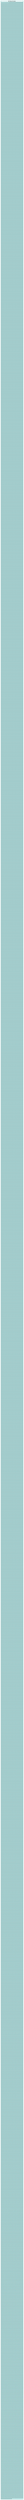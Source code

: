 digraph structs {
    bitmap [
        shape = none;
        label = <
            <table border="0" cellborder="2" cellspacing="2" color="cyan4">
                <tr><td colspan="20">Bit Map de Inodos</td></tr>
                <tr><td>1</td><td>1</td><td>1</td><td>1</td><td>1</td><td>1</td><td>1</td><td>0</td><td>0</td><td>0</td><td>0</td><td>0</td><td>0</td><td>0</td><td>0</td><td>0</td><td>0</td><td>0</td><td>0</td><td>0</td></tr>
                <tr><td>0</td><td>0</td><td>0</td><td>0</td><td>0</td><td>0</td><td>0</td><td>0</td><td>0</td><td>0</td><td>0</td><td>0</td><td>0</td><td>0</td><td>0</td><td>0</td><td>0</td><td>0</td><td>0</td><td>0</td></tr>
                <tr><td>0</td><td>0</td><td>0</td><td>0</td><td>0</td><td>0</td><td>0</td><td>0</td><td>0</td><td>0</td><td>0</td><td>0</td><td>0</td><td>0</td><td>0</td><td>0</td><td>0</td><td>0</td><td>0</td><td>0</td></tr>
                <tr><td>0</td><td>0</td><td>0</td><td>0</td><td>0</td><td>0</td><td>0</td><td>0</td><td>0</td><td>0</td><td>0</td><td>0</td><td>0</td><td>0</td><td>0</td><td>0</td><td>0</td><td>0</td><td>0</td><td>0</td></tr>
                <tr><td>0</td><td>0</td><td>0</td><td>0</td><td>0</td><td>0</td><td>0</td><td>0</td><td>0</td><td>0</td><td>0</td><td>0</td><td>0</td><td>0</td><td>0</td><td>0</td><td>0</td><td>0</td><td>0</td><td>0</td></tr>
                <tr><td>0</td><td>0</td><td>0</td><td>0</td><td>0</td><td>0</td><td>0</td><td>0</td><td>0</td><td>0</td><td>0</td><td>0</td><td>0</td><td>0</td><td>0</td><td>0</td><td>0</td><td>0</td><td>0</td><td>0</td></tr>
                <tr><td>0</td><td>0</td><td>0</td><td>0</td><td>0</td><td>0</td><td>0</td><td>0</td><td>0</td><td>0</td><td>0</td><td>0</td><td>0</td><td>0</td><td>0</td><td>0</td><td>0</td><td>0</td><td>0</td><td>0</td></tr>
                <tr><td>0</td><td>0</td><td>0</td><td>0</td><td>0</td><td>0</td><td>0</td><td>0</td><td>0</td><td>0</td><td>0</td><td>0</td><td>0</td><td>0</td><td>0</td><td>0</td><td>0</td><td>0</td><td>0</td><td>0</td></tr>
                <tr><td>0</td><td>0</td><td>0</td><td>0</td><td>0</td><td>0</td><td>0</td><td>0</td><td>0</td><td>0</td><td>0</td><td>0</td><td>0</td><td>0</td><td>0</td><td>0</td><td>0</td><td>0</td><td>0</td><td>0</td></tr>
                <tr><td>0</td><td>0</td><td>0</td><td>0</td><td>0</td><td>0</td><td>0</td><td>0</td><td>0</td><td>0</td><td>0</td><td>0</td><td>0</td><td>0</td><td>0</td><td>0</td><td>0</td><td>0</td><td>0</td><td>0</td></tr>
                <tr><td>0</td><td>0</td><td>0</td><td>0</td><td>0</td><td>0</td><td>0</td><td>0</td><td>0</td><td>0</td><td>0</td><td>0</td><td>0</td><td>0</td><td>0</td><td>0</td><td>0</td><td>0</td><td>0</td><td>0</td></tr>
                <tr><td>0</td><td>0</td><td>0</td><td>0</td><td>0</td><td>0</td><td>0</td><td>0</td><td>0</td><td>0</td><td>0</td><td>0</td><td>0</td><td>0</td><td>0</td><td>0</td><td>0</td><td>0</td><td>0</td><td>0</td></tr>
                <tr><td>0</td><td>0</td><td>0</td><td>0</td><td>0</td><td>0</td><td>0</td><td>0</td><td>0</td><td>0</td><td>0</td><td>0</td><td>0</td><td>0</td><td>0</td><td>0</td><td>0</td><td>0</td><td>0</td><td>0</td></tr>
                <tr><td>0</td><td>0</td><td>0</td><td>0</td><td>0</td><td>0</td><td>0</td><td>0</td><td>0</td><td>0</td><td>0</td><td>0</td><td>0</td><td>0</td><td>0</td><td>0</td><td>0</td><td>0</td><td>0</td><td>0</td></tr>
                <tr><td>0</td><td>0</td><td>0</td><td>0</td><td>0</td><td>0</td><td>0</td><td>0</td><td>0</td><td>0</td><td>0</td><td>0</td><td>0</td><td>0</td><td>0</td><td>0</td><td>0</td><td>0</td><td>0</td><td>0</td></tr>
                <tr><td>0</td><td>0</td><td>0</td><td>0</td><td>0</td><td>0</td><td>0</td><td>0</td><td>0</td><td>0</td><td>0</td><td>0</td><td>0</td><td>0</td><td>0</td><td>0</td><td>0</td><td>0</td><td>0</td><td>0</td></tr>
                <tr><td>0</td><td>0</td><td>0</td><td>0</td><td>0</td><td>0</td><td>0</td><td>0</td><td>0</td><td>0</td><td>0</td><td>0</td><td>0</td><td>0</td><td>0</td><td>0</td><td>0</td><td>0</td><td>0</td><td>0</td></tr>
                <tr><td>0</td><td>0</td><td>0</td><td>0</td><td>0</td><td>0</td><td>0</td><td>0</td><td>0</td><td>0</td><td>0</td><td>0</td><td>0</td><td>0</td><td>0</td><td>0</td><td>0</td><td>0</td><td>0</td><td>0</td></tr>
                <tr><td>0</td><td>0</td><td>0</td><td>0</td><td>0</td><td>0</td><td>0</td><td>0</td><td>0</td><td>0</td><td>0</td><td>0</td><td>0</td><td>0</td><td>0</td><td>0</td><td>0</td><td>0</td><td>0</td><td>0</td></tr>
                <tr><td>0</td><td>0</td><td>0</td><td>0</td><td>0</td><td>0</td><td>0</td><td>0</td><td>0</td><td>0</td><td>0</td><td>0</td><td>0</td><td>0</td><td>0</td><td>0</td><td>0</td><td>0</td><td>0</td><td>0</td></tr>
                <tr><td>0</td><td>0</td><td>0</td><td>0</td><td>0</td><td>0</td><td>0</td><td>0</td><td>0</td><td>0</td><td>0</td><td>0</td><td>0</td><td>0</td><td>0</td><td>0</td><td>0</td><td>0</td><td>0</td><td>0</td></tr>
                <tr><td>0</td><td>0</td><td>0</td><td>0</td><td>0</td><td>0</td><td>0</td><td>0</td><td>0</td><td>0</td><td>0</td><td>0</td><td>0</td><td>0</td><td>0</td><td>0</td><td>0</td><td>0</td><td>0</td><td>0</td></tr>
                <tr><td>0</td><td>0</td><td>0</td><td>0</td><td>0</td><td>0</td><td>0</td><td>0</td><td>0</td><td>0</td><td>0</td><td>0</td><td>0</td><td>0</td><td>0</td><td>0</td><td>0</td><td>0</td><td>0</td><td>0</td></tr>
                <tr><td>0</td><td>0</td><td>0</td><td>0</td><td>0</td><td>0</td><td>0</td><td>0</td><td>0</td><td>0</td><td>0</td><td>0</td><td>0</td><td>0</td><td>0</td><td>0</td><td>0</td><td>0</td><td>0</td><td>0</td></tr>
                <tr><td>0</td><td>0</td><td>0</td><td>0</td><td>0</td><td>0</td><td>0</td><td>0</td><td>0</td><td>0</td><td>0</td><td>0</td><td>0</td><td>0</td><td>0</td><td>0</td><td>0</td><td>0</td><td>0</td><td>0</td></tr>
                <tr><td>0</td><td>0</td><td>0</td><td>0</td><td>0</td><td>0</td><td>0</td><td>0</td><td>0</td><td>0</td><td>0</td><td>0</td><td>0</td><td>0</td><td>0</td><td>0</td><td>0</td><td>0</td><td>0</td><td>0</td></tr>
                <tr><td>0</td><td>0</td><td>0</td><td>0</td><td>0</td><td>0</td><td>0</td><td>0</td><td>0</td><td>0</td><td>0</td><td>0</td><td>0</td><td>0</td><td>0</td><td>0</td><td>0</td><td>0</td><td>0</td><td>0</td></tr>
                <tr><td>0</td><td>0</td><td>0</td><td>0</td><td>0</td><td>0</td><td>0</td><td>0</td><td>0</td><td>0</td><td>0</td><td>0</td><td>0</td><td>0</td><td>0</td><td>0</td><td>0</td><td>0</td><td>0</td><td>0</td></tr>
                <tr><td>0</td><td>0</td><td>0</td><td>0</td><td>0</td><td>0</td><td>0</td><td>0</td><td>0</td><td>0</td><td>0</td><td>0</td><td>0</td><td>0</td><td>0</td><td>0</td><td>0</td><td>0</td><td>0</td><td>0</td></tr>
                <tr><td>0</td><td>0</td><td>0</td><td>0</td><td>0</td><td>0</td><td>0</td><td>0</td><td>0</td><td>0</td><td>0</td><td>0</td><td>0</td><td>0</td><td>0</td><td>0</td><td>0</td><td>0</td><td>0</td><td>0</td></tr>
                <tr><td>0</td><td>0</td><td>0</td><td>0</td><td>0</td><td>0</td><td>0</td><td>0</td><td>0</td><td>0</td><td>0</td><td>0</td><td>0</td><td>0</td><td>0</td><td>0</td><td>0</td><td>0</td><td>0</td><td>0</td></tr>
                <tr><td>0</td><td>0</td><td>0</td><td>0</td><td>0</td><td>0</td><td>0</td><td>0</td><td>0</td><td>0</td><td>0</td><td>0</td><td>0</td><td>0</td><td>0</td><td>0</td><td>0</td><td>0</td><td>0</td><td>0</td></tr>
                <tr><td>0</td><td>0</td><td>0</td><td>0</td><td>0</td><td>0</td><td>0</td><td>0</td><td>0</td><td>0</td><td>0</td><td>0</td><td>0</td><td>0</td><td>0</td><td>0</td><td>0</td><td>0</td><td>0</td><td>0</td></tr>
                <tr><td>0</td><td>0</td><td>0</td><td>0</td><td>0</td><td>0</td><td>0</td><td>0</td><td>0</td><td>0</td><td>0</td><td>0</td><td>0</td><td>0</td><td>0</td><td>0</td><td>0</td><td>0</td><td>0</td><td>0</td></tr>
                <tr><td>0</td><td>0</td><td>0</td><td>0</td><td>0</td><td>0</td><td>0</td><td>0</td><td>0</td><td>0</td><td>0</td><td>0</td><td>0</td><td>0</td><td>0</td><td>0</td><td>0</td><td>0</td><td>0</td><td>0</td></tr>
                <tr><td>0</td><td>0</td><td>0</td><td>0</td><td>0</td><td>0</td><td>0</td><td>0</td><td>0</td><td>0</td><td>0</td><td>0</td><td>0</td><td>0</td><td>0</td><td>0</td><td>0</td><td>0</td><td>0</td><td>0</td></tr>
                <tr><td>0</td><td>0</td><td>0</td><td>0</td><td>0</td><td>0</td><td>0</td><td>0</td><td>0</td><td>0</td><td>0</td><td>0</td><td>0</td><td>0</td><td>0</td><td>0</td><td>0</td><td>0</td><td>0</td><td>0</td></tr>
                <tr><td>0</td><td>0</td><td>0</td><td>0</td><td>0</td><td>0</td><td>0</td><td>0</td><td>0</td><td>0</td><td>0</td><td>0</td><td>0</td><td>0</td><td>0</td><td>0</td><td>0</td><td>0</td><td>0</td><td>0</td></tr>
                <tr><td>0</td><td>0</td><td>0</td><td>0</td><td>0</td><td>0</td><td>0</td><td>0</td><td>0</td><td>0</td><td>0</td><td>0</td><td>0</td><td>0</td><td>0</td><td>0</td><td>0</td><td>0</td><td>0</td><td>0</td></tr>
                <tr><td>0</td><td>0</td><td>0</td><td>0</td><td>0</td><td>0</td><td>0</td><td>0</td><td>0</td><td>0</td><td>0</td><td>0</td><td>0</td><td>0</td><td>0</td><td>0</td><td>0</td><td>0</td><td>0</td><td>0</td></tr>
                <tr><td>0</td><td>0</td><td>0</td><td>0</td><td>0</td><td>0</td><td>0</td><td>0</td><td>0</td><td>0</td><td>0</td><td>0</td><td>0</td><td>0</td><td>0</td><td>0</td><td>0</td><td>0</td><td>0</td><td>0</td></tr>
                <tr><td>0</td><td>0</td><td>0</td><td>0</td><td>0</td><td>0</td><td>0</td><td>0</td><td>0</td><td>0</td><td>0</td><td>0</td><td>0</td><td>0</td><td>0</td><td>0</td><td>0</td><td>0</td><td>0</td><td>0</td></tr>
                <tr><td>0</td><td>0</td><td>0</td><td>0</td><td>0</td><td>0</td><td>0</td><td>0</td><td>0</td><td>0</td><td>0</td><td>0</td><td>0</td><td>0</td><td>0</td><td>0</td><td>0</td><td>0</td><td>0</td><td>0</td></tr>
                <tr><td>0</td><td>0</td><td>0</td><td>0</td><td>0</td><td>0</td><td>0</td><td>0</td><td>0</td><td>0</td><td>0</td><td>0</td><td>0</td><td>0</td><td>0</td><td>0</td><td>0</td><td>0</td><td>0</td><td>0</td></tr>
                <tr><td>0</td><td>0</td><td>0</td><td>0</td><td>0</td><td>0</td><td>0</td><td>0</td><td>0</td><td>0</td><td>0</td><td>0</td><td>0</td><td>0</td><td>0</td><td>0</td><td>0</td><td>0</td><td>0</td><td>0</td></tr>
                <tr><td>0</td><td>0</td><td>0</td><td>0</td><td>0</td><td>0</td><td>0</td><td>0</td><td>0</td><td>0</td><td>0</td><td>0</td><td>0</td><td>0</td><td>0</td><td>0</td><td>0</td><td>0</td><td>0</td><td>0</td></tr>
                <tr><td>0</td><td>0</td><td>0</td><td>0</td><td>0</td><td>0</td><td>0</td><td>0</td><td>0</td><td>0</td><td>0</td><td>0</td><td>0</td><td>0</td><td>0</td><td>0</td><td>0</td><td>0</td><td>0</td><td>0</td></tr>
                <tr><td>0</td><td>0</td><td>0</td><td>0</td><td>0</td><td>0</td><td>0</td><td>0</td><td>0</td><td>0</td><td>0</td><td>0</td><td>0</td><td>0</td><td>0</td><td>0</td><td>0</td><td>0</td><td>0</td><td>0</td></tr>
                <tr><td>0</td><td>0</td><td>0</td><td>0</td><td>0</td><td>0</td><td>0</td><td>0</td><td>0</td><td>0</td><td>0</td><td>0</td><td>0</td><td>0</td><td>0</td><td>0</td><td>0</td><td>0</td><td>0</td><td>0</td></tr>
                <tr><td>0</td><td>0</td><td>0</td><td>0</td><td>0</td><td>0</td><td>0</td><td>0</td><td>0</td><td>0</td><td>0</td><td>0</td><td>0</td><td>0</td><td>0</td><td>0</td><td>0</td><td>0</td><td>0</td><td>0</td></tr>
                <tr><td>0</td><td>0</td><td>0</td><td>0</td><td>0</td><td>0</td><td>0</td><td>0</td><td>0</td><td>0</td><td>0</td><td>0</td><td>0</td><td>0</td><td>0</td><td>0</td><td>0</td><td>0</td><td>0</td><td>0</td></tr>
                <tr><td>0</td><td>0</td><td>0</td><td>0</td><td>0</td><td>0</td><td>0</td><td>0</td><td>0</td><td>0</td><td>0</td><td>0</td><td>0</td><td>0</td><td>0</td><td>0</td><td>0</td><td>0</td><td>0</td><td>0</td></tr>
                <tr><td>0</td><td>0</td><td>0</td><td>0</td><td>0</td><td>0</td><td>0</td><td>0</td><td>0</td><td>0</td><td>0</td><td>0</td><td>0</td><td>0</td><td>0</td><td>0</td><td>0</td><td>0</td><td>0</td><td>0</td></tr>
                <tr><td>0</td><td>0</td><td>0</td><td>0</td><td>0</td><td>0</td><td>0</td><td>0</td><td>0</td><td>0</td><td>0</td><td>0</td><td>0</td><td>0</td><td>0</td><td>0</td><td>0</td><td>0</td><td>0</td><td>0</td></tr>
                <tr><td>0</td><td>0</td><td>0</td><td>0</td><td>0</td><td>0</td><td>0</td><td>0</td><td>0</td><td>0</td><td>0</td><td>0</td><td>0</td><td>0</td><td>0</td><td>0</td><td>0</td><td>0</td><td>0</td><td>0</td></tr>
                <tr><td>0</td><td>0</td><td>0</td><td>0</td><td>0</td><td>0</td><td>0</td><td>0</td><td>0</td><td>0</td><td>0</td><td>0</td><td>0</td><td>0</td><td>0</td><td>0</td><td>0</td><td>0</td><td>0</td><td>0</td></tr>
                <tr><td>0</td><td>0</td><td>0</td><td>0</td><td>0</td><td>0</td><td>0</td><td>0</td><td>0</td><td>0</td><td>0</td><td>0</td><td>0</td><td>0</td><td>0</td><td>0</td><td>0</td><td>0</td><td>0</td><td>0</td></tr>
                <tr><td>0</td><td>0</td><td>0</td><td>0</td><td>0</td><td>0</td><td>0</td><td>0</td><td>0</td><td>0</td><td>0</td><td>0</td><td>0</td><td>0</td><td>0</td><td>0</td><td>0</td><td>0</td><td>0</td><td>0</td></tr>
                <tr><td>0</td><td>0</td><td>0</td><td>0</td><td>0</td><td>0</td><td>0</td><td>0</td><td>0</td><td>0</td><td>0</td><td>0</td><td>0</td><td>0</td><td>0</td><td>0</td><td>0</td><td>0</td><td>0</td><td>0</td></tr>
                <tr><td>0</td><td>0</td><td>0</td><td>0</td><td>0</td><td>0</td><td>0</td><td>0</td><td>0</td><td>0</td><td>0</td><td>0</td><td>0</td><td>0</td><td>0</td><td>0</td><td>0</td><td>0</td><td>0</td><td>0</td></tr>
                <tr><td>0</td><td>0</td><td>0</td><td>0</td><td>0</td><td>0</td><td>0</td><td>0</td><td>0</td><td>0</td><td>0</td><td>0</td><td>0</td><td>0</td><td>0</td><td>0</td><td>0</td><td>0</td><td>0</td><td>0</td></tr>
                <tr><td>0</td><td>0</td><td>0</td><td>0</td><td>0</td><td>0</td><td>0</td><td>0</td><td>0</td><td>0</td><td>0</td><td>0</td><td>0</td><td>0</td><td>0</td><td>0</td><td>0</td><td>0</td><td>0</td><td>0</td></tr>
                <tr><td>0</td><td>0</td><td>0</td><td>0</td><td>0</td><td>0</td><td>0</td><td>0</td><td>0</td><td>0</td><td>0</td><td>0</td><td>0</td><td>0</td><td>0</td><td>0</td><td>0</td><td>0</td><td>0</td><td>0</td></tr>
                <tr><td>0</td><td>0</td><td>0</td><td>0</td><td>0</td><td>0</td><td>0</td><td>0</td><td>0</td><td>0</td><td>0</td><td>0</td><td>0</td><td>0</td><td>0</td><td>0</td><td>0</td><td>0</td><td>0</td><td>0</td></tr>
                <tr><td>0</td><td>0</td><td>0</td><td>0</td><td>0</td><td>0</td><td>0</td><td>0</td><td>0</td><td>0</td><td>0</td><td>0</td><td>0</td><td>0</td><td>0</td><td>0</td><td>0</td><td>0</td><td>0</td><td>0</td></tr>
                <tr><td>0</td><td>0</td><td>0</td><td>0</td><td>0</td><td>0</td><td>0</td><td>0</td><td>0</td><td>0</td><td>0</td><td>0</td><td>0</td><td>0</td><td>0</td><td>0</td><td>0</td><td>0</td><td>0</td><td>0</td></tr>
                <tr><td>0</td><td>0</td><td>0</td><td>0</td><td>0</td><td>0</td><td>0</td><td>0</td><td>0</td><td>0</td><td>0</td><td>0</td><td>0</td><td>0</td><td>0</td><td>0</td><td>0</td><td>0</td><td>0</td><td>0</td></tr>
                <tr><td>0</td><td>0</td><td>0</td><td>0</td><td>0</td><td>0</td><td>0</td><td>0</td><td>0</td><td>0</td><td>0</td><td>0</td><td>0</td><td>0</td><td>0</td><td>0</td><td>0</td><td>0</td><td>0</td><td>0</td></tr>
                <tr><td>0</td><td>0</td><td>0</td><td>0</td><td>0</td><td>0</td><td>0</td><td>0</td><td>0</td><td>0</td><td>0</td><td>0</td><td>0</td><td>0</td><td>0</td><td>0</td><td>0</td><td>0</td><td>0</td><td>0</td></tr>
                <tr><td>0</td><td>0</td><td>0</td><td>0</td><td>0</td><td>0</td><td>0</td><td>0</td><td>0</td><td>0</td><td>0</td><td>0</td><td>0</td><td>0</td><td>0</td><td>0</td><td>0</td><td>0</td><td>0</td><td>0</td></tr>
                <tr><td>0</td><td>0</td><td>0</td><td>0</td><td>0</td><td>0</td><td>0</td><td>0</td><td>0</td><td>0</td><td>0</td><td>0</td><td>0</td><td>0</td><td>0</td><td>0</td><td>0</td><td>0</td><td>0</td><td>0</td></tr>
                <tr><td>0</td><td>0</td><td>0</td><td>0</td><td>0</td><td>0</td><td>0</td><td>0</td><td>0</td><td>0</td><td>0</td><td>0</td><td>0</td><td>0</td><td>0</td><td>0</td><td>0</td><td>0</td><td>0</td><td>0</td></tr>
                <tr><td>0</td><td>0</td><td>0</td><td>0</td><td>0</td><td>0</td><td>0</td><td>0</td><td>0</td><td>0</td><td>0</td><td>0</td><td>0</td><td>0</td><td>0</td><td>0</td><td>0</td><td>0</td><td>0</td><td>0</td></tr>
                <tr><td>0</td><td>0</td><td>0</td><td>0</td><td>0</td><td>0</td><td>0</td><td>0</td><td>0</td><td>0</td><td>0</td><td>0</td><td>0</td><td>0</td><td>0</td><td>0</td><td>0</td><td>0</td><td>0</td><td>0</td></tr>
                <tr><td>0</td><td>0</td><td>0</td><td>0</td><td>0</td><td>0</td><td>0</td><td>0</td><td>0</td><td>0</td><td>0</td><td>0</td><td>0</td><td>0</td><td>0</td><td>0</td><td>0</td><td>0</td><td>0</td><td>0</td></tr>
                <tr><td>0</td><td>0</td><td>0</td><td>0</td><td>0</td><td>0</td><td>0</td><td>0</td><td>0</td><td>0</td><td>0</td><td>0</td><td>0</td><td>0</td><td>0</td><td>0</td><td>0</td><td>0</td><td>0</td><td>0</td></tr>
                <tr><td>0</td><td>0</td><td>0</td><td>0</td><td>0</td><td>0</td><td>0</td><td>0</td><td>0</td><td>0</td><td>0</td><td>0</td><td>0</td><td>0</td><td>0</td><td>0</td><td>0</td><td>0</td><td>0</td><td>0</td></tr>
                <tr><td>0</td><td>0</td><td>0</td><td>0</td><td>0</td><td>0</td><td>0</td><td>0</td><td>0</td><td>0</td><td>0</td><td>0</td><td>0</td><td>0</td><td>0</td><td>0</td><td>0</td><td>0</td><td>0</td><td>0</td></tr>
                <tr><td>0</td><td>0</td><td>0</td><td>0</td><td>0</td><td>0</td><td>0</td><td>0</td><td>0</td><td>0</td><td>0</td><td>0</td><td>0</td><td>0</td><td>0</td><td>0</td><td>0</td><td>0</td><td>0</td><td>0</td></tr>
                <tr><td>0</td><td>0</td><td>0</td><td>0</td><td>0</td><td>0</td><td>0</td><td>0</td><td>0</td><td>0</td><td>0</td><td>0</td><td>0</td><td>0</td><td>0</td><td>0</td><td>0</td><td>0</td><td>0</td><td>0</td></tr>
                <tr><td>0</td><td>0</td><td>0</td><td>0</td><td>0</td><td>0</td><td>0</td><td>0</td><td>0</td><td>0</td><td>0</td><td>0</td><td>0</td><td>0</td><td>0</td><td>0</td><td>0</td><td>0</td><td>0</td><td>0</td></tr>
                <tr><td>0</td><td>0</td><td>0</td><td>0</td><td>0</td><td>0</td><td>0</td><td>0</td><td>0</td><td>0</td><td>0</td><td>0</td><td>0</td><td>0</td><td>0</td><td>0</td><td>0</td><td>0</td><td>0</td><td>0</td></tr>
                <tr><td>0</td><td>0</td><td>0</td><td>0</td><td>0</td><td>0</td><td>0</td><td>0</td><td>0</td><td>0</td><td>0</td><td>0</td><td>0</td><td>0</td><td>0</td><td>0</td><td>0</td><td>0</td><td>0</td><td>0</td></tr>
                <tr><td>0</td><td>0</td><td>0</td><td>0</td><td>0</td><td>0</td><td>0</td><td>0</td><td>0</td><td>0</td><td>0</td><td>0</td><td>0</td><td>0</td><td>0</td><td>0</td><td>0</td><td>0</td><td>0</td><td>0</td></tr>
                <tr><td>0</td><td>0</td><td>0</td><td>0</td><td>0</td><td>0</td><td>0</td><td>0</td><td>0</td><td>0</td><td>0</td><td>0</td><td>0</td><td>0</td><td>0</td><td>0</td><td>0</td><td>0</td><td>0</td><td>0</td></tr>
                <tr><td>0</td><td>0</td><td>0</td><td>0</td><td>0</td><td>0</td><td>0</td><td>0</td><td>0</td><td>0</td><td>0</td><td>0</td><td>0</td><td>0</td><td>0</td><td>0</td><td>0</td><td>0</td><td>0</td><td>0</td></tr>
                <tr><td>0</td><td>0</td><td>0</td><td>0</td><td>0</td><td>0</td><td>0</td><td>0</td><td>0</td><td>0</td><td>0</td><td>0</td><td>0</td><td>0</td><td>0</td><td>0</td><td>0</td><td>0</td><td>0</td><td>0</td></tr>
                <tr><td>0</td><td>0</td><td>0</td><td>0</td><td>0</td><td>0</td><td>0</td><td>0</td><td>0</td><td>0</td><td>0</td><td>0</td><td>0</td><td>0</td><td>0</td><td>0</td><td>0</td><td>0</td><td>0</td><td>0</td></tr>
                <tr><td>0</td><td>0</td><td>0</td><td>0</td><td>0</td><td>0</td><td>0</td><td>0</td><td>0</td><td>0</td><td>0</td><td>0</td><td>0</td><td>0</td><td>0</td><td>0</td><td>0</td><td>0</td><td>0</td><td>0</td></tr>
                <tr><td>0</td><td>0</td><td>0</td><td>0</td><td>0</td><td>0</td><td>0</td><td>0</td><td>0</td><td>0</td><td>0</td><td>0</td><td>0</td><td>0</td><td>0</td><td>0</td><td>0</td><td>0</td><td>0</td><td>0</td></tr>
                <tr><td>0</td><td>0</td><td>0</td><td>0</td><td>0</td><td>0</td><td>0</td><td>0</td><td>0</td><td>0</td><td>0</td><td>0</td><td>0</td><td>0</td><td>0</td><td>0</td><td>0</td><td>0</td><td>0</td><td>0</td></tr>
                <tr><td>0</td><td>0</td><td>0</td><td>0</td><td>0</td><td>0</td><td>0</td><td>0</td><td>0</td><td>0</td><td>0</td><td>0</td><td>0</td><td>0</td><td>0</td><td>0</td><td>0</td><td>0</td><td>0</td><td>0</td></tr>
                <tr><td>0</td><td>0</td><td>0</td><td>0</td><td>0</td><td>0</td><td>0</td><td>0</td><td>0</td><td>0</td><td>0</td><td>0</td><td>0</td><td>0</td><td>0</td><td>0</td><td>0</td><td>0</td><td>0</td><td>0</td></tr>
                <tr><td>0</td><td>0</td><td>0</td><td>0</td><td>0</td><td>0</td><td>0</td><td>0</td><td>0</td><td>0</td><td>0</td><td>0</td><td>0</td><td>0</td><td>0</td><td>0</td><td>0</td><td>0</td><td>0</td><td>0</td></tr>
                <tr><td>0</td><td>0</td><td>0</td><td>0</td><td>0</td><td>0</td><td>0</td><td>0</td><td>0</td><td>0</td><td>0</td><td>0</td><td>0</td><td>0</td><td>0</td><td>0</td><td>0</td><td>0</td><td>0</td><td>0</td></tr>
                <tr><td>0</td><td>0</td><td>0</td><td>0</td><td>0</td><td>0</td><td>0</td><td>0</td><td>0</td><td>0</td><td>0</td><td>0</td><td>0</td><td>0</td><td>0</td><td>0</td><td>0</td><td>0</td><td>0</td><td>0</td></tr>
                <tr><td>0</td><td>0</td><td>0</td><td>0</td><td>0</td><td>0</td><td>0</td><td>0</td><td>0</td><td>0</td><td>0</td><td>0</td><td>0</td><td>0</td><td>0</td><td>0</td><td>0</td><td>0</td><td>0</td><td>0</td></tr>
                <tr><td>0</td><td>0</td><td>0</td><td>0</td><td>0</td><td>0</td><td>0</td><td>0</td><td>0</td><td>0</td><td>0</td><td>0</td><td>0</td><td>0</td><td>0</td><td>0</td><td>0</td><td>0</td><td>0</td><td>0</td></tr>
                <tr><td>0</td><td>0</td><td>0</td><td>0</td><td>0</td><td>0</td><td>0</td><td>0</td><td>0</td><td>0</td><td>0</td><td>0</td><td>0</td><td>0</td><td>0</td><td>0</td><td>0</td><td>0</td><td>0</td><td>0</td></tr>
                <tr><td>0</td><td>0</td><td>0</td><td>0</td><td>0</td><td>0</td><td>0</td><td>0</td><td>0</td><td>0</td><td>0</td><td>0</td><td>0</td><td>0</td><td>0</td><td>0</td><td>0</td><td>0</td><td>0</td><td>0</td></tr>
                <tr><td>0</td><td>0</td><td>0</td><td>0</td><td>0</td><td>0</td><td>0</td><td>0</td><td>0</td><td>0</td><td>0</td><td>0</td><td>0</td><td>0</td><td>0</td><td>0</td><td>0</td><td>0</td><td>0</td><td>0</td></tr>
                <tr><td>0</td><td>0</td><td>0</td><td>0</td><td>0</td><td>0</td><td>0</td><td>0</td><td>0</td><td>0</td><td>0</td><td>0</td><td>0</td><td>0</td><td>0</td><td>0</td><td>0</td><td>0</td><td>0</td><td>0</td></tr>
                <tr><td>0</td><td>0</td><td>0</td><td>0</td><td>0</td><td>0</td><td>0</td><td>0</td><td>0</td><td>0</td><td>0</td><td>0</td><td>0</td><td>0</td><td>0</td><td>0</td><td>0</td><td>0</td><td>0</td><td>0</td></tr>
                <tr><td>0</td><td>0</td><td>0</td><td>0</td><td>0</td><td>0</td><td>0</td><td>0</td><td>0</td><td>0</td><td>0</td><td>0</td><td>0</td><td>0</td><td>0</td><td>0</td><td>0</td><td>0</td><td>0</td><td>0</td></tr>
                <tr><td>0</td><td>0</td><td>0</td><td>0</td><td>0</td><td>0</td><td>0</td><td>0</td><td>0</td><td>0</td><td>0</td><td>0</td><td>0</td><td>0</td><td>0</td><td>0</td><td>0</td><td>0</td><td>0</td><td>0</td></tr>
                <tr><td>0</td><td>0</td><td>0</td><td>0</td><td>0</td><td>0</td><td>0</td><td>0</td><td>0</td><td>0</td><td>0</td><td>0</td><td>0</td><td>0</td><td>0</td><td>0</td><td>0</td><td>0</td><td>0</td><td>0</td></tr>
                <tr><td>0</td><td>0</td><td>0</td><td>0</td><td>0</td><td>0</td><td>0</td><td>0</td><td>0</td><td>0</td><td>0</td><td>0</td><td>0</td><td>0</td><td>0</td><td>0</td><td>0</td><td>0</td><td>0</td><td>0</td></tr>
                <tr><td>0</td><td>0</td><td>0</td><td>0</td><td>0</td><td>0</td><td>0</td><td>0</td><td>0</td><td>0</td><td>0</td><td>0</td><td>0</td><td>0</td><td>0</td><td>0</td><td>0</td><td>0</td><td>0</td><td>0</td></tr>
                <tr><td>0</td><td>0</td><td>0</td><td>0</td><td>0</td><td>0</td><td>0</td><td>0</td><td>0</td><td>0</td><td>0</td><td>0</td><td>0</td><td>0</td><td>0</td><td>0</td><td>0</td><td>0</td><td>0</td><td>0</td></tr>
                <tr><td>0</td><td>0</td><td>0</td><td>0</td><td>0</td><td>0</td><td>0</td><td>0</td><td>0</td><td>0</td><td>0</td><td>0</td><td>0</td><td>0</td><td>0</td><td>0</td><td>0</td><td>0</td><td>0</td><td>0</td></tr>
                <tr><td>0</td><td>0</td><td>0</td><td>0</td><td>0</td><td>0</td><td>0</td><td>0</td><td>0</td><td>0</td><td>0</td><td>0</td><td>0</td><td>0</td><td>0</td><td>0</td><td>0</td><td>0</td><td>0</td><td>0</td></tr>
                <tr><td>0</td><td>0</td><td>0</td><td>0</td><td>0</td><td>0</td><td>0</td><td>0</td><td>0</td><td>0</td><td>0</td><td>0</td><td>0</td><td>0</td><td>0</td><td>0</td><td>0</td><td>0</td><td>0</td><td>0</td></tr>
                <tr><td>0</td><td>0</td><td>0</td><td>0</td><td>0</td><td>0</td><td>0</td><td>0</td><td>0</td><td>0</td><td>0</td><td>0</td><td>0</td><td>0</td><td>0</td><td>0</td><td>0</td><td>0</td><td>0</td><td>0</td></tr>
                <tr><td>0</td><td>0</td><td>0</td><td>0</td><td>0</td><td>0</td><td>0</td><td>0</td><td>0</td><td>0</td><td>0</td><td>0</td><td>0</td><td>0</td><td>0</td><td>0</td><td>0</td><td>0</td><td>0</td><td>0</td></tr>
                <tr><td>0</td><td>0</td><td>0</td><td>0</td><td>0</td><td>0</td><td>0</td><td>0</td><td>0</td><td>0</td><td>0</td><td>0</td><td>0</td><td>0</td><td>0</td><td>0</td><td>0</td><td>0</td><td>0</td><td>0</td></tr>
                <tr><td>0</td><td>0</td><td>0</td><td>0</td><td>0</td><td>0</td><td>0</td><td>0</td><td>0</td><td>0</td><td>0</td><td>0</td><td>0</td><td>0</td><td>0</td><td>0</td><td>0</td><td>0</td><td>0</td><td>0</td></tr>
                <tr><td>0</td><td>0</td><td>0</td><td>0</td><td>0</td><td>0</td><td>0</td><td>0</td><td>0</td><td>0</td><td>0</td><td>0</td><td>0</td><td>0</td><td>0</td><td>0</td><td>0</td><td>0</td><td>0</td><td>0</td></tr>
                <tr><td>0</td><td>0</td><td>0</td><td>0</td><td>0</td><td>0</td><td>0</td><td>0</td><td>0</td><td>0</td><td>0</td><td>0</td><td>0</td><td>0</td><td>0</td><td>0</td><td>0</td><td>0</td><td>0</td><td>0</td></tr>
                <tr><td>0</td><td>0</td><td>0</td><td>0</td><td>0</td><td>0</td><td>0</td><td>0</td><td>0</td><td>0</td><td>0</td><td>0</td><td>0</td><td>0</td><td>0</td><td>0</td><td>0</td><td>0</td><td>0</td><td>0</td></tr>
                <tr><td>0</td><td>0</td><td>0</td><td>0</td><td>0</td><td>0</td><td>0</td><td>0</td><td>0</td><td>0</td><td>0</td><td>0</td><td>0</td><td>0</td><td>0</td><td>0</td><td>0</td><td>0</td><td>0</td><td>0</td></tr>
                <tr><td>0</td><td>0</td><td>0</td><td>0</td><td>0</td><td>0</td><td>0</td><td>0</td><td>0</td><td>0</td><td>0</td><td>0</td><td>0</td><td>0</td><td>0</td><td>0</td><td>0</td><td>0</td><td>0</td><td>0</td></tr>
                <tr><td>0</td><td>0</td><td>0</td><td>0</td><td>0</td><td>0</td><td>0</td><td>0</td><td>0</td><td>0</td><td>0</td><td>0</td><td>0</td><td>0</td><td>0</td><td>0</td><td>0</td><td>0</td><td>0</td><td>0</td></tr>
                <tr><td>0</td><td>0</td><td>0</td><td>0</td><td>0</td><td>0</td><td>0</td><td>0</td><td>0</td><td>0</td><td>0</td><td>0</td><td>0</td><td>0</td><td>0</td><td>0</td><td>0</td><td>0</td><td>0</td><td>0</td></tr>
                <tr><td>0</td><td>0</td><td>0</td><td>0</td><td>0</td><td>0</td><td>0</td><td>0</td><td>0</td><td>0</td><td>0</td><td>0</td><td>0</td><td>0</td><td>0</td><td>0</td><td>0</td><td>0</td><td>0</td><td>0</td></tr>
                <tr><td>0</td><td>0</td><td>0</td><td>0</td><td>0</td><td>0</td><td>0</td><td>0</td><td>0</td><td>0</td><td>0</td><td>0</td><td>0</td><td>0</td><td>0</td><td>0</td><td>0</td><td>0</td><td>0</td><td>0</td></tr>
                <tr><td>0</td><td>0</td><td>0</td><td>0</td><td>0</td><td>0</td><td>0</td><td>0</td><td>0</td><td>0</td><td>0</td><td>0</td><td>0</td><td>0</td><td>0</td><td>0</td><td>0</td><td>0</td><td>0</td><td>0</td></tr>
                <tr><td>0</td><td>0</td><td>0</td><td>0</td><td>0</td><td>0</td><td>0</td><td>0</td><td>0</td><td>0</td><td>0</td><td>0</td><td>0</td><td>0</td><td>0</td><td>0</td><td>0</td><td>0</td><td>0</td><td>0</td></tr>
                <tr><td>0</td><td>0</td><td>0</td><td>0</td><td>0</td><td>0</td><td>0</td><td>0</td><td>0</td><td>0</td><td>0</td><td>0</td><td>0</td><td>0</td><td>0</td><td>0</td><td>0</td><td>0</td><td>0</td><td>0</td></tr>
                <tr><td>0</td><td>0</td><td>0</td><td>0</td><td>0</td><td>0</td><td>0</td><td>0</td><td>0</td><td>0</td><td>0</td><td>0</td><td>0</td><td>0</td><td>0</td><td>0</td><td>0</td><td>0</td><td>0</td><td>0</td></tr>
                <tr><td>0</td><td>0</td><td>0</td><td>0</td><td>0</td><td>0</td><td>0</td><td>0</td><td>0</td><td>0</td><td>0</td><td>0</td><td>0</td><td>0</td><td>0</td><td>0</td><td>0</td><td>0</td><td>0</td><td>0</td></tr>
                <tr><td>0</td><td>0</td><td>0</td><td>0</td><td>0</td><td>0</td><td>0</td><td>0</td><td>0</td><td>0</td><td>0</td><td>0</td><td>0</td><td>0</td><td>0</td><td>0</td><td>0</td><td>0</td><td>0</td><td>0</td></tr>
                <tr><td>0</td><td>0</td><td>0</td><td>0</td><td>0</td><td>0</td><td>0</td><td>0</td><td>0</td><td>0</td><td>0</td><td>0</td><td>0</td><td>0</td><td>0</td><td>0</td><td>0</td><td>0</td><td>0</td><td>0</td></tr>
                <tr><td>0</td><td>0</td><td>0</td><td>0</td><td>0</td><td>0</td><td>0</td><td>0</td><td>0</td><td>0</td><td>0</td><td>0</td><td>0</td><td>0</td><td>0</td><td>0</td><td>0</td><td>0</td><td>0</td><td>0</td></tr>
                <tr><td>0</td><td>0</td><td>0</td><td>0</td><td>0</td><td>0</td><td>0</td><td>0</td><td>0</td><td>0</td><td>0</td><td>0</td><td>0</td><td>0</td><td>0</td><td>0</td><td>0</td><td>0</td><td>0</td><td>0</td></tr>
                <tr><td>0</td><td>0</td><td>0</td><td>0</td><td>0</td><td>0</td><td>0</td><td>0</td><td>0</td><td>0</td><td>0</td><td>0</td><td>0</td><td>0</td><td>0</td><td>0</td><td>0</td><td>0</td><td>0</td><td>0</td></tr>
                <tr><td>0</td><td>0</td><td>0</td><td>0</td><td>0</td><td>0</td><td>0</td><td>0</td><td>0</td><td>0</td><td>0</td><td>0</td><td>0</td><td>0</td><td>0</td><td>0</td><td>0</td><td>0</td><td>0</td><td>0</td></tr>
                <tr><td>0</td><td>0</td><td>0</td><td>0</td><td>0</td><td>0</td><td>0</td><td>0</td><td>0</td><td>0</td><td>0</td><td>0</td><td>0</td><td>0</td><td>0</td><td>0</td><td>0</td><td>0</td><td>0</td><td>0</td></tr>
                <tr><td>0</td><td>0</td><td>0</td><td>0</td><td>0</td><td>0</td><td>0</td><td>0</td><td>0</td><td>0</td><td>0</td><td>0</td><td>0</td><td>0</td><td>0</td><td>0</td><td>0</td><td>0</td><td>0</td><td>0</td></tr>
                <tr><td>0</td><td>0</td><td>0</td><td>0</td><td>0</td><td>0</td><td>0</td><td>0</td><td>0</td><td>0</td><td>0</td><td>0</td><td>0</td><td>0</td><td>0</td><td>0</td><td>0</td><td>0</td><td>0</td><td>0</td></tr>
                <tr><td>0</td><td>0</td><td>0</td><td>0</td><td>0</td><td>0</td><td>0</td><td>0</td><td>0</td><td>0</td><td>0</td><td>0</td><td>0</td><td>0</td><td>0</td><td>0</td><td>0</td><td>0</td><td>0</td><td>0</td></tr>
                <tr><td>0</td><td>0</td><td>0</td><td>0</td><td>0</td><td>0</td><td>0</td><td>0</td><td>0</td><td>0</td><td>0</td><td>0</td><td>0</td><td>0</td><td>0</td><td>0</td><td>0</td><td>0</td><td>0</td><td>0</td></tr>
                <tr><td>0</td><td>0</td><td>0</td><td>0</td><td>0</td><td>0</td><td>0</td><td>0</td><td>0</td><td>0</td><td>0</td><td>0</td><td>0</td><td>0</td><td>0</td><td>0</td><td>0</td><td>0</td><td>0</td><td>0</td></tr>
                <tr><td>0</td><td>0</td><td>0</td><td>0</td><td>0</td><td>0</td><td>0</td><td>0</td><td>0</td><td>0</td><td>0</td><td>0</td><td>0</td><td>0</td><td>0</td><td>0</td><td>0</td><td>0</td><td>0</td><td>0</td></tr>
                <tr><td>0</td><td>0</td><td>0</td><td>0</td><td>0</td><td>0</td><td>0</td><td>0</td><td>0</td><td>0</td><td>0</td><td>0</td><td>0</td><td>0</td><td>0</td><td>0</td><td>0</td><td>0</td><td>0</td><td>0</td></tr>
                <tr><td>0</td><td>0</td><td>0</td><td>0</td><td>0</td><td>0</td><td>0</td><td>0</td><td>0</td><td>0</td><td>0</td><td>0</td><td>0</td><td>0</td><td>0</td><td>0</td><td>0</td><td>0</td><td>0</td><td>0</td></tr>
                <tr><td>0</td><td>0</td><td>0</td><td>0</td><td>0</td><td>0</td><td>0</td><td>0</td><td>0</td><td>0</td><td>0</td><td>0</td><td>0</td><td>0</td><td>0</td><td>0</td><td>0</td><td>0</td><td>0</td><td>0</td></tr>
                <tr><td>0</td><td>0</td><td>0</td><td>0</td><td>0</td><td>0</td><td>0</td><td>0</td><td>0</td><td>0</td><td>0</td><td>0</td><td>0</td><td>0</td><td>0</td><td>0</td><td>0</td><td>0</td><td>0</td><td>0</td></tr>
                <tr><td>0</td><td>0</td><td>0</td><td>0</td><td>0</td><td>0</td><td>0</td><td>0</td><td>0</td><td>0</td><td>0</td><td>0</td><td>0</td><td>0</td><td>0</td><td>0</td><td>0</td><td>0</td><td>0</td><td>0</td></tr>
                <tr><td>0</td><td>0</td><td>0</td><td>0</td><td>0</td><td>0</td><td>0</td><td>0</td><td>0</td><td>0</td><td>0</td><td>0</td><td>0</td><td>0</td><td>0</td><td>0</td><td>0</td><td>0</td><td>0</td><td>0</td></tr>
                <tr><td>0</td><td>0</td><td>0</td><td>0</td><td>0</td><td>0</td><td>0</td><td>0</td><td>0</td><td>0</td><td>0</td><td>0</td><td>0</td><td>0</td><td>0</td><td>0</td><td>0</td><td>0</td><td>0</td><td>0</td></tr>
                <tr><td>0</td><td>0</td><td>0</td><td>0</td><td>0</td><td>0</td><td>0</td><td>0</td><td>0</td><td>0</td><td>0</td><td>0</td><td>0</td><td>0</td><td>0</td><td>0</td><td>0</td><td>0</td><td>0</td><td>0</td></tr>
                <tr><td>0</td><td>0</td><td>0</td><td>0</td><td>0</td><td>0</td><td>0</td><td>0</td><td>0</td><td>0</td><td>0</td><td>0</td><td>0</td><td>0</td><td>0</td><td>0</td><td>0</td><td>0</td><td>0</td><td>0</td></tr>
                <tr><td>0</td><td>0</td><td>0</td><td>0</td><td>0</td><td>0</td><td>0</td><td>0</td><td>0</td><td>0</td><td>0</td><td>0</td><td>0</td><td>0</td><td>0</td><td>0</td><td>0</td><td>0</td><td>0</td><td>0</td></tr>
                <tr><td>0</td><td>0</td><td>0</td><td>0</td><td>0</td><td>0</td><td>0</td><td>0</td><td>0</td><td>0</td><td>0</td><td>0</td><td>0</td><td>0</td><td>0</td><td>0</td><td>0</td><td>0</td><td>0</td><td>0</td></tr>
                <tr><td>0</td><td>0</td><td>0</td><td>0</td><td>0</td><td>0</td><td>0</td><td>0</td><td>0</td><td>0</td><td>0</td><td>0</td><td>0</td><td>0</td><td>0</td><td>0</td><td>0</td><td>0</td><td>0</td><td>0</td></tr>
                <tr><td>0</td><td>0</td><td>0</td><td>0</td><td>0</td><td>0</td><td>0</td><td>0</td><td>0</td><td>0</td><td>0</td><td>0</td><td>0</td><td>0</td><td>0</td><td>0</td><td>0</td><td>0</td><td>0</td><td>0</td></tr>
                <tr><td>0</td><td>0</td><td>0</td><td>0</td><td>0</td><td>0</td><td>0</td><td>0</td><td>0</td><td>0</td><td>0</td><td>0</td><td>0</td><td>0</td><td>0</td><td>0</td><td>0</td><td>0</td><td>0</td><td>0</td></tr>
                <tr><td>0</td><td>0</td><td>0</td><td>0</td><td>0</td><td>0</td><td>0</td><td>0</td><td>0</td><td>0</td><td>0</td><td>0</td><td>0</td><td>0</td><td>0</td><td>0</td><td>0</td><td>0</td><td>0</td><td>0</td></tr>
                <tr><td>0</td><td>0</td><td>0</td><td>0</td><td>0</td><td>0</td><td>0</td><td>0</td><td>0</td><td>0</td><td>0</td><td>0</td><td>0</td><td>0</td><td>0</td><td>0</td><td>0</td><td>0</td><td>0</td><td>0</td></tr>
                <tr><td>0</td><td>0</td><td>0</td><td>0</td><td>0</td><td>0</td><td>0</td><td>0</td><td>0</td><td>0</td><td>0</td><td>0</td><td>0</td><td>0</td><td>0</td><td>0</td><td>0</td><td>0</td><td>0</td><td>0</td></tr>
                <tr><td>0</td><td>0</td><td>0</td><td>0</td><td>0</td><td>0</td><td>0</td><td>0</td><td>0</td><td>0</td><td>0</td><td>0</td><td>0</td><td>0</td><td>0</td><td>0</td><td>0</td><td>0</td><td>0</td><td>0</td></tr>
                <tr><td>0</td><td>0</td><td>0</td><td>0</td><td>0</td><td>0</td><td>0</td><td>0</td><td>0</td><td>0</td><td>0</td><td>0</td><td>0</td><td>0</td><td>0</td><td>0</td><td>0</td><td>0</td><td>0</td><td>0</td></tr>
                <tr><td>0</td><td>0</td><td>0</td><td>0</td><td>0</td><td>0</td><td>0</td><td>0</td><td>0</td><td>0</td><td>0</td><td>0</td><td>0</td><td>0</td><td>0</td><td>0</td><td>0</td><td>0</td><td>0</td><td>0</td></tr>
                <tr><td>0</td><td>0</td><td>0</td><td>0</td><td>0</td><td>0</td><td>0</td><td>0</td><td>0</td><td>0</td><td>0</td><td>0</td><td>0</td><td>0</td><td>0</td><td>0</td><td>0</td><td>0</td><td>0</td><td>0</td></tr>
                <tr><td>0</td><td>0</td><td>0</td><td>0</td><td>0</td><td>0</td><td>0</td><td>0</td><td>0</td><td>0</td><td>0</td><td>0</td><td>0</td><td>0</td><td>0</td><td>0</td><td>0</td><td>0</td><td>0</td><td>0</td></tr>
                <tr><td>0</td><td>0</td><td>0</td><td>0</td><td>0</td><td>0</td><td>0</td><td>0</td><td>0</td><td>0</td><td>0</td><td>0</td><td>0</td><td>0</td><td>0</td><td>0</td><td>0</td><td>0</td><td>0</td><td>0</td></tr>
                <tr><td>0</td><td>0</td><td>0</td><td>0</td><td>0</td><td>0</td><td>0</td><td>0</td><td>0</td><td>0</td><td>0</td><td>0</td><td>0</td><td>0</td><td>0</td><td>0</td><td>0</td><td>0</td><td>0</td><td>0</td></tr>
                <tr><td>0</td><td>0</td><td>0</td><td>0</td><td>0</td><td>0</td><td>0</td><td>0</td><td>0</td><td>0</td><td>0</td><td>0</td><td>0</td><td>0</td><td>0</td><td>0</td><td>0</td><td>0</td><td>0</td><td>0</td></tr>
                <tr><td>0</td><td>0</td><td>0</td><td>0</td><td>0</td><td>0</td><td>0</td><td>0</td><td>0</td><td>0</td><td>0</td><td>0</td><td>0</td><td>0</td><td>0</td><td>0</td><td>0</td><td>0</td><td>0</td><td>0</td></tr>
                <tr><td>0</td><td>0</td><td>0</td><td>0</td><td>0</td><td>0</td><td>0</td><td>0</td><td>0</td><td>0</td><td>0</td><td>0</td><td>0</td><td>0</td><td>0</td><td>0</td><td>0</td><td>0</td><td>0</td><td>0</td></tr>
                <tr><td>0</td><td>0</td><td>0</td><td>0</td><td>0</td><td>0</td><td>0</td><td>0</td><td>0</td><td>0</td><td>0</td><td>0</td><td>0</td><td>0</td><td>0</td><td>0</td><td>0</td><td>0</td><td>0</td><td>0</td></tr>
                <tr><td>0</td><td>0</td><td>0</td><td>0</td><td>0</td><td>0</td><td>0</td><td>0</td><td>0</td><td>0</td><td>0</td><td>0</td><td>0</td><td>0</td><td>0</td><td>0</td><td>0</td><td>0</td><td>0</td><td>0</td></tr>
                <tr><td>0</td><td>0</td><td>0</td><td>0</td><td>0</td><td>0</td><td>0</td><td>0</td><td>0</td><td>0</td><td>0</td><td>0</td><td>0</td><td>0</td><td>0</td><td>0</td><td>0</td><td>0</td><td>0</td><td>0</td></tr>
                <tr><td>0</td><td>0</td><td>0</td><td>0</td><td>0</td><td>0</td><td>0</td><td>0</td><td>0</td><td>0</td><td>0</td><td>0</td><td>0</td><td>0</td><td>0</td><td>0</td><td>0</td><td>0</td><td>0</td><td>0</td></tr>
                <tr><td>0</td><td>0</td><td>0</td><td>0</td><td>0</td><td>0</td><td>0</td><td>0</td><td>0</td><td>0</td><td>0</td><td>0</td><td>0</td><td>0</td><td>0</td><td>0</td><td>0</td><td>0</td><td>0</td><td>0</td></tr>
                <tr><td>0</td><td>0</td><td>0</td><td>0</td><td>0</td><td>0</td><td>0</td><td>0</td><td>0</td><td>0</td><td>0</td><td>0</td><td>0</td><td>0</td><td>0</td><td>0</td><td>0</td><td>0</td><td>0</td><td>0</td></tr>
                <tr><td>0</td><td>0</td><td>0</td><td>0</td><td>0</td><td>0</td><td>0</td><td>0</td><td>0</td><td>0</td><td>0</td><td>0</td><td>0</td><td>0</td><td>0</td><td>0</td><td>0</td><td>0</td><td>0</td><td>0</td></tr>
                <tr><td>0</td><td>0</td><td>0</td><td>0</td><td>0</td><td>0</td><td>0</td><td>0</td><td>0</td><td>0</td><td>0</td><td>0</td><td>0</td><td>0</td><td>0</td><td>0</td><td>0</td><td>0</td><td>0</td><td>0</td></tr>
                <tr><td>0</td><td>0</td><td>0</td><td>0</td><td>0</td><td>0</td><td>0</td><td>0</td><td>0</td><td>0</td><td>0</td><td>0</td><td>0</td><td>0</td><td>0</td><td>0</td><td>0</td><td>0</td><td>0</td><td>0</td></tr>
                <tr><td>0</td><td>0</td><td>0</td><td>0</td><td>0</td><td>0</td><td>0</td><td>0</td><td>0</td><td>0</td><td>0</td><td>0</td><td>0</td><td>0</td><td>0</td><td>0</td><td>0</td><td>0</td><td>0</td><td>0</td></tr>
                <tr><td>0</td><td>0</td><td>0</td><td>0</td><td>0</td><td>0</td><td>0</td><td>0</td><td>0</td><td>0</td><td>0</td><td>0</td><td>0</td><td>0</td><td>0</td><td>0</td><td>0</td><td>0</td><td>0</td><td>0</td></tr>
                <tr><td>0</td><td>0</td><td>0</td><td>0</td><td>0</td><td>0</td><td>0</td><td>0</td><td>0</td><td>0</td><td>0</td><td>0</td><td>0</td><td>0</td><td>0</td><td>0</td><td>0</td><td>0</td><td>0</td><td>0</td></tr>
                <tr><td>0</td><td>0</td><td>0</td><td>0</td><td>0</td><td>0</td><td>0</td><td>0</td><td>0</td><td>0</td><td>0</td><td>0</td><td>0</td><td>0</td><td>0</td><td>0</td><td>0</td><td>0</td><td>0</td><td>0</td></tr>
                <tr><td>0</td><td>0</td><td>0</td><td>0</td><td>0</td><td>0</td><td>0</td><td>0</td><td>0</td><td>0</td><td>0</td><td>0</td><td>0</td><td>0</td><td>0</td><td>0</td><td>0</td><td>0</td><td>0</td><td>0</td></tr>
                <tr><td>0</td><td>0</td><td>0</td><td>0</td><td>0</td><td>0</td><td>0</td><td>0</td><td>0</td><td>0</td><td>0</td><td>0</td><td>0</td><td>0</td><td>0</td><td>0</td><td>0</td><td>0</td><td>0</td><td>0</td></tr>
                <tr><td>0</td><td>0</td><td>0</td><td>0</td><td>0</td><td>0</td><td>0</td><td>0</td><td>0</td><td>0</td><td>0</td><td>0</td><td>0</td><td>0</td><td>0</td><td>0</td><td>0</td><td>0</td><td>0</td><td>0</td></tr>
                <tr><td>0</td><td>0</td><td>0</td><td>0</td><td>0</td><td>0</td><td>0</td><td>0</td><td>0</td><td>0</td><td>0</td><td>0</td><td>0</td><td>0</td><td>0</td><td>0</td><td>0</td><td>0</td><td>0</td><td>0</td></tr>
                <tr><td>0</td><td>0</td><td>0</td><td>0</td><td>0</td><td>0</td><td>0</td><td>0</td><td>0</td><td>0</td><td>0</td><td>0</td><td>0</td><td>0</td><td>0</td><td>0</td><td>0</td><td>0</td><td>0</td><td>0</td></tr>
                <tr><td>0</td><td>0</td><td>0</td><td>0</td><td>0</td><td>0</td><td>0</td><td>0</td><td>0</td><td>0</td><td>0</td><td>0</td><td>0</td><td>0</td><td>0</td><td>0</td><td>0</td><td>0</td><td>0</td><td>0</td></tr>
                <tr><td>0</td><td>0</td><td>0</td><td>0</td><td>0</td><td>0</td><td>0</td><td>0</td><td>0</td><td>0</td><td>0</td><td>0</td><td>0</td><td>0</td><td>0</td><td>0</td><td>0</td><td>0</td><td>0</td><td>0</td></tr>
                <tr><td>0</td><td>0</td><td>0</td><td>0</td><td>0</td><td>0</td><td>0</td><td>0</td><td>0</td><td>0</td><td>0</td><td>0</td><td>0</td><td>0</td><td>0</td><td>0</td><td>0</td><td>0</td><td>0</td><td>0</td></tr>
                <tr><td>0</td><td>0</td><td>0</td><td>0</td><td>0</td><td>0</td><td>0</td><td>0</td><td>0</td><td>0</td><td>0</td><td>0</td><td>0</td><td>0</td><td>0</td><td>0</td><td>0</td><td>0</td><td>0</td><td>0</td></tr>
                <tr><td>0</td><td>0</td><td>0</td><td>0</td><td>0</td><td>0</td><td>0</td><td>0</td><td>0</td><td>0</td><td>0</td><td>0</td><td>0</td><td>0</td><td>0</td><td>0</td><td>0</td><td>0</td><td>0</td><td>0</td></tr>
                <tr><td>0</td><td>0</td><td>0</td><td>0</td><td>0</td><td>0</td><td>0</td><td>0</td><td>0</td><td>0</td><td>0</td><td>0</td><td>0</td><td>0</td><td>0</td><td>0</td><td>0</td><td>0</td><td>0</td><td>0</td></tr>
                <tr><td>0</td><td>0</td><td>0</td><td>0</td><td>0</td><td>0</td><td>0</td><td>0</td><td>0</td><td>0</td><td>0</td><td>0</td><td>0</td><td>0</td><td>0</td><td>0</td><td>0</td><td>0</td><td>0</td><td>0</td></tr>
                <tr><td>0</td><td>0</td><td>0</td><td>0</td><td>0</td><td>0</td><td>0</td><td>0</td><td>0</td><td>0</td><td>0</td><td>0</td><td>0</td><td>0</td><td>0</td><td>0</td><td>0</td><td>0</td><td>0</td><td>0</td></tr>
                <tr><td>0</td><td>0</td><td>0</td><td>0</td><td>0</td><td>0</td><td>0</td><td>0</td><td>0</td><td>0</td><td>0</td><td>0</td><td>0</td><td>0</td><td>0</td><td>0</td><td>0</td><td>0</td><td>0</td><td>0</td></tr>
                <tr><td>0</td><td>0</td><td>0</td><td>0</td><td>0</td><td>0</td><td>0</td><td>0</td><td>0</td><td>0</td><td>0</td><td>0</td><td>0</td><td>0</td><td>0</td><td>0</td><td>0</td><td>0</td><td>0</td><td>0</td></tr>
                <tr><td>0</td><td>0</td><td>0</td><td>0</td><td>0</td><td>0</td><td>0</td><td>0</td><td>0</td><td>0</td><td>0</td><td>0</td><td>0</td><td>0</td><td>0</td><td>0</td><td>0</td><td>0</td><td>0</td><td>0</td></tr>
                <tr><td>0</td><td>0</td><td>0</td><td>0</td><td>0</td><td>0</td><td>0</td><td>0</td><td>0</td><td>0</td><td>0</td><td>0</td><td>0</td><td>0</td><td>0</td><td>0</td><td>0</td><td>0</td><td>0</td><td>0</td></tr>
                <tr><td>0</td><td>0</td><td>0</td><td>0</td><td>0</td><td>0</td><td>0</td><td>0</td><td>0</td><td>0</td><td>0</td><td>0</td><td>0</td><td>0</td><td>0</td><td>0</td><td>0</td><td>0</td><td>0</td><td>0</td></tr>
                <tr><td>0</td><td>0</td><td>0</td><td>0</td><td>0</td><td>0</td><td>0</td><td>0</td><td>0</td><td>0</td><td>0</td><td>0</td><td>0</td><td>0</td><td>0</td><td>0</td><td>0</td><td>0</td><td>0</td><td>0</td></tr>
                <tr><td>0</td><td>0</td><td>0</td><td>0</td><td>0</td><td>0</td><td>0</td><td>0</td><td>0</td><td>0</td><td>0</td><td>0</td><td>0</td><td>0</td><td>0</td><td>0</td><td>0</td><td>0</td><td>0</td><td>0</td></tr>
                <tr><td>0</td><td>0</td><td>0</td><td>0</td><td>0</td><td>0</td><td>0</td><td>0</td><td>0</td><td>0</td><td>0</td><td>0</td><td>0</td><td>0</td><td>0</td><td>0</td><td>0</td><td>0</td><td>0</td><td>0</td></tr>
                <tr><td>0</td><td>0</td><td>0</td><td>0</td><td>0</td><td>0</td><td>0</td><td>0</td><td>0</td><td>0</td><td>0</td><td>0</td><td>0</td><td>0</td><td>0</td><td>0</td><td>0</td><td>0</td><td>0</td><td>0</td></tr>
                <tr><td>0</td><td>0</td><td>0</td><td>0</td><td>0</td><td>0</td><td>0</td><td>0</td><td>0</td><td>0</td><td>0</td><td>0</td><td>0</td><td>0</td><td>0</td><td>0</td><td>0</td><td>0</td><td>0</td><td>0</td></tr>
                <tr><td>0</td><td>0</td><td>0</td><td>0</td><td>0</td><td>0</td><td>0</td><td>0</td><td>0</td><td>0</td><td>0</td><td>0</td><td>0</td><td>0</td><td>0</td><td>0</td><td>0</td><td>0</td><td>0</td><td>0</td></tr>
                <tr><td>0</td><td>0</td><td>0</td><td>0</td><td>0</td><td>0</td><td>0</td><td>0</td><td>0</td><td>0</td><td>0</td><td>0</td><td>0</td><td>0</td><td>0</td><td>0</td><td>0</td><td>0</td><td>0</td><td>0</td></tr>
                <tr><td>0</td><td>0</td><td>0</td><td>0</td><td>0</td><td>0</td><td>0</td><td>0</td><td>0</td><td>0</td><td>0</td><td>0</td><td>0</td><td>0</td><td>0</td><td>0</td><td>0</td><td>0</td><td>0</td><td>0</td></tr>
                <tr><td>0</td><td>0</td><td>0</td><td>0</td><td>0</td><td>0</td><td>0</td><td>0</td><td>0</td><td>0</td><td>0</td><td>0</td><td>0</td><td>0</td><td>0</td><td>0</td><td>0</td><td>0</td><td>0</td><td>0</td></tr>
                <tr><td>0</td><td>0</td><td>0</td><td>0</td><td>0</td><td>0</td><td>0</td><td>0</td><td>0</td><td>0</td><td>0</td><td>0</td><td>0</td><td>0</td><td>0</td><td>0</td><td>0</td><td>0</td><td>0</td><td>0</td></tr>
                <tr><td>0</td><td>0</td><td>0</td><td>0</td><td>0</td><td>0</td><td>0</td><td>0</td><td>0</td><td>0</td><td>0</td><td>0</td><td>0</td><td>0</td><td>0</td><td>0</td><td>0</td><td>0</td><td>0</td><td>0</td></tr>
                <tr><td>0</td><td>0</td><td>0</td><td>0</td><td>0</td><td>0</td><td>0</td><td>0</td><td>0</td><td>0</td><td>0</td><td>0</td><td>0</td><td>0</td><td>0</td><td>0</td><td>0</td><td>0</td><td>0</td><td>0</td></tr>
                <tr><td>0</td><td>0</td><td>0</td><td>0</td><td>0</td><td>0</td><td>0</td><td>0</td><td>0</td><td>0</td><td>0</td><td>0</td><td>0</td><td>0</td><td>0</td><td>0</td><td>0</td><td>0</td><td>0</td><td>0</td></tr>
                <tr><td>0</td><td>0</td><td>0</td><td>0</td><td>0</td><td>0</td><td>0</td><td>0</td><td>0</td><td>0</td><td>0</td><td>0</td><td>0</td><td>0</td><td>0</td><td>0</td><td>0</td><td>0</td><td>0</td><td>0</td></tr>
                <tr><td>0</td><td>0</td><td>0</td><td>0</td><td>0</td><td>0</td><td>0</td><td>0</td><td>0</td><td>0</td><td>0</td><td>0</td><td>0</td><td>0</td><td>0</td><td>0</td><td>0</td><td>0</td><td>0</td><td>0</td></tr>
                <tr><td>0</td><td>0</td><td>0</td><td>0</td><td>0</td><td>0</td><td>0</td><td>0</td><td>0</td><td>0</td><td>0</td><td>0</td><td>0</td><td>0</td><td>0</td><td>0</td><td>0</td><td>0</td><td>0</td><td>0</td></tr>
                <tr><td>0</td><td>0</td><td>0</td><td>0</td><td>0</td><td>0</td><td>0</td><td>0</td><td>0</td><td>0</td><td>0</td><td>0</td><td>0</td><td>0</td><td>0</td><td>0</td><td>0</td><td>0</td><td>0</td><td>0</td></tr>
                <tr><td>0</td><td>0</td><td>0</td><td>0</td><td>0</td><td>0</td><td>0</td><td>0</td><td>0</td><td>0</td><td>0</td><td>0</td><td>0</td><td>0</td><td>0</td><td>0</td><td>0</td><td>0</td><td>0</td><td>0</td></tr>
                <tr><td>0</td><td>0</td><td>0</td><td>0</td><td>0</td><td>0</td><td>0</td><td>0</td><td>0</td><td>0</td><td>0</td><td>0</td><td>0</td><td>0</td><td>0</td><td>0</td><td>0</td><td>0</td><td>0</td><td>0</td></tr>
                <tr><td>0</td><td>0</td><td>0</td><td>0</td><td>0</td><td>0</td><td>0</td><td>0</td><td>0</td><td>0</td><td>0</td><td>0</td><td>0</td><td>0</td><td>0</td><td>0</td><td>0</td><td>0</td><td>0</td><td>0</td></tr>
                <tr><td>0</td><td>0</td><td>0</td><td>0</td><td>0</td><td>0</td><td>0</td><td>0</td><td>0</td><td>0</td><td>0</td><td>0</td><td>0</td><td>0</td><td>0</td><td>0</td><td>0</td><td>0</td><td>0</td><td>0</td></tr>
                <tr><td>0</td><td>0</td><td>0</td><td>0</td><td>0</td><td>0</td><td>0</td><td>0</td><td>0</td><td>0</td><td>0</td><td>0</td><td>0</td><td>0</td><td>0</td><td>0</td><td>0</td><td>0</td><td>0</td><td>0</td></tr>
                <tr><td>0</td><td>0</td><td>0</td><td>0</td><td>0</td><td>0</td><td>0</td><td>0</td><td>0</td><td>0</td><td>0</td><td>0</td><td>0</td><td>0</td><td>0</td><td>0</td><td>0</td><td>0</td><td>0</td><td>0</td></tr>
                <tr><td>0</td><td>0</td><td>0</td><td>0</td><td>0</td><td>0</td><td>0</td><td>0</td><td>0</td><td>0</td><td>0</td><td>0</td><td>0</td><td>0</td><td>0</td><td>0</td><td>0</td><td>0</td><td>0</td><td>0</td></tr>
                <tr><td>0</td><td>0</td><td>0</td><td>0</td><td>0</td><td>0</td><td>0</td><td>0</td><td>0</td><td>0</td><td>0</td><td>0</td><td>0</td><td>0</td><td>0</td><td>0</td><td>0</td><td>0</td><td>0</td><td>0</td></tr>
                <tr><td>0</td><td>0</td><td>0</td><td>0</td><td>0</td><td>0</td><td>0</td><td>0</td><td>0</td><td>0</td><td>0</td><td>0</td><td>0</td><td>0</td><td>0</td><td>0</td><td>0</td><td>0</td><td>0</td><td>0</td></tr>
                <tr><td>0</td><td>0</td><td>0</td><td>0</td><td>0</td><td>0</td><td>0</td><td>0</td><td>0</td><td>0</td><td>0</td><td>0</td><td>0</td><td>0</td><td>0</td><td>0</td><td>0</td><td>0</td><td>0</td><td>0</td></tr>
                <tr><td>0</td><td>0</td><td>0</td><td>0</td><td>0</td><td>0</td><td>0</td><td>0</td><td>0</td><td>0</td><td>0</td><td>0</td><td>0</td><td>0</td><td>0</td><td>0</td><td>0</td><td>0</td><td>0</td><td>0</td></tr>
                <tr><td>0</td><td>0</td><td>0</td><td>0</td><td>0</td><td>0</td><td>0</td><td>0</td><td>0</td><td>0</td><td>0</td><td>0</td><td>0</td><td>0</td><td>0</td><td>0</td><td>0</td><td>0</td><td>0</td><td>0</td></tr>
                <tr><td>0</td><td>0</td><td>0</td><td>0</td><td>0</td><td>0</td><td>0</td><td>0</td><td>0</td><td>0</td><td>0</td><td>0</td><td>0</td><td>0</td><td>0</td><td>0</td><td>0</td><td>0</td><td>0</td><td>0</td></tr>
                <tr><td>0</td><td>0</td><td>0</td><td>0</td><td>0</td><td>0</td><td>0</td><td>0</td><td>0</td><td>0</td><td>0</td><td>0</td><td>0</td><td>0</td><td>0</td><td>0</td><td>0</td><td>0</td><td>0</td><td>0</td></tr>
                <tr><td>0</td><td>0</td><td>0</td><td>0</td><td>0</td><td>0</td><td>0</td><td>0</td><td>0</td><td>0</td><td>0</td><td>0</td><td>0</td><td>0</td><td>0</td><td>0</td><td>0</td><td>0</td><td>0</td><td>0</td></tr>
                <tr><td>0</td><td>0</td><td>0</td><td>0</td><td>0</td><td>0</td><td>0</td><td>0</td><td>0</td><td>0</td><td>0</td><td>0</td><td>0</td><td>0</td><td>0</td><td>0</td><td>0</td><td>0</td><td>0</td><td>0</td></tr>
                <tr><td>0</td><td>0</td><td>0</td><td>0</td><td>0</td><td>0</td><td>0</td><td>0</td><td>0</td><td>0</td><td>0</td><td>0</td><td>0</td><td>0</td><td>0</td><td>0</td><td>0</td><td>0</td><td>0</td><td>0</td></tr>
                <tr><td>0</td><td>0</td><td>0</td><td>0</td><td>0</td><td>0</td><td>0</td><td>0</td><td>0</td><td>0</td><td>0</td><td>0</td><td>0</td><td>0</td><td>0</td><td>0</td><td>0</td><td>0</td><td>0</td><td>0</td></tr>
                <tr><td>0</td><td>0</td><td>0</td><td>0</td><td>0</td><td>0</td><td>0</td><td>0</td><td>0</td><td>0</td><td>0</td><td>0</td><td>0</td><td>0</td><td>0</td><td>0</td><td>0</td><td>0</td><td>0</td><td>0</td></tr>
                <tr><td>0</td><td>0</td><td>0</td><td>0</td><td>0</td><td>0</td><td>0</td><td>0</td><td>0</td><td>0</td><td>0</td><td>0</td><td>0</td><td>0</td><td>0</td><td>0</td><td>0</td><td>0</td><td>0</td><td>0</td></tr>
                <tr><td>0</td><td>0</td><td>0</td><td>0</td><td>0</td><td>0</td><td>0</td><td>0</td><td>0</td><td>0</td><td>0</td><td>0</td><td>0</td><td>0</td><td>0</td><td>0</td><td>0</td><td>0</td><td>0</td><td>0</td></tr>
                <tr><td>0</td><td>0</td><td>0</td><td>0</td><td>0</td><td>0</td><td>0</td><td>0</td><td>0</td><td>0</td><td>0</td><td>0</td><td>0</td><td>0</td><td>0</td><td>0</td><td>0</td><td>0</td><td>0</td><td>0</td></tr>
                <tr><td>0</td><td>0</td><td>0</td><td>0</td><td>0</td><td>0</td><td>0</td><td>0</td><td>0</td><td>0</td><td>0</td><td>0</td><td>0</td><td>0</td><td>0</td><td>0</td><td>0</td><td>0</td><td>0</td><td>0</td></tr>
                <tr><td>0</td><td>0</td><td>0</td><td>0</td><td>0</td><td>0</td><td>0</td><td>0</td><td>0</td><td>0</td><td>0</td><td>0</td><td>0</td><td>0</td><td>0</td><td>0</td><td>0</td><td>0</td><td>0</td><td>0</td></tr>
                <tr><td>0</td><td>0</td><td>0</td><td>0</td><td>0</td><td>0</td><td>0</td><td>0</td><td>0</td><td>0</td><td>0</td><td>0</td><td>0</td><td>0</td><td>0</td><td>0</td><td>0</td><td>0</td><td>0</td><td>0</td></tr>
                <tr><td>0</td><td>0</td><td>0</td><td>0</td><td>0</td><td>0</td><td>0</td><td>0</td><td>0</td><td>0</td><td>0</td><td>0</td><td>0</td><td>0</td><td>0</td><td>0</td><td>0</td><td>0</td><td>0</td><td>0</td></tr>
                <tr><td>0</td><td>0</td><td>0</td><td>0</td><td>0</td><td>0</td><td>0</td><td>0</td><td>0</td><td>0</td><td>0</td><td>0</td><td>0</td><td>0</td><td>0</td><td>0</td><td>0</td><td>0</td><td>0</td><td>0</td></tr>
                <tr><td>0</td><td>0</td><td>0</td><td>0</td><td>0</td><td>0</td><td>0</td><td>0</td><td>0</td><td>0</td><td>0</td><td>0</td><td>0</td><td>0</td><td>0</td><td>0</td><td>0</td><td>0</td><td>0</td><td>0</td></tr>
                <tr><td>0</td><td>0</td><td>0</td><td>0</td><td>0</td><td>0</td><td>0</td><td>0</td><td>0</td><td>0</td><td>0</td><td>0</td><td>0</td><td>0</td><td>0</td><td>0</td><td>0</td><td>0</td><td>0</td><td>0</td></tr>
                <tr><td>0</td><td>0</td><td>0</td><td>0</td><td>0</td><td>0</td><td>0</td><td>0</td><td>0</td><td>0</td><td>0</td><td>0</td><td>0</td><td>0</td><td>0</td><td>0</td><td>0</td><td>0</td><td>0</td><td>0</td></tr>
                <tr><td>0</td><td>0</td><td>0</td><td>0</td><td>0</td><td>0</td><td>0</td><td>0</td><td>0</td><td>0</td><td>0</td><td>0</td><td>0</td><td>0</td><td>0</td><td>0</td><td>0</td><td>0</td><td>0</td><td>0</td></tr>
                <tr><td>0</td><td>0</td><td>0</td><td>0</td><td>0</td><td>0</td><td>0</td><td>0</td><td>0</td><td>0</td><td>0</td><td>0</td><td>0</td><td>0</td><td>0</td><td>0</td><td>0</td><td>0</td><td>0</td><td>0</td></tr>
                <tr><td>0</td><td>0</td><td>0</td><td>0</td><td>0</td><td>0</td><td>0</td><td>0</td><td>0</td><td>0</td><td>0</td><td>0</td><td>0</td><td>0</td><td>0</td><td>0</td><td>0</td><td>0</td><td>0</td><td>0</td></tr>
                <tr><td>0</td><td>0</td><td>0</td><td>0</td><td>0</td><td>0</td><td>0</td><td>0</td><td>0</td><td>0</td><td>0</td><td>0</td><td>0</td><td>0</td><td>0</td><td>0</td><td>0</td><td>0</td><td>0</td><td>0</td></tr>
                <tr><td>0</td><td>0</td><td>0</td><td>0</td><td>0</td><td>0</td><td>0</td><td>0</td><td>0</td><td>0</td><td>0</td><td>0</td><td>0</td><td>0</td><td>0</td><td>0</td><td>0</td><td>0</td><td>0</td><td>0</td></tr>
                <tr><td>0</td><td>0</td><td>0</td><td>0</td><td>0</td><td>0</td><td>0</td><td>0</td><td>0</td><td>0</td><td>0</td><td>0</td><td>0</td><td>0</td><td>0</td><td>0</td><td>0</td><td>0</td><td>0</td><td>0</td></tr>
                <tr><td>0</td><td>0</td><td>0</td><td>0</td><td>0</td><td>0</td><td>0</td><td>0</td><td>0</td><td>0</td><td>0</td><td>0</td><td>0</td><td>0</td><td>0</td><td>0</td><td>0</td><td>0</td><td>0</td><td>0</td></tr>
                <tr><td>0</td><td>0</td><td>0</td><td>0</td><td>0</td><td>0</td><td>0</td><td>0</td><td>0</td><td>0</td><td>0</td><td>0</td><td>0</td><td>0</td><td>0</td><td>0</td><td>0</td><td>0</td><td>0</td><td>0</td></tr>
                <tr><td>0</td><td>0</td><td>0</td><td>0</td><td>0</td><td>0</td><td>0</td><td>0</td><td>0</td><td>0</td><td>0</td><td>0</td><td>0</td><td>0</td><td>0</td><td>0</td><td>0</td><td>0</td><td>0</td><td>0</td></tr>
                <tr><td>0</td><td>0</td><td>0</td><td>0</td><td>0</td><td>0</td><td>0</td><td>0</td><td>0</td><td>0</td><td>0</td><td>0</td><td>0</td><td>0</td><td>0</td><td>0</td><td>0</td><td>0</td><td>0</td><td>0</td></tr>
                <tr><td>0</td><td>0</td><td>0</td><td>0</td><td>0</td><td>0</td><td>0</td><td>0</td><td>0</td><td>0</td><td>0</td><td>0</td><td>0</td><td>0</td><td>0</td><td>0</td><td>0</td><td>0</td><td>0</td><td>0</td></tr>
                <tr><td>0</td><td>0</td><td>0</td><td>0</td><td>0</td><td>0</td><td>0</td><td>0</td><td>0</td><td>0</td><td>0</td><td>0</td><td>0</td><td>0</td><td>0</td><td>0</td><td>0</td><td>0</td><td>0</td><td>0</td></tr>
                <tr><td>0</td><td>0</td><td>0</td><td>0</td><td>0</td><td>0</td><td>0</td><td>0</td><td>0</td><td>0</td><td>0</td><td>0</td><td>0</td><td>0</td><td>0</td><td>0</td><td>0</td><td>0</td><td>0</td><td>0</td></tr>
                <tr><td>0</td><td>0</td><td>0</td><td>0</td><td>0</td><td>0</td><td>0</td><td>0</td><td>0</td><td>0</td><td>0</td><td>0</td><td>0</td><td>0</td><td>0</td><td>0</td><td>0</td><td>0</td><td>0</td><td>0</td></tr>
                <tr><td>0</td><td>0</td><td>0</td><td>0</td><td>0</td><td>0</td><td>0</td><td>0</td><td>0</td><td>0</td><td>0</td><td>0</td><td>0</td><td>0</td><td>0</td><td>0</td><td>0</td><td>0</td><td>0</td><td>0</td></tr>
                <tr><td>0</td><td>0</td><td>0</td><td>0</td><td>0</td><td>0</td><td>0</td><td>0</td><td>0</td><td>0</td><td>0</td><td>0</td><td>0</td><td>0</td><td>0</td><td>0</td><td>0</td><td>0</td><td>0</td><td>0</td></tr>
                <tr><td>0</td><td>0</td><td>0</td><td>0</td><td>0</td><td>0</td><td>0</td><td>0</td><td>0</td><td>0</td><td>0</td><td>0</td><td>0</td><td>0</td><td>0</td><td>0</td><td>0</td><td>0</td><td>0</td><td>0</td></tr>
                <tr><td>0</td><td>0</td><td>0</td><td>0</td><td>0</td><td>0</td><td>0</td><td>0</td><td>0</td><td>0</td><td>0</td><td>0</td><td>0</td><td>0</td><td>0</td><td>0</td><td>0</td><td>0</td><td>0</td><td>0</td></tr>
                <tr><td>0</td><td>0</td><td>0</td><td>0</td><td>0</td><td>0</td><td>0</td><td>0</td><td>0</td><td>0</td><td>0</td><td>0</td><td>0</td><td>0</td><td>0</td><td>0</td><td>0</td><td>0</td><td>0</td><td>0</td></tr>
                <tr><td>0</td><td>0</td><td>0</td><td>0</td><td>0</td><td>0</td><td>0</td><td>0</td><td>0</td><td>0</td><td>0</td><td>0</td><td>0</td><td>0</td><td>0</td><td>0</td><td>0</td><td>0</td><td>0</td><td>0</td></tr>
                <tr><td>0</td><td>0</td><td>0</td><td>0</td><td>0</td><td>0</td><td>0</td><td>0</td><td>0</td><td>0</td><td>0</td><td>0</td><td>0</td><td>0</td><td>0</td><td>0</td><td>0</td><td>0</td><td>0</td><td>0</td></tr>
                <tr><td>0</td><td>0</td><td>0</td><td>0</td><td>0</td><td>0</td><td>0</td><td>0</td><td>0</td><td>0</td><td>0</td><td>0</td><td>0</td><td>0</td><td>0</td><td>0</td><td>0</td><td>0</td><td>0</td><td>0</td></tr>
                <tr><td>0</td><td>0</td><td>0</td><td>0</td><td>0</td><td>0</td><td>0</td><td>0</td><td>0</td><td>0</td><td>0</td><td>0</td><td>0</td><td>0</td><td>0</td><td>0</td><td>0</td><td>0</td><td>0</td><td>0</td></tr>
                <tr><td>0</td><td>0</td><td>0</td><td>0</td><td>0</td><td>0</td><td>0</td><td>0</td><td>0</td><td>0</td><td>0</td><td>0</td><td>0</td><td>0</td><td>0</td><td>0</td><td>0</td><td>0</td><td>0</td><td>0</td></tr>
                <tr><td>0</td><td>0</td><td>0</td><td>0</td><td>0</td><td>0</td><td>0</td><td>0</td><td>0</td><td>0</td><td>0</td><td>0</td><td>0</td><td>0</td><td>0</td><td>0</td><td>0</td><td>0</td><td>0</td><td>0</td></tr>
                <tr><td>0</td><td>0</td><td>0</td><td>0</td><td>0</td><td>0</td><td>0</td><td>0</td><td>0</td><td>0</td><td>0</td><td>0</td><td>0</td><td>0</td><td>0</td><td>0</td><td>0</td><td>0</td><td>0</td><td>0</td></tr>
                <tr><td>0</td><td>0</td><td>0</td><td>0</td><td>0</td><td>0</td><td>0</td><td>0</td><td>0</td><td>0</td><td>0</td><td>0</td><td>0</td><td>0</td><td>0</td><td>0</td><td>0</td><td>0</td><td>0</td><td>0</td></tr>
                <tr><td>0</td><td>0</td><td>0</td><td>0</td><td>0</td><td>0</td><td>0</td><td>0</td><td>0</td><td>0</td><td>0</td><td>0</td><td>0</td><td>0</td><td>0</td><td>0</td><td>0</td><td>0</td><td>0</td><td>0</td></tr>
                <tr><td>0</td><td>0</td><td>0</td><td>0</td><td>0</td><td>0</td><td>0</td><td>0</td><td>0</td><td>0</td><td>0</td><td>0</td><td>0</td><td>0</td><td>0</td><td>0</td><td>0</td><td>0</td><td>0</td><td>0</td></tr>
                <tr><td>0</td><td>0</td><td>0</td><td>0</td><td>0</td><td>0</td><td>0</td><td>0</td><td>0</td><td>0</td><td>0</td><td>0</td><td>0</td><td>0</td><td>0</td><td>0</td><td>0</td><td>0</td><td>0</td><td>0</td></tr>
                <tr><td>0</td><td>0</td><td>0</td><td>0</td><td>0</td><td>0</td><td>0</td><td>0</td><td>0</td><td>0</td><td>0</td><td>0</td><td>0</td><td>0</td><td>0</td><td>0</td><td>0</td><td>0</td><td>0</td><td>0</td></tr>
                <tr><td>0</td><td>0</td><td>0</td><td>0</td><td>0</td><td>0</td><td>0</td><td>0</td><td>0</td><td>0</td><td>0</td><td>0</td><td>0</td><td>0</td><td>0</td><td>0</td><td>0</td><td>0</td><td>0</td><td>0</td></tr>
                <tr><td>0</td><td>0</td><td>0</td><td>0</td><td>0</td><td>0</td><td>0</td><td>0</td><td>0</td><td>0</td><td>0</td><td>0</td><td>0</td><td>0</td><td>0</td><td>0</td><td>0</td><td>0</td><td>0</td><td>0</td></tr>
                <tr><td>0</td><td>0</td><td>0</td><td>0</td><td>0</td><td>0</td><td>0</td><td>0</td><td>0</td><td>0</td><td>0</td><td>0</td><td>0</td><td>0</td><td>0</td><td>0</td><td>0</td><td>0</td><td>0</td><td>0</td></tr>
                <tr><td>0</td><td>0</td><td>0</td><td>0</td><td>0</td><td>0</td><td>0</td><td>0</td><td>0</td><td>0</td><td>0</td><td>0</td><td>0</td><td>0</td><td>0</td><td>0</td><td>0</td><td>0</td><td>0</td><td>0</td></tr>
                <tr><td>0</td><td>0</td><td>0</td><td>0</td><td>0</td><td>0</td><td>0</td><td>0</td><td>0</td><td>0</td><td>0</td><td>0</td><td>0</td><td>0</td><td>0</td><td>0</td><td>0</td><td>0</td><td>0</td><td>0</td></tr>
                <tr><td>0</td><td>0</td><td>0</td><td>0</td><td>0</td><td>0</td><td>0</td><td>0</td><td>0</td><td>0</td><td>0</td><td>0</td><td>0</td><td>0</td><td>0</td><td>0</td><td>0</td><td>0</td><td>0</td><td>0</td></tr>
                <tr><td>0</td><td>0</td><td>0</td><td>0</td><td>0</td><td>0</td><td>0</td><td>0</td><td>0</td><td>0</td><td>0</td><td>0</td><td>0</td><td>0</td><td>0</td><td>0</td><td>0</td><td>0</td><td>0</td><td>0</td></tr>
                <tr><td>0</td><td>0</td><td>0</td><td>0</td><td>0</td><td>0</td><td>0</td><td>0</td><td>0</td><td>0</td><td>0</td><td>0</td><td>0</td><td>0</td><td>0</td><td>0</td><td>0</td><td>0</td><td>0</td><td>0</td></tr>
                <tr><td>0</td><td>0</td><td>0</td><td>0</td><td>0</td><td>0</td><td>0</td><td>0</td><td>0</td><td>0</td><td>0</td><td>0</td><td>0</td><td>0</td><td>0</td><td>0</td><td>0</td><td>0</td><td>0</td><td>0</td></tr>
                <tr><td>0</td><td>0</td><td>0</td><td>0</td><td>0</td><td>0</td><td>0</td><td>0</td><td>0</td><td>0</td><td>0</td><td>0</td><td>0</td><td>0</td><td>0</td><td>0</td><td>0</td><td>0</td><td>0</td><td>0</td></tr>
                <tr><td>0</td><td>0</td><td>0</td><td>0</td><td>0</td><td>0</td><td>0</td><td>0</td><td>0</td><td>0</td><td>0</td><td>0</td><td>0</td><td>0</td><td>0</td><td>0</td><td>0</td><td>0</td><td>0</td><td>0</td></tr>
                <tr><td>0</td><td>0</td><td>0</td><td>0</td><td>0</td><td>0</td><td>0</td><td>0</td><td>0</td><td>0</td><td>0</td><td>0</td><td>0</td><td>0</td><td>0</td><td>0</td><td>0</td><td>0</td><td>0</td><td>0</td></tr>
                <tr><td>0</td><td>0</td><td>0</td><td>0</td><td>0</td><td>0</td><td>0</td><td>0</td><td>0</td><td>0</td><td>0</td><td>0</td><td>0</td><td>0</td><td>0</td><td>0</td><td>0</td><td>0</td><td>0</td><td>0</td></tr>
                <tr><td>0</td><td>0</td><td>0</td><td>0</td><td>0</td><td>0</td><td>0</td><td>0</td><td>0</td><td>0</td><td>0</td><td>0</td><td>0</td><td>0</td><td>0</td><td>0</td><td>0</td><td>0</td><td>0</td><td>0</td></tr>
                <tr><td>0</td><td>0</td><td>0</td><td>0</td><td>0</td><td>0</td><td>0</td><td>0</td><td>0</td><td>0</td><td>0</td><td>0</td><td>0</td><td>0</td><td>0</td><td>0</td><td>0</td><td>0</td><td>0</td><td>0</td></tr>
                <tr><td>0</td><td>0</td><td>0</td><td>0</td><td>0</td><td>0</td><td>0</td><td>0</td><td>0</td><td>0</td><td>0</td><td>0</td><td>0</td><td>0</td><td>0</td><td>0</td><td>0</td><td>0</td><td>0</td><td>0</td></tr>
                <tr><td>0</td><td>0</td><td>0</td><td>0</td><td>0</td><td>0</td><td>0</td><td>0</td><td>0</td><td>0</td><td>0</td><td>0</td><td>0</td><td>0</td><td>0</td><td>0</td><td>0</td><td>0</td><td>0</td><td>0</td></tr>
                <tr><td>0</td><td>0</td><td>0</td><td>0</td><td>0</td><td>0</td><td>0</td><td>0</td><td>0</td><td>0</td><td>0</td><td>0</td><td>0</td><td>0</td><td>0</td><td>0</td><td>0</td><td>0</td><td>0</td><td>0</td></tr>
                <tr><td>0</td><td>0</td><td>0</td><td>0</td><td>0</td><td>0</td><td>0</td><td>0</td><td>0</td><td>0</td><td>0</td><td>0</td><td>0</td><td>0</td><td>0</td><td>0</td><td>0</td><td>0</td><td>0</td><td>0</td></tr>
                <tr><td>0</td><td>0</td><td>0</td><td>0</td><td>0</td><td>0</td><td>0</td><td>0</td><td>0</td><td>0</td><td>0</td><td>0</td><td>0</td><td>0</td><td>0</td><td>0</td><td>0</td><td>0</td><td>0</td><td>0</td></tr>
                <tr><td>0</td><td>0</td><td>0</td><td>0</td><td>0</td><td>0</td><td>0</td><td>0</td><td>0</td><td>0</td><td>0</td><td>0</td><td>0</td><td>0</td><td>0</td><td>0</td><td>0</td><td>0</td><td>0</td><td>0</td></tr>
                <tr><td>0</td><td>0</td><td>0</td><td>0</td><td>0</td><td>0</td><td>0</td><td>0</td><td>0</td><td>0</td><td>0</td><td>0</td><td>0</td><td>0</td><td>0</td><td>0</td><td>0</td><td>0</td><td>0</td><td>0</td></tr>
                <tr><td>0</td><td>0</td><td>0</td><td>0</td><td>0</td><td>0</td><td>0</td><td>0</td><td>0</td><td>0</td><td>0</td><td>0</td><td>0</td><td>0</td><td>0</td><td>0</td><td>0</td><td>0</td><td>0</td><td>0</td></tr>
                <tr><td>0</td><td>0</td><td>0</td><td>0</td><td>0</td><td>0</td><td>0</td><td>0</td><td>0</td><td>0</td><td>0</td><td>0</td><td>0</td><td>0</td><td>0</td><td>0</td><td>0</td><td>0</td><td>0</td><td>0</td></tr>
                <tr><td>0</td><td>0</td><td>0</td><td>0</td><td>0</td><td>0</td><td>0</td><td>0</td><td>0</td><td>0</td><td>0</td><td>0</td><td>0</td><td>0</td><td>0</td><td>0</td><td>0</td><td>0</td><td>0</td><td>0</td></tr>
                <tr><td>0</td><td>0</td><td>0</td><td>0</td><td>0</td><td>0</td><td>0</td><td>0</td><td>0</td><td>0</td><td>0</td><td>0</td><td>0</td><td>0</td><td>0</td><td>0</td><td>0</td><td>0</td><td>0</td><td>0</td></tr>
                <tr><td>0</td><td>0</td><td>0</td><td>0</td><td>0</td><td>0</td><td>0</td><td>0</td><td>0</td><td>0</td><td>0</td><td>0</td><td>0</td><td>0</td><td>0</td><td>0</td><td>0</td><td>0</td><td>0</td><td>0</td></tr>
                <tr><td>0</td><td>0</td><td>0</td><td>0</td><td>0</td><td>0</td><td>0</td><td>0</td><td>0</td><td>0</td><td>0</td><td>0</td><td>0</td><td>0</td><td>0</td><td>0</td><td>0</td><td>0</td><td>0</td><td>0</td></tr>
                <tr><td>0</td><td>0</td><td>0</td><td>0</td><td>0</td><td>0</td><td>0</td><td>0</td><td>0</td><td>0</td><td>0</td><td>0</td><td>0</td><td>0</td><td>0</td><td>0</td><td>0</td><td>0</td><td>0</td><td>0</td></tr>
                <tr><td>0</td><td>0</td><td>0</td><td>0</td><td>0</td><td>0</td><td>0</td><td>0</td><td>0</td><td>0</td><td>0</td><td>0</td><td>0</td><td>0</td><td>0</td><td>0</td><td>0</td><td>0</td><td>0</td><td>0</td></tr>
                <tr><td>0</td><td>0</td><td>0</td><td>0</td><td>0</td><td>0</td><td>0</td><td>0</td><td>0</td><td>0</td><td>0</td><td>0</td><td>0</td><td>0</td><td>0</td><td>0</td><td>0</td><td>0</td><td>0</td><td>0</td></tr>
                <tr><td>0</td><td>0</td><td>0</td><td>0</td><td>0</td><td>0</td><td>0</td><td>0</td><td>0</td><td>0</td><td>0</td><td>0</td><td>0</td><td>0</td><td>0</td><td>0</td><td>0</td><td>0</td><td>0</td><td>0</td></tr>
                <tr><td>0</td><td>0</td><td>0</td><td>0</td><td>0</td><td>0</td><td>0</td><td>0</td><td>0</td><td>0</td><td>0</td><td>0</td><td>0</td><td>0</td><td>0</td><td>0</td><td>0</td><td>0</td><td>0</td><td>0</td></tr>
                <tr><td>0</td><td>0</td><td>0</td><td>0</td><td>0</td><td>0</td><td>0</td><td>0</td><td>0</td><td>0</td><td>0</td><td>0</td><td>0</td><td>0</td><td>0</td><td>0</td><td>0</td><td>0</td><td>0</td><td>0</td></tr>
                <tr><td>0</td><td>0</td><td>0</td><td>0</td><td>0</td><td>0</td><td>0</td><td>0</td><td>0</td><td>0</td><td>0</td><td>0</td><td>0</td><td>0</td><td>0</td><td>0</td><td>0</td><td>0</td><td>0</td><td>0</td></tr>
                <tr><td>0</td><td>0</td><td>0</td><td>0</td><td>0</td><td>0</td><td>0</td><td>0</td><td>0</td><td>0</td><td>0</td><td>0</td><td>0</td><td>0</td><td>0</td><td>0</td><td>0</td><td>0</td><td>0</td><td>0</td></tr>
                <tr><td>0</td><td>0</td><td>0</td><td>0</td><td>0</td><td>0</td><td>0</td><td>0</td><td>0</td><td>0</td><td>0</td><td>0</td><td>0</td><td>0</td><td>0</td><td>0</td><td>0</td><td>0</td><td>0</td><td>0</td></tr>
                <tr><td>0</td><td>0</td><td>0</td><td>0</td><td>0</td><td>0</td><td>0</td><td>0</td><td>0</td><td>0</td><td>0</td><td>0</td><td>0</td><td>0</td><td>0</td><td>0</td><td>0</td><td>0</td><td>0</td><td>0</td></tr>
                <tr><td>0</td><td>0</td><td>0</td><td>0</td><td>0</td><td>0</td><td>0</td><td>0</td><td>0</td><td>0</td><td>0</td><td>0</td><td>0</td><td>0</td><td>0</td><td>0</td><td>0</td><td>0</td><td>0</td><td>0</td></tr>
                <tr><td>0</td><td>0</td><td>0</td><td>0</td><td>0</td><td>0</td><td>0</td><td>0</td><td>0</td><td>0</td><td>0</td><td>0</td><td>0</td><td>0</td><td>0</td><td>0</td><td>0</td><td>0</td><td>0</td><td>0</td></tr>
                <tr><td>0</td><td>0</td><td>0</td><td>0</td><td>0</td><td>0</td><td>0</td><td>0</td><td>0</td><td>0</td><td>0</td><td>0</td><td>0</td><td>0</td><td>0</td><td>0</td><td>0</td><td>0</td><td>0</td><td>0</td></tr>
                <tr><td>0</td><td>0</td><td>0</td><td>0</td><td>0</td><td>0</td><td>0</td><td>0</td><td>0</td><td>0</td><td>0</td><td>0</td><td>0</td><td>0</td><td>0</td><td>0</td><td>0</td><td>0</td><td>0</td><td>0</td></tr>
                <tr><td>0</td><td>0</td><td>0</td><td>0</td><td>0</td><td>0</td><td>0</td><td>0</td><td>0</td><td>0</td><td>0</td><td>0</td><td>0</td><td>0</td><td>0</td><td>0</td><td>0</td><td>0</td><td>0</td><td>0</td></tr>
                <tr><td>0</td><td>0</td><td>0</td><td>0</td><td>0</td><td>0</td><td>0</td><td>0</td><td>0</td><td>0</td><td>0</td><td>0</td><td>0</td><td>0</td><td>0</td><td>0</td><td>0</td><td>0</td><td>0</td><td>0</td></tr>
                <tr><td>0</td><td>0</td><td>0</td><td>0</td><td>0</td><td>0</td><td>0</td><td>0</td><td>0</td><td>0</td><td>0</td><td>0</td><td>0</td><td>0</td><td>0</td><td>0</td><td>0</td><td>0</td><td>0</td><td>0</td></tr>
                <tr><td>0</td><td>0</td><td>0</td><td>0</td><td>0</td><td>0</td><td>0</td><td>0</td><td>0</td><td>0</td><td>0</td><td>0</td><td>0</td><td>0</td><td>0</td><td>0</td><td>0</td><td>0</td><td>0</td><td>0</td></tr>
                <tr><td>0</td><td>0</td><td>0</td><td>0</td><td>0</td><td>0</td><td>0</td><td>0</td><td>0</td><td>0</td><td>0</td><td>0</td><td>0</td><td>0</td><td>0</td><td>0</td><td>0</td><td>0</td><td>0</td><td>0</td></tr>
                <tr><td>0</td><td>0</td><td>0</td><td>0</td><td>0</td><td>0</td><td>0</td><td>0</td><td>0</td><td>0</td><td>0</td><td>0</td><td>0</td><td>0</td><td>0</td><td>0</td><td>0</td><td>0</td><td>0</td><td>0</td></tr>
                <tr><td>0</td><td>0</td><td>0</td><td>0</td><td>0</td><td>0</td><td>0</td><td>0</td><td>0</td><td>0</td><td>0</td><td>0</td><td>0</td><td>0</td><td>0</td><td>0</td><td>0</td><td>0</td><td>0</td><td>0</td></tr>
                <tr><td>0</td><td>0</td><td>0</td><td>0</td><td>0</td><td>0</td><td>0</td><td>0</td><td>0</td><td>0</td><td>0</td><td>0</td><td>0</td><td>0</td><td>0</td><td>0</td><td>0</td><td>0</td><td>0</td><td>0</td></tr>
                <tr><td>0</td><td>0</td><td>0</td><td>0</td><td>0</td><td>0</td><td>0</td><td>0</td><td>0</td><td>0</td><td>0</td><td>0</td><td>0</td><td>0</td><td>0</td><td>0</td><td>0</td><td>0</td><td>0</td><td>0</td></tr>
                <tr><td>0</td><td>0</td><td>0</td><td>0</td><td>0</td><td>0</td><td>0</td><td>0</td><td>0</td><td>0</td><td>0</td><td>0</td><td>0</td><td>0</td><td>0</td><td>0</td><td>0</td><td>0</td><td>0</td><td>0</td></tr>
                <tr><td>0</td><td>0</td><td>0</td><td>0</td><td>0</td><td>0</td><td>0</td><td>0</td><td>0</td><td>0</td><td>0</td><td>0</td><td>0</td><td>0</td><td>0</td><td>0</td><td>0</td><td>0</td><td>0</td><td>0</td></tr>
                <tr><td>0</td><td>0</td><td>0</td><td>0</td><td>0</td><td>0</td><td>0</td><td>0</td><td>0</td><td>0</td><td>0</td><td>0</td><td>0</td><td>0</td><td>0</td><td>0</td><td>0</td><td>0</td><td>0</td><td>0</td></tr>
                <tr><td>0</td><td>0</td><td>0</td><td>0</td><td>0</td><td>0</td><td>0</td><td>0</td><td>0</td><td>0</td><td>0</td><td>0</td><td>0</td><td>0</td><td>0</td><td>0</td><td>0</td><td>0</td><td>0</td><td>0</td></tr>
                <tr><td>0</td><td>0</td><td>0</td><td>0</td><td>0</td><td>0</td><td>0</td><td>0</td><td>0</td><td>0</td><td>0</td><td>0</td><td>0</td><td>0</td><td>0</td><td>0</td><td>0</td><td>0</td><td>0</td><td>0</td></tr>
                <tr><td>0</td><td>0</td><td>0</td><td>0</td><td>0</td><td>0</td><td>0</td><td>0</td><td>0</td><td>0</td><td>0</td><td>0</td><td>0</td><td>0</td><td>0</td><td>0</td><td>0</td><td>0</td><td>0</td><td>0</td></tr>
                <tr><td>0</td><td>0</td><td>0</td><td>0</td><td>0</td><td>0</td><td>0</td><td>0</td><td>0</td><td>0</td><td>0</td><td>0</td><td>0</td><td>0</td><td>0</td><td>0</td><td>0</td><td>0</td><td>0</td><td>0</td></tr>
                <tr><td>0</td><td>0</td><td>0</td><td>0</td><td>0</td><td>0</td><td>0</td><td>0</td><td>0</td><td>0</td><td>0</td><td>0</td><td>0</td><td>0</td><td>0</td><td>0</td><td>0</td><td>0</td><td>0</td><td>0</td></tr>
                <tr><td>0</td><td>0</td><td>0</td><td>0</td><td>0</td><td>0</td><td>0</td><td>0</td><td>0</td><td>0</td><td>0</td><td>0</td><td>0</td><td>0</td><td>0</td><td>0</td><td>0</td><td>0</td><td>0</td><td>0</td></tr>
                <tr><td>0</td><td>0</td><td>0</td><td>0</td><td>0</td><td>0</td><td>0</td><td>0</td><td>0</td><td>0</td><td>0</td><td>0</td><td>0</td><td>0</td><td>0</td><td>0</td><td>0</td><td>0</td><td>0</td><td>0</td></tr>
                <tr><td>0</td><td>0</td><td>0</td><td>0</td><td>0</td><td>0</td><td>0</td><td>0</td><td>0</td><td>0</td><td>0</td><td>0</td><td>0</td><td>0</td><td>0</td><td>0</td><td>0</td><td>0</td><td>0</td><td>0</td></tr>
                <tr><td>0</td><td>0</td><td>0</td><td>0</td><td>0</td><td>0</td><td>0</td><td>0</td><td>0</td><td>0</td><td>0</td><td>0</td><td>0</td><td>0</td><td>0</td><td>0</td><td>0</td><td>0</td><td>0</td><td>0</td></tr>
                <tr><td>0</td><td>0</td><td>0</td><td>0</td><td>0</td><td>0</td><td>0</td><td>0</td><td>0</td><td>0</td><td>0</td><td>0</td><td>0</td><td>0</td><td>0</td><td>0</td><td>0</td><td>0</td><td>0</td><td>0</td></tr>
                <tr><td>0</td><td>0</td><td>0</td><td>0</td><td>0</td><td>0</td><td>0</td><td>0</td><td>0</td><td>0</td><td>0</td><td>0</td><td>0</td><td>0</td><td>0</td><td>0</td><td>0</td><td>0</td><td>0</td><td>0</td></tr>
                <tr><td>0</td><td>0</td><td>0</td><td>0</td><td>0</td><td>0</td><td>0</td><td>0</td><td>0</td><td>0</td><td>0</td><td>0</td><td>0</td><td>0</td><td>0</td><td>0</td><td>0</td><td>0</td><td>0</td><td>0</td></tr>
                <tr><td>0</td><td>0</td><td>0</td><td>0</td><td>0</td><td>0</td><td>0</td><td>0</td><td>0</td><td>0</td><td>0</td><td>0</td><td>0</td><td>0</td><td>0</td><td>0</td><td>0</td><td>0</td><td>0</td><td>0</td></tr>
                <tr><td>0</td><td>0</td><td>0</td><td>0</td><td>0</td><td>0</td><td>0</td><td>0</td><td>0</td><td>0</td><td>0</td><td>0</td><td>0</td><td>0</td><td>0</td><td>0</td><td>0</td><td>0</td><td>0</td><td>0</td></tr>
                <tr><td>0</td><td>0</td><td>0</td><td>0</td><td>0</td><td>0</td><td>0</td><td>0</td><td>0</td><td>0</td><td>0</td><td>0</td><td>0</td><td>0</td><td>0</td><td>0</td><td>0</td><td>0</td><td>0</td><td>0</td></tr>
                <tr><td>0</td><td>0</td><td>0</td><td>0</td><td>0</td><td>0</td><td>0</td><td>0</td><td>0</td><td>0</td><td>0</td><td>0</td><td>0</td><td>0</td><td>0</td><td>0</td><td>0</td><td>0</td><td>0</td><td>0</td></tr>
                <tr><td>0</td><td>0</td><td>0</td><td>0</td><td>0</td><td>0</td><td>0</td><td>0</td><td>0</td><td>0</td><td>0</td><td>0</td><td>0</td><td>0</td><td>0</td><td>0</td><td>0</td><td>0</td><td>0</td><td>0</td></tr>
                <tr><td>0</td><td>0</td><td>0</td><td>0</td><td>0</td><td>0</td><td>0</td><td>0</td><td>0</td><td>0</td><td>0</td><td>0</td><td>0</td><td>0</td><td>0</td><td>0</td><td>0</td><td>0</td><td>0</td><td>0</td></tr>
                <tr><td>0</td><td>0</td><td>0</td><td>0</td><td>0</td><td>0</td><td>0</td><td>0</td><td>0</td><td>0</td><td>0</td><td>0</td><td>0</td><td>0</td><td>0</td><td>0</td><td>0</td><td>0</td><td>0</td><td>0</td></tr>
                <tr><td>0</td><td>0</td><td>0</td><td>0</td><td>0</td><td>0</td><td>0</td><td>0</td><td>0</td><td>0</td><td>0</td><td>0</td><td>0</td><td>0</td><td>0</td><td>0</td><td>0</td><td>0</td><td>0</td><td>0</td></tr>
                <tr><td>0</td><td>0</td><td>0</td><td>0</td><td>0</td><td>0</td><td>0</td><td>0</td><td>0</td><td>0</td><td>0</td><td>0</td><td>0</td><td>0</td><td>0</td><td>0</td><td>0</td><td>0</td><td>0</td><td>0</td></tr>
                <tr><td>0</td><td>0</td><td>0</td><td>0</td><td>0</td><td>0</td><td>0</td><td>0</td><td>0</td><td>0</td><td>0</td><td>0</td><td>0</td><td>0</td><td>0</td><td>0</td><td>0</td><td>0</td><td>0</td><td>0</td></tr>
                <tr><td>0</td><td>0</td><td>0</td><td>0</td><td>0</td><td>0</td><td>0</td><td>0</td><td>0</td><td>0</td><td>0</td><td>0</td><td>0</td><td>0</td><td>0</td><td>0</td><td>0</td><td>0</td><td>0</td><td>0</td></tr>
                <tr><td>0</td><td>0</td><td>0</td><td>0</td><td>0</td><td>0</td><td>0</td><td>0</td><td>0</td><td>0</td><td>0</td><td>0</td><td>0</td><td>0</td><td>0</td><td>0</td><td>0</td><td>0</td><td>0</td><td>0</td></tr>
                <tr><td>0</td><td>0</td><td>0</td><td>0</td><td>0</td><td>0</td><td>0</td><td>0</td><td>0</td><td>0</td><td>0</td><td>0</td><td>0</td><td>0</td><td>0</td><td>0</td><td>0</td><td>0</td><td>0</td><td>0</td></tr>
                <tr><td>0</td><td>0</td><td>0</td><td>0</td><td>0</td><td>0</td><td>0</td><td>0</td><td>0</td><td>0</td><td>0</td><td>0</td><td>0</td><td>0</td><td>0</td><td>0</td><td>0</td><td>0</td><td>0</td><td>0</td></tr>
                <tr><td>0</td><td>0</td><td>0</td><td>0</td><td>0</td><td>0</td><td>0</td><td>0</td><td>0</td><td>0</td><td>0</td><td>0</td><td>0</td><td>0</td><td>0</td><td>0</td><td>0</td><td>0</td><td>0</td><td>0</td></tr>
                <tr><td>0</td><td>0</td><td>0</td><td>0</td><td>0</td><td>0</td><td>0</td><td>0</td><td>0</td><td>0</td><td>0</td><td>0</td><td>0</td><td>0</td><td>0</td><td>0</td><td>0</td><td>0</td><td>0</td><td>0</td></tr>
                <tr><td>0</td><td>0</td><td>0</td><td>0</td><td>0</td><td>0</td><td>0</td><td>0</td><td>0</td><td>0</td><td>0</td><td>0</td><td>0</td><td>0</td><td>0</td><td>0</td><td>0</td><td>0</td><td>0</td><td>0</td></tr>
                <tr><td>0</td><td>0</td><td>0</td><td>0</td><td>0</td><td>0</td><td>0</td><td>0</td><td>0</td><td>0</td><td>0</td><td>0</td><td>0</td><td>0</td><td>0</td><td>0</td><td>0</td><td>0</td><td>0</td><td>0</td></tr>
                <tr><td>0</td><td>0</td><td>0</td><td>0</td><td>0</td><td>0</td><td>0</td><td>0</td><td>0</td><td>0</td><td>0</td><td>0</td><td>0</td><td>0</td><td>0</td><td>0</td><td>0</td><td>0</td><td>0</td><td>0</td></tr>
                <tr><td>0</td><td>0</td><td>0</td><td>0</td><td>0</td><td>0</td><td>0</td><td>0</td><td>0</td><td>0</td><td>0</td><td>0</td><td>0</td><td>0</td><td>0</td><td>0</td><td>0</td><td>0</td><td>0</td><td>0</td></tr>
                <tr><td>0</td><td>0</td><td>0</td><td>0</td><td>0</td><td>0</td><td>0</td><td>0</td><td>0</td><td>0</td><td>0</td><td>0</td><td>0</td><td>0</td><td>0</td><td>0</td><td>0</td><td>0</td><td>0</td><td>0</td></tr>
                <tr><td>0</td><td>0</td><td>0</td><td>0</td><td>0</td><td>0</td><td>0</td><td>0</td><td>0</td><td>0</td><td>0</td><td>0</td><td>0</td><td>0</td><td>0</td><td>0</td><td>0</td><td>0</td><td>0</td><td>0</td></tr>
                <tr><td>0</td><td>0</td><td>0</td><td>0</td><td>0</td><td>0</td><td>0</td><td>0</td><td>0</td><td>0</td><td>0</td><td>0</td><td>0</td><td>0</td><td>0</td><td>0</td><td>0</td><td>0</td><td>0</td><td>0</td></tr>
                <tr><td>0</td><td>0</td><td>0</td><td>0</td><td>0</td><td>0</td><td>0</td><td>0</td><td>0</td><td>0</td><td>0</td><td>0</td><td>0</td><td>0</td><td>0</td><td>0</td><td>0</td><td>0</td><td>0</td><td>0</td></tr>
                <tr><td>0</td><td>0</td><td>0</td><td>0</td><td>0</td><td>0</td><td>0</td><td>0</td><td>0</td><td>0</td><td>0</td><td>0</td><td>0</td><td>0</td><td>0</td><td>0</td><td>0</td><td>0</td><td>0</td><td>0</td></tr>
                <tr><td>0</td><td>0</td><td>0</td><td>0</td><td>0</td><td>0</td><td>0</td><td>0</td><td>0</td><td>0</td><td>0</td><td>0</td><td>0</td><td>0</td><td>0</td><td>0</td><td>0</td><td>0</td><td>0</td><td>0</td></tr>
                <tr><td>0</td><td>0</td><td>0</td><td>0</td><td>0</td><td>0</td><td>0</td><td>0</td><td>0</td><td>0</td><td>0</td><td>0</td><td>0</td><td>0</td><td>0</td><td>0</td><td>0</td><td>0</td><td>0</td><td>0</td></tr>
                <tr><td>0</td><td>0</td><td>0</td><td>0</td><td>0</td><td>0</td><td>0</td><td>0</td><td>0</td><td>0</td><td>0</td><td>0</td><td>0</td><td>0</td><td>0</td><td>0</td><td>0</td><td>0</td><td>0</td><td>0</td></tr>
                <tr><td>0</td><td>0</td><td>0</td><td>0</td><td>0</td><td>0</td><td>0</td><td>0</td><td>0</td><td>0</td><td>0</td><td>0</td><td>0</td><td>0</td><td>0</td><td>0</td><td>0</td><td>0</td><td>0</td><td>0</td></tr>
                <tr><td>0</td><td>0</td><td>0</td><td>0</td><td>0</td><td>0</td><td>0</td><td>0</td><td>0</td><td>0</td><td>0</td><td>0</td><td>0</td><td>0</td><td>0</td><td>0</td><td>0</td><td>0</td><td>0</td><td>0</td></tr>
                <tr><td>0</td><td>0</td><td>0</td><td>0</td><td>0</td><td>0</td><td>0</td><td>0</td><td>0</td><td>0</td><td>0</td><td>0</td><td>0</td><td>0</td><td>0</td><td>0</td><td>0</td><td>0</td><td>0</td><td>0</td></tr>
                <tr><td>0</td><td>0</td><td>0</td><td>0</td><td>0</td><td>0</td><td>0</td><td>0</td><td>0</td><td>0</td><td>0</td><td>0</td><td>0</td><td>0</td><td>0</td><td>0</td><td>0</td><td>0</td><td>0</td><td>0</td></tr>
                <tr><td>0</td><td>0</td><td>0</td><td>0</td><td>0</td><td>0</td><td>0</td><td>0</td><td>0</td><td>0</td><td>0</td><td>0</td><td>0</td><td>0</td><td>0</td><td>0</td><td>0</td><td>0</td><td>0</td><td>0</td></tr>
                <tr><td>0</td><td>0</td><td>0</td><td>0</td><td>0</td><td>0</td><td>0</td><td>0</td><td>0</td><td>0</td><td>0</td><td>0</td><td>0</td><td>0</td><td>0</td><td>0</td><td>0</td><td>0</td><td>0</td><td>0</td></tr>
                <tr><td>0</td><td>0</td><td>0</td><td>0</td><td>0</td><td>0</td><td>0</td><td>0</td><td>0</td><td>0</td><td>0</td><td>0</td><td>0</td><td>0</td><td>0</td><td>0</td><td>0</td><td>0</td><td>0</td><td>0</td></tr>
                <tr><td>0</td><td>0</td><td>0</td><td>0</td><td>0</td><td>0</td><td>0</td><td>0</td><td>0</td><td>0</td><td>0</td><td>0</td><td>0</td><td>0</td><td>0</td><td>0</td><td>0</td><td>0</td><td>0</td><td>0</td></tr>
                <tr><td>0</td><td>0</td><td>0</td><td>0</td><td>0</td><td>0</td><td>0</td><td>0</td><td>0</td><td>0</td><td>0</td><td>0</td><td>0</td><td>0</td><td>0</td><td>0</td><td>0</td><td>0</td><td>0</td><td>0</td></tr>
                <tr><td>0</td><td>0</td><td>0</td><td>0</td><td>0</td><td>0</td><td>0</td><td>0</td><td>0</td><td>0</td><td>0</td><td>0</td><td>0</td><td>0</td><td>0</td><td>0</td><td>0</td><td>0</td><td>0</td><td>0</td></tr>
                <tr><td>0</td><td>0</td><td>0</td><td>0</td><td>0</td><td>0</td><td>0</td><td>0</td><td>0</td><td>0</td><td>0</td><td>0</td><td>0</td><td>0</td><td>0</td><td>0</td><td>0</td><td>0</td><td>0</td><td>0</td></tr>
                <tr><td>0</td><td>0</td><td>0</td><td>0</td><td>0</td><td>0</td><td>0</td><td>0</td><td>0</td><td>0</td><td>0</td><td>0</td><td>0</td><td>0</td><td>0</td><td>0</td><td>0</td><td>0</td><td>0</td><td>0</td></tr>
                <tr><td>0</td><td>0</td><td>0</td><td>0</td><td>0</td><td>0</td><td>0</td><td>0</td><td>0</td><td>0</td><td>0</td><td>0</td><td>0</td><td>0</td><td>0</td><td>0</td><td>0</td><td>0</td><td>0</td><td>0</td></tr>
                <tr><td>0</td><td>0</td><td>0</td><td>0</td><td>0</td><td>0</td><td>0</td><td>0</td><td>0</td><td>0</td><td>0</td><td>0</td><td>0</td><td>0</td><td>0</td><td>0</td><td>0</td><td>0</td><td>0</td><td>0</td></tr>
                <tr><td>0</td><td>0</td><td>0</td><td>0</td><td>0</td><td>0</td><td>0</td><td>0</td><td>0</td><td>0</td><td>0</td><td>0</td><td>0</td><td>0</td><td>0</td><td>0</td><td>0</td><td>0</td><td>0</td><td>0</td></tr>
                <tr><td>0</td><td>0</td><td>0</td><td>0</td><td>0</td><td>0</td><td>0</td><td>0</td><td>0</td><td>0</td><td>0</td><td>0</td><td>0</td><td>0</td><td>0</td><td>0</td><td>0</td><td>0</td><td>0</td><td>0</td></tr>
                <tr><td>0</td><td>0</td><td>0</td><td>0</td><td>0</td><td>0</td><td>0</td><td>0</td><td>0</td><td>0</td><td>0</td><td>0</td><td>0</td><td>0</td><td>0</td><td>0</td><td>0</td><td>0</td><td>0</td><td>0</td></tr>
                <tr><td>0</td><td>0</td><td>0</td><td>0</td><td>0</td><td>0</td><td>0</td><td>0</td><td>0</td><td>0</td><td>0</td><td>0</td><td>0</td><td>0</td><td>0</td><td>0</td><td>0</td><td>0</td><td>0</td><td>0</td></tr>
                <tr><td>0</td><td>0</td><td>0</td><td>0</td><td>0</td><td>0</td><td>0</td><td>0</td><td>0</td><td>0</td><td>0</td><td>0</td><td>0</td><td>0</td><td>0</td><td>0</td><td>0</td><td>0</td><td>0</td><td>0</td></tr>
                <tr><td>0</td><td>0</td><td>0</td><td>0</td><td>0</td><td>0</td><td>0</td><td>0</td><td>0</td><td>0</td><td>0</td><td>0</td><td>0</td><td>0</td><td>0</td><td>0</td><td>0</td><td>0</td><td>0</td><td>0</td></tr>
                <tr><td>0</td><td>0</td><td>0</td><td>0</td><td>0</td><td>0</td><td>0</td><td>0</td><td>0</td><td>0</td><td>0</td><td>0</td><td>0</td><td>0</td><td>0</td><td>0</td><td>0</td><td>0</td><td>0</td><td>0</td></tr>
                <tr><td>0</td><td>0</td><td>0</td><td>0</td><td>0</td><td>0</td><td>0</td><td>0</td><td>0</td><td>0</td><td>0</td><td>0</td><td>0</td><td>0</td><td>0</td><td>0</td><td>0</td><td>0</td><td>0</td><td>0</td></tr>
                <tr><td>0</td><td>0</td><td>0</td><td>0</td><td>0</td><td>0</td><td>0</td><td>0</td><td>0</td><td>0</td><td>0</td><td>0</td><td>0</td><td>0</td><td>0</td><td>0</td><td>0</td><td>0</td><td>0</td><td>0</td></tr>
                <tr><td>0</td><td>0</td><td>0</td><td>0</td><td>0</td><td>0</td><td>0</td><td>0</td><td>0</td><td>0</td><td>0</td><td>0</td><td>0</td><td>0</td><td>0</td><td>0</td><td>0</td><td>0</td><td>0</td><td>0</td></tr>
                <tr><td>0</td><td>0</td><td>0</td><td>0</td><td>0</td><td>0</td><td>0</td><td>0</td><td>0</td><td>0</td><td>0</td><td>0</td><td>0</td><td>0</td><td>0</td><td>0</td><td>0</td><td>0</td><td>0</td><td>0</td></tr>
                <tr><td>0</td><td>0</td><td>0</td><td>0</td><td>0</td><td>0</td><td>0</td><td>0</td><td>0</td><td>0</td><td>0</td><td>0</td><td>0</td><td>0</td><td>0</td><td>0</td><td>0</td><td>0</td><td>0</td><td>0</td></tr>
                <tr><td>0</td><td>0</td><td>0</td><td>0</td><td>0</td><td>0</td><td>0</td><td>0</td><td>0</td><td>0</td><td>0</td><td>0</td><td>0</td><td>0</td><td>0</td><td>0</td><td>0</td><td>0</td><td>0</td><td>0</td></tr>
                <tr><td>0</td><td>0</td><td>0</td><td>0</td><td>0</td><td>0</td><td>0</td><td>0</td><td>0</td><td>0</td><td>0</td><td>0</td><td>0</td><td>0</td><td>0</td><td>0</td><td>0</td><td>0</td><td>0</td><td>0</td></tr>
                <tr><td>0</td><td>0</td><td>0</td><td>0</td><td>0</td><td>0</td><td>0</td><td>0</td><td>0</td><td>0</td><td>0</td><td>0</td><td>0</td><td>0</td><td>0</td><td>0</td><td>0</td><td>0</td><td>0</td><td>0</td></tr>
                <tr><td>0</td><td>0</td><td>0</td><td>0</td><td>0</td><td>0</td><td>0</td><td>0</td><td>0</td><td>0</td><td>0</td><td>0</td><td>0</td><td>0</td><td>0</td><td>0</td><td>0</td><td>0</td><td>0</td><td>0</td></tr>
                <tr><td>0</td><td>0</td><td>0</td><td>0</td><td>0</td><td>0</td><td>0</td><td>0</td><td>0</td><td>0</td><td>0</td><td>0</td><td>0</td><td>0</td><td>0</td><td>0</td><td>0</td><td>0</td><td>0</td><td>0</td></tr>
                <tr><td>0</td><td>0</td><td>0</td><td>0</td><td>0</td><td>0</td><td>0</td><td>0</td><td>0</td><td>0</td><td>0</td><td>0</td><td>0</td><td>0</td><td>0</td><td>0</td><td>0</td><td>0</td><td>0</td><td>0</td></tr>
                <tr><td>0</td><td>0</td><td>0</td><td>0</td><td>0</td><td>0</td><td>0</td><td>0</td><td>0</td><td>0</td><td>0</td><td>0</td><td>0</td><td>0</td><td>0</td><td>0</td><td>0</td><td>0</td><td>0</td><td>0</td></tr>
                <tr><td>0</td><td>0</td><td>0</td><td>0</td><td>0</td><td>0</td><td>0</td><td>0</td><td>0</td><td>0</td><td>0</td><td>0</td><td>0</td><td>0</td><td>0</td><td>0</td><td>0</td><td>0</td><td>0</td><td>0</td></tr>
                <tr><td>0</td><td>0</td><td>0</td><td>0</td><td>0</td><td>0</td><td>0</td><td>0</td><td>0</td><td>0</td><td>0</td><td>0</td><td>0</td><td>0</td><td>0</td><td>0</td><td>0</td><td>0</td><td>0</td><td>0</td></tr>
                <tr><td>0</td><td>0</td><td>0</td><td>0</td><td>0</td><td>0</td><td>0</td><td>0</td><td>0</td><td>0</td><td>0</td><td>0</td><td>0</td><td>0</td><td>0</td><td>0</td><td>0</td><td>0</td><td>0</td><td>0</td></tr>
                <tr><td>0</td><td>0</td><td>0</td><td>0</td><td>0</td><td>0</td><td>0</td><td>0</td><td>0</td><td>0</td><td>0</td><td>0</td><td>0</td><td>0</td><td>0</td><td>0</td><td>0</td><td>0</td><td>0</td><td>0</td></tr>
                <tr><td>0</td><td>0</td><td>0</td><td>0</td><td>0</td><td>0</td><td>0</td><td>0</td><td>0</td><td>0</td><td>0</td><td>0</td><td>0</td><td>0</td><td>0</td><td>0</td><td>0</td><td>0</td><td>0</td><td>0</td></tr>
                <tr><td>0</td><td>0</td><td>0</td><td>0</td><td>0</td><td>0</td><td>0</td><td>0</td><td>0</td><td>0</td><td>0</td><td>0</td><td>0</td><td>0</td><td>0</td><td>0</td><td>0</td><td>0</td><td>0</td><td>0</td></tr>
                <tr><td>0</td><td>0</td><td>0</td><td>0</td><td>0</td><td>0</td><td>0</td><td>0</td><td>0</td><td>0</td><td>0</td><td>0</td><td>0</td><td>0</td><td>0</td><td>0</td><td>0</td><td>0</td><td>0</td><td>0</td></tr>
                <tr><td>0</td><td>0</td><td>0</td><td>0</td><td>0</td><td>0</td><td>0</td><td>0</td><td>0</td><td>0</td><td>0</td><td>0</td><td>0</td><td>0</td><td>0</td><td>0</td><td>0</td><td>0</td><td>0</td><td>0</td></tr>
                <tr><td>0</td><td>0</td><td>0</td><td>0</td><td>0</td><td>0</td><td>0</td><td>0</td><td>0</td><td>0</td><td>0</td><td>0</td><td>0</td><td>0</td><td>0</td><td>0</td><td>0</td><td>0</td><td>0</td><td>0</td></tr>
                <tr><td>0</td><td>0</td><td>0</td><td>0</td><td>0</td><td>0</td><td>0</td><td>0</td><td>0</td><td>0</td><td>0</td><td>0</td><td>0</td><td>0</td><td>0</td><td>0</td><td>0</td><td>0</td><td>0</td><td>0</td></tr>
                <tr><td>0</td><td>0</td><td>0</td><td>0</td><td>0</td><td>0</td><td>0</td><td>0</td><td>0</td><td>0</td><td>0</td><td>0</td><td>0</td><td>0</td><td>0</td><td>0</td><td>0</td><td>0</td><td>0</td><td>0</td></tr>
                <tr><td>0</td><td>0</td><td>0</td><td>0</td><td>0</td><td>0</td><td>0</td><td>0</td><td>0</td><td>0</td><td>0</td><td>0</td><td>0</td><td>0</td><td>0</td><td>0</td><td>0</td><td>0</td><td>0</td><td>0</td></tr>
                <tr><td>0</td><td>0</td><td>0</td><td>0</td><td>0</td><td>0</td><td>0</td><td>0</td><td>0</td><td>0</td><td>0</td><td>0</td><td>0</td><td>0</td><td>0</td><td>0</td><td>0</td><td>0</td><td>0</td><td>0</td></tr>
                <tr><td>0</td><td>0</td><td>0</td><td>0</td><td>0</td><td>0</td><td>0</td><td>0</td><td>0</td><td>0</td><td>0</td><td>0</td><td>0</td><td>0</td><td>0</td><td>0</td><td>0</td><td>0</td><td>0</td><td>0</td></tr>
                <tr><td>0</td><td>0</td><td>0</td><td>0</td><td>0</td><td>0</td><td>0</td><td>0</td><td>0</td><td>0</td><td>0</td><td>0</td><td>0</td><td>0</td><td>0</td><td>0</td><td>0</td><td>0</td><td>0</td><td>0</td></tr>
                <tr><td>0</td><td>0</td><td>0</td><td>0</td><td>0</td><td>0</td><td>0</td><td>0</td><td>0</td><td>0</td><td>0</td><td>0</td><td>0</td><td>0</td><td>0</td><td>0</td><td>0</td><td>0</td><td>0</td><td>0</td></tr>
                <tr><td>0</td><td>0</td><td>0</td><td>0</td><td>0</td><td>0</td><td>0</td><td>0</td><td>0</td><td>0</td><td>0</td><td>0</td><td>0</td><td>0</td><td>0</td><td>0</td><td>0</td><td>0</td><td>0</td><td>0</td></tr>
                <tr><td>0</td><td>0</td><td>0</td><td>0</td><td>0</td><td>0</td><td>0</td><td>0</td><td>0</td><td>0</td><td>0</td><td>0</td><td>0</td><td>0</td><td>0</td><td>0</td><td>0</td><td>0</td><td>0</td><td>0</td></tr>
                <tr><td>0</td><td>0</td><td>0</td><td>0</td><td>0</td><td>0</td><td>0</td><td>0</td><td>0</td><td>0</td><td>0</td><td>0</td><td>0</td><td>0</td><td>0</td><td>0</td><td>0</td><td>0</td><td>0</td><td>0</td></tr>
                <tr><td>0</td><td>0</td><td>0</td><td>0</td><td>0</td><td>0</td><td>0</td><td>0</td><td>0</td><td>0</td><td>0</td><td>0</td><td>0</td><td>0</td><td>0</td><td>0</td><td>0</td><td>0</td><td>0</td><td>0</td></tr>
                <tr><td>0</td><td>0</td><td>0</td><td>0</td><td>0</td><td>0</td><td>0</td><td>0</td><td>0</td><td>0</td><td>0</td><td>0</td><td>0</td><td>0</td><td>0</td><td>0</td><td>0</td><td>0</td><td>0</td><td>0</td></tr>
                <tr><td>0</td><td>0</td><td>0</td><td>0</td><td>0</td><td>0</td><td>0</td><td>0</td><td>0</td><td>0</td><td>0</td><td>0</td><td>0</td><td>0</td><td>0</td><td>0</td><td>0</td><td>0</td><td>0</td><td>0</td></tr>
                <tr><td>0</td><td>0</td><td>0</td><td>0</td><td>0</td><td>0</td><td>0</td><td>0</td><td>0</td><td>0</td><td>0</td><td>0</td><td>0</td><td>0</td><td>0</td><td>0</td><td>0</td><td>0</td><td>0</td><td>0</td></tr>
                <tr><td>0</td><td>0</td><td>0</td><td>0</td><td>0</td><td>0</td><td>0</td><td>0</td><td>0</td><td>0</td><td>0</td><td>0</td><td>0</td><td>0</td><td>0</td><td>0</td><td>0</td><td>0</td><td>0</td><td>0</td></tr>
                <tr><td>0</td><td>0</td><td>0</td><td>0</td><td>0</td><td>0</td><td>0</td><td>0</td><td>0</td><td>0</td><td>0</td><td>0</td><td>0</td><td>0</td><td>0</td><td>0</td><td>0</td><td>0</td><td>0</td><td>0</td></tr>
                <tr><td>0</td><td>0</td><td>0</td><td>0</td><td>0</td><td>0</td><td>0</td><td>0</td><td>0</td><td>0</td><td>0</td><td>0</td><td>0</td><td>0</td><td>0</td><td>0</td><td>0</td><td>0</td><td>0</td><td>0</td></tr>
                <tr><td>0</td><td>0</td><td>0</td><td>0</td><td>0</td><td>0</td><td>0</td><td>0</td><td>0</td><td>0</td><td>0</td><td>0</td><td>0</td><td>0</td><td>0</td><td>0</td><td>0</td><td>0</td><td>0</td><td>0</td></tr>
                <tr><td>0</td><td>0</td><td>0</td><td>0</td><td>0</td><td>0</td><td>0</td><td>0</td><td>0</td><td>0</td><td>0</td><td>0</td><td>0</td><td>0</td><td>0</td><td>0</td><td>0</td><td>0</td><td>0</td><td>0</td></tr>
                <tr><td>0</td><td>0</td><td>0</td><td>0</td><td>0</td><td>0</td><td>0</td><td>0</td><td>0</td><td>0</td><td>0</td><td>0</td><td>0</td><td>0</td><td>0</td><td>0</td><td>0</td><td>0</td><td>0</td><td>0</td></tr>
                <tr><td>0</td><td>0</td><td>0</td><td>0</td><td>0</td><td>0</td><td>0</td><td>0</td><td>0</td><td>0</td><td>0</td><td>0</td><td>0</td><td>0</td><td>0</td><td>0</td><td>0</td><td>0</td><td>0</td><td>0</td></tr>
                <tr><td>0</td><td>0</td><td>0</td><td>0</td><td>0</td><td>0</td><td>0</td><td>0</td><td>0</td><td>0</td><td>0</td><td>0</td><td>0</td><td>0</td><td>0</td><td>0</td><td>0</td><td>0</td><td>0</td><td>0</td></tr>
                <tr><td>0</td><td>0</td><td>0</td><td>0</td><td>0</td><td>0</td><td>0</td><td>0</td><td>0</td><td>0</td><td>0</td><td>0</td><td>0</td><td>0</td><td>0</td><td>0</td><td>0</td><td>0</td><td>0</td><td>0</td></tr>
                <tr><td>0</td><td>0</td><td>0</td><td>0</td><td>0</td><td>0</td><td>0</td><td>0</td><td>0</td><td>0</td><td>0</td><td>0</td><td>0</td><td>0</td><td>0</td><td>0</td><td>0</td><td>0</td><td>0</td><td>0</td></tr>
                <tr><td>0</td><td>0</td><td>0</td><td>0</td><td>0</td><td>0</td><td>0</td><td>0</td><td>0</td><td>0</td><td>0</td><td>0</td><td>0</td><td>0</td><td>0</td><td>0</td><td>0</td><td>0</td><td>0</td><td>0</td></tr>
                <tr><td>0</td><td>0</td><td>0</td><td>0</td><td>0</td><td>0</td><td>0</td><td>0</td><td>0</td><td>0</td><td>0</td><td>0</td><td>0</td><td>0</td><td>0</td><td>0</td><td>0</td><td>0</td><td>0</td><td>0</td></tr>
                <tr><td>0</td><td>0</td><td>0</td><td>0</td><td>0</td><td>0</td><td>0</td><td>0</td><td>0</td><td>0</td><td>0</td><td>0</td><td>0</td><td>0</td><td>0</td><td>0</td><td>0</td><td>0</td><td>0</td><td>0</td></tr>
                <tr><td>0</td><td>0</td><td>0</td><td>0</td><td>0</td><td>0</td><td>0</td><td>0</td><td>0</td><td>0</td><td>0</td><td>0</td><td>0</td><td>0</td><td>0</td><td>0</td><td>0</td><td>0</td><td>0</td><td>0</td></tr>
                <tr><td>0</td><td>0</td><td>0</td><td>0</td><td>0</td><td>0</td><td>0</td><td>0</td><td>0</td><td>0</td><td>0</td><td>0</td><td>0</td><td>0</td><td>0</td><td>0</td><td>0</td><td>0</td><td>0</td><td>0</td></tr>
                <tr><td>0</td><td>0</td><td>0</td><td>0</td><td>0</td><td>0</td><td>0</td><td>0</td><td>0</td><td>0</td><td>0</td><td>0</td><td>0</td><td>0</td><td>0</td><td>0</td><td>0</td><td>0</td><td>0</td><td>0</td></tr>
                <tr><td>0</td><td>0</td><td>0</td><td>0</td><td>0</td><td>0</td><td>0</td><td>0</td><td>0</td><td>0</td><td>0</td><td>0</td><td>0</td><td>0</td><td>0</td><td>0</td><td>0</td><td>0</td><td>0</td><td>0</td></tr>
                <tr><td>0</td><td>0</td><td>0</td><td>0</td><td>0</td><td>0</td><td>0</td><td>0</td><td>0</td><td>0</td><td>0</td><td>0</td><td>0</td><td>0</td><td>0</td><td>0</td><td>0</td><td>0</td><td>0</td><td>0</td></tr>
                <tr><td>0</td><td>0</td><td>0</td><td>0</td><td>0</td><td>0</td><td>0</td><td>0</td><td>0</td><td>0</td><td>0</td><td>0</td><td>0</td><td>0</td><td>0</td><td>0</td><td>0</td><td>0</td><td>0</td><td>0</td></tr>
                <tr><td>0</td><td>0</td><td>0</td><td>0</td><td>0</td><td>0</td><td>0</td><td>0</td><td>0</td><td>0</td><td>0</td><td>0</td><td>0</td><td>0</td><td>0</td><td>0</td><td>0</td><td>0</td><td>0</td><td>0</td></tr>
                <tr><td>0</td><td>0</td><td>0</td><td>0</td><td>0</td><td>0</td><td>0</td><td>0</td><td>0</td><td>0</td><td>0</td><td>0</td><td>0</td><td>0</td><td>0</td><td>0</td><td>0</td><td>0</td><td>0</td><td>0</td></tr>
                <tr><td>0</td><td>0</td><td>0</td><td>0</td><td>0</td><td>0</td><td>0</td><td>0</td><td>0</td><td>0</td><td>0</td><td>0</td><td>0</td><td>0</td><td>0</td><td>0</td><td>0</td><td>0</td><td>0</td><td>0</td></tr>
                <tr><td>0</td><td>0</td><td>0</td><td>0</td><td>0</td><td>0</td><td>0</td><td>0</td><td>0</td><td>0</td><td>0</td><td>0</td><td>0</td><td>0</td><td>0</td><td>0</td><td>0</td><td>0</td><td>0</td><td>0</td></tr>
                <tr><td>0</td><td>0</td><td>0</td><td>0</td><td>0</td><td>0</td><td>0</td><td>0</td><td>0</td><td>0</td><td>0</td><td>0</td><td>0</td><td>0</td><td>0</td><td>0</td><td>0</td><td>0</td><td>0</td><td>0</td></tr>
                <tr><td>0</td><td>0</td><td>0</td><td>0</td><td>0</td><td>0</td><td>0</td><td>0</td><td>0</td><td>0</td><td>0</td><td>0</td><td>0</td><td>0</td><td>0</td><td>0</td><td>0</td><td>0</td><td>0</td><td>0</td></tr>
                <tr><td>0</td><td>0</td><td>0</td><td>0</td><td>0</td><td>0</td><td>0</td><td>0</td><td>0</td><td>0</td><td>0</td><td>0</td><td>0</td><td>0</td><td>0</td><td>0</td><td>0</td><td>0</td><td>0</td><td>0</td></tr>
                <tr><td>0</td><td>0</td><td>0</td><td>0</td><td>0</td><td>0</td><td>0</td><td>0</td><td>0</td><td>0</td><td>0</td><td>0</td><td>0</td><td>0</td><td>0</td><td>0</td><td>0</td><td>0</td><td>0</td><td>0</td></tr>
                <tr><td>0</td><td>0</td><td>0</td><td>0</td><td>0</td><td>0</td><td>0</td><td>0</td><td>0</td><td>0</td><td>0</td><td>0</td><td>0</td><td>0</td><td>0</td><td>0</td><td>0</td><td>0</td><td>0</td><td>0</td></tr>
                <tr><td>0</td><td>0</td><td>0</td><td>0</td><td>0</td><td>0</td><td>0</td><td>0</td><td>0</td><td>0</td><td>0</td><td>0</td><td>0</td><td>0</td><td>0</td><td>0</td><td>0</td><td>0</td><td>0</td><td>0</td></tr>
                <tr><td>0</td><td>0</td><td>0</td><td>0</td><td>0</td><td>0</td><td>0</td><td>0</td><td>0</td><td>0</td><td>0</td><td>0</td><td>0</td><td>0</td><td>0</td><td>0</td><td>0</td><td>0</td><td>0</td><td>0</td></tr>
                <tr><td>0</td><td>0</td><td>0</td><td>0</td><td>0</td><td>0</td><td>0</td><td>0</td><td>0</td><td>0</td><td>0</td><td>0</td><td>0</td><td>0</td><td>0</td><td>0</td><td>0</td><td>0</td><td>0</td><td>0</td></tr>
                <tr><td>0</td><td>0</td><td>0</td><td>0</td><td>0</td><td>0</td><td>0</td><td>0</td><td>0</td><td>0</td><td>0</td><td>0</td><td>0</td><td>0</td><td>0</td><td>0</td><td>0</td><td>0</td><td>0</td><td>0</td></tr>
                <tr><td>0</td><td>0</td><td>0</td><td>0</td><td>0</td><td>0</td><td>0</td><td>0</td><td>0</td><td>0</td><td>0</td><td>0</td><td>0</td><td>0</td><td>0</td><td>0</td><td>0</td><td>0</td><td>0</td><td>0</td></tr>
                <tr><td>0</td><td>0</td><td>0</td><td>0</td><td>0</td><td>0</td><td>0</td><td>0</td><td>0</td><td>0</td><td>0</td><td>0</td><td>0</td><td>0</td><td>0</td><td>0</td><td>0</td><td>0</td><td>0</td><td>0</td></tr>
                <tr><td>0</td><td>0</td><td>0</td><td>0</td><td>0</td><td>0</td><td>0</td><td>0</td><td>0</td><td>0</td><td>0</td><td>0</td><td>0</td><td>0</td><td>0</td><td>0</td><td>0</td><td>0</td><td>0</td><td>0</td></tr>
                <tr><td>0</td><td>0</td><td>0</td><td>0</td><td>0</td><td>0</td><td>0</td><td>0</td><td>0</td><td>0</td><td>0</td><td>0</td><td>0</td><td>0</td><td>0</td><td>0</td><td>0</td><td>0</td><td>0</td><td>0</td></tr>
                <tr><td>0</td><td>0</td><td>0</td><td>0</td><td>0</td><td>0</td><td>0</td><td>0</td><td>0</td><td>0</td><td>0</td><td>0</td><td>0</td><td>0</td><td>0</td><td>0</td><td>0</td><td>0</td><td>0</td><td>0</td></tr>
                <tr><td>0</td><td>0</td><td>0</td><td>0</td><td>0</td><td>0</td><td>0</td><td>0</td><td>0</td><td>0</td><td>0</td><td>0</td><td>0</td><td>0</td><td>0</td><td>0</td><td>0</td><td>0</td><td>0</td><td>0</td></tr>
                <tr><td>0</td><td>0</td><td>0</td><td>0</td><td>0</td><td>0</td><td>0</td><td>0</td><td>0</td><td>0</td><td>0</td><td>0</td><td>0</td><td>0</td><td>0</td><td>0</td><td>0</td><td>0</td><td>0</td><td>0</td></tr>
                <tr><td>0</td><td>0</td><td>0</td><td>0</td><td>0</td><td>0</td><td>0</td><td>0</td><td>0</td><td>0</td><td>0</td><td>0</td><td>0</td><td>0</td><td>0</td><td>0</td><td>0</td><td>0</td><td>0</td><td>0</td></tr>
                <tr><td>0</td><td>0</td><td>0</td><td>0</td><td>0</td><td>0</td><td>0</td><td>0</td><td>0</td><td>0</td><td>0</td><td>0</td><td>0</td><td>0</td><td>0</td><td>0</td><td>0</td><td>0</td><td>0</td><td>0</td></tr>
                <tr><td>0</td><td>0</td><td>0</td><td>0</td><td>0</td><td>0</td><td>0</td><td>0</td><td>0</td><td>0</td><td>0</td><td>0</td><td>0</td><td>0</td><td>0</td><td>0</td><td>0</td><td>0</td><td>0</td><td>0</td></tr>
                <tr><td>0</td><td>0</td><td>0</td><td>0</td><td>0</td><td>0</td><td>0</td><td>0</td><td>0</td><td>0</td><td>0</td><td>0</td><td>0</td><td>0</td><td>0</td><td>0</td><td>0</td><td>0</td><td>0</td><td>0</td></tr>
                <tr><td>0</td><td>0</td><td>0</td><td>0</td><td>0</td><td>0</td><td>0</td><td>0</td><td>0</td><td>0</td><td>0</td><td>0</td><td>0</td><td>0</td><td>0</td><td>0</td><td>0</td><td>0</td><td>0</td><td>0</td></tr>
                <tr><td>0</td><td>0</td><td>0</td><td>0</td><td>0</td><td>0</td><td>0</td><td>0</td><td>0</td><td>0</td><td>0</td><td>0</td><td>0</td><td>0</td><td>0</td><td>0</td><td>0</td><td>0</td><td>0</td><td>0</td></tr>
                <tr><td>0</td><td>0</td><td>0</td><td>0</td><td>0</td><td>0</td><td>0</td><td>0</td><td>0</td><td>0</td><td>0</td><td>0</td><td>0</td><td>0</td><td>0</td><td>0</td><td>0</td><td>0</td><td>0</td><td>0</td></tr>
                <tr><td>0</td><td>0</td><td>0</td><td>0</td><td>0</td><td>0</td><td>0</td><td>0</td><td>0</td><td>0</td><td>0</td><td>0</td><td>0</td><td>0</td><td>0</td><td>0</td><td>0</td><td>0</td><td>0</td><td>0</td></tr>
                <tr><td>0</td><td>0</td><td>0</td><td>0</td><td>0</td><td>0</td><td>0</td><td>0</td><td>0</td><td>0</td><td>0</td><td>0</td><td>0</td><td>0</td><td>0</td><td>0</td><td>0</td><td>0</td><td>0</td><td>0</td></tr>
                <tr><td>0</td><td>0</td><td>0</td><td>0</td><td>0</td><td>0</td><td>0</td><td>0</td><td>0</td><td>0</td><td>0</td><td>0</td><td>0</td><td>0</td><td>0</td><td>0</td><td>0</td><td>0</td><td>0</td><td>0</td></tr>
                <tr><td>0</td><td>0</td><td>0</td><td>0</td><td>0</td><td>0</td><td>0</td><td>0</td><td>0</td><td>0</td><td>0</td><td>0</td><td>0</td><td>0</td><td>0</td><td>0</td><td>0</td><td>0</td><td>0</td><td>0</td></tr>
                <tr><td>0</td><td>0</td><td>0</td><td>0</td><td>0</td><td>0</td><td>0</td><td>0</td><td>0</td><td>0</td><td>0</td><td>0</td><td>0</td><td>0</td><td>0</td><td>0</td><td>0</td><td>0</td><td>0</td><td>0</td></tr>
                <tr><td>0</td><td>0</td><td>0</td><td>0</td><td>0</td><td>0</td><td>0</td><td>0</td><td>0</td><td>0</td><td>0</td><td>0</td><td>0</td><td>0</td><td>0</td><td>0</td><td>0</td><td>0</td><td>0</td><td>0</td></tr>
                <tr><td>0</td><td>0</td><td>0</td><td>0</td><td>0</td><td>0</td><td>0</td><td>0</td><td>0</td><td>0</td><td>0</td><td>0</td><td>0</td><td>0</td><td>0</td><td>0</td><td>0</td><td>0</td><td>0</td><td>0</td></tr>
                <tr><td>0</td><td>0</td><td>0</td><td>0</td><td>0</td><td>0</td><td>0</td><td>0</td><td>0</td><td>0</td><td>0</td><td>0</td><td>0</td><td>0</td><td>0</td><td>0</td><td>0</td><td>0</td><td>0</td><td>0</td></tr>
                <tr><td>0</td><td>0</td><td>0</td><td>0</td><td>0</td><td>0</td><td>0</td><td>0</td><td>0</td><td>0</td><td>0</td><td>0</td><td>0</td><td>0</td><td>0</td><td>0</td><td>0</td><td>0</td><td>0</td><td>0</td></tr>
                <tr><td>0</td><td>0</td><td>0</td><td>0</td><td>0</td><td>0</td><td>0</td><td>0</td><td>0</td><td>0</td><td>0</td><td>0</td><td>0</td><td>0</td><td>0</td><td>0</td><td>0</td><td>0</td><td>0</td><td>0</td></tr>
                <tr><td>0</td><td>0</td><td>0</td><td>0</td><td>0</td><td>0</td><td>0</td><td>0</td><td>0</td><td>0</td><td>0</td><td>0</td><td>0</td><td>0</td><td>0</td><td>0</td><td>0</td><td>0</td><td>0</td><td>0</td></tr>
                <tr><td>0</td><td>0</td><td>0</td><td>0</td><td>0</td><td>0</td><td>0</td><td>0</td><td>0</td><td>0</td><td>0</td><td>0</td><td>0</td><td>0</td><td>0</td><td>0</td><td>0</td><td>0</td><td>0</td><td>0</td></tr>
                <tr><td>0</td><td>0</td><td>0</td><td>0</td><td>0</td><td>0</td><td>0</td><td>0</td><td>0</td><td>0</td><td>0</td><td>0</td><td>0</td><td>0</td><td>0</td><td>0</td><td>0</td><td>0</td><td>0</td><td>0</td></tr>
                <tr><td>0</td><td>0</td><td>0</td><td>0</td><td>0</td><td>0</td><td>0</td><td>0</td><td>0</td><td>0</td><td>0</td><td>0</td><td>0</td><td>0</td><td>0</td><td>0</td><td>0</td><td>0</td><td>0</td><td>0</td></tr>
                <tr><td>0</td><td>0</td><td>0</td><td>0</td><td>0</td><td>0</td><td>0</td><td>0</td><td>0</td><td>0</td><td>0</td><td>0</td><td>0</td><td>0</td><td>0</td><td>0</td><td>0</td><td>0</td><td>0</td><td>0</td></tr>
                <tr><td>0</td><td>0</td><td>0</td><td>0</td><td>0</td><td>0</td><td>0</td><td>0</td><td>0</td><td>0</td><td>0</td><td>0</td><td>0</td><td>0</td><td>0</td><td>0</td><td>0</td><td>0</td><td>0</td><td>0</td></tr>
                <tr><td>0</td><td>0</td><td>0</td><td>0</td><td>0</td><td>0</td><td>0</td><td>0</td><td>0</td><td>0</td><td>0</td><td>0</td><td>0</td><td>0</td><td>0</td><td>0</td><td>0</td><td>0</td><td>0</td><td>0</td></tr>
                <tr><td>0</td><td>0</td><td>0</td><td>0</td><td>0</td><td>0</td><td>0</td><td>0</td><td>0</td><td>0</td><td>0</td><td>0</td><td>0</td><td>0</td><td>0</td><td>0</td><td>0</td><td>0</td><td>0</td><td>0</td></tr>
                <tr><td>0</td><td>0</td><td>0</td><td>0</td><td>0</td><td>0</td><td>0</td><td>0</td><td>0</td><td>0</td><td>0</td><td>0</td><td>0</td><td>0</td><td>0</td><td>0</td><td>0</td><td>0</td><td>0</td><td>0</td></tr>
                <tr><td>0</td><td>0</td><td>0</td><td>0</td><td>0</td><td>0</td><td>0</td><td>0</td><td>0</td><td>0</td><td>0</td><td>0</td><td>0</td><td>0</td><td>0</td><td>0</td><td>0</td><td>0</td><td>0</td><td>0</td></tr>
                <tr><td>0</td><td>0</td><td>0</td><td>0</td><td>0</td><td>0</td><td>0</td><td>0</td><td>0</td><td>0</td><td>0</td><td>0</td><td>0</td><td>0</td><td>0</td><td>0</td><td>0</td><td>0</td><td>0</td><td>0</td></tr>
                <tr><td>0</td><td>0</td><td>0</td><td>0</td><td>0</td><td>0</td><td>0</td><td>0</td><td>0</td><td>0</td><td>0</td><td>0</td><td>0</td><td>0</td><td>0</td><td>0</td><td>0</td><td>0</td><td>0</td><td>0</td></tr>
                <tr><td>0</td><td>0</td><td>0</td><td>0</td><td>0</td><td>0</td><td>0</td><td>0</td><td>0</td><td>0</td><td>0</td><td>0</td><td>0</td><td>0</td><td>0</td><td>0</td><td>0</td><td>0</td><td>0</td><td>0</td></tr>
                <tr><td>0</td><td>0</td><td>0</td><td>0</td><td>0</td><td>0</td><td>0</td><td>0</td><td>0</td><td>0</td><td>0</td><td>0</td><td>0</td><td>0</td><td>0</td><td>0</td><td>0</td><td>0</td><td>0</td><td>0</td></tr>
                <tr><td>0</td><td>0</td><td>0</td><td>0</td><td>0</td><td>0</td><td>0</td><td>0</td><td>0</td><td>0</td><td>0</td><td>0</td><td>0</td><td>0</td><td>0</td><td>0</td><td>0</td><td>0</td><td>0</td><td>0</td></tr>
                <tr><td>0</td><td>0</td><td>0</td><td>0</td><td>0</td><td>0</td><td>0</td><td>0</td><td>0</td><td>0</td><td>0</td><td>0</td><td>0</td><td>0</td><td>0</td><td>0</td><td>0</td><td>0</td><td>0</td><td>0</td></tr>
                <tr><td>0</td><td>0</td><td>0</td><td>0</td><td>0</td><td>0</td><td>0</td><td>0</td><td>0</td><td>0</td><td>0</td><td>0</td><td>0</td><td>0</td><td>0</td><td>0</td><td>0</td><td>0</td><td>0</td><td>0</td></tr>
                <tr><td>0</td><td>0</td><td>0</td><td>0</td><td>0</td><td>0</td><td>0</td><td>0</td><td>0</td><td>0</td><td>0</td><td>0</td><td>0</td><td>0</td><td>0</td><td>0</td><td>0</td><td>0</td><td>0</td><td>0</td></tr>
                <tr><td>0</td><td>0</td><td>0</td><td>0</td><td>0</td><td>0</td><td>0</td><td>0</td><td>0</td><td>0</td><td>0</td><td>0</td><td>0</td><td>0</td><td>0</td><td>0</td><td>0</td><td>0</td><td>0</td><td>0</td></tr>
                <tr><td>0</td><td>0</td><td>0</td><td>0</td><td>0</td><td>0</td><td>0</td><td>0</td><td>0</td><td>0</td><td>0</td><td>0</td><td>0</td><td>0</td><td>0</td><td>0</td><td>0</td><td>0</td><td>0</td><td>0</td></tr>
                <tr><td>0</td><td>0</td><td>0</td><td>0</td><td>0</td><td>0</td><td>0</td><td>0</td><td>0</td><td>0</td><td>0</td><td>0</td><td>0</td><td>0</td><td>0</td><td>0</td><td>0</td><td>0</td><td>0</td><td>0</td></tr>
                <tr><td>0</td><td>0</td><td>0</td><td>0</td><td>0</td><td>0</td><td>0</td><td>0</td><td>0</td><td>0</td><td>0</td><td>0</td><td>0</td><td>0</td><td>0</td><td>0</td><td>0</td><td>0</td><td>0</td><td>0</td></tr>
                <tr><td>0</td><td>0</td><td>0</td><td>0</td><td>0</td><td>0</td><td>0</td><td>0</td><td>0</td><td>0</td><td>0</td><td>0</td><td>0</td><td>0</td><td>0</td><td>0</td><td>0</td><td>0</td><td>0</td><td>0</td></tr>
                <tr><td>0</td><td>0</td><td>0</td><td>0</td><td>0</td><td>0</td><td>0</td><td>0</td><td>0</td><td>0</td><td>0</td><td>0</td><td>0</td><td>0</td><td>0</td><td>0</td><td>0</td><td>0</td><td>0</td><td>0</td></tr>
                <tr><td>0</td><td>0</td><td>0</td><td>0</td><td>0</td><td>0</td><td>0</td><td>0</td><td>0</td><td>0</td><td>0</td><td>0</td><td>0</td><td>0</td><td>0</td><td>0</td><td>0</td><td>0</td><td>0</td><td>0</td></tr>
                <tr><td>0</td><td>0</td><td>0</td><td>0</td><td>0</td><td>0</td><td>0</td><td>0</td><td>0</td><td>0</td><td>0</td><td>0</td><td>0</td><td>0</td><td>0</td><td>0</td><td>0</td><td>0</td><td>0</td><td>0</td></tr>
                <tr><td>0</td><td>0</td><td>0</td><td>0</td><td>0</td><td>0</td><td>0</td><td>0</td><td>0</td><td>0</td><td>0</td><td>0</td><td>0</td><td>0</td><td>0</td><td>0</td><td>0</td><td>0</td><td>0</td><td>0</td></tr>
                <tr><td>0</td><td>0</td><td>0</td><td>0</td><td>0</td><td>0</td><td>0</td><td>0</td><td>0</td><td>0</td><td>0</td><td>0</td><td>0</td><td>0</td><td>0</td><td>0</td><td>0</td><td>0</td><td>0</td><td>0</td></tr>
                <tr><td>0</td><td>0</td><td>0</td><td>0</td><td>0</td><td>0</td><td>0</td><td>0</td><td>0</td><td>0</td><td>0</td><td>0</td><td>0</td><td>0</td><td>0</td><td>0</td><td>0</td><td>0</td><td>0</td><td>0</td></tr>
                <tr><td>0</td><td>0</td><td>0</td><td>0</td><td>0</td><td>0</td><td>0</td><td>0</td><td>0</td><td>0</td><td>0</td><td>0</td><td>0</td><td>0</td><td>0</td><td>0</td><td>0</td><td>0</td><td>0</td><td>0</td></tr>
                <tr><td>0</td><td>0</td><td>0</td><td>0</td><td>0</td><td>0</td><td>0</td><td>0</td><td>0</td><td>0</td><td>0</td><td>0</td><td>0</td><td>0</td><td>0</td><td>0</td><td>0</td><td>0</td><td>0</td><td>0</td></tr>
                <tr><td>0</td><td>0</td><td>0</td><td>0</td><td>0</td><td>0</td><td>0</td><td>0</td><td>0</td><td>0</td><td>0</td><td>0</td><td>0</td><td>0</td><td>0</td><td>0</td><td>0</td><td>0</td><td>0</td><td>0</td></tr>
                <tr><td>0</td><td>0</td><td>0</td><td>0</td><td>0</td><td>0</td><td>0</td><td>0</td><td>0</td><td>0</td><td>0</td><td>0</td><td>0</td><td>0</td><td>0</td><td>0</td><td>0</td><td>0</td><td>0</td><td>0</td></tr>
                <tr><td>0</td><td>0</td><td>0</td><td>0</td><td>0</td><td>0</td><td>0</td><td>0</td><td>0</td><td>0</td><td>0</td><td>0</td><td>0</td><td>0</td><td>0</td><td>0</td><td>0</td><td>0</td><td>0</td><td>0</td></tr>
                <tr><td>0</td><td>0</td><td>0</td><td>0</td><td>0</td><td>0</td><td>0</td><td>0</td><td>0</td><td>0</td><td>0</td><td>0</td><td>0</td><td>0</td><td>0</td><td>0</td><td>0</td><td>0</td><td>0</td><td>0</td></tr>
                <tr><td>0</td><td>0</td><td>0</td><td>0</td><td>0</td><td>0</td><td>0</td><td>0</td><td>0</td><td>0</td><td>0</td><td>0</td><td>0</td><td>0</td><td>0</td><td>0</td><td>0</td><td>0</td><td>0</td><td>0</td></tr>
                <tr><td>0</td><td>0</td><td>0</td><td>0</td><td>0</td><td>0</td><td>0</td><td>0</td><td>0</td><td>0</td><td>0</td><td>0</td><td>0</td><td>0</td><td>0</td><td>0</td><td>0</td><td>0</td><td>0</td><td>0</td></tr>
                <tr><td>0</td><td>0</td><td>0</td><td>0</td><td>0</td><td>0</td><td>0</td><td>0</td><td>0</td><td>0</td><td>0</td><td>0</td><td>0</td><td>0</td><td>0</td><td>0</td><td>0</td><td>0</td><td>0</td><td>0</td></tr>
                <tr><td>0</td><td>0</td><td>0</td><td>0</td><td>0</td><td>0</td><td>0</td><td>0</td><td>0</td><td>0</td><td>0</td><td>0</td><td>0</td><td>0</td><td>0</td><td>0</td><td>0</td><td>0</td><td>0</td><td>0</td></tr>
                <tr><td>0</td><td>0</td><td>0</td><td>0</td><td>0</td><td>0</td><td>0</td><td>0</td><td>0</td><td>0</td><td>0</td><td>0</td><td>0</td><td>0</td><td>0</td><td>0</td><td>0</td><td>0</td><td>0</td><td>0</td></tr>
                <tr><td>0</td><td>0</td><td>0</td><td>0</td><td>0</td><td>0</td><td>0</td><td>0</td><td>0</td><td>0</td><td>0</td><td>0</td><td>0</td><td>0</td><td>0</td><td>0</td><td>0</td><td>0</td><td>0</td><td>0</td></tr>
                <tr><td>0</td><td>0</td><td>0</td><td>0</td><td>0</td><td>0</td><td>0</td><td>0</td><td>0</td><td>0</td><td>0</td><td>0</td><td>0</td><td>0</td><td>0</td><td>0</td><td>0</td><td>0</td><td>0</td><td>0</td></tr>
                <tr><td>0</td><td>0</td><td>0</td><td>0</td><td>0</td><td>0</td><td>0</td><td>0</td><td>0</td><td>0</td><td>0</td><td>0</td><td>0</td><td>0</td><td>0</td><td>0</td><td>0</td><td>0</td><td>0</td><td>0</td></tr>
                <tr><td>0</td><td>0</td><td>0</td><td>0</td><td>0</td><td>0</td><td>0</td><td>0</td><td>0</td><td>0</td><td>0</td><td>0</td><td>0</td><td>0</td><td>0</td><td>0</td><td>0</td><td>0</td><td>0</td><td>0</td></tr>
                <tr><td>0</td><td>0</td><td>0</td><td>0</td><td>0</td><td>0</td><td>0</td><td>0</td><td>0</td><td>0</td><td>0</td><td>0</td><td>0</td><td>0</td><td>0</td><td>0</td><td>0</td><td>0</td><td>0</td><td>0</td></tr>
                <tr><td>0</td><td>0</td><td>0</td><td>0</td><td>0</td><td>0</td><td>0</td><td>0</td><td>0</td><td>0</td><td>0</td><td>0</td><td>0</td><td>0</td><td>0</td><td>0</td><td>0</td><td>0</td><td>0</td><td>0</td></tr>
                <tr><td>0</td><td>0</td><td>0</td><td>0</td><td>0</td><td>0</td><td>0</td><td>0</td><td>0</td><td>0</td><td>0</td><td>0</td><td>0</td><td>0</td><td>0</td><td>0</td><td>0</td><td>0</td><td>0</td><td>0</td></tr>
                <tr><td>0</td><td>0</td><td>0</td><td>0</td><td>0</td><td>0</td><td>0</td><td>0</td><td>0</td><td>0</td><td>0</td><td>0</td><td>0</td><td>0</td><td>0</td><td>0</td><td>0</td><td>0</td><td>0</td><td>0</td></tr>
                <tr><td>0</td><td>0</td><td>0</td><td>0</td><td>0</td><td>0</td><td>0</td><td>0</td><td>0</td><td>0</td><td>0</td><td>0</td><td>0</td><td>0</td><td>0</td><td>0</td><td>0</td><td>0</td><td>0</td><td>0</td></tr>
                <tr><td>0</td><td>0</td><td>0</td><td>0</td><td>0</td><td>0</td><td>0</td><td>0</td><td>0</td><td>0</td><td>0</td><td>0</td><td>0</td><td>0</td><td>0</td><td>0</td><td>0</td><td>0</td><td>0</td><td>0</td></tr>
                <tr><td>0</td><td>0</td><td>0</td><td>0</td><td>0</td><td>0</td><td>0</td><td>0</td><td>0</td><td>0</td><td>0</td><td>0</td><td>0</td><td>0</td><td>0</td><td>0</td><td>0</td><td>0</td><td>0</td><td>0</td></tr>
                <tr><td>0</td><td>0</td><td>0</td><td>0</td><td>0</td><td>0</td><td>0</td><td>0</td><td>0</td><td>0</td><td>0</td><td>0</td><td>0</td><td>0</td><td>0</td><td>0</td><td>0</td><td>0</td><td>0</td><td>0</td></tr>
                <tr><td>0</td><td>0</td><td>0</td><td>0</td><td>0</td><td>0</td><td>0</td><td>0</td><td>0</td><td>0</td><td>0</td><td>0</td><td>0</td><td>0</td><td>0</td><td>0</td><td>0</td><td>0</td><td>0</td><td>0</td></tr>
                <tr><td>0</td><td>0</td><td>0</td><td>0</td><td>0</td><td>0</td><td>0</td><td>0</td><td>0</td><td>0</td><td>0</td><td>0</td><td>0</td><td>0</td><td>0</td><td>0</td><td>0</td><td>0</td><td>0</td><td>0</td></tr>
                <tr><td>0</td><td>0</td><td>0</td><td>0</td><td>0</td><td>0</td><td>0</td><td>0</td><td>0</td><td>0</td><td>0</td><td>0</td><td>0</td><td>0</td><td>0</td><td>0</td><td>0</td><td>0</td><td>0</td><td>0</td></tr>
                <tr><td>0</td><td>0</td><td>0</td><td>0</td><td>0</td><td>0</td><td>0</td><td>0</td><td>0</td><td>0</td><td>0</td><td>0</td><td>0</td><td>0</td><td>0</td><td>0</td><td>0</td><td>0</td><td>0</td><td>0</td></tr>
                <tr><td>0</td><td>0</td><td>0</td><td>0</td><td>0</td><td>0</td><td>0</td><td>0</td><td>0</td><td>0</td><td>0</td><td>0</td><td>0</td><td>0</td><td>0</td><td>0</td><td>0</td><td>0</td><td>0</td><td>0</td></tr>
                <tr><td>0</td><td>0</td><td>0</td><td>0</td><td>0</td><td>0</td><td>0</td><td>0</td><td>0</td><td>0</td><td>0</td><td>0</td><td>0</td><td>0</td><td>0</td><td>0</td><td>0</td><td>0</td><td>0</td><td>0</td></tr>
                <tr><td>0</td><td>0</td><td>0</td><td>0</td><td>0</td><td>0</td><td>0</td><td>0</td><td>0</td><td>0</td><td>0</td><td>0</td><td>0</td><td>0</td><td>0</td><td>0</td><td>0</td><td>0</td><td>0</td><td>0</td></tr>
                <tr><td>0</td><td>0</td><td>0</td><td>0</td><td>0</td><td>0</td><td>0</td><td>0</td><td>0</td><td>0</td><td>0</td><td>0</td><td>0</td><td>0</td><td>0</td><td>0</td><td>0</td><td>0</td><td>0</td><td>0</td></tr>
                <tr><td>0</td><td>0</td><td>0</td><td>0</td><td>0</td><td>0</td><td>0</td><td>0</td><td>0</td><td>0</td><td>0</td><td>0</td><td>0</td><td>0</td><td>0</td><td>0</td><td>0</td><td>0</td><td>0</td><td>0</td></tr>
                <tr><td>0</td><td>0</td><td>0</td><td>0</td><td>0</td><td>0</td><td>0</td><td>0</td><td>0</td><td>0</td><td>0</td><td>0</td><td>0</td><td>0</td><td>0</td><td>0</td><td>0</td><td>0</td><td>0</td><td>0</td></tr>
                <tr><td>0</td><td>0</td><td>0</td><td>0</td><td>0</td><td>0</td><td>0</td><td>0</td><td>0</td><td>0</td><td>0</td><td>0</td><td>0</td><td>0</td><td>0</td><td>0</td><td>0</td><td>0</td><td>0</td><td>0</td></tr>
                <tr><td>0</td><td>0</td><td>0</td><td>0</td><td>0</td><td>0</td><td>0</td><td>0</td><td>0</td><td>0</td><td>0</td><td>0</td><td>0</td><td>0</td><td>0</td><td>0</td><td>0</td><td>0</td><td>0</td><td>0</td></tr>
                <tr><td>0</td><td>0</td><td>0</td><td>0</td><td>0</td><td>0</td><td>0</td><td>0</td><td>0</td><td>0</td><td>0</td><td>0</td><td>0</td><td>0</td><td>0</td><td>0</td><td>0</td><td>0</td><td>0</td><td>0</td></tr>
                <tr><td>0</td><td>0</td><td>0</td><td>0</td><td>0</td><td>0</td><td>0</td><td>0</td><td>0</td><td>0</td><td>0</td><td>0</td><td>0</td><td>0</td><td>0</td><td>0</td><td>0</td><td>0</td><td>0</td><td>0</td></tr>
                <tr><td>0</td><td>0</td><td>0</td><td>0</td><td>0</td><td>0</td><td>0</td><td>0</td><td>0</td><td>0</td><td>0</td><td>0</td><td>0</td><td>0</td><td>0</td><td>0</td><td>0</td><td>0</td><td>0</td><td>0</td></tr>
                <tr><td>0</td><td>0</td><td>0</td><td>0</td><td>0</td><td>0</td><td>0</td><td>0</td><td>0</td><td>0</td><td>0</td><td>0</td><td>0</td><td>0</td><td>0</td><td>0</td><td>0</td><td>0</td><td>0</td><td>0</td></tr>
                <tr><td>0</td><td>0</td><td>0</td><td>0</td><td>0</td><td>0</td><td>0</td><td>0</td><td>0</td><td>0</td><td>0</td><td>0</td><td>0</td><td>0</td><td>0</td><td>0</td><td>0</td><td>0</td><td>0</td><td>0</td></tr>
                <tr><td>0</td><td>0</td><td>0</td><td>0</td><td>0</td><td>0</td><td>0</td><td>0</td><td>0</td><td>0</td><td>0</td><td>0</td><td>0</td><td>0</td><td>0</td><td>0</td><td>0</td><td>0</td><td>0</td><td>0</td></tr>
                <tr><td>0</td><td>0</td><td>0</td><td>0</td><td>0</td><td>0</td><td>0</td><td>0</td><td>0</td><td>0</td><td>0</td><td>0</td><td>0</td><td>0</td><td>0</td><td>0</td><td>0</td><td>0</td><td>0</td><td>0</td></tr>
                <tr><td>0</td><td>0</td><td>0</td><td>0</td><td>0</td><td>0</td><td>0</td><td>0</td><td>0</td><td>0</td><td>0</td><td>0</td><td>0</td><td>0</td><td>0</td><td>0</td><td>0</td><td>0</td><td>0</td><td>0</td></tr>
                <tr><td>0</td><td>0</td><td>0</td><td>0</td><td>0</td><td>0</td><td>0</td><td>0</td><td>0</td><td>0</td><td>0</td><td>0</td><td>0</td><td>0</td><td>0</td><td>0</td><td>0</td><td>0</td><td>0</td><td>0</td></tr>
                <tr><td>0</td><td>0</td><td>0</td><td>0</td><td>0</td><td>0</td><td>0</td><td>0</td><td>0</td><td>0</td><td>0</td><td>0</td><td>0</td><td>0</td><td>0</td><td>0</td><td>0</td><td>0</td><td>0</td><td>0</td></tr>
                <tr><td>0</td><td>0</td><td>0</td><td>0</td><td>0</td><td>0</td><td>0</td><td>0</td><td>0</td><td>0</td><td>0</td><td>0</td><td>0</td><td>0</td><td>0</td><td>0</td><td>0</td><td>0</td><td>0</td><td>0</td></tr>
                <tr><td>0</td><td>0</td><td>0</td><td>0</td><td>0</td><td>0</td><td>0</td><td>0</td><td>0</td><td>0</td><td>0</td><td>0</td><td>0</td><td>0</td><td>0</td><td>0</td><td>0</td><td>0</td><td>0</td><td>0</td></tr>
                <tr><td>0</td><td>0</td><td>0</td><td>0</td><td>0</td><td>0</td><td>0</td><td>0</td><td>0</td><td>0</td><td>0</td><td>0</td><td>0</td><td>0</td><td>0</td><td>0</td><td>0</td><td>0</td><td>0</td><td>0</td></tr>
                <tr><td>0</td><td>0</td><td>0</td><td>0</td><td>0</td><td>0</td><td>0</td><td>0</td><td>0</td><td>0</td><td>0</td><td>0</td><td>0</td><td>0</td><td>0</td><td>0</td><td>0</td><td>0</td><td>0</td><td>0</td></tr>
                <tr><td>0</td><td>0</td><td>0</td><td>0</td><td>0</td><td>0</td><td>0</td><td>0</td><td>0</td><td>0</td><td>0</td><td>0</td><td>0</td><td>0</td><td>0</td><td>0</td><td>0</td><td>0</td><td>0</td><td>0</td></tr>
                <tr><td>0</td><td>0</td><td>0</td><td>0</td><td>0</td><td>0</td><td>0</td><td>0</td><td>0</td><td>0</td><td>0</td><td>0</td><td>0</td><td>0</td><td>0</td><td>0</td><td>0</td><td>0</td><td>0</td><td>0</td></tr>
                <tr><td>0</td><td>0</td><td>0</td><td>0</td><td>0</td><td>0</td><td>0</td><td>0</td><td>0</td><td>0</td><td>0</td><td>0</td><td>0</td><td>0</td><td>0</td><td>0</td><td>0</td><td>0</td><td>0</td><td>0</td></tr>
                <tr><td>0</td><td>0</td><td>0</td><td>0</td><td>0</td><td>0</td><td>0</td><td>0</td><td>0</td><td>0</td><td>0</td><td>0</td><td>0</td><td>0</td><td>0</td><td>0</td><td>0</td><td>0</td><td>0</td><td>0</td></tr>
                <tr><td>0</td><td>0</td><td>0</td><td>0</td><td>0</td><td>0</td><td>0</td><td>0</td><td>0</td><td>0</td><td>0</td><td>0</td><td>0</td><td>0</td><td>0</td><td>0</td><td>0</td><td>0</td><td>0</td><td>0</td></tr>
                <tr><td>0</td><td>0</td><td>0</td><td>0</td><td>0</td><td>0</td><td>0</td><td>0</td><td>0</td><td>0</td><td>0</td><td>0</td><td>0</td><td>0</td><td>0</td><td>0</td><td>0</td><td>0</td><td>0</td><td>0</td></tr>
                <tr><td>0</td><td>0</td><td>0</td><td>0</td><td>0</td><td>0</td><td>0</td><td>0</td><td>0</td><td>0</td><td>0</td><td>0</td><td>0</td><td>0</td><td>0</td><td>0</td><td>0</td><td>0</td><td>0</td><td>0</td></tr>
                <tr><td>0</td><td>0</td><td>0</td><td>0</td><td>0</td><td>0</td><td>0</td><td>0</td><td>0</td><td>0</td><td>0</td><td>0</td><td>0</td><td>0</td><td>0</td><td>0</td><td>0</td><td>0</td><td>0</td><td>0</td></tr>
                <tr><td>0</td><td>0</td><td>0</td><td>0</td><td>0</td><td>0</td><td>0</td><td>0</td><td>0</td><td>0</td><td>0</td><td>0</td><td>0</td><td>0</td><td>0</td><td>0</td><td>0</td><td>0</td><td>0</td><td>0</td></tr>
                <tr><td>0</td><td>0</td><td>0</td><td>0</td><td>0</td><td>0</td><td>0</td><td>0</td><td>0</td><td>0</td><td>0</td><td>0</td><td>0</td><td>0</td><td>0</td><td>0</td><td>0</td><td>0</td><td>0</td><td>0</td></tr>
                <tr><td>0</td><td>0</td><td>0</td><td>0</td><td>0</td><td>0</td><td>0</td><td>0</td><td>0</td><td>0</td><td>0</td><td>0</td><td>0</td><td>0</td><td>0</td><td>0</td><td>0</td><td>0</td><td>0</td><td>0</td></tr>
                <tr><td>0</td><td>0</td><td>0</td><td>0</td><td>0</td><td>0</td><td>0</td><td>0</td><td>0</td><td>0</td><td>0</td><td>0</td><td>0</td><td>0</td><td>0</td><td>0</td><td>0</td><td>0</td><td>0</td><td>0</td></tr>
                <tr><td>0</td><td>0</td><td>0</td><td>0</td><td>0</td><td>0</td><td>0</td><td>0</td><td>0</td><td>0</td><td>0</td><td>0</td><td>0</td><td>0</td><td>0</td><td>0</td><td>0</td><td>0</td><td>0</td><td>0</td></tr>
                <tr><td>0</td><td>0</td><td>0</td><td>0</td><td>0</td><td>0</td><td>0</td><td>0</td><td>0</td><td>0</td><td>0</td><td>0</td><td>0</td><td>0</td><td>0</td><td>0</td><td>0</td><td>0</td><td>0</td><td>0</td></tr>
                <tr><td>0</td><td>0</td><td>0</td><td>0</td><td>0</td><td>0</td><td>0</td><td>0</td><td>0</td><td>0</td><td>0</td><td>0</td><td>0</td><td>0</td><td>0</td><td>0</td><td>0</td><td>0</td><td>0</td><td>0</td></tr>
                <tr><td>0</td><td>0</td><td>0</td><td>0</td><td>0</td><td>0</td><td>0</td><td>0</td><td>0</td><td>0</td><td>0</td><td>0</td><td>0</td><td>0</td><td>0</td><td>0</td><td>0</td><td>0</td><td>0</td><td>0</td></tr>
                <tr><td>0</td><td>0</td><td>0</td><td>0</td><td>0</td><td>0</td><td>0</td><td>0</td><td>0</td><td>0</td><td>0</td><td>0</td><td>0</td><td>0</td><td>0</td><td>0</td><td>0</td><td>0</td><td>0</td><td>0</td></tr>
                <tr><td>0</td><td>0</td><td>0</td><td>0</td><td>0</td><td>0</td><td>0</td><td>0</td><td>0</td><td>0</td><td>0</td><td>0</td><td>0</td><td>0</td><td>0</td><td>0</td><td>0</td><td>0</td><td>0</td><td>0</td></tr>
                <tr><td>0</td><td>0</td><td>0</td><td>0</td><td>0</td><td>0</td><td>0</td><td>0</td><td>0</td><td>0</td><td>0</td><td>0</td><td>0</td><td>0</td><td>0</td><td>0</td><td>0</td><td>0</td><td>0</td><td>0</td></tr>
                <tr><td>0</td><td>0</td><td>0</td><td>0</td><td>0</td><td>0</td><td>0</td><td>0</td><td>0</td><td>0</td><td>0</td><td>0</td><td>0</td><td>0</td><td>0</td><td>0</td><td>0</td><td>0</td><td>0</td><td>0</td></tr>
                <tr><td>0</td><td>0</td><td>0</td><td>0</td><td>0</td><td>0</td><td>0</td><td>0</td><td>0</td><td>0</td><td>0</td><td>0</td><td>0</td><td>0</td><td>0</td><td>0</td><td>0</td><td>0</td><td>0</td><td>0</td></tr>
                <tr><td>0</td><td>0</td><td>0</td><td>0</td><td>0</td><td>0</td><td>0</td><td>0</td><td>0</td><td>0</td><td>0</td><td>0</td><td>0</td><td>0</td><td>0</td><td>0</td><td>0</td><td>0</td><td>0</td><td>0</td></tr>
                <tr><td>0</td><td>0</td><td>0</td><td>0</td><td>0</td><td>0</td><td>0</td><td>0</td><td>0</td><td>0</td><td>0</td><td>0</td><td>0</td><td>0</td><td>0</td><td>0</td><td>0</td><td>0</td><td>0</td><td>0</td></tr>
                <tr><td>0</td><td>0</td><td>0</td><td>0</td><td>0</td><td>0</td><td>0</td><td>0</td><td>0</td><td>0</td><td>0</td><td>0</td><td>0</td><td>0</td><td>0</td><td>0</td><td>0</td><td>0</td><td>0</td><td>0</td></tr>
                <tr><td>0</td><td>0</td><td>0</td><td>0</td><td>0</td><td>0</td><td>0</td><td>0</td><td>0</td><td>0</td><td>0</td><td>0</td><td>0</td><td>0</td><td>0</td><td>0</td><td>0</td><td>0</td><td>0</td><td>0</td></tr>
                <tr><td>0</td><td>0</td><td>0</td><td>0</td><td>0</td><td>0</td><td>0</td><td>0</td><td>0</td><td>0</td><td>0</td><td>0</td><td>0</td><td>0</td><td>0</td><td>0</td><td>0</td><td>0</td><td>0</td><td>0</td></tr>
                <tr><td>0</td><td>0</td><td>0</td><td>0</td><td>0</td><td>0</td><td>0</td><td>0</td><td>0</td><td>0</td><td>0</td><td>0</td><td>0</td><td>0</td><td>0</td><td>0</td><td>0</td><td>0</td><td>0</td><td>0</td></tr>
                <tr><td>0</td><td>0</td><td>0</td><td>0</td><td>0</td><td>0</td><td>0</td><td>0</td><td>0</td><td>0</td><td>0</td><td>0</td><td>0</td><td>0</td><td>0</td><td>0</td><td>0</td><td>0</td><td>0</td><td>0</td></tr>
                <tr><td>0</td><td>0</td><td>0</td><td>0</td><td>0</td><td>0</td><td>0</td><td>0</td><td>0</td><td>0</td><td>0</td><td>0</td><td>0</td><td>0</td><td>0</td><td>0</td><td>0</td><td>0</td><td>0</td><td>0</td></tr>
                <tr><td>0</td><td>0</td><td>0</td><td>0</td><td>0</td><td>0</td><td>0</td><td>0</td><td>0</td><td>0</td><td>0</td><td>0</td><td>0</td><td>0</td><td>0</td><td>0</td><td>0</td><td>0</td><td>0</td><td>0</td></tr>
                <tr><td>0</td><td>0</td><td>0</td><td>0</td><td>0</td><td>0</td><td>0</td><td>0</td><td>0</td><td>0</td><td>0</td><td>0</td><td>0</td><td>0</td><td>0</td><td>0</td><td>0</td><td>0</td><td>0</td><td>0</td></tr>
                <tr><td>0</td><td>0</td><td>0</td><td>0</td><td>0</td><td>0</td><td>0</td><td>0</td><td>0</td><td>0</td><td>0</td><td>0</td><td>0</td><td>0</td><td>0</td><td>0</td><td>0</td><td>0</td><td>0</td><td>0</td></tr>
                <tr><td>0</td><td>0</td><td>0</td><td>0</td><td>0</td><td>0</td><td>0</td><td>0</td><td>0</td><td>0</td><td>0</td><td>0</td><td>0</td><td>0</td><td>0</td><td>0</td><td>0</td><td>0</td><td>0</td><td>0</td></tr>
                <tr><td>0</td><td>0</td><td>0</td><td>0</td><td>0</td><td>0</td><td>0</td><td>0</td><td>0</td><td>0</td><td>0</td><td>0</td><td>0</td><td>0</td><td>0</td><td>0</td><td>0</td><td>0</td><td>0</td><td>0</td></tr>
                <tr><td>0</td><td>0</td><td>0</td><td>0</td><td>0</td><td>0</td><td>0</td><td>0</td><td>0</td><td>0</td><td>0</td><td>0</td><td>0</td><td>0</td><td>0</td><td>0</td><td>0</td><td>0</td><td>0</td><td>0</td></tr>
                <tr><td>0</td><td>0</td><td>0</td><td>0</td><td>0</td><td>0</td><td>0</td><td>0</td><td>0</td><td>0</td><td>0</td><td>0</td><td>0</td><td>0</td><td>0</td><td>0</td><td>0</td><td>0</td><td>0</td><td>0</td></tr>
                <tr><td>0</td><td>0</td><td>0</td><td>0</td><td>0</td><td>0</td><td>0</td><td>0</td><td>0</td><td>0</td><td>0</td><td>0</td><td>0</td><td>0</td><td>0</td><td>0</td><td>0</td><td>0</td><td>0</td><td>0</td></tr>
                <tr><td>0</td><td>0</td><td>0</td><td>0</td><td>0</td><td>0</td><td>0</td><td>0</td><td>0</td><td>0</td><td>0</td><td>0</td><td>0</td><td>0</td><td>0</td><td>0</td><td>0</td><td>0</td><td>0</td><td>0</td></tr>
                <tr><td>0</td><td>0</td><td>0</td><td>0</td><td>0</td><td>0</td><td>0</td><td>0</td><td>0</td><td>0</td><td>0</td><td>0</td><td>0</td><td>0</td><td>0</td><td>0</td><td>0</td><td>0</td><td>0</td><td>0</td></tr>
                <tr><td>0</td><td>0</td><td>0</td><td>0</td><td>0</td><td>0</td><td>0</td><td>0</td><td>0</td><td>0</td><td>0</td><td>0</td><td>0</td><td>0</td><td>0</td><td>0</td><td>0</td><td>0</td><td>0</td><td>0</td></tr>
                <tr><td>0</td><td>0</td><td>0</td><td>0</td><td>0</td><td>0</td><td>0</td><td>0</td><td>0</td><td>0</td><td>0</td><td>0</td><td>0</td><td>0</td><td>0</td><td>0</td><td>0</td><td>0</td><td>0</td><td>0</td></tr>
                <tr><td>0</td><td>0</td><td>0</td><td>0</td><td>0</td><td>0</td><td>0</td><td>0</td><td>0</td><td>0</td><td>0</td><td>0</td><td>0</td><td>0</td><td>0</td><td>0</td><td>0</td><td>0</td><td>0</td><td>0</td></tr>
                <tr><td>0</td><td>0</td><td>0</td><td>0</td><td>0</td><td>0</td><td>0</td><td>0</td><td>0</td><td>0</td><td>0</td><td>0</td><td>0</td><td>0</td><td>0</td><td>0</td><td>0</td><td>0</td><td>0</td><td>0</td></tr>
                <tr><td>0</td><td>0</td><td>0</td><td>0</td><td>0</td><td>0</td><td>0</td><td>0</td><td>0</td><td>0</td><td>0</td><td>0</td><td>0</td><td>0</td><td>0</td><td>0</td><td>0</td><td>0</td><td>0</td><td>0</td></tr>
                <tr><td>0</td><td>0</td><td>0</td><td>0</td><td>0</td><td>0</td><td>0</td><td>0</td><td>0</td><td>0</td><td>0</td><td>0</td><td>0</td><td>0</td><td>0</td><td>0</td><td>0</td><td>0</td><td>0</td><td>0</td></tr>
                <tr><td>0</td><td>0</td><td>0</td><td>0</td><td>0</td><td>0</td><td>0</td><td>0</td><td>0</td><td>0</td><td>0</td><td>0</td><td>0</td><td>0</td><td>0</td><td>0</td><td>0</td><td>0</td><td>0</td><td>0</td></tr>
                <tr><td>0</td><td>0</td><td>0</td><td>0</td><td>0</td><td>0</td><td>0</td><td>0</td><td>0</td><td>0</td><td>0</td><td>0</td><td>0</td><td>0</td><td>0</td><td>0</td><td>0</td><td>0</td><td>0</td><td>0</td></tr>
                <tr><td>0</td><td>0</td><td>0</td><td>0</td><td>0</td><td>0</td><td>0</td><td>0</td><td>0</td><td>0</td><td>0</td><td>0</td><td>0</td><td>0</td><td>0</td><td>0</td><td>0</td><td>0</td><td>0</td><td>0</td></tr>
                <tr><td>0</td><td>0</td><td>0</td><td>0</td><td>0</td><td>0</td><td>0</td><td>0</td><td>0</td><td>0</td><td>0</td><td>0</td><td>0</td><td>0</td><td>0</td><td>0</td><td>0</td><td>0</td><td>0</td><td>0</td></tr>
                <tr><td>0</td><td>0</td><td>0</td><td>0</td><td>0</td><td>0</td><td>0</td><td>0</td><td>0</td><td>0</td><td>0</td><td>0</td><td>0</td><td>0</td><td>0</td><td>0</td><td>0</td><td>0</td><td>0</td><td>0</td></tr>
                <tr><td>0</td><td>0</td><td>0</td><td>0</td><td>0</td><td>0</td><td>0</td><td>0</td><td>0</td><td>0</td><td>0</td><td>0</td><td>0</td><td>0</td><td>0</td><td>0</td><td>0</td><td>0</td><td>0</td><td>0</td></tr>
                <tr><td>0</td><td>0</td><td>0</td><td>0</td><td>0</td><td>0</td><td>0</td><td>0</td><td>0</td><td>0</td><td>0</td><td>0</td><td>0</td><td>0</td><td>0</td><td>0</td><td>0</td><td>0</td><td>0</td><td>0</td></tr>
                <tr><td>0</td><td>0</td><td>0</td><td>0</td><td>0</td><td>0</td><td>0</td><td>0</td><td>0</td><td>0</td><td>0</td><td>0</td><td>0</td><td>0</td><td>0</td><td>0</td><td>0</td><td>0</td><td>0</td><td>0</td></tr>
                <tr><td>0</td><td>0</td><td>0</td><td>0</td><td>0</td><td>0</td><td>0</td><td>0</td><td>0</td><td>0</td><td>0</td><td>0</td><td>0</td><td>0</td><td>0</td><td>0</td><td>0</td><td>0</td><td>0</td><td>0</td></tr>
                <tr><td>0</td><td>0</td><td>0</td><td>0</td><td>0</td><td>0</td><td>0</td><td>0</td><td>0</td><td>0</td><td>0</td><td>0</td><td>0</td><td>0</td><td>0</td><td>0</td><td>0</td><td>0</td><td>0</td><td>0</td></tr>
                <tr><td>0</td><td>0</td><td>0</td><td>0</td><td>0</td><td>0</td><td>0</td><td>0</td><td>0</td><td>0</td><td>0</td><td>0</td><td>0</td><td>0</td><td>0</td><td>0</td><td>0</td><td>0</td><td>0</td><td>0</td></tr>
                <tr><td>0</td><td>0</td><td>0</td><td>0</td><td>0</td><td>0</td><td>0</td><td>0</td><td>0</td><td>0</td><td>0</td><td>0</td><td>0</td><td>0</td><td>0</td><td>0</td><td>0</td><td>0</td><td>0</td><td>0</td></tr>
                <tr><td>0</td><td>0</td><td>0</td><td>0</td><td>0</td><td>0</td><td>0</td><td>0</td><td>0</td><td>0</td><td>0</td><td>0</td><td>0</td><td>0</td><td>0</td><td>0</td><td>0</td><td>0</td><td>0</td><td>0</td></tr>
                <tr><td>0</td><td>0</td><td>0</td><td>0</td><td>0</td><td>0</td><td>0</td><td>0</td><td>0</td><td>0</td><td>0</td><td>0</td><td>0</td><td>0</td><td>0</td><td>0</td><td>0</td><td>0</td><td>0</td><td>0</td></tr>
                <tr><td>0</td><td>0</td><td>0</td><td>0</td><td>0</td><td>0</td><td>0</td><td>0</td><td>0</td><td>0</td><td>0</td><td>0</td><td>0</td><td>0</td><td>0</td><td>0</td><td>0</td><td>0</td><td>0</td><td>0</td></tr>
                <tr><td>0</td><td>0</td><td>0</td><td>0</td><td>0</td><td>0</td><td>0</td><td>0</td><td>0</td><td>0</td><td>0</td><td>0</td><td>0</td><td>0</td><td>0</td><td>0</td><td>0</td><td>0</td><td>0</td><td>0</td></tr>
                <tr><td>0</td><td>0</td><td>0</td><td>0</td><td>0</td><td>0</td><td>0</td><td>0</td><td>0</td><td>0</td><td>0</td><td>0</td><td>0</td><td>0</td><td>0</td><td>0</td><td>0</td><td>0</td><td>0</td><td>0</td></tr>
                <tr><td>0</td><td>0</td><td>0</td><td>0</td><td>0</td><td>0</td><td>0</td><td>0</td><td>0</td><td>0</td><td>0</td><td>0</td><td>0</td><td>0</td><td>0</td><td>0</td><td>0</td><td>0</td><td>0</td><td>0</td></tr>
                <tr><td>0</td><td>0</td><td>0</td><td>0</td><td>0</td><td>0</td><td>0</td><td>0</td><td>0</td><td>0</td><td>0</td><td>0</td><td>0</td><td>0</td><td>0</td><td>0</td><td>0</td><td>0</td><td>0</td><td>0</td></tr>
                <tr><td>0</td><td>0</td><td>0</td><td>0</td><td>0</td><td>0</td><td>0</td><td>0</td><td>0</td><td>0</td><td>0</td><td>0</td><td>0</td><td>0</td><td>0</td><td>0</td><td>0</td><td>0</td><td>0</td><td>0</td></tr>
                <tr><td>0</td><td>0</td><td>0</td><td>0</td><td>0</td><td>0</td><td>0</td><td>0</td><td>0</td><td>0</td><td>0</td><td>0</td><td>0</td><td>0</td><td>0</td><td>0</td><td>0</td><td>0</td><td>0</td><td>0</td></tr>
                <tr><td>0</td><td>0</td><td>0</td><td>0</td><td>0</td><td>0</td><td>0</td><td>0</td><td>0</td><td>0</td><td>0</td><td>0</td><td>0</td><td>0</td><td>0</td><td>0</td><td>0</td><td>0</td><td>0</td><td>0</td></tr>
                <tr><td>0</td><td>0</td><td>0</td><td>0</td><td>0</td><td>0</td><td>0</td><td>0</td><td>0</td><td>0</td><td>0</td><td>0</td><td>0</td><td>0</td><td>0</td><td>0</td><td>0</td><td>0</td><td>0</td><td>0</td></tr>
                <tr><td>0</td><td>0</td><td>0</td><td>0</td><td>0</td><td>0</td><td>0</td><td>0</td><td>0</td><td>0</td><td>0</td><td>0</td><td>0</td><td>0</td><td>0</td><td>0</td><td>0</td><td>0</td><td>0</td><td>0</td></tr>
                <tr><td>0</td><td>0</td><td>0</td><td>0</td><td>0</td><td>0</td><td>0</td><td>0</td><td>0</td><td>0</td><td>0</td><td>0</td><td>0</td><td>0</td><td>0</td><td>0</td><td>0</td><td>0</td><td>0</td><td>0</td></tr>
                <tr><td>0</td><td>0</td><td>0</td><td>0</td><td>0</td><td>0</td><td>0</td><td>0</td><td>0</td><td>0</td><td>0</td><td>0</td><td>0</td><td>0</td><td>0</td><td>0</td><td>0</td><td>0</td><td>0</td><td>0</td></tr>
                <tr><td>0</td><td>0</td><td>0</td><td>0</td><td>0</td><td>0</td><td>0</td><td>0</td><td>0</td><td>0</td><td>0</td><td>0</td><td>0</td><td>0</td><td>0</td><td>0</td><td>0</td><td>0</td><td>0</td><td>0</td></tr>
                <tr><td>0</td><td>0</td><td>0</td><td>0</td><td>0</td><td>0</td><td>0</td><td>0</td><td>0</td><td>0</td><td>0</td><td>0</td><td>0</td><td>0</td><td>0</td><td>0</td><td>0</td><td>0</td><td>0</td><td>0</td></tr>
                <tr><td>0</td><td>0</td><td>0</td><td>0</td><td>0</td><td>0</td><td>0</td><td>0</td><td>0</td><td>0</td><td>0</td><td>0</td><td>0</td><td>0</td><td>0</td><td>0</td><td>0</td><td>0</td><td>0</td><td>0</td></tr>
                <tr><td>0</td><td>0</td><td>0</td><td>0</td><td>0</td><td>0</td><td>0</td><td>0</td><td>0</td><td>0</td><td>0</td><td>0</td><td>0</td><td>0</td><td>0</td><td>0</td><td>0</td><td>0</td><td>0</td><td>0</td></tr>
                <tr><td>0</td><td>0</td><td>0</td><td>0</td><td>0</td><td>0</td><td>0</td><td>0</td><td>0</td><td>0</td><td>0</td><td>0</td><td>0</td><td>0</td><td>0</td><td>0</td><td>0</td><td>0</td><td>0</td><td>0</td></tr>
                <tr><td>0</td><td>0</td><td>0</td><td>0</td><td>0</td><td>0</td><td>0</td><td>0</td><td>0</td><td>0</td><td>0</td><td>0</td><td>0</td><td>0</td><td>0</td><td>0</td><td>0</td><td>0</td><td>0</td><td>0</td></tr>
                <tr><td>0</td><td>0</td><td>0</td><td>0</td><td>0</td><td>0</td><td>0</td><td>0</td><td>0</td><td>0</td><td>0</td><td>0</td><td>0</td><td>0</td><td>0</td><td>0</td><td>0</td><td>0</td><td>0</td><td>0</td></tr>
                <tr><td>0</td><td>0</td><td>0</td><td>0</td><td>0</td><td>0</td><td>0</td><td>0</td><td>0</td><td>0</td><td>0</td><td>0</td><td>0</td><td>0</td><td>0</td><td>0</td><td>0</td><td>0</td><td>0</td><td>0</td></tr>
                <tr><td>0</td><td>0</td><td>0</td><td>0</td><td>0</td><td>0</td><td>0</td><td>0</td><td>0</td><td>0</td><td>0</td><td>0</td><td>0</td><td>0</td><td>0</td><td>0</td><td>0</td><td>0</td><td>0</td><td>0</td></tr>
                <tr><td>0</td><td>0</td><td>0</td><td>0</td><td>0</td><td>0</td><td>0</td><td>0</td><td>0</td><td>0</td><td>0</td><td>0</td><td>0</td><td>0</td><td>0</td><td>0</td><td>0</td><td>0</td><td>0</td><td>0</td></tr>
                <tr><td>0</td><td>0</td><td>0</td><td>0</td><td>0</td><td>0</td><td>0</td><td>0</td><td>0</td><td>0</td><td>0</td><td>0</td><td>0</td><td>0</td><td>0</td><td>0</td><td>0</td><td>0</td><td>0</td><td>0</td></tr>
                <tr><td>0</td><td>0</td><td>0</td><td>0</td><td>0</td><td>0</td><td>0</td><td>0</td><td>0</td><td>0</td><td>0</td><td>0</td><td>0</td><td>0</td><td>0</td><td>0</td><td>0</td><td>0</td><td>0</td><td>0</td></tr>
                <tr><td>0</td><td>0</td><td>0</td><td>0</td><td>0</td><td>0</td><td>0</td><td>0</td><td>0</td><td>0</td><td>0</td><td>0</td><td>0</td><td>0</td><td>0</td><td>0</td><td>0</td><td>0</td><td>0</td><td>0</td></tr>
                <tr><td>0</td><td>0</td><td>0</td><td>0</td><td>0</td><td>0</td><td>0</td><td>0</td><td>0</td><td>0</td><td>0</td><td>0</td><td>0</td><td>0</td><td>0</td><td>0</td><td>0</td><td>0</td><td>0</td><td>0</td></tr>
                <tr><td>0</td><td>0</td><td>0</td><td>0</td><td>0</td><td>0</td><td>0</td><td>0</td><td>0</td><td>0</td><td>0</td><td>0</td><td>0</td><td>0</td><td>0</td><td>0</td><td>0</td><td>0</td><td>0</td><td>0</td></tr>
                <tr><td>0</td><td>0</td><td>0</td><td>0</td><td>0</td><td>0</td><td>0</td><td>0</td><td>0</td><td>0</td><td>0</td><td>0</td><td>0</td><td>0</td><td>0</td><td>0</td><td>0</td><td>0</td><td>0</td><td>0</td></tr>
                <tr><td>0</td><td>0</td><td>0</td><td>0</td><td>0</td><td>0</td><td>0</td><td>0</td><td>0</td><td>0</td><td>0</td><td>0</td><td>0</td><td>0</td><td>0</td><td>0</td><td>0</td><td>0</td><td>0</td><td>0</td></tr>
                <tr><td>0</td><td>0</td><td>0</td><td>0</td><td>0</td><td>0</td><td>0</td><td>0</td><td>0</td><td>0</td><td>0</td><td>0</td><td>0</td><td>0</td><td>0</td><td>0</td><td>0</td><td>0</td><td>0</td><td>0</td></tr>
                <tr><td>0</td><td>0</td><td>0</td><td>0</td><td>0</td><td>0</td><td>0</td><td>0</td><td>0</td><td>0</td><td>0</td><td>0</td><td>0</td><td>0</td><td>0</td><td>0</td><td>0</td><td>0</td><td>0</td><td>0</td></tr>
                <tr><td>0</td><td>0</td><td>0</td><td>0</td><td>0</td><td>0</td><td>0</td><td>0</td><td>0</td><td>0</td><td>0</td><td>0</td><td>0</td><td>0</td><td>0</td><td>0</td><td>0</td><td>0</td><td>0</td><td>0</td></tr>
                <tr><td>0</td><td>0</td><td>0</td><td>0</td><td>0</td><td>0</td><td>0</td><td>0</td><td>0</td><td>0</td><td>0</td><td>0</td><td>0</td><td>0</td><td>0</td><td>0</td><td>0</td><td>0</td><td>0</td><td>0</td></tr>
                <tr><td>0</td><td>0</td><td>0</td><td>0</td><td>0</td><td>0</td><td>0</td><td>0</td><td>0</td><td>0</td><td>0</td><td>0</td><td>0</td><td>0</td><td>0</td><td>0</td><td>0</td><td>0</td><td>0</td><td>0</td></tr>
                <tr><td>0</td><td>0</td><td>0</td><td>0</td><td>0</td><td>0</td><td>0</td><td>0</td><td>0</td><td>0</td><td>0</td><td>0</td><td>0</td><td>0</td><td>0</td><td>0</td><td>0</td><td>0</td><td>0</td><td>0</td></tr>
                <tr><td>0</td><td>0</td><td>0</td><td>0</td><td>0</td><td>0</td><td>0</td><td>0</td><td>0</td><td>0</td><td>0</td><td>0</td><td>0</td><td>0</td><td>0</td><td>0</td><td>0</td><td>0</td><td>0</td><td>0</td></tr>
                <tr><td>0</td><td>0</td><td>0</td><td>0</td><td>0</td><td>0</td><td>0</td><td>0</td><td>0</td><td>0</td><td>0</td><td>0</td><td>0</td><td>0</td><td>0</td><td>0</td><td>0</td><td>0</td><td>0</td><td>0</td></tr>
                <tr><td>0</td><td>0</td><td>0</td><td>0</td><td>0</td><td>0</td><td>0</td><td>0</td><td>0</td><td>0</td><td>0</td><td>0</td><td>0</td><td>0</td><td>0</td><td>0</td><td>0</td><td>0</td><td>0</td><td>0</td></tr>
                <tr><td>0</td><td>0</td><td>0</td><td>0</td><td>0</td><td>0</td><td>0</td><td>0</td><td>0</td><td>0</td><td>0</td><td>0</td><td>0</td><td>0</td><td>0</td><td>0</td><td>0</td><td>0</td><td>0</td><td>0</td></tr>
                <tr><td>0</td><td>0</td><td>0</td><td>0</td><td>0</td><td>0</td><td>0</td><td>0</td><td>0</td><td>0</td><td>0</td><td>0</td><td>0</td><td>0</td><td>0</td><td>0</td><td>0</td><td>0</td><td>0</td><td>0</td></tr>
                <tr><td>0</td><td>0</td><td>0</td><td>0</td><td>0</td><td>0</td><td>0</td><td>0</td><td>0</td><td>0</td><td>0</td><td>0</td><td>0</td><td>0</td><td>0</td><td>0</td><td>0</td><td>0</td><td>0</td><td>0</td></tr>
                <tr><td>0</td><td>0</td><td>0</td><td>0</td><td>0</td><td>0</td><td>0</td><td>0</td><td>0</td><td>0</td><td>0</td><td>0</td><td>0</td><td>0</td><td>0</td><td>0</td><td>0</td><td>0</td><td>0</td><td>0</td></tr>
                <tr><td>0</td><td>0</td><td>0</td><td>0</td><td>0</td><td>0</td><td>0</td><td>0</td><td>0</td><td>0</td><td>0</td><td>0</td><td>0</td><td>0</td><td>0</td><td>0</td><td>0</td><td>0</td><td>0</td><td>0</td></tr>
                <tr><td>0</td><td>0</td><td>0</td><td>0</td><td>0</td><td>0</td><td>0</td><td>0</td><td>0</td><td>0</td><td>0</td><td>0</td><td>0</td><td>0</td><td>0</td><td>0</td><td>0</td><td>0</td><td>0</td><td>0</td></tr>
                <tr><td>0</td><td>0</td><td>0</td><td>0</td><td>0</td><td>0</td><td>0</td><td>0</td><td>0</td><td>0</td><td>0</td><td>0</td><td>0</td><td>0</td><td>0</td><td>0</td><td>0</td><td>0</td><td>0</td><td>0</td></tr>
                <tr><td>0</td><td>0</td><td>0</td><td>0</td><td>0</td><td>0</td><td>0</td><td>0</td><td>0</td><td>0</td><td>0</td><td>0</td><td>0</td><td>0</td><td>0</td><td>0</td><td>0</td><td>0</td><td>0</td><td>0</td></tr>
                <tr><td>0</td><td>0</td><td>0</td><td>0</td><td>0</td><td>0</td><td>0</td><td>0</td><td>0</td><td>0</td><td>0</td><td>0</td><td>0</td><td>0</td><td>0</td><td>0</td><td>0</td><td>0</td><td>0</td><td>0</td></tr>
                <tr><td>0</td><td>0</td><td>0</td><td>0</td><td>0</td><td>0</td><td>0</td><td>0</td><td>0</td><td>0</td><td>0</td><td>0</td><td>0</td><td>0</td><td>0</td><td>0</td><td>0</td><td>0</td><td>0</td><td>0</td></tr>
                <tr><td>0</td><td>0</td><td>0</td><td>0</td><td>0</td><td>0</td><td>0</td><td>0</td><td>0</td><td>0</td><td>0</td><td>0</td><td>0</td><td>0</td><td>0</td><td>0</td><td>0</td><td>0</td><td>0</td><td>0</td></tr>
                <tr><td>0</td><td>0</td><td>0</td><td>0</td><td>0</td><td>0</td><td>0</td><td>0</td><td>0</td><td>0</td><td>0</td><td>0</td><td>0</td><td>0</td><td>0</td><td>0</td><td>0</td><td>0</td><td>0</td><td>0</td></tr>
                <tr><td>0</td><td>0</td><td>0</td><td>0</td><td>0</td><td>0</td><td>0</td><td>0</td><td>0</td><td>0</td><td>0</td><td>0</td><td>0</td><td>0</td><td>0</td><td>0</td><td>0</td><td>0</td><td>0</td><td>0</td></tr>
                <tr><td>0</td><td>0</td><td>0</td><td>0</td><td>0</td><td>0</td><td>0</td><td>0</td><td>0</td><td>0</td><td>0</td><td>0</td><td>0</td><td>0</td><td>0</td><td>0</td><td>0</td><td>0</td><td>0</td><td>0</td></tr>
                <tr><td>0</td><td>0</td><td>0</td><td>0</td><td>0</td><td>0</td><td>0</td><td>0</td><td>0</td><td>0</td><td>0</td><td>0</td><td>0</td><td>0</td><td>0</td><td>0</td><td>0</td><td>0</td><td>0</td><td>0</td></tr>
                <tr><td>0</td><td>0</td><td>0</td><td>0</td><td>0</td><td>0</td><td>0</td><td>0</td><td>0</td><td>0</td><td>0</td><td>0</td><td>0</td><td>0</td><td>0</td><td>0</td><td>0</td><td>0</td><td>0</td><td>0</td></tr>
                <tr><td>0</td><td>0</td><td>0</td><td>0</td><td>0</td><td>0</td><td>0</td><td>0</td><td>0</td><td>0</td><td>0</td><td>0</td><td>0</td><td>0</td><td>0</td><td>0</td><td>0</td><td>0</td><td>0</td><td>0</td></tr>
                <tr><td>0</td><td>0</td><td>0</td><td>0</td><td>0</td><td>0</td><td>0</td><td>0</td><td>0</td><td>0</td><td>0</td><td>0</td><td>0</td><td>0</td><td>0</td><td>0</td><td>0</td><td>0</td><td>0</td><td>0</td></tr>
                <tr><td>0</td><td>0</td><td>0</td><td>0</td><td>0</td><td>0</td><td>0</td><td>0</td><td>0</td><td>0</td><td>0</td><td>0</td><td>0</td><td>0</td><td>0</td><td>0</td><td>0</td><td>0</td><td>0</td><td>0</td></tr>
                <tr><td>0</td><td>0</td><td>0</td><td>0</td><td>0</td><td>0</td><td>0</td><td>0</td><td>0</td><td>0</td><td>0</td><td>0</td><td>0</td><td>0</td><td>0</td><td>0</td><td>0</td><td>0</td><td>0</td><td>0</td></tr>
                <tr><td>0</td><td>0</td><td>0</td><td>0</td><td>0</td><td>0</td><td>0</td><td>0</td><td>0</td><td>0</td><td>0</td><td>0</td><td>0</td><td>0</td><td>0</td><td>0</td><td>0</td><td>0</td><td>0</td><td>0</td></tr>
                <tr><td>0</td><td>0</td><td>0</td><td>0</td><td>0</td><td>0</td><td>0</td><td>0</td><td>0</td><td>0</td><td>0</td><td>0</td><td>0</td><td>0</td><td>0</td><td>0</td><td>0</td><td>0</td><td>0</td><td>0</td></tr>
                <tr><td>0</td><td>0</td><td>0</td><td>0</td><td>0</td><td>0</td><td>0</td><td>0</td><td>0</td><td>0</td><td>0</td><td>0</td><td>0</td><td>0</td><td>0</td><td>0</td><td>0</td><td>0</td><td>0</td><td>0</td></tr>
                <tr><td>0</td><td>0</td><td>0</td><td>0</td><td>0</td><td>0</td><td>0</td><td>0</td><td>0</td><td>0</td><td>0</td><td>0</td><td>0</td><td>0</td><td>0</td><td>0</td><td>0</td><td>0</td><td>0</td><td>0</td></tr>
                <tr><td>0</td><td>0</td><td>0</td><td>0</td><td>0</td><td>0</td><td>0</td><td>0</td><td>0</td><td>0</td><td>0</td><td>0</td><td>0</td><td>0</td><td>0</td><td>0</td><td>0</td><td>0</td><td>0</td><td>0</td></tr>
                <tr><td>0</td><td>0</td><td>0</td><td>0</td><td>0</td><td>0</td><td>0</td><td>0</td><td>0</td><td>0</td><td>0</td><td>0</td><td>0</td><td>0</td><td>0</td><td>0</td><td>0</td><td>0</td><td>0</td><td>0</td></tr>
                <tr><td>0</td><td>0</td><td>0</td><td>0</td><td>0</td><td>0</td><td>0</td><td>0</td><td>0</td><td>0</td><td>0</td><td>0</td><td>0</td><td>0</td><td>0</td><td>0</td><td>0</td><td>0</td><td>0</td><td>0</td></tr>
                <tr><td>0</td><td>0</td><td>0</td><td>0</td><td>0</td><td>0</td><td>0</td><td>0</td><td>0</td><td>0</td><td>0</td><td>0</td><td>0</td><td>0</td><td>0</td><td>0</td><td>0</td><td>0</td><td>0</td><td>0</td></tr>
                <tr><td>0</td><td>0</td><td>0</td><td>0</td><td>0</td><td>0</td><td>0</td><td>0</td><td>0</td><td>0</td><td>0</td><td>0</td><td>0</td><td>0</td><td>0</td><td>0</td><td>0</td><td>0</td><td>0</td><td>0</td></tr>
                <tr><td>0</td><td>0</td><td>0</td><td>0</td><td>0</td><td>0</td><td>0</td><td>0</td><td>0</td><td>0</td><td>0</td><td>0</td><td>0</td><td>0</td><td>0</td><td>0</td><td>0</td><td>0</td><td>0</td><td>0</td></tr>
                <tr><td>0</td><td>0</td><td>0</td><td>0</td><td>0</td><td>0</td><td>0</td><td>0</td><td>0</td><td>0</td><td>0</td><td>0</td><td>0</td><td>0</td><td>0</td><td>0</td><td>0</td><td>0</td><td>0</td><td>0</td></tr>
                <tr><td>0</td><td>0</td><td>0</td><td>0</td><td>0</td><td>0</td><td>0</td><td>0</td><td>0</td><td>0</td><td>0</td><td>0</td><td>0</td><td>0</td><td>0</td><td>0</td><td>0</td><td>0</td><td>0</td><td>0</td></tr>
                <tr><td>0</td><td>0</td><td>0</td><td>0</td><td>0</td><td>0</td><td>0</td><td>0</td><td>0</td><td>0</td><td>0</td><td>0</td><td>0</td><td>0</td><td>0</td><td>0</td><td>0</td><td>0</td><td>0</td><td>0</td></tr>
                <tr><td>0</td><td>0</td><td>0</td><td>0</td><td>0</td><td>0</td><td>0</td><td>0</td><td>0</td><td>0</td><td>0</td><td>0</td><td>0</td><td>0</td><td>0</td><td>0</td><td>0</td><td>0</td><td>0</td><td>0</td></tr>
                <tr><td>0</td><td>0</td><td>0</td><td>0</td><td>0</td><td>0</td><td>0</td><td>0</td><td>0</td><td>0</td><td>0</td><td>0</td><td>0</td><td>0</td><td>0</td><td>0</td><td>0</td><td>0</td><td>0</td><td>0</td></tr>
                <tr><td>0</td><td>0</td><td>0</td><td>0</td><td>0</td><td>0</td><td>0</td><td>0</td><td>0</td><td>0</td><td>0</td><td>0</td><td>0</td><td>0</td><td>0</td><td>0</td><td>0</td><td>0</td><td>0</td><td>0</td></tr>
                <tr><td>0</td><td>0</td><td>0</td><td>0</td><td>0</td><td>0</td><td>0</td><td>0</td><td>0</td><td>0</td><td>0</td><td>0</td><td>0</td><td>0</td><td>0</td><td>0</td><td>0</td><td>0</td><td>0</td><td>0</td></tr>
                <tr><td>0</td><td>0</td><td>0</td><td>0</td><td>0</td><td>0</td><td>0</td><td>0</td><td>0</td><td>0</td><td>0</td><td>0</td><td>0</td><td>0</td><td>0</td><td>0</td><td>0</td><td>0</td><td>0</td><td>0</td></tr>
                <tr><td>0</td><td>0</td><td>0</td><td>0</td><td>0</td><td>0</td><td>0</td><td>0</td><td>0</td><td>0</td><td>0</td><td>0</td><td>0</td><td>0</td><td>0</td><td>0</td><td>0</td><td>0</td><td>0</td><td>0</td></tr>
                <tr><td>0</td><td>0</td><td>0</td><td>0</td><td>0</td><td>0</td><td>0</td><td>0</td><td>0</td><td>0</td><td>0</td><td>0</td><td>0</td><td>0</td><td>0</td><td>0</td><td>0</td><td>0</td><td>0</td><td>0</td></tr>
                <tr><td>0</td><td>0</td><td>0</td><td>0</td><td>0</td><td>0</td><td>0</td><td>0</td><td>0</td><td>0</td><td>0</td><td>0</td><td>0</td><td>0</td><td>0</td><td>0</td><td>0</td><td>0</td><td>0</td><td>0</td></tr>
                <tr><td>0</td><td>0</td><td>0</td><td>0</td><td>0</td><td>0</td><td>0</td><td>0</td><td>0</td><td>0</td><td>0</td><td>0</td><td>0</td><td>0</td><td>0</td><td>0</td><td>0</td><td>0</td><td>0</td><td>0</td></tr>
                <tr><td>0</td><td>0</td><td>0</td><td>0</td><td>0</td><td>0</td><td>0</td><td>0</td><td>0</td><td>0</td><td>0</td><td>0</td><td>0</td><td>0</td><td>0</td><td>0</td><td>0</td><td>0</td><td>0</td><td>0</td></tr>
                <tr><td>0</td><td>0</td><td>0</td><td>0</td><td>0</td><td>0</td><td>0</td><td>0</td><td>0</td><td>0</td><td>0</td><td>0</td><td>0</td><td>0</td><td>0</td><td>0</td><td>0</td><td>0</td><td>0</td><td>0</td></tr>
                <tr><td>0</td><td>0</td><td>0</td><td>0</td><td>0</td><td>0</td><td>0</td><td>0</td><td>0</td><td>0</td><td>0</td><td>0</td><td>0</td><td>0</td><td>0</td><td>0</td><td>0</td><td>0</td><td>0</td><td>0</td></tr>
                <tr><td>0</td><td>0</td><td>0</td><td>0</td><td>0</td><td>0</td><td>0</td><td>0</td><td>0</td><td>0</td><td>0</td><td>0</td><td>0</td><td>0</td><td>0</td><td>0</td><td>0</td><td>0</td><td>0</td><td>0</td></tr>
                <tr><td>0</td><td>0</td><td>0</td><td>0</td><td>0</td><td>0</td><td>0</td><td>0</td><td>0</td><td>0</td><td>0</td><td>0</td><td>0</td><td>0</td><td>0</td><td>0</td><td>0</td><td>0</td><td>0</td><td>0</td></tr>
                <tr><td>0</td><td>0</td><td>0</td><td>0</td><td>0</td><td>0</td><td>0</td><td>0</td><td>0</td><td>0</td><td>0</td><td>0</td><td>0</td><td>0</td><td>0</td><td>0</td><td>0</td><td>0</td><td>0</td><td>0</td></tr>
                <tr><td>0</td><td>0</td><td>0</td><td>0</td><td>0</td><td>0</td><td>0</td><td>0</td><td>0</td><td>0</td><td>0</td><td>0</td><td>0</td><td>0</td><td>0</td><td>0</td><td>0</td><td>0</td><td>0</td><td>0</td></tr>
                <tr><td>0</td><td>0</td><td>0</td><td>0</td><td>0</td><td>0</td><td>0</td><td>0</td><td>0</td><td>0</td><td>0</td><td>0</td><td>0</td><td>0</td><td>0</td><td>0</td><td>0</td><td>0</td><td>0</td><td>0</td></tr>
                <tr><td>0</td><td>0</td><td>0</td><td>0</td><td>0</td><td>0</td><td>0</td><td>0</td><td>0</td><td>0</td><td>0</td><td>0</td><td>0</td><td>0</td><td>0</td><td>0</td><td>0</td><td>0</td><td>0</td><td>0</td></tr>
                <tr><td>0</td><td>0</td><td>0</td><td>0</td><td>0</td><td>0</td><td>0</td><td>0</td><td>0</td><td>0</td><td>0</td><td>0</td><td>0</td><td>0</td><td>0</td><td>0</td><td>0</td><td>0</td><td>0</td><td>0</td></tr>
                <tr><td>0</td><td>0</td><td>0</td><td>0</td><td>0</td><td>0</td><td>0</td><td>0</td><td>0</td><td>0</td><td>0</td><td>0</td><td>0</td><td>0</td><td>0</td><td>0</td><td>0</td><td>0</td><td>0</td><td>0</td></tr>
                <tr><td>0</td><td>0</td><td>0</td><td>0</td><td>0</td><td>0</td><td>0</td><td>0</td><td>0</td><td>0</td><td>0</td><td>0</td><td>0</td><td>0</td><td>0</td><td>0</td><td>0</td><td>0</td><td>0</td><td>0</td></tr>
                <tr><td>0</td><td>0</td><td>0</td><td>0</td><td>0</td><td>0</td><td>0</td><td>0</td><td>0</td><td>0</td><td>0</td><td>0</td><td>0</td><td>0</td><td>0</td><td>0</td><td>0</td><td>0</td><td>0</td><td>0</td></tr>
                <tr><td>0</td><td>0</td><td>0</td><td>0</td><td>0</td><td>0</td><td>0</td><td>0</td><td>0</td><td>0</td><td>0</td><td>0</td><td>0</td><td>0</td><td>0</td><td>0</td><td>0</td><td>0</td><td>0</td><td>0</td></tr>
                <tr><td>0</td><td>0</td><td>0</td><td>0</td><td>0</td><td>0</td><td>0</td><td>0</td><td>0</td><td>0</td><td>0</td><td>0</td><td>0</td><td>0</td><td>0</td><td>0</td><td>0</td><td>0</td><td>0</td><td>0</td></tr>
                <tr><td>0</td><td>0</td><td>0</td><td>0</td><td>0</td><td>0</td><td>0</td><td>0</td><td>0</td><td>0</td><td>0</td><td>0</td><td>0</td><td>0</td><td>0</td><td>0</td><td>0</td><td>0</td><td>0</td><td>0</td></tr>
                <tr><td>0</td><td>0</td><td>0</td><td>0</td><td>0</td><td>0</td><td>0</td><td>0</td><td>0</td><td>0</td><td>0</td><td>0</td><td>0</td><td>0</td><td>0</td><td>0</td><td>0</td><td>0</td><td>0</td><td>0</td></tr>
                <tr><td>0</td><td>0</td><td>0</td><td>0</td><td>0</td><td>0</td><td>0</td><td>0</td><td>0</td><td>0</td><td>0</td><td>0</td><td>0</td><td>0</td><td>0</td><td>0</td><td>0</td><td>0</td><td>0</td><td>0</td></tr>
                <tr><td>0</td><td>0</td><td>0</td><td>0</td><td>0</td><td>0</td><td>0</td><td>0</td><td>0</td><td>0</td><td>0</td><td>0</td><td>0</td><td>0</td><td>0</td><td>0</td><td>0</td><td>0</td><td>0</td><td>0</td></tr>
                <tr><td>0</td><td>0</td><td>0</td><td>0</td><td>0</td><td>0</td><td>0</td><td>0</td><td>0</td><td>0</td><td>0</td><td>0</td><td>0</td><td>0</td><td>0</td><td>0</td><td>0</td><td>0</td><td>0</td><td>0</td></tr>
                <tr><td>0</td><td>0</td><td>0</td><td>0</td><td>0</td><td>0</td><td>0</td><td>0</td><td>0</td><td>0</td><td>0</td><td>0</td><td>0</td><td>0</td><td>0</td><td>0</td><td>0</td><td>0</td><td>0</td><td>0</td></tr>
                <tr><td>0</td><td>0</td><td>0</td><td>0</td><td>0</td><td>0</td><td>0</td><td>0</td><td>0</td><td>0</td><td>0</td><td>0</td><td>0</td><td>0</td><td>0</td><td>0</td><td>0</td><td>0</td><td>0</td><td>0</td></tr>
                <tr><td>0</td><td>0</td><td>0</td><td>0</td><td>0</td><td>0</td><td>0</td><td>0</td><td>0</td><td>0</td><td>0</td><td>0</td><td>0</td><td>0</td><td>0</td><td>0</td><td>0</td><td>0</td><td>0</td><td>0</td></tr>
                <tr><td>0</td><td>0</td><td>0</td><td>0</td><td>0</td><td>0</td><td>0</td><td>0</td><td>0</td><td>0</td><td>0</td><td>0</td><td>0</td><td>0</td><td>0</td><td>0</td><td>0</td><td>0</td><td>0</td><td>0</td></tr>
                <tr><td>0</td><td>0</td><td>0</td><td>0</td><td>0</td><td>0</td><td>0</td><td>0</td><td>0</td><td>0</td><td>0</td><td>0</td><td>0</td><td>0</td><td>0</td><td>0</td><td>0</td><td>0</td><td>0</td><td>0</td></tr>
                <tr><td>0</td><td>0</td><td>0</td><td>0</td><td>0</td><td>0</td><td>0</td><td>0</td><td>0</td><td>0</td><td>0</td><td>0</td><td>0</td><td>0</td><td>0</td><td>0</td><td>0</td><td>0</td><td>0</td><td>0</td></tr>
                <tr><td>0</td><td>0</td><td>0</td><td>0</td><td>0</td><td>0</td><td>0</td><td>0</td><td>0</td><td>0</td><td>0</td><td>0</td><td>0</td><td>0</td><td>0</td><td>0</td><td>0</td><td>0</td><td>0</td><td>0</td></tr>
                <tr><td>0</td><td>0</td><td>0</td><td>0</td><td>0</td><td>0</td><td>0</td><td>0</td><td>0</td><td>0</td><td>0</td><td>0</td><td>0</td><td>0</td><td>0</td><td>0</td><td>0</td><td>0</td><td>0</td><td>0</td></tr>
                <tr><td>0</td><td>0</td><td>0</td><td>0</td><td>0</td><td>0</td><td>0</td><td>0</td><td>0</td><td>0</td><td>0</td><td>0</td><td>0</td><td>0</td><td>0</td><td>0</td><td>0</td><td>0</td><td>0</td><td>0</td></tr>
                <tr><td>0</td><td>0</td><td>0</td><td>0</td><td>0</td><td>0</td><td>0</td><td>0</td><td>0</td><td>0</td><td>0</td><td>0</td><td>0</td><td>0</td><td>0</td><td>0</td><td>0</td><td>0</td><td>0</td><td>0</td></tr>
                <tr><td>0</td><td>0</td><td>0</td><td>0</td><td>0</td><td>0</td><td>0</td><td>0</td><td>0</td><td>0</td><td>0</td><td>0</td><td>0</td><td>0</td><td>0</td><td>0</td><td>0</td><td>0</td><td>0</td><td>0</td></tr>
                <tr><td>0</td><td>0</td><td>0</td><td>0</td><td>0</td><td>0</td><td>0</td><td>0</td><td>0</td><td>0</td><td>0</td><td>0</td><td>0</td><td>0</td><td>0</td><td>0</td><td>0</td><td>0</td><td>0</td><td>0</td></tr>
                <tr><td>0</td><td>0</td><td>0</td><td>0</td><td>0</td><td>0</td><td>0</td><td>0</td><td>0</td><td>0</td><td>0</td><td>0</td><td>0</td><td>0</td><td>0</td><td>0</td><td>0</td><td>0</td><td>0</td><td>0</td></tr>
                <tr><td>0</td><td>0</td><td>0</td><td>0</td><td>0</td><td>0</td><td>0</td><td>0</td><td>0</td><td>0</td><td>0</td><td>0</td><td>0</td><td>0</td><td>0</td><td>0</td><td>0</td><td>0</td><td>0</td><td>0</td></tr>
                <tr><td>0</td><td>0</td><td>0</td><td>0</td><td>0</td><td>0</td><td>0</td><td>0</td><td>0</td><td>0</td><td>0</td><td>0</td><td>0</td><td>0</td><td>0</td><td>0</td><td>0</td><td>0</td><td>0</td><td>0</td></tr>
                <tr><td>0</td><td>0</td><td>0</td><td>0</td><td>0</td><td>0</td><td>0</td><td>0</td><td>0</td><td>0</td><td>0</td><td>0</td><td>0</td><td>0</td><td>0</td><td>0</td><td>0</td><td>0</td><td>0</td><td>0</td></tr>
                <tr><td>0</td><td>0</td><td>0</td><td>0</td><td>0</td><td>0</td><td>0</td><td>0</td><td>0</td><td>0</td><td>0</td><td>0</td><td>0</td><td>0</td><td>0</td><td>0</td><td>0</td><td>0</td><td>0</td><td>0</td></tr>
                <tr><td>0</td><td>0</td><td>0</td><td>0</td><td>0</td><td>0</td><td>0</td><td>0</td><td>0</td><td>0</td><td>0</td><td>0</td><td>0</td><td>0</td><td>0</td><td>0</td><td>0</td><td>0</td><td>0</td><td>0</td></tr>
                <tr><td>0</td><td>0</td><td>0</td><td>0</td><td>0</td><td>0</td><td>0</td><td>0</td><td>0</td><td>0</td><td>0</td><td>0</td><td>0</td><td>0</td><td>0</td><td>0</td><td>0</td><td>0</td><td>0</td><td>0</td></tr>
                <tr><td>0</td><td>0</td><td>0</td><td>0</td><td>0</td><td>0</td><td>0</td><td>0</td><td>0</td><td>0</td><td>0</td><td>0</td><td>0</td><td>0</td><td>0</td><td>0</td><td>0</td><td>0</td><td>0</td><td>0</td></tr>
                <tr><td>0</td><td>0</td><td>0</td><td>0</td><td>0</td><td>0</td><td>0</td><td>0</td><td>0</td><td>0</td><td>0</td><td>0</td><td>0</td><td>0</td><td>0</td><td>0</td><td>0</td><td>0</td><td>0</td><td>0</td></tr>
                <tr><td>0</td><td>0</td><td>0</td><td>0</td><td>0</td><td>0</td><td>0</td><td>0</td><td>0</td><td>0</td><td>0</td><td>0</td><td>0</td><td>0</td><td>0</td><td>0</td><td>0</td><td>0</td><td>0</td><td>0</td></tr>
                <tr><td>0</td><td>0</td><td>0</td><td>0</td><td>0</td><td>0</td><td>0</td><td>0</td><td>0</td><td>0</td><td>0</td><td>0</td><td>0</td><td>0</td><td>0</td><td>0</td><td>0</td><td>0</td><td>0</td><td>0</td></tr>
                <tr><td>0</td><td>0</td><td>0</td><td>0</td><td>0</td><td>0</td><td>0</td><td>0</td><td>0</td><td>0</td><td>0</td><td>0</td><td>0</td><td>0</td><td>0</td><td>0</td><td>0</td><td>0</td><td>0</td><td>0</td></tr>
                <tr><td>0</td><td>0</td><td>0</td><td>0</td><td>0</td><td>0</td><td>0</td><td>0</td><td>0</td><td>0</td><td>0</td><td>0</td><td>0</td><td>0</td><td>0</td><td>0</td><td>0</td><td>0</td><td>0</td><td>0</td></tr>
                <tr><td>0</td><td>0</td><td>0</td><td>0</td><td>0</td><td>0</td><td>0</td><td>0</td><td>0</td><td>0</td><td>0</td><td>0</td><td>0</td><td>0</td><td>0</td><td>0</td><td>0</td><td>0</td><td>0</td><td>0</td></tr>
                <tr><td>0</td><td>0</td><td>0</td><td>0</td><td>0</td><td>0</td><td>0</td><td>0</td><td>0</td><td>0</td><td>0</td><td>0</td><td>0</td><td>0</td><td>0</td><td>0</td><td>0</td><td>0</td><td>0</td><td>0</td></tr>
                <tr><td>0</td><td>0</td><td>0</td><td>0</td><td>0</td><td>0</td><td>0</td><td>0</td><td>0</td><td>0</td><td>0</td><td>0</td><td>0</td><td>0</td><td>0</td><td>0</td><td>0</td><td>0</td><td>0</td><td>0</td></tr>
                <tr><td>0</td><td>0</td><td>0</td><td>0</td><td>0</td><td>0</td><td>0</td><td>0</td><td>0</td><td>0</td><td>0</td><td>0</td><td>0</td><td>0</td><td>0</td><td>0</td><td>0</td><td>0</td><td>0</td><td>0</td></tr>
                <tr><td>0</td><td>0</td><td>0</td><td>0</td><td>0</td><td>0</td><td>0</td><td>0</td><td>0</td><td>0</td><td>0</td><td>0</td><td>0</td><td>0</td><td>0</td><td>0</td><td>0</td><td>0</td><td>0</td><td>0</td></tr>
                <tr><td>0</td><td>0</td><td>0</td><td>0</td><td>0</td><td>0</td><td>0</td><td>0</td><td>0</td><td>0</td><td>0</td><td>0</td><td>0</td><td>0</td><td>0</td><td>0</td><td>0</td><td>0</td><td>0</td><td>0</td></tr>
                <tr><td>0</td><td>0</td><td>0</td><td>0</td><td>0</td><td>0</td><td>0</td><td>0</td><td>0</td><td>0</td><td>0</td><td>0</td><td>0</td><td>0</td><td>0</td><td>0</td><td>0</td><td>0</td><td>0</td><td>0</td></tr>
                <tr><td>0</td><td>0</td><td>0</td><td>0</td><td>0</td><td>0</td><td>0</td><td>0</td><td>0</td><td>0</td><td>0</td><td>0</td><td>0</td><td>0</td><td>0</td><td>0</td><td>0</td><td>0</td><td>0</td><td>0</td></tr>
                <tr><td>0</td><td>0</td><td>0</td><td>0</td><td>0</td><td>0</td><td>0</td><td>0</td><td>0</td><td>0</td><td>0</td><td>0</td><td>0</td><td>0</td><td>0</td><td>0</td><td>0</td><td>0</td><td>0</td><td>0</td></tr>
                <tr><td>0</td><td>0</td><td>0</td><td>0</td><td>0</td><td>0</td><td>0</td><td>0</td><td>0</td><td>0</td><td>0</td><td>0</td><td>0</td><td>0</td><td>0</td><td>0</td><td>0</td><td>0</td><td>0</td><td>0</td></tr>
                <tr><td>0</td><td>0</td><td>0</td><td>0</td><td>0</td><td>0</td><td>0</td><td>0</td><td>0</td><td>0</td><td>0</td><td>0</td><td>0</td><td>0</td><td>0</td><td>0</td><td>0</td><td>0</td><td>0</td><td>0</td></tr>
                <tr><td>0</td><td>0</td><td>0</td><td>0</td><td>0</td><td>0</td><td>0</td><td>0</td><td>0</td><td>0</td><td>0</td><td>0</td><td>0</td><td>0</td><td>0</td><td>0</td><td>0</td><td>0</td><td>0</td><td>0</td></tr>
                <tr><td>0</td><td>0</td><td>0</td><td>0</td><td>0</td><td>0</td><td>0</td><td>0</td><td>0</td><td>0</td><td>0</td><td>0</td><td>0</td><td>0</td><td>0</td><td>0</td><td>0</td><td>0</td><td>0</td><td>0</td></tr>
                <tr><td>0</td><td>0</td><td>0</td><td>0</td><td>0</td><td>0</td><td>0</td><td>0</td><td>0</td><td>0</td><td>0</td><td>0</td><td>0</td><td>0</td><td>0</td><td>0</td><td>0</td><td>0</td><td>0</td><td>0</td></tr>
                <tr><td>0</td><td>0</td><td>0</td><td>0</td><td>0</td><td>0</td><td>0</td><td>0</td><td>0</td><td>0</td><td>0</td><td>0</td><td>0</td><td>0</td><td>0</td><td>0</td><td>0</td><td>0</td><td>0</td><td>0</td></tr>
                <tr><td>0</td><td>0</td><td>0</td><td>0</td><td>0</td><td>0</td><td>0</td><td>0</td><td>0</td><td>0</td><td>0</td><td>0</td><td>0</td><td>0</td><td>0</td><td>0</td><td>0</td><td>0</td><td>0</td><td>0</td></tr>
                <tr><td>0</td><td>0</td><td>0</td><td>0</td><td>0</td><td>0</td><td>0</td><td>0</td><td>0</td><td>0</td><td>0</td><td>0</td><td>0</td><td>0</td><td>0</td><td>0</td><td>0</td><td>0</td><td>0</td><td>0</td></tr>
                <tr><td>0</td><td>0</td><td>0</td><td>0</td><td>0</td><td>0</td><td>0</td><td>0</td><td>0</td><td>0</td><td>0</td><td>0</td><td>0</td><td>0</td><td>0</td><td>0</td><td>0</td><td>0</td><td>0</td><td>0</td></tr>
                <tr><td>0</td><td>0</td><td>0</td><td>0</td><td>0</td><td>0</td><td>0</td><td>0</td><td>0</td><td>0</td><td>0</td><td>0</td><td>0</td><td>0</td><td>0</td><td>0</td><td>0</td><td>0</td><td>0</td><td>0</td></tr>
                <tr><td>0</td><td>0</td><td>0</td><td>0</td><td>0</td><td>0</td><td>0</td><td>0</td><td>0</td><td>0</td><td>0</td><td>0</td><td>0</td><td>0</td><td>0</td><td>0</td><td>0</td><td>0</td><td>0</td><td>0</td></tr>
                <tr><td>0</td><td>0</td><td>0</td><td>0</td><td>0</td><td>0</td><td>0</td><td>0</td><td>0</td><td>0</td><td>0</td><td>0</td><td>0</td><td>0</td><td>0</td><td>0</td><td>0</td><td>0</td><td>0</td><td>0</td></tr>
                <tr><td>0</td><td>0</td><td>0</td><td>0</td><td>0</td><td>0</td><td>0</td><td>0</td><td>0</td><td>0</td><td>0</td><td>0</td><td>0</td><td>0</td><td>0</td><td>0</td><td>0</td><td>0</td><td>0</td><td>0</td></tr>
                <tr><td>0</td><td>0</td><td>0</td><td>0</td><td>0</td><td>0</td><td>0</td><td>0</td><td>0</td><td>0</td><td>0</td><td>0</td><td>0</td><td>0</td><td>0</td><td>0</td><td>0</td><td>0</td><td>0</td><td>0</td></tr>
                <tr><td>0</td><td>0</td><td>0</td><td>0</td><td>0</td><td>0</td><td>0</td><td>0</td><td>0</td><td>0</td><td>0</td><td>0</td><td>0</td><td>0</td><td>0</td><td>0</td><td>0</td><td>0</td><td>0</td><td>0</td></tr>
                <tr><td>0</td><td>0</td><td>0</td><td>0</td><td>0</td><td>0</td><td>0</td><td>0</td><td>0</td><td>0</td><td>0</td><td>0</td><td>0</td><td>0</td><td>0</td><td>0</td><td>0</td><td>0</td><td>0</td><td>0</td></tr>
                <tr><td>0</td><td>0</td><td>0</td><td>0</td><td>0</td><td>0</td><td>0</td><td>0</td><td>0</td><td>0</td><td>0</td><td>0</td><td>0</td><td>0</td><td>0</td><td>0</td><td>0</td><td>0</td><td>0</td><td>0</td></tr>
                <tr><td>0</td><td>0</td><td>0</td><td>0</td><td>0</td><td>0</td><td>0</td><td>0</td><td>0</td><td>0</td><td>0</td><td>0</td><td>0</td><td>0</td><td>0</td><td>0</td><td>0</td><td>0</td><td>0</td><td>0</td></tr>
                <tr><td>0</td><td>0</td><td>0</td><td>0</td><td>0</td><td>0</td><td>0</td><td>0</td><td>0</td><td>0</td><td>0</td><td>0</td><td>0</td><td>0</td><td>0</td><td>0</td><td>0</td><td>0</td><td>0</td><td>0</td></tr>
                <tr><td>0</td><td>0</td><td>0</td><td>0</td><td>0</td><td>0</td><td>0</td><td>0</td><td>0</td><td>0</td><td>0</td><td>0</td><td>0</td><td>0</td><td>0</td><td>0</td><td>0</td><td>0</td><td>0</td><td>0</td></tr>
                <tr><td>0</td><td>0</td><td>0</td><td>0</td><td>0</td><td>0</td><td>0</td><td>0</td><td>0</td><td>0</td><td>0</td><td>0</td><td>0</td><td>0</td><td>0</td><td>0</td><td>0</td><td>0</td><td>0</td><td>0</td></tr>
                <tr><td>0</td><td>0</td><td>0</td><td>0</td><td>0</td><td>0</td><td>0</td><td>0</td><td>0</td><td>0</td><td>0</td><td>0</td><td>0</td><td>0</td><td>0</td><td>0</td><td>0</td><td>0</td><td>0</td><td>0</td></tr>
                <tr><td>0</td><td>0</td><td>0</td><td>0</td><td>0</td><td>0</td><td>0</td><td>0</td><td>0</td><td>0</td><td>0</td><td>0</td><td>0</td><td>0</td><td>0</td><td>0</td><td>0</td><td>0</td><td>0</td><td>0</td></tr>
                <tr><td>0</td><td>0</td><td>0</td><td>0</td><td>0</td><td>0</td><td>0</td><td>0</td><td>0</td><td>0</td><td>0</td><td>0</td><td>0</td><td>0</td><td>0</td><td>0</td><td>0</td><td>0</td><td>0</td><td>0</td></tr>
                <tr><td>0</td><td>0</td><td>0</td><td>0</td><td>0</td><td>0</td><td>0</td><td>0</td><td>0</td><td>0</td><td>0</td><td>0</td><td>0</td><td>0</td><td>0</td><td>0</td><td>0</td><td>0</td><td>0</td><td>0</td></tr>
                <tr><td>0</td><td>0</td><td>0</td><td>0</td><td>0</td><td>0</td><td>0</td><td>0</td><td>0</td><td>0</td><td>0</td><td>0</td><td>0</td><td>0</td><td>0</td><td>0</td><td>0</td><td>0</td><td>0</td><td>0</td></tr>
                <tr><td>0</td><td>0</td><td>0</td><td>0</td><td>0</td><td>0</td><td>0</td><td>0</td><td>0</td><td>0</td><td>0</td><td>0</td><td>0</td><td>0</td><td>0</td><td>0</td><td>0</td><td>0</td><td>0</td><td>0</td></tr>
                <tr><td>0</td><td>0</td><td>0</td><td>0</td><td>0</td><td>0</td><td>0</td><td>0</td><td>0</td><td>0</td><td>0</td><td>0</td><td>0</td><td>0</td><td>0</td><td>0</td><td>0</td><td>0</td><td>0</td><td>0</td></tr>
                <tr><td>0</td><td>0</td><td>0</td><td>0</td><td>0</td><td>0</td><td>0</td><td>0</td><td>0</td><td>0</td><td>0</td><td>0</td><td>0</td><td>0</td><td>0</td><td>0</td><td>0</td><td>0</td><td>0</td><td>0</td></tr>
                <tr><td>0</td><td>0</td><td>0</td><td>0</td><td>0</td><td>0</td><td>0</td><td>0</td><td>0</td><td>0</td><td>0</td><td>0</td><td>0</td><td>0</td><td>0</td><td>0</td><td>0</td><td>0</td><td>0</td><td>0</td></tr>
                <tr><td>0</td><td>0</td><td>0</td><td>0</td><td>0</td><td>0</td><td>0</td><td>0</td><td>0</td><td>0</td><td>0</td><td>0</td><td>0</td><td>0</td><td>0</td><td>0</td><td>0</td><td>0</td><td>0</td><td>0</td></tr>
                <tr><td>0</td><td>0</td><td>0</td><td>0</td><td>0</td><td>0</td><td>0</td><td>0</td><td>0</td><td>0</td><td>0</td><td>0</td><td>0</td><td>0</td><td>0</td><td>0</td><td>0</td><td>0</td><td>0</td><td>0</td></tr>
                <tr><td>0</td><td>0</td><td>0</td><td>0</td><td>0</td><td>0</td><td>0</td><td>0</td><td>0</td><td>0</td><td>0</td><td>0</td><td>0</td><td>0</td><td>0</td><td>0</td><td>0</td><td>0</td><td>0</td><td>0</td></tr>
                <tr><td>0</td><td>0</td><td>0</td><td>0</td><td>0</td><td>0</td><td>0</td><td>0</td><td>0</td><td>0</td><td>0</td><td>0</td><td>0</td><td>0</td><td>0</td><td>0</td><td>0</td><td>0</td><td>0</td><td>0</td></tr>
                <tr><td>0</td><td>0</td><td>0</td><td>0</td><td>0</td><td>0</td><td>0</td><td>0</td><td>0</td><td>0</td><td>0</td><td>0</td><td>0</td><td>0</td><td>0</td><td>0</td><td>0</td><td>0</td><td>0</td><td>0</td></tr>
                <tr><td>0</td><td>0</td><td>0</td><td>0</td><td>0</td><td>0</td><td>0</td><td>0</td><td>0</td><td>0</td><td>0</td><td>0</td><td>0</td><td>0</td><td>0</td><td>0</td><td>0</td><td>0</td><td>0</td><td>0</td></tr>
                <tr><td>0</td><td>0</td><td>0</td><td>0</td><td>0</td><td>0</td><td>0</td><td>0</td><td>0</td><td>0</td><td>0</td><td>0</td><td>0</td><td>0</td><td>0</td><td>0</td><td>0</td><td>0</td><td>0</td><td>0</td></tr>
                <tr><td>0</td><td>0</td><td>0</td><td>0</td><td>0</td><td>0</td><td>0</td><td>0</td><td>0</td><td>0</td><td>0</td><td>0</td><td>0</td><td>0</td><td>0</td><td>0</td><td>0</td><td>0</td><td>0</td><td>0</td></tr>
                <tr><td>0</td><td>0</td><td>0</td><td>0</td><td>0</td><td>0</td><td>0</td><td>0</td><td>0</td><td>0</td><td>0</td><td>0</td><td>0</td><td>0</td><td>0</td><td>0</td><td>0</td><td>0</td><td>0</td><td>0</td></tr>
                <tr><td>0</td><td>0</td><td>0</td><td>0</td><td>0</td><td>0</td><td>0</td><td>0</td><td>0</td><td>0</td><td>0</td><td>0</td><td>0</td><td>0</td><td>0</td><td>0</td><td>0</td><td>0</td><td>0</td><td>0</td></tr>
                <tr><td>0</td><td>0</td><td>0</td><td>0</td><td>0</td><td>0</td><td>0</td><td>0</td><td>0</td><td>0</td><td>0</td><td>0</td><td>0</td><td>0</td><td>0</td><td>0</td><td>0</td><td>0</td><td>0</td><td>0</td></tr>
                <tr><td>0</td><td>0</td><td>0</td><td>0</td><td>0</td><td>0</td><td>0</td><td>0</td><td>0</td><td>0</td><td>0</td><td>0</td><td>0</td><td>0</td><td>0</td><td>0</td><td>0</td><td>0</td><td>0</td><td>0</td></tr>
                <tr><td>0</td><td>0</td><td>0</td><td>0</td><td>0</td><td>0</td><td>0</td><td>0</td><td>0</td><td>0</td><td>0</td><td>0</td><td>0</td><td>0</td><td>0</td><td>0</td><td>0</td><td>0</td><td>0</td><td>0</td></tr>
                <tr><td>0</td><td>0</td><td>0</td><td>0</td><td>0</td><td>0</td><td>0</td><td>0</td><td>0</td><td>0</td><td>0</td><td>0</td><td>0</td><td>0</td><td>0</td><td>0</td><td>0</td><td>0</td><td>0</td><td>0</td></tr>
                <tr><td>0</td><td>0</td><td>0</td><td>0</td><td>0</td><td>0</td><td>0</td><td>0</td><td>0</td><td>0</td><td>0</td><td>0</td><td>0</td><td>0</td><td>0</td><td>0</td><td>0</td><td>0</td><td>0</td><td>0</td></tr>
                <tr><td>0</td><td>0</td><td>0</td><td>0</td><td>0</td><td>0</td><td>0</td><td>0</td><td>0</td><td>0</td><td>0</td><td>0</td><td>0</td><td>0</td><td>0</td><td>0</td><td>0</td><td>0</td><td>0</td><td>0</td></tr>
                <tr><td>0</td><td>0</td><td>0</td><td>0</td><td>0</td><td>0</td><td>0</td><td>0</td><td>0</td><td>0</td><td>0</td><td>0</td><td>0</td><td>0</td><td>0</td><td>0</td><td>0</td><td>0</td><td>0</td><td>0</td></tr>
                <tr><td>0</td><td>0</td><td>0</td><td>0</td><td>0</td><td>0</td><td>0</td><td>0</td><td>0</td><td>0</td><td>0</td><td>0</td><td>0</td><td>0</td><td>0</td><td>0</td><td>0</td><td>0</td><td>0</td><td>0</td></tr>
                <tr><td>0</td><td>0</td><td>0</td><td>0</td><td>0</td><td>0</td><td>0</td><td>0</td><td>0</td><td>0</td><td>0</td><td>0</td><td>0</td><td>0</td><td>0</td><td>0</td><td>0</td><td>0</td><td>0</td><td>0</td></tr>
                <tr><td>0</td><td>0</td><td>0</td><td>0</td><td>0</td><td>0</td><td>0</td><td>0</td><td>0</td><td>0</td><td>0</td><td>0</td><td>0</td><td>0</td><td>0</td><td>0</td><td>0</td><td>0</td><td>0</td><td>0</td></tr>
                <tr><td>0</td><td>0</td><td>0</td><td>0</td><td>0</td><td>0</td><td>0</td><td>0</td><td>0</td><td>0</td><td>0</td><td>0</td><td>0</td><td>0</td><td>0</td><td>0</td><td>0</td><td>0</td><td>0</td><td>0</td></tr>
                <tr><td>0</td><td>0</td><td>0</td><td>0</td><td>0</td><td>0</td><td>0</td><td>0</td><td>0</td><td>0</td><td>0</td><td>0</td><td>0</td><td>0</td><td>0</td><td>0</td><td>0</td><td>0</td><td>0</td><td>0</td></tr>
                <tr><td>0</td><td>0</td><td>0</td><td>0</td><td>0</td><td>0</td><td>0</td><td>0</td><td>0</td><td>0</td><td>0</td><td>0</td><td>0</td><td>0</td><td>0</td><td>0</td><td>0</td><td>0</td><td>0</td><td>0</td></tr>
                <tr><td>0</td><td>0</td><td>0</td><td>0</td><td>0</td><td>0</td><td>0</td><td>0</td><td>0</td><td>0</td><td>0</td><td>0</td><td>0</td><td>0</td><td>0</td><td>0</td><td>0</td><td>0</td><td>0</td><td>0</td></tr>
                <tr><td>0</td><td>0</td><td>0</td><td>0</td><td>0</td><td>0</td><td>0</td><td>0</td><td>0</td><td>0</td><td>0</td><td>0</td><td>0</td><td>0</td><td>0</td><td>0</td><td>0</td><td>0</td><td>0</td><td>0</td></tr>
                <tr><td>0</td><td>0</td><td>0</td><td>0</td><td>0</td><td>0</td><td>0</td><td>0</td><td>0</td><td>0</td><td>0</td><td>0</td><td>0</td><td>0</td><td>0</td><td>0</td><td>0</td><td>0</td><td>0</td><td>0</td></tr>
                <tr><td>0</td><td>0</td><td>0</td><td>0</td><td>0</td><td>0</td><td>0</td><td>0</td><td>0</td><td>0</td><td>0</td><td>0</td><td>0</td><td>0</td><td>0</td><td>0</td><td>0</td><td>0</td><td>0</td><td>0</td></tr>
                <tr><td>0</td><td>0</td><td>0</td><td>0</td><td>0</td><td>0</td><td>0</td><td>0</td><td>0</td><td>0</td><td>0</td><td>0</td><td>0</td><td>0</td><td>0</td><td>0</td><td>0</td><td>0</td><td>0</td><td>0</td></tr>
                <tr><td>0</td><td>0</td><td>0</td><td>0</td><td>0</td><td>0</td><td>0</td><td>0</td><td>0</td><td>0</td><td>0</td><td>0</td><td>0</td><td>0</td><td>0</td><td>0</td><td>0</td><td>0</td><td>0</td><td>0</td></tr>
                <tr><td>0</td><td>0</td><td>0</td><td>0</td><td>0</td><td>0</td><td>0</td><td>0</td><td>0</td><td>0</td><td>0</td><td>0</td><td>0</td><td>0</td><td>0</td><td>0</td><td>0</td><td>0</td><td>0</td><td>0</td></tr>
                <tr><td>0</td><td>0</td><td>0</td><td>0</td><td>0</td><td>0</td><td>0</td><td>0</td><td>0</td><td>0</td><td>0</td><td>0</td><td>0</td><td>0</td><td>0</td><td>0</td><td>0</td><td>0</td><td>0</td><td>0</td></tr>
                <tr><td>0</td><td>0</td><td>0</td><td>0</td><td>0</td><td>0</td><td>0</td><td>0</td><td>0</td><td>0</td><td>0</td><td>0</td><td>0</td><td>0</td><td>0</td><td>0</td><td>0</td><td>0</td><td>0</td><td>0</td></tr>
                <tr><td>0</td><td>0</td><td>0</td><td>0</td><td>0</td><td>0</td><td>0</td><td>0</td><td>0</td><td>0</td><td>0</td><td>0</td><td>0</td><td>0</td><td>0</td><td>0</td><td>0</td><td>0</td><td>0</td><td>0</td></tr>
                <tr><td>0</td><td>0</td><td>0</td><td>0</td><td>0</td><td>0</td><td>0</td><td>0</td><td>0</td><td>0</td><td>0</td><td>0</td><td>0</td><td>0</td><td>0</td><td>0</td><td>0</td><td>0</td><td>0</td><td>0</td></tr>
                <tr><td>0</td><td>0</td><td>0</td><td>0</td><td>0</td><td>0</td><td>0</td><td>0</td><td>0</td><td>0</td><td>0</td><td>0</td><td>0</td><td>0</td><td>0</td><td>0</td><td>0</td><td>0</td><td>0</td><td>0</td></tr>
                <tr><td>0</td><td>0</td><td>0</td><td>0</td><td>0</td><td>0</td><td>0</td><td>0</td><td>0</td><td>0</td><td>0</td><td>0</td><td>0</td><td>0</td><td>0</td><td>0</td><td>0</td><td>0</td><td>0</td><td>0</td></tr>
                <tr><td>0</td><td>0</td><td>0</td><td>0</td><td>0</td><td>0</td><td>0</td><td>0</td><td>0</td><td>0</td><td>0</td><td>0</td><td>0</td><td>0</td><td>0</td><td>0</td><td>0</td><td>0</td><td>0</td><td>0</td></tr>
                <tr><td>0</td><td>0</td><td>0</td><td>0</td><td>0</td><td>0</td><td>0</td><td>0</td><td>0</td><td>0</td><td>0</td><td>0</td><td>0</td><td>0</td><td>0</td><td>0</td><td>0</td><td>0</td><td>0</td><td>0</td></tr>
                <tr><td>0</td><td>0</td><td>0</td><td>0</td><td>0</td><td>0</td><td>0</td><td>0</td><td>0</td><td>0</td><td>0</td><td>0</td><td>0</td><td>0</td><td>0</td><td>0</td><td>0</td><td>0</td><td>0</td><td>0</td></tr>
                <tr><td>0</td><td>0</td><td>0</td><td>0</td><td>0</td><td>0</td><td>0</td><td>0</td><td>0</td><td>0</td><td>0</td><td>0</td><td>0</td><td>0</td><td>0</td><td>0</td><td>0</td><td>0</td><td>0</td><td>0</td></tr>
                <tr><td>0</td><td>0</td><td>0</td><td>0</td><td>0</td><td>0</td><td>0</td><td>0</td><td>0</td><td>0</td><td>0</td><td>0</td><td>0</td><td>0</td><td>0</td><td>0</td><td>0</td><td>0</td><td>0</td><td>0</td></tr>
                <tr><td>0</td><td>0</td><td>0</td><td>0</td><td>0</td><td>0</td><td>0</td><td>0</td><td>0</td><td>0</td><td>0</td><td>0</td><td>0</td><td>0</td><td>0</td><td>0</td><td>0</td><td>0</td><td>0</td><td>0</td></tr>
                <tr><td>0</td><td>0</td><td>0</td><td>0</td><td>0</td><td>0</td><td>0</td><td>0</td><td>0</td><td>0</td><td>0</td><td>0</td><td>0</td><td>0</td><td>0</td><td>0</td><td>0</td><td>0</td><td>0</td><td>0</td></tr>
                <tr><td>0</td><td>0</td><td>0</td><td>0</td><td>0</td><td>0</td><td>0</td><td>0</td><td>0</td><td>0</td><td>0</td><td>0</td><td>0</td><td>0</td><td>0</td><td>0</td><td>0</td><td>0</td><td>0</td><td>0</td></tr>
                <tr><td>0</td><td>0</td><td>0</td><td>0</td><td>0</td><td>0</td><td>0</td><td>0</td><td>0</td><td>0</td><td>0</td><td>0</td><td>0</td><td>0</td><td>0</td><td>0</td><td>0</td><td>0</td><td>0</td><td>0</td></tr>
                <tr><td>0</td><td>0</td><td>0</td><td>0</td><td>0</td><td>0</td><td>0</td><td>0</td><td>0</td><td>0</td><td>0</td><td>0</td><td>0</td><td>0</td><td>0</td><td>0</td><td>0</td><td>0</td><td>0</td><td>0</td></tr>
                <tr><td>0</td><td>0</td><td>0</td><td>0</td><td>0</td><td>0</td><td>0</td><td>0</td><td>0</td><td>0</td><td>0</td><td>0</td><td>0</td><td>0</td><td>0</td><td>0</td><td>0</td><td>0</td><td>0</td><td>0</td></tr>
                <tr><td>0</td><td>0</td><td>0</td><td>0</td><td>0</td><td>0</td><td>0</td><td>0</td><td>0</td><td>0</td><td>0</td><td>0</td><td>0</td><td>0</td><td>0</td><td>0</td><td>0</td><td>0</td><td>0</td><td>0</td></tr>
                <tr><td>0</td><td>0</td><td>0</td><td>0</td><td>0</td><td>0</td><td>0</td><td>0</td><td>0</td><td>0</td><td>0</td><td>0</td><td>0</td><td>0</td><td>0</td><td>0</td><td>0</td><td>0</td><td>0</td><td>0</td></tr>
                <tr><td>0</td><td>0</td><td>0</td><td>0</td><td>0</td><td>0</td><td>0</td><td>0</td><td>0</td><td>0</td><td>0</td><td>0</td><td>0</td><td>0</td><td>0</td><td>0</td><td>0</td><td>0</td><td>0</td><td>0</td></tr>
                <tr><td>0</td><td>0</td><td>0</td><td>0</td><td>0</td><td>0</td><td>0</td><td>0</td><td>0</td><td>0</td><td>0</td><td>0</td><td>0</td><td>0</td><td>0</td><td>0</td><td>0</td><td>0</td><td>0</td><td>0</td></tr>
                <tr><td>0</td><td>0</td><td>0</td><td>0</td><td>0</td><td>0</td><td>0</td><td>0</td><td>0</td><td>0</td><td>0</td><td>0</td><td>0</td><td>0</td><td>0</td><td>0</td><td>0</td><td>0</td><td>0</td><td>0</td></tr>
                <tr><td>0</td><td>0</td><td>0</td><td>0</td><td>0</td><td>0</td><td>0</td><td>0</td><td>0</td><td>0</td><td>0</td><td>0</td><td>0</td><td>0</td><td>0</td><td>0</td><td>0</td><td>0</td><td>0</td><td>0</td></tr>
                <tr><td>0</td><td>0</td><td>0</td><td>0</td><td>0</td><td>0</td><td>0</td><td>0</td><td>0</td><td>0</td><td>0</td><td>0</td><td>0</td><td>0</td><td>0</td><td>0</td><td>0</td><td>0</td><td>0</td><td>0</td></tr>
                <tr><td>0</td><td>0</td><td>0</td><td>0</td><td>0</td><td>0</td><td>0</td><td>0</td><td>0</td><td>0</td><td>0</td><td>0</td><td>0</td><td>0</td><td>0</td><td>0</td><td>0</td><td>0</td><td>0</td><td>0</td></tr>
                <tr><td>0</td><td>0</td><td>0</td><td>0</td><td>0</td><td>0</td><td>0</td><td>0</td><td>0</td><td>0</td><td>0</td><td>0</td><td>0</td><td>0</td><td>0</td><td>0</td><td>0</td><td>0</td><td>0</td><td>0</td></tr>
                <tr><td>0</td><td>0</td><td>0</td><td>0</td><td>0</td><td>0</td><td>0</td><td>0</td><td>0</td><td>0</td><td>0</td><td>0</td><td>0</td><td>0</td><td>0</td><td>0</td><td>0</td><td>0</td><td>0</td><td>0</td></tr>
                <tr><td>0</td><td>0</td><td>0</td><td>0</td><td>0</td><td>0</td><td>0</td><td>0</td><td>0</td><td>0</td><td>0</td><td>0</td><td>0</td><td>0</td><td>0</td><td>0</td><td>0</td><td>0</td><td>0</td><td>0</td></tr>
                <tr><td>0</td><td>0</td><td>0</td><td>0</td><td>0</td><td>0</td><td>0</td><td>0</td><td>0</td><td>0</td><td>0</td><td>0</td><td>0</td><td>0</td><td>0</td><td>0</td><td>0</td><td>0</td><td>0</td><td>0</td></tr>
                <tr><td>0</td><td>0</td><td>0</td><td>0</td><td>0</td><td>0</td><td>0</td><td>0</td><td>0</td><td>0</td><td>0</td><td>0</td><td>0</td><td>0</td><td>0</td><td>0</td><td>0</td><td>0</td><td>0</td><td>0</td></tr>
                <tr><td>0</td><td>0</td><td>0</td><td>0</td><td>0</td><td>0</td><td>0</td><td>0</td><td>0</td><td>0</td><td>0</td><td>0</td><td>0</td><td>0</td><td>0</td><td>0</td><td>0</td><td>0</td><td>0</td><td>0</td></tr>
                <tr><td>0</td><td>0</td><td>0</td><td>0</td><td>0</td><td>0</td><td>0</td><td>0</td><td>0</td><td>0</td><td>0</td><td>0</td><td>0</td><td>0</td><td>0</td><td>0</td><td>0</td><td>0</td><td>0</td><td>0</td></tr>
                <tr><td>0</td><td>0</td><td>0</td><td>0</td><td>0</td><td>0</td><td>0</td><td>0</td><td>0</td><td>0</td><td>0</td><td>0</td><td>0</td><td>0</td><td>0</td><td>0</td><td>0</td><td>0</td><td>0</td><td>0</td></tr>
                <tr><td>0</td><td>0</td><td>0</td><td>0</td><td>0</td><td>0</td><td>0</td><td>0</td><td>0</td><td>0</td><td>0</td><td>0</td><td>0</td><td>0</td><td>0</td><td>0</td><td>0</td><td>0</td><td>0</td><td>0</td></tr>
                <tr><td>0</td><td>0</td><td>0</td><td>0</td><td>0</td><td>0</td><td>0</td><td>0</td><td>0</td><td>0</td><td>0</td><td>0</td><td>0</td><td>0</td><td>0</td><td>0</td><td>0</td><td>0</td><td>0</td><td>0</td></tr>
                <tr><td>0</td><td>0</td><td>0</td><td>0</td><td>0</td><td>0</td><td>0</td><td>0</td><td>0</td><td>0</td><td>0</td><td>0</td><td>0</td><td>0</td><td>0</td><td>0</td><td>0</td><td>0</td><td>0</td><td>0</td></tr>
                <tr><td>0</td><td>0</td><td>0</td><td>0</td><td>0</td><td>0</td><td>0</td><td>0</td><td>0</td><td>0</td><td>0</td><td>0</td><td>0</td><td>0</td><td>0</td><td>0</td><td>0</td><td>0</td><td>0</td><td>0</td></tr>
                <tr><td>0</td><td>0</td><td>0</td><td>0</td><td>0</td><td>0</td><td>0</td><td>0</td><td>0</td><td>0</td><td>0</td><td>0</td><td>0</td><td>0</td><td>0</td><td>0</td><td>0</td><td>0</td><td>0</td><td>0</td></tr>
                <tr><td>0</td><td>0</td><td>0</td><td>0</td><td>0</td><td>0</td><td>0</td><td>0</td><td>0</td><td>0</td><td>0</td><td>0</td><td>0</td><td>0</td><td>0</td><td>0</td><td>0</td><td>0</td><td>0</td><td>0</td></tr>
                <tr><td>0</td><td>0</td><td>0</td><td>0</td><td>0</td><td>0</td><td>0</td><td>0</td><td>0</td><td>0</td><td>0</td><td>0</td><td>0</td><td>0</td><td>0</td><td>0</td><td>0</td><td>0</td><td>0</td><td>0</td></tr>
                <tr><td>0</td><td>0</td><td>0</td><td>0</td><td>0</td><td>0</td><td>0</td><td>0</td><td>0</td><td>0</td><td>0</td><td>0</td><td>0</td><td>0</td><td>0</td><td>0</td><td>0</td><td>0</td><td>0</td><td>0</td></tr>
                <tr><td>0</td><td>0</td><td>0</td><td>0</td><td>0</td><td>0</td><td>0</td><td>0</td><td>0</td><td>0</td><td>0</td><td>0</td><td>0</td><td>0</td><td>0</td><td>0</td><td>0</td><td>0</td><td>0</td><td>0</td></tr>
                <tr><td>0</td><td>0</td><td>0</td><td>0</td><td>0</td><td>0</td><td>0</td><td>0</td><td>0</td><td>0</td><td>0</td><td>0</td><td>0</td><td>0</td><td>0</td><td>0</td><td>0</td><td>0</td><td>0</td><td>0</td></tr>
                <tr><td>0</td><td>0</td><td>0</td><td>0</td><td>0</td><td>0</td><td>0</td><td>0</td><td>0</td><td>0</td><td>0</td><td>0</td><td>0</td><td>0</td><td>0</td><td>0</td><td>0</td><td>0</td><td>0</td><td>0</td></tr>
                <tr><td>0</td><td>0</td><td>0</td><td>0</td><td>0</td><td>0</td><td>0</td><td>0</td><td>0</td><td>0</td><td>0</td><td>0</td><td>0</td><td>0</td><td>0</td><td>0</td><td>0</td><td>0</td><td>0</td><td>0</td></tr>
                <tr><td>0</td><td>0</td><td>0</td><td>0</td><td>0</td><td>0</td><td>0</td><td>0</td><td>0</td><td>0</td><td>0</td><td>0</td><td>0</td><td>0</td><td>0</td><td>0</td><td>0</td><td>0</td><td>0</td><td>0</td></tr>
                <tr><td>0</td><td>0</td><td>0</td><td>0</td><td>0</td><td>0</td><td>0</td><td>0</td><td>0</td><td>0</td><td>0</td><td>0</td><td>0</td><td>0</td><td>0</td><td>0</td><td>0</td><td>0</td><td>0</td><td>0</td></tr>
                <tr><td>0</td><td>0</td><td>0</td><td>0</td><td>0</td><td>0</td><td>0</td><td>0</td><td>0</td><td>0</td><td>0</td><td>0</td><td>0</td><td>0</td><td>0</td><td>0</td><td>0</td><td>0</td><td>0</td><td>0</td></tr>
                <tr><td>0</td><td>0</td><td>0</td><td>0</td><td>0</td><td>0</td><td>0</td><td>0</td><td>0</td><td>0</td><td>0</td><td>0</td><td>0</td><td>0</td><td>0</td><td>0</td><td>0</td><td>0</td><td>0</td><td>0</td></tr>
                <tr><td>0</td><td>0</td><td>0</td><td>0</td><td>0</td><td>0</td><td>0</td><td>0</td><td>0</td><td>0</td><td>0</td><td>0</td><td>0</td><td>0</td><td>0</td><td>0</td><td>0</td><td>0</td><td>0</td><td>0</td></tr>
                <tr><td>0</td><td>0</td><td>0</td><td>0</td><td>0</td><td>0</td><td>0</td><td>0</td><td>0</td><td>0</td><td>0</td><td>0</td><td>0</td><td>0</td><td>0</td><td>0</td><td>0</td><td>0</td><td>0</td><td>0</td></tr>
                <tr><td>0</td><td>0</td><td>0</td><td>0</td><td>0</td><td>0</td><td>0</td><td>0</td><td>0</td><td>0</td><td>0</td><td>0</td><td>0</td><td>0</td><td>0</td><td>0</td><td>0</td><td>0</td><td>0</td><td>0</td></tr>
                <tr><td>0</td><td>0</td><td>0</td><td>0</td><td>0</td><td>0</td><td>0</td><td>0</td><td>0</td><td>0</td><td>0</td><td>0</td><td>0</td><td>0</td><td>0</td><td>0</td><td>0</td><td>0</td><td>0</td><td>0</td></tr>
                <tr><td>0</td><td>0</td><td>0</td><td>0</td><td>0</td><td>0</td><td>0</td><td>0</td><td>0</td><td>0</td><td>0</td><td>0</td><td>0</td><td>0</td><td>0</td><td>0</td><td>0</td><td>0</td><td>0</td><td>0</td></tr>
                <tr><td>0</td><td>0</td><td>0</td><td>0</td><td>0</td><td>0</td><td>0</td><td>0</td><td>0</td><td>0</td><td>0</td><td>0</td><td>0</td><td>0</td><td>0</td><td>0</td><td>0</td><td>0</td><td>0</td><td>0</td></tr>
                <tr><td>0</td><td>0</td><td>0</td><td>0</td><td>0</td><td>0</td><td>0</td><td>0</td><td>0</td><td>0</td><td>0</td><td>0</td><td>0</td><td>0</td><td>0</td><td>0</td><td>0</td><td>0</td><td>0</td><td>0</td></tr>
                <tr><td>0</td><td>0</td><td>0</td><td>0</td><td>0</td><td>0</td><td>0</td><td>0</td><td>0</td><td>0</td><td>0</td><td>0</td><td>0</td><td>0</td><td>0</td><td>0</td><td>0</td><td>0</td><td>0</td><td>0</td></tr>
                <tr><td>0</td><td>0</td><td>0</td><td>0</td><td>0</td><td>0</td><td>0</td><td>0</td><td>0</td><td>0</td><td>0</td><td>0</td><td>0</td><td>0</td><td>0</td><td>0</td><td>0</td><td>0</td><td>0</td><td>0</td></tr>
                <tr><td>0</td><td>0</td><td>0</td><td>0</td><td>0</td><td>0</td><td>0</td><td>0</td><td>0</td><td>0</td><td>0</td><td>0</td><td>0</td><td>0</td><td>0</td><td>0</td><td>0</td><td>0</td><td>0</td><td>0</td></tr>
                <tr><td>0</td><td>0</td><td>0</td><td>0</td><td>0</td><td>0</td><td>0</td><td>0</td><td>0</td><td>0</td><td>0</td><td>0</td><td>0</td><td>0</td><td>0</td><td>0</td><td>0</td><td>0</td><td>0</td><td>0</td></tr>
                <tr><td>0</td><td>0</td><td>0</td><td>0</td><td>0</td><td>0</td><td>0</td><td>0</td><td>0</td><td>0</td><td>0</td><td>0</td><td>0</td><td>0</td><td>0</td><td>0</td><td>0</td><td>0</td><td>0</td><td>0</td></tr>
                <tr><td>0</td><td>0</td><td>0</td><td>0</td><td>0</td><td>0</td><td>0</td><td>0</td><td>0</td><td>0</td><td>0</td><td>0</td><td>0</td><td>0</td><td>0</td><td>0</td><td>0</td><td>0</td><td>0</td><td>0</td></tr>
                <tr><td>0</td><td>0</td><td>0</td><td>0</td><td>0</td><td>0</td><td>0</td><td>0</td><td>0</td><td>0</td><td>0</td><td>0</td><td>0</td><td>0</td><td>0</td><td>0</td><td>0</td><td>0</td><td>0</td><td>0</td></tr>
                <tr><td>0</td><td>0</td><td>0</td><td>0</td><td>0</td><td>0</td><td>0</td><td>0</td><td>0</td><td>0</td><td>0</td><td>0</td><td>0</td><td>0</td><td>0</td><td>0</td><td>0</td><td>0</td><td>0</td><td>0</td></tr>
                <tr><td>0</td><td>0</td><td>0</td><td>0</td><td>0</td><td>0</td><td>0</td><td>0</td><td>0</td><td>0</td><td>0</td><td>0</td><td>0</td><td>0</td><td>0</td><td>0</td><td>0</td><td>0</td><td>0</td><td>0</td></tr>
                <tr><td>0</td><td>0</td><td>0</td><td>0</td><td>0</td><td>0</td><td>0</td><td>0</td><td>0</td><td>0</td><td>0</td><td>0</td><td>0</td><td>0</td><td>0</td><td>0</td><td>0</td><td>0</td><td>0</td><td>0</td></tr>
                <tr><td>0</td><td>0</td><td>0</td><td>0</td><td>0</td><td>0</td><td>0</td><td>0</td><td>0</td><td>0</td><td>0</td><td>0</td><td>0</td><td>0</td><td>0</td><td>0</td><td>0</td><td>0</td><td>0</td><td>0</td></tr>
                <tr><td>0</td><td>0</td><td>0</td><td>0</td><td>0</td><td>0</td><td>0</td><td>0</td><td>0</td><td>0</td><td>0</td><td>0</td><td>0</td><td>0</td><td>0</td><td>0</td><td>0</td><td>0</td><td>0</td><td>0</td></tr>
                <tr><td>0</td><td>0</td><td>0</td><td>0</td><td>0</td><td>0</td><td>0</td><td>0</td><td>0</td><td>0</td><td>0</td><td>0</td><td>0</td><td>0</td><td>0</td><td>0</td><td>0</td><td>0</td><td>0</td><td>0</td></tr>
                <tr><td>0</td><td>0</td><td>0</td><td>0</td><td>0</td><td>0</td><td>0</td><td>0</td><td>0</td><td>0</td><td>0</td><td>0</td><td>0</td><td>0</td><td>0</td><td>0</td><td>0</td><td>0</td><td>0</td><td>0</td></tr>
                <tr><td>0</td><td>0</td><td>0</td><td>0</td><td>0</td><td>0</td><td>0</td><td>0</td><td>0</td><td>0</td><td>0</td><td>0</td><td>0</td><td>0</td><td>0</td><td>0</td><td>0</td><td>0</td><td>0</td><td>0</td></tr>
                <tr><td>0</td><td>0</td><td>0</td><td>0</td><td>0</td><td>0</td><td>0</td><td>0</td><td>0</td><td>0</td><td>0</td><td>0</td><td>0</td><td>0</td><td>0</td><td>0</td><td>0</td><td>0</td><td>0</td><td>0</td></tr>
                <tr><td>0</td><td>0</td><td>0</td><td>0</td><td>0</td><td>0</td><td>0</td><td>0</td><td>0</td><td>0</td><td>0</td><td>0</td><td>0</td><td>0</td><td>0</td><td>0</td><td>0</td><td>0</td><td>0</td><td>0</td></tr>
                <tr><td>0</td><td>0</td><td>0</td><td>0</td><td>0</td><td>0</td><td>0</td><td>0</td><td>0</td><td>0</td><td>0</td><td>0</td><td>0</td><td>0</td><td>0</td><td>0</td><td>0</td><td>0</td><td>0</td><td>0</td></tr>
                <tr><td>0</td><td>0</td><td>0</td><td>0</td><td>0</td><td>0</td><td>0</td><td>0</td><td>0</td><td>0</td><td>0</td><td>0</td><td>0</td><td>0</td><td>0</td><td>0</td><td>0</td><td>0</td><td>0</td><td>0</td></tr>
                <tr><td>0</td><td>0</td><td>0</td><td>0</td><td>0</td><td>0</td><td>0</td><td>0</td><td>0</td><td>0</td><td>0</td><td>0</td><td>0</td><td>0</td><td>0</td><td>0</td><td>0</td><td>0</td><td>0</td><td>0</td></tr>
                <tr><td>0</td><td>0</td><td>0</td><td>0</td><td>0</td><td>0</td><td>0</td><td>0</td><td>0</td><td>0</td><td>0</td><td>0</td><td>0</td><td>0</td><td>0</td><td>0</td><td>0</td><td>0</td><td>0</td><td>0</td></tr>
                <tr><td>0</td><td>0</td><td>0</td><td>0</td><td>0</td><td>0</td><td>0</td><td>0</td><td>0</td><td>0</td><td>0</td><td>0</td><td>0</td><td>0</td><td>0</td><td>0</td><td>0</td><td>0</td><td>0</td><td>0</td></tr>
                <tr><td>0</td><td>0</td><td>0</td><td>0</td><td>0</td><td>0</td><td>0</td><td>0</td><td>0</td><td>0</td><td>0</td><td>0</td><td>0</td><td>0</td><td>0</td><td>0</td><td>0</td><td>0</td><td>0</td><td>0</td></tr>
                <tr><td>0</td><td>0</td><td>0</td><td>0</td><td>0</td><td>0</td><td>0</td><td>0</td><td>0</td><td>0</td><td>0</td><td>0</td><td>0</td><td>0</td><td>0</td><td>0</td><td>0</td><td>0</td><td>0</td><td>0</td></tr>
                <tr><td>0</td><td>0</td><td>0</td><td>0</td><td>0</td><td>0</td><td>0</td><td>0</td><td>0</td><td>0</td><td>0</td><td>0</td><td>0</td><td>0</td><td>0</td><td>0</td><td>0</td><td>0</td><td>0</td><td>0</td></tr>
                <tr><td>0</td><td>0</td><td>0</td><td>0</td><td>0</td><td>0</td><td>0</td><td>0</td><td>0</td><td>0</td><td>0</td><td>0</td><td>0</td><td>0</td><td>0</td><td>0</td><td>0</td><td>0</td><td>0</td><td>0</td></tr>
                <tr><td>0</td><td>0</td><td>0</td><td>0</td><td>0</td><td>0</td><td>0</td><td>0</td><td>0</td><td>0</td><td>0</td><td>0</td><td>0</td><td>0</td><td>0</td><td>0</td><td>0</td><td>0</td><td>0</td><td>0</td></tr>
                <tr><td>0</td><td>0</td><td>0</td><td>0</td><td>0</td><td>0</td><td>0</td><td>0</td><td>0</td><td>0</td><td>0</td><td>0</td><td>0</td><td>0</td><td>0</td><td>0</td><td>0</td><td>0</td><td>0</td><td>0</td></tr>
                <tr><td>0</td><td>0</td><td>0</td><td>0</td><td>0</td><td>0</td><td>0</td><td>0</td><td>0</td><td>0</td><td>0</td><td>0</td><td>0</td><td>0</td><td>0</td><td>0</td><td>0</td><td>0</td><td>0</td><td>0</td></tr>
                <tr><td>0</td><td>0</td><td>0</td><td>0</td><td>0</td><td>0</td><td>0</td><td>0</td><td>0</td><td>0</td><td>0</td><td>0</td><td>0</td><td>0</td><td>0</td><td>0</td><td>0</td><td>0</td><td>0</td><td>0</td></tr>
                <tr><td>0</td><td>0</td><td>0</td><td>0</td><td>0</td><td>0</td><td>0</td><td>0</td><td>0</td><td>0</td><td>0</td><td>0</td><td>0</td><td>0</td><td>0</td><td>0</td><td>0</td><td>0</td><td>0</td><td>0</td></tr>
                <tr><td>0</td><td>0</td><td>0</td><td>0</td><td>0</td><td>0</td><td>0</td><td>0</td><td>0</td><td>0</td><td>0</td><td>0</td><td>0</td><td>0</td><td>0</td><td>0</td><td>0</td><td>0</td><td>0</td><td>0</td></tr>
                <tr><td>0</td><td>0</td><td>0</td><td>0</td><td>0</td><td>0</td><td>0</td><td>0</td><td>0</td><td>0</td><td>0</td><td>0</td><td>0</td><td>0</td><td>0</td><td>0</td><td>0</td><td>0</td><td>0</td><td>0</td></tr>
                <tr><td>0</td><td>0</td><td>0</td><td>0</td><td>0</td><td>0</td><td>0</td><td>0</td><td>0</td><td>0</td><td>0</td><td>0</td><td>0</td><td>0</td><td>0</td><td>0</td><td>0</td><td>0</td><td>0</td><td>0</td></tr>
                <tr><td>0</td><td>0</td><td>0</td><td>0</td><td>0</td><td>0</td><td>0</td><td>0</td><td>0</td><td>0</td><td>0</td><td>0</td><td>0</td><td>0</td><td>0</td><td>0</td><td>0</td><td>0</td><td>0</td><td>0</td></tr>
                <tr><td>0</td><td>0</td><td>0</td><td>0</td><td>0</td><td>0</td><td>0</td><td>0</td><td>0</td><td>0</td><td>0</td><td>0</td><td>0</td><td>0</td><td>0</td><td>0</td><td>0</td><td>0</td><td>0</td><td>0</td></tr>
                <tr><td>0</td><td>0</td><td>0</td><td>0</td><td>0</td><td>0</td><td>0</td><td>0</td><td>0</td><td>0</td><td>0</td><td>0</td><td>0</td><td>0</td><td>0</td><td>0</td><td>0</td><td>0</td><td>0</td><td>0</td></tr>
                <tr><td>0</td><td>0</td><td>0</td><td>0</td><td>0</td><td>0</td><td>0</td><td>0</td><td>0</td><td>0</td><td>0</td><td>0</td><td>0</td><td>0</td><td>0</td><td>0</td><td>0</td><td>0</td><td>0</td><td>0</td></tr>
                <tr><td>0</td><td>0</td><td>0</td><td>0</td><td>0</td><td>0</td><td>0</td><td>0</td><td>0</td><td>0</td><td>0</td><td>0</td><td>0</td><td>0</td><td>0</td><td>0</td><td>0</td><td>0</td><td>0</td><td>0</td></tr>
                <tr><td>0</td><td>0</td><td>0</td><td>0</td><td>0</td><td>0</td><td>0</td><td>0</td><td>0</td><td>0</td><td>0</td><td>0</td><td>0</td><td>0</td><td>0</td><td>0</td><td>0</td><td>0</td><td>0</td><td>0</td></tr>
                <tr><td>0</td><td>0</td><td>0</td><td>0</td><td>0</td><td>0</td><td>0</td><td>0</td><td>0</td><td>0</td><td>0</td><td>0</td><td>0</td><td>0</td><td>0</td><td>0</td><td>0</td><td>0</td><td>0</td><td>0</td></tr>
                <tr><td>0</td><td>0</td><td>0</td><td>0</td><td>0</td><td>0</td><td>0</td><td>0</td><td>0</td><td>0</td><td>0</td><td>0</td><td>0</td><td>0</td><td>0</td><td>0</td><td>0</td><td>0</td><td>0</td><td>0</td></tr>
                <tr><td>0</td><td>0</td><td>0</td><td>0</td><td>0</td><td>0</td><td>0</td><td>0</td><td>0</td><td>0</td><td>0</td><td>0</td><td>0</td><td>0</td><td>0</td><td>0</td><td>0</td><td>0</td><td>0</td><td>0</td></tr>
                <tr><td>0</td><td>0</td><td>0</td><td>0</td><td>0</td><td>0</td><td>0</td><td>0</td><td>0</td><td>0</td><td>0</td><td>0</td><td>0</td><td>0</td><td>0</td><td>0</td><td>0</td><td>0</td><td>0</td><td>0</td></tr>
                <tr><td>0</td><td>0</td><td>0</td><td>0</td><td>0</td><td>0</td><td>0</td><td>0</td><td>0</td><td>0</td><td>0</td><td>0</td><td>0</td><td>0</td><td>0</td><td>0</td><td>0</td><td>0</td><td>0</td><td>0</td></tr>
                <tr><td>0</td><td>0</td><td>0</td><td>0</td><td>0</td><td>0</td><td>0</td><td>0</td><td>0</td><td>0</td><td>0</td><td>0</td><td>0</td><td>0</td><td>0</td><td>0</td><td>0</td><td>0</td><td>0</td><td>0</td></tr>
                <tr><td>0</td><td>0</td><td>0</td><td>0</td><td>0</td><td>0</td><td>0</td><td>0</td><td>0</td><td>0</td><td>0</td><td>0</td><td>0</td><td>0</td><td>0</td><td>0</td><td>0</td><td>0</td><td>0</td><td>0</td></tr>
                <tr><td>0</td><td>0</td><td>0</td><td>0</td><td>0</td><td>0</td><td>0</td><td>0</td><td>0</td><td>0</td><td>0</td><td>0</td><td>0</td><td>0</td><td>0</td><td>0</td><td>0</td><td>0</td><td>0</td><td>0</td></tr>
                <tr><td>0</td><td>0</td><td>0</td><td>0</td><td>0</td><td>0</td><td>0</td><td>0</td><td>0</td><td>0</td><td>0</td><td>0</td><td>0</td><td>0</td><td>0</td><td>0</td><td>0</td><td>0</td><td>0</td><td>0</td></tr>
                <tr><td>0</td><td>0</td><td>0</td><td>0</td><td>0</td><td>0</td><td>0</td><td>0</td><td>0</td><td>0</td><td>0</td><td>0</td><td>0</td><td>0</td><td>0</td><td>0</td><td>0</td><td>0</td><td>0</td><td>0</td></tr>
                <tr><td>0</td><td>0</td><td>0</td><td>0</td><td>0</td><td>0</td><td>0</td><td>0</td><td>0</td><td>0</td><td>0</td><td>0</td><td>0</td><td>0</td><td>0</td><td>0</td><td>0</td><td>0</td><td>0</td><td>0</td></tr>
                <tr><td>0</td><td>0</td><td>0</td><td>0</td><td>0</td><td>0</td><td>0</td><td>0</td><td>0</td><td>0</td><td>0</td><td>0</td><td>0</td><td>0</td><td>0</td><td>0</td><td>0</td><td>0</td><td>0</td><td>0</td></tr>
                <tr><td>0</td><td>0</td><td>0</td><td>0</td><td>0</td><td>0</td><td>0</td><td>0</td><td>0</td><td>0</td><td>0</td><td>0</td><td>0</td><td>0</td><td>0</td><td>0</td><td>0</td><td>0</td><td>0</td><td>0</td></tr>
                <tr><td>0</td><td>0</td><td>0</td><td>0</td><td>0</td><td>0</td><td>0</td><td>0</td><td>0</td><td>0</td><td>0</td><td>0</td><td>0</td><td>0</td><td>0</td><td>0</td><td>0</td><td>0</td><td>0</td><td>0</td></tr>
                <tr><td>0</td><td>0</td><td>0</td><td>0</td><td>0</td><td>0</td><td>0</td><td>0</td><td>0</td><td>0</td><td>0</td><td>0</td><td>0</td><td>0</td><td>0</td><td>0</td><td>0</td><td>0</td><td>0</td><td>0</td></tr>
                <tr><td>0</td><td>0</td><td>0</td><td>0</td><td>0</td><td>0</td><td>0</td><td>0</td><td>0</td><td>0</td><td>0</td><td>0</td><td>0</td><td>0</td><td>0</td><td>0</td><td>0</td><td>0</td><td>0</td><td>0</td></tr>
                <tr><td>0</td><td>0</td><td>0</td><td>0</td><td>0</td><td>0</td><td>0</td><td>0</td><td>0</td><td>0</td><td>0</td><td>0</td><td>0</td><td>0</td><td>0</td><td>0</td><td>0</td><td>0</td><td>0</td><td>0</td></tr>
                <tr><td>0</td><td>0</td><td>0</td><td>0</td><td>0</td><td>0</td><td>0</td><td>0</td><td>0</td><td>0</td><td>0</td><td>0</td><td>0</td><td>0</td><td>0</td><td>0</td><td>0</td><td>0</td><td>0</td><td>0</td></tr>
                <tr><td>0</td><td>0</td><td>0</td><td>0</td><td>0</td><td>0</td><td>0</td><td>0</td><td>0</td><td>0</td><td>0</td><td>0</td><td>0</td><td>0</td><td>0</td><td>0</td><td>0</td><td>0</td><td>0</td><td>0</td></tr>
                <tr><td>0</td><td>0</td><td>0</td><td>0</td><td>0</td><td>0</td><td>0</td><td>0</td><td>0</td><td>0</td><td>0</td><td>0</td><td>0</td><td>0</td><td>0</td><td>0</td><td>0</td><td>0</td><td>0</td><td>0</td></tr>
                <tr><td>0</td><td>0</td><td>0</td><td>0</td><td>0</td><td>0</td><td>0</td><td>0</td><td>0</td><td>0</td><td>0</td><td>0</td><td>0</td><td>0</td><td>0</td><td>0</td><td>0</td><td>0</td><td>0</td><td>0</td></tr>
                <tr><td>0</td><td>0</td><td>0</td><td>0</td><td>0</td><td>0</td><td>0</td><td>0</td><td>0</td><td>0</td><td>0</td><td>0</td><td>0</td><td>0</td><td>0</td><td>0</td><td>0</td><td>0</td><td>0</td><td>0</td></tr>
                <tr><td>0</td><td>0</td><td>0</td><td>0</td><td>0</td><td>0</td><td>0</td><td>0</td><td>0</td><td>0</td><td>0</td><td>0</td><td>0</td><td>0</td><td>0</td><td>0</td><td>0</td><td>0</td><td>0</td><td>0</td></tr>
                <tr><td>0</td><td>0</td><td>0</td><td>0</td><td>0</td><td>0</td><td>0</td><td>0</td><td>0</td><td>0</td><td>0</td><td>0</td><td>0</td><td>0</td><td>0</td><td>0</td><td>0</td><td>0</td><td>0</td><td>0</td></tr>
                <tr><td>0</td><td>0</td><td>0</td><td>0</td><td>0</td><td>0</td><td>0</td><td>0</td><td>0</td><td>0</td><td>0</td><td>0</td><td>0</td><td>0</td><td>0</td><td>0</td><td>0</td><td>0</td><td>0</td><td>0</td></tr>
                <tr><td>0</td><td>0</td><td>0</td><td>0</td><td>0</td><td>0</td><td>0</td><td>0</td><td>0</td><td>0</td><td>0</td><td>0</td><td>0</td><td>0</td><td>0</td><td>0</td><td>0</td><td>0</td><td>0</td><td>0</td></tr>
                <tr><td>0</td><td>0</td><td>0</td><td>0</td><td>0</td><td>0</td><td>0</td><td>0</td><td>0</td><td>0</td><td>0</td><td>0</td><td>0</td><td>0</td><td>0</td><td>0</td><td>0</td><td>0</td><td>0</td><td>0</td></tr>
                <tr><td>0</td><td>0</td><td>0</td><td>0</td><td>0</td><td>0</td><td>0</td><td>0</td><td>0</td><td>0</td><td>0</td><td>0</td><td>0</td><td>0</td><td>0</td><td>0</td><td>0</td><td>0</td><td>0</td><td>0</td></tr>
                <tr><td>0</td><td>0</td><td>0</td><td>0</td><td>0</td><td>0</td><td>0</td><td>0</td><td>0</td><td>0</td><td>0</td><td>0</td><td>0</td><td>0</td><td>0</td><td>0</td><td>0</td><td>0</td><td>0</td><td>0</td></tr>
                <tr><td>0</td><td>0</td><td>0</td><td>0</td><td>0</td><td>0</td><td>0</td><td>0</td><td>0</td><td>0</td><td>0</td><td>0</td><td>0</td><td>0</td><td>0</td><td>0</td><td>0</td><td>0</td><td>0</td><td>0</td></tr>
                <tr><td>0</td><td>0</td><td>0</td><td>0</td><td>0</td><td>0</td><td>0</td><td>0</td><td>0</td><td>0</td><td>0</td><td>0</td><td>0</td><td>0</td><td>0</td><td>0</td><td>0</td><td>0</td><td>0</td><td>0</td></tr>
                <tr><td>0</td><td>0</td><td>0</td><td>0</td><td>0</td><td>0</td><td>0</td><td>0</td><td>0</td><td>0</td><td>0</td><td>0</td><td>0</td><td>0</td><td>0</td><td>0</td><td>0</td><td>0</td><td>0</td><td>0</td></tr>
                <tr><td>0</td><td>0</td><td>0</td><td>0</td><td>0</td><td>0</td><td>0</td><td>0</td><td>0</td><td>0</td><td>0</td><td>0</td><td>0</td><td>0</td><td>0</td><td>0</td><td>0</td><td>0</td><td>0</td><td>0</td></tr>
                <tr><td>0</td><td>0</td><td>0</td><td>0</td><td>0</td><td>0</td><td>0</td><td>0</td><td>0</td><td>0</td><td>0</td><td>0</td><td>0</td><td>0</td><td>0</td><td>0</td><td>0</td><td>0</td><td>0</td><td>0</td></tr>
                <tr><td>0</td><td>0</td><td>0</td><td>0</td><td>0</td><td>0</td><td>0</td><td>0</td><td>0</td><td>0</td><td>0</td><td>0</td><td>0</td><td>0</td><td>0</td><td>0</td><td>0</td><td>0</td><td>0</td><td>0</td></tr>
                <tr><td>0</td><td>0</td><td>0</td><td>0</td><td>0</td><td>0</td><td>0</td><td>0</td><td>0</td><td>0</td><td>0</td><td>0</td><td>0</td><td>0</td><td>0</td><td>0</td><td>0</td><td>0</td><td>0</td><td>0</td></tr>
                <tr><td>0</td><td>0</td><td>0</td><td>0</td><td>0</td><td>0</td><td>0</td><td>0</td><td>0</td><td>0</td><td>0</td><td>0</td><td>0</td><td>0</td><td>0</td><td>0</td><td>0</td><td>0</td><td>0</td><td>0</td></tr>
                <tr><td>0</td><td>0</td><td>0</td><td>0</td><td>0</td><td>0</td><td>0</td><td>0</td><td>0</td><td>0</td><td>0</td><td>0</td><td>0</td><td>0</td><td>0</td><td>0</td><td>0</td><td>0</td><td>0</td><td>0</td></tr>
                <tr><td>0</td><td>0</td><td>0</td><td>0</td><td>0</td><td>0</td><td>0</td><td>0</td><td>0</td><td>0</td><td>0</td><td>0</td><td>0</td><td>0</td><td>0</td><td>0</td><td>0</td><td>0</td><td>0</td><td>0</td></tr>
                <tr><td>0</td><td>0</td><td>0</td><td>0</td><td>0</td><td>0</td><td>0</td><td>0</td><td>0</td><td>0</td><td>0</td><td>0</td><td>0</td><td>0</td><td>0</td><td>0</td><td>0</td><td>0</td><td>0</td><td>0</td></tr>
                <tr><td>0</td><td>0</td><td>0</td><td>0</td><td>0</td><td>0</td><td>0</td><td>0</td><td>0</td><td>0</td><td>0</td><td>0</td><td>0</td><td>0</td><td>0</td><td>0</td><td>0</td><td>0</td><td>0</td><td>0</td></tr>
                <tr><td>0</td><td>0</td><td>0</td><td>0</td><td>0</td><td>0</td><td>0</td><td>0</td><td>0</td><td>0</td><td>0</td><td>0</td><td>0</td><td>0</td><td>0</td><td>0</td><td>0</td><td>0</td><td>0</td><td>0</td></tr>
                <tr><td>0</td><td>0</td><td>0</td><td>0</td><td>0</td><td>0</td><td>0</td><td>0</td><td>0</td><td>0</td><td>0</td><td>0</td><td>0</td><td>0</td><td>0</td><td>0</td><td>0</td><td>0</td><td>0</td><td>0</td></tr>
                <tr><td>0</td><td>0</td><td>0</td><td>0</td><td>0</td><td>0</td><td>0</td><td>0</td><td>0</td><td>0</td><td>0</td><td>0</td><td>0</td><td>0</td><td>0</td><td>0</td><td>0</td><td>0</td><td>0</td><td>0</td></tr>
                <tr><td>0</td><td>0</td><td>0</td><td>0</td><td>0</td><td>0</td><td>0</td><td>0</td><td>0</td><td>0</td><td>0</td><td>0</td><td>0</td><td>0</td><td>0</td><td>0</td><td>0</td><td>0</td><td>0</td><td>0</td></tr>
                <tr><td>0</td><td>0</td><td>0</td><td>0</td><td>0</td><td>0</td><td>0</td><td>0</td><td>0</td><td>0</td><td>0</td><td>0</td><td>0</td><td>0</td><td>0</td><td>0</td><td>0</td><td>0</td><td>0</td><td>0</td></tr>
                <tr><td>0</td><td>0</td><td>0</td><td>0</td><td>0</td><td>0</td><td>0</td><td>0</td><td>0</td><td>0</td><td>0</td><td>0</td><td>0</td><td>0</td><td>0</td><td>0</td><td>0</td><td>0</td><td>0</td><td>0</td></tr>
                <tr><td>0</td><td>0</td><td>0</td><td>0</td><td>0</td><td>0</td><td>0</td><td>0</td><td>0</td><td>0</td><td>0</td><td>0</td><td>0</td><td>0</td><td>0</td><td>0</td><td>0</td><td>0</td><td>0</td><td>0</td></tr>
                <tr><td>0</td><td>0</td><td>0</td><td>0</td><td>0</td><td>0</td><td>0</td><td>0</td><td>0</td><td>0</td><td>0</td><td>0</td><td>0</td><td>0</td><td>0</td><td>0</td><td>0</td><td>0</td><td>0</td><td>0</td></tr>
                <tr><td>0</td><td>0</td><td>0</td><td>0</td><td>0</td><td>0</td><td>0</td><td>0</td><td>0</td><td>0</td><td>0</td><td>0</td><td>0</td><td>0</td><td>0</td><td>0</td><td>0</td><td>0</td><td>0</td><td>0</td></tr>
                <tr><td>0</td><td>0</td><td>0</td><td>0</td><td>0</td><td>0</td><td>0</td><td>0</td><td>0</td><td>0</td><td>0</td><td>0</td><td>0</td><td>0</td><td>0</td><td>0</td><td>0</td><td>0</td><td>0</td><td>0</td></tr>
                <tr><td>0</td><td>0</td><td>0</td><td>0</td><td>0</td><td>0</td><td>0</td><td>0</td><td>0</td><td>0</td><td>0</td><td>0</td><td>0</td><td>0</td><td>0</td><td>0</td><td>0</td><td>0</td><td>0</td><td>0</td></tr>
                <tr><td>0</td><td>0</td><td>0</td><td>0</td><td>0</td><td>0</td><td>0</td><td>0</td><td>0</td><td>0</td><td>0</td><td>0</td><td>0</td><td>0</td><td>0</td><td>0</td><td>0</td><td>0</td><td>0</td><td>0</td></tr>
                <tr><td>0</td><td>0</td><td>0</td><td>0</td><td>0</td><td>0</td><td>0</td><td>0</td><td>0</td><td>0</td><td>0</td><td>0</td><td>0</td><td>0</td><td>0</td><td>0</td><td>0</td><td>0</td><td>0</td><td>0</td></tr>
                <tr><td>0</td><td>0</td><td>0</td><td>0</td><td>0</td><td>0</td><td>0</td><td>0</td><td>0</td><td>0</td><td>0</td><td>0</td><td>0</td><td>0</td><td>0</td><td>0</td><td>0</td><td>0</td><td>0</td><td>0</td></tr>
                <tr><td>0</td><td>0</td><td>0</td><td>0</td><td>0</td><td>0</td><td>0</td><td>0</td><td>0</td><td>0</td><td>0</td><td>0</td><td>0</td><td>0</td><td>0</td><td>0</td><td>0</td><td>0</td><td>0</td><td>0</td></tr>
                <tr><td>0</td><td>0</td><td>0</td><td>0</td><td>0</td><td>0</td><td>0</td><td>0</td><td>0</td><td>0</td><td>0</td><td>0</td><td>0</td><td>0</td><td>0</td><td>0</td><td>0</td><td>0</td><td>0</td><td>0</td></tr>
                <tr><td>0</td><td>0</td><td>0</td><td>0</td><td>0</td><td>0</td><td>0</td><td>0</td><td>0</td><td>0</td><td>0</td><td>0</td><td>0</td><td>0</td><td>0</td><td>0</td><td>0</td><td>0</td><td>0</td><td>0</td></tr>
                <tr><td>0</td><td>0</td><td>0</td><td>0</td><td>0</td><td>0</td><td>0</td><td>0</td><td>0</td><td>0</td><td>0</td><td>0</td><td>0</td><td>0</td><td>0</td><td>0</td><td>0</td><td>0</td><td>0</td><td>0</td></tr>
                <tr><td>0</td><td>0</td><td>0</td><td>0</td><td>0</td><td>0</td><td>0</td><td>0</td><td>0</td><td>0</td><td>0</td><td>0</td><td>0</td><td>0</td><td>0</td><td>0</td><td>0</td><td>0</td><td>0</td><td>0</td></tr>
                <tr><td>0</td><td>0</td><td>0</td><td>0</td><td>0</td><td>0</td><td>0</td><td>0</td><td>0</td><td>0</td><td>0</td><td>0</td><td>0</td><td>0</td><td>0</td><td>0</td><td>0</td><td>0</td><td>0</td><td>0</td></tr>
                <tr><td>0</td><td>0</td><td>0</td><td>0</td><td>0</td><td>0</td><td>0</td><td>0</td><td>0</td><td>0</td><td>0</td><td>0</td><td>0</td><td>0</td><td>0</td><td>0</td><td>0</td><td>0</td><td>0</td><td>0</td></tr>
                <tr><td>0</td><td>0</td><td>0</td><td>0</td><td>0</td><td>0</td><td>0</td><td>0</td><td>0</td><td>0</td><td>0</td><td>0</td><td>0</td><td>0</td><td>0</td><td>0</td><td>0</td><td>0</td><td>0</td><td>0</td></tr>
                <tr><td>0</td><td>0</td><td>0</td><td>0</td><td>0</td><td>0</td><td>0</td><td>0</td><td>0</td><td>0</td><td>0</td><td>0</td><td>0</td><td>0</td><td>0</td><td>0</td><td>0</td><td>0</td><td>0</td><td>0</td></tr>
                <tr><td>0</td><td>0</td><td>0</td><td>0</td><td>0</td><td>0</td><td>0</td><td>0</td><td>0</td><td>0</td><td>0</td><td>0</td><td>0</td><td>0</td><td>0</td><td>0</td><td>0</td><td>0</td><td>0</td><td>0</td></tr>
                <tr><td>0</td><td>0</td><td>0</td><td>0</td><td>0</td><td>0</td><td>0</td><td>0</td><td>0</td><td>0</td><td>0</td><td>0</td><td>0</td><td>0</td><td>0</td><td>0</td><td>0</td><td>0</td><td>0</td><td>0</td></tr>
                <tr><td>0</td><td>0</td><td>0</td><td>0</td><td>0</td><td>0</td><td>0</td><td>0</td><td>0</td><td>0</td><td>0</td><td>0</td><td>0</td><td>0</td><td>0</td><td>0</td><td>0</td><td>0</td><td>0</td><td>0</td></tr>
                <tr><td>0</td><td>0</td><td>0</td><td>0</td><td>0</td><td>0</td><td>0</td><td>0</td><td>0</td><td>0</td><td>0</td><td>0</td><td>0</td><td>0</td><td>0</td><td>0</td><td>0</td><td>0</td><td>0</td><td>0</td></tr>
                <tr><td>0</td><td>0</td><td>0</td><td>0</td><td>0</td><td>0</td><td>0</td><td>0</td><td>0</td><td>0</td><td>0</td><td>0</td><td>0</td><td>0</td><td>0</td><td>0</td><td>0</td><td>0</td><td>0</td><td>0</td></tr>
                <tr><td>0</td><td>0</td><td>0</td><td>0</td><td>0</td><td>0</td><td>0</td><td>0</td><td>0</td><td>0</td><td>0</td><td>0</td><td>0</td><td>0</td><td>0</td><td>0</td><td>0</td><td>0</td><td>0</td><td>0</td></tr>
                <tr><td>0</td><td>0</td><td>0</td><td>0</td><td>0</td><td>0</td><td>0</td><td>0</td><td>0</td><td>0</td><td>0</td><td>0</td><td>0</td><td>0</td><td>0</td><td>0</td><td>0</td><td>0</td><td>0</td><td>0</td></tr>
                <tr><td>0</td><td>0</td><td>0</td><td>0</td><td>0</td><td>0</td><td>0</td><td>0</td><td>0</td><td>0</td><td>0</td><td>0</td><td>0</td><td>0</td><td>0</td><td>0</td><td>0</td><td>0</td><td>0</td><td>0</td></tr>
                <tr><td>0</td><td>0</td><td>0</td><td>0</td><td>0</td><td>0</td><td>0</td><td>0</td><td>0</td><td>0</td><td>0</td><td>0</td><td>0</td><td>0</td><td>0</td><td>0</td><td>0</td><td>0</td><td>0</td><td>0</td></tr>
                <tr><td>0</td><td>0</td><td>0</td><td>0</td><td>0</td><td>0</td><td>0</td><td>0</td><td>0</td><td>0</td><td>0</td><td>0</td><td>0</td><td>0</td><td>0</td><td>0</td><td>0</td><td>0</td><td>0</td><td>0</td></tr>
                <tr><td>0</td><td>0</td><td>0</td><td>0</td><td>0</td><td>0</td><td>0</td><td>0</td><td>0</td><td>0</td><td>0</td><td>0</td><td>0</td><td>0</td><td>0</td><td>0</td><td>0</td><td>0</td><td>0</td><td>0</td></tr>
                <tr><td>0</td><td>0</td><td>0</td><td>0</td><td>0</td><td>0</td><td>0</td><td>0</td><td>0</td><td>0</td><td>0</td><td>0</td><td>0</td><td>0</td><td>0</td><td>0</td><td>0</td><td>0</td><td>0</td><td>0</td></tr>
                <tr><td>0</td><td>0</td><td>0</td><td>0</td><td>0</td><td>0</td><td>0</td><td>0</td><td>0</td><td>0</td><td>0</td><td>0</td><td>0</td><td>0</td><td>0</td><td>0</td><td>0</td><td>0</td><td>0</td><td>0</td></tr>
                <tr><td>0</td><td>0</td><td>0</td><td>0</td><td>0</td><td>0</td><td>0</td><td>0</td><td>0</td><td>0</td><td>0</td><td>0</td><td>0</td><td>0</td><td>0</td><td>0</td><td>0</td><td>0</td><td>0</td><td>0</td></tr>
                <tr><td>0</td><td>0</td><td>0</td><td>0</td><td>0</td><td>0</td><td>0</td><td>0</td><td>0</td><td>0</td><td>0</td><td>0</td><td>0</td><td>0</td><td>0</td><td>0</td><td>0</td><td>0</td><td>0</td><td>0</td></tr>
                <tr><td>0</td><td>0</td><td>0</td><td>0</td><td>0</td><td>0</td><td>0</td><td>0</td><td>0</td><td>0</td><td>0</td><td>0</td><td>0</td><td>0</td><td>0</td><td>0</td><td>0</td><td>0</td><td>0</td><td>0</td></tr>
                <tr><td>0</td><td>0</td><td>0</td><td>0</td><td>0</td><td>0</td><td>0</td><td>0</td><td>0</td><td>0</td><td>0</td><td>0</td><td>0</td><td>0</td><td>0</td><td>0</td><td>0</td><td>0</td><td>0</td><td>0</td></tr>
                <tr><td>0</td><td>0</td><td>0</td><td>0</td><td>0</td><td>0</td><td>0</td><td>0</td><td>0</td><td>0</td><td>0</td><td>0</td><td>0</td><td>0</td><td>0</td><td>0</td><td>0</td><td>0</td><td>0</td><td>0</td></tr>
                <tr><td>0</td><td>0</td><td>0</td><td>0</td><td>0</td><td>0</td><td>0</td><td>0</td><td>0</td><td>0</td><td>0</td><td>0</td><td>0</td><td>0</td><td>0</td><td>0</td><td>0</td><td>0</td><td>0</td><td>0</td></tr>
                <tr><td>0</td><td>0</td><td>0</td><td>0</td><td>0</td><td>0</td><td>0</td><td>0</td><td>0</td><td>0</td><td>0</td><td>0</td><td>0</td><td>0</td><td>0</td><td>0</td><td>0</td><td>0</td><td>0</td><td>0</td></tr>
                <tr><td>0</td><td>0</td><td>0</td><td>0</td><td>0</td><td>0</td><td>0</td><td>0</td><td>0</td><td>0</td><td>0</td><td>0</td><td>0</td><td>0</td><td>0</td><td>0</td><td>0</td><td>0</td><td>0</td><td>0</td></tr>
                <tr><td>0</td><td>0</td><td>0</td><td>0</td><td>0</td><td>0</td><td>0</td><td>0</td><td>0</td><td>0</td><td>0</td><td>0</td><td>0</td><td>0</td><td>0</td><td>0</td><td>0</td><td>0</td><td>0</td><td>0</td></tr>
                <tr><td>0</td><td>0</td><td>0</td><td>0</td><td>0</td><td>0</td><td>0</td><td>0</td><td>0</td><td>0</td><td>0</td><td>0</td><td>0</td><td>0</td><td>0</td><td>0</td><td>0</td><td>0</td><td>0</td><td>0</td></tr>
                <tr><td>0</td><td>0</td><td>0</td><td>0</td><td>0</td><td>0</td><td>0</td><td>0</td><td>0</td><td>0</td><td>0</td><td>0</td><td>0</td><td>0</td><td>0</td><td>0</td><td>0</td><td>0</td><td>0</td><td>0</td></tr>
                <tr><td>0</td><td>0</td><td>0</td><td>0</td><td>0</td><td>0</td><td>0</td><td>0</td><td>0</td><td>0</td><td>0</td><td>0</td><td>0</td><td>0</td><td>0</td><td>0</td><td>0</td><td>0</td><td>0</td><td>0</td></tr>
                <tr><td>0</td><td>0</td><td>0</td><td>0</td><td>0</td><td>0</td><td>0</td><td>0</td><td>0</td><td>0</td><td>0</td><td>0</td><td>0</td><td>0</td><td>0</td><td>0</td><td>0</td><td>0</td><td>0</td><td>0</td></tr>
                <tr><td>0</td><td>0</td><td>0</td><td>0</td><td>0</td><td>0</td><td>0</td><td>0</td><td>0</td><td>0</td><td>0</td><td>0</td><td>0</td><td>0</td><td>0</td><td>0</td><td>0</td><td>0</td><td>0</td><td>0</td></tr>
                <tr><td>0</td><td>0</td><td>0</td><td>0</td><td>0</td><td>0</td><td>0</td><td>0</td><td>0</td><td>0</td><td>0</td><td>0</td><td>0</td><td>0</td><td>0</td><td>0</td><td>0</td><td>0</td><td>0</td><td>0</td></tr>
                <tr><td>0</td><td>0</td><td>0</td><td>0</td><td>0</td><td>0</td><td>0</td><td>0</td><td>0</td><td>0</td><td>0</td><td>0</td><td>0</td><td>0</td><td>0</td><td>0</td><td>0</td><td>0</td><td>0</td><td>0</td></tr>
                <tr><td>0</td><td>0</td><td>0</td><td>0</td><td>0</td><td>0</td><td>0</td><td>0</td><td>0</td><td>0</td><td>0</td><td>0</td><td>0</td><td>0</td><td>0</td><td>0</td><td>0</td><td>0</td><td>0</td><td>0</td></tr>
                <tr><td>0</td><td>0</td><td>0</td><td>0</td><td>0</td><td>0</td><td>0</td><td>0</td><td>0</td><td>0</td><td>0</td><td>0</td><td>0</td><td>0</td><td>0</td><td>0</td><td>0</td><td>0</td><td>0</td><td>0</td></tr>
                <tr><td>0</td><td>0</td><td>0</td><td>0</td><td>0</td><td>0</td><td>0</td><td>0</td><td>0</td><td>0</td><td>0</td><td>0</td><td>0</td><td>0</td><td>0</td><td>0</td><td>0</td><td>0</td><td>0</td><td>0</td></tr>
                <tr><td>0</td><td>0</td><td>0</td><td>0</td><td>0</td><td>0</td><td>0</td><td>0</td><td>0</td><td>0</td><td>0</td><td>0</td><td>0</td><td>0</td><td>0</td><td>0</td><td>0</td><td>0</td><td>0</td><td>0</td></tr>
                <tr><td>0</td><td>0</td><td>0</td><td>0</td><td>0</td><td>0</td><td>0</td><td>0</td><td>0</td><td>0</td><td>0</td><td>0</td><td>0</td><td>0</td><td>0</td><td>0</td><td>0</td><td>0</td><td>0</td><td>0</td></tr>
                <tr><td>0</td><td>0</td><td>0</td><td>0</td><td>0</td><td>0</td><td>0</td><td>0</td><td>0</td><td>0</td><td>0</td><td>0</td><td>0</td><td>0</td><td>0</td><td>0</td><td>0</td><td>0</td><td>0</td><td>0</td></tr>
                <tr><td>0</td><td>0</td><td>0</td><td>0</td><td>0</td><td>0</td><td>0</td><td>0</td><td>0</td><td>0</td><td>0</td><td>0</td><td>0</td><td>0</td><td>0</td><td>0</td><td>0</td><td>0</td><td>0</td><td>0</td></tr>
                <tr><td>0</td><td>0</td><td>0</td><td>0</td><td>0</td><td>0</td><td>0</td><td>0</td><td>0</td><td>0</td><td>0</td><td>0</td><td>0</td><td>0</td><td>0</td><td>0</td><td>0</td><td>0</td><td>0</td><td>0</td></tr>
                <tr><td>0</td><td>0</td><td>0</td><td>0</td><td>0</td><td>0</td><td>0</td><td>0</td><td>0</td><td>0</td><td>0</td><td>0</td><td>0</td><td>0</td><td>0</td><td>0</td><td>0</td><td>0</td><td>0</td><td>0</td></tr>
                <tr><td>0</td><td>0</td><td>0</td><td>0</td><td>0</td><td>0</td><td>0</td><td>0</td><td>0</td><td>0</td><td>0</td><td>0</td><td>0</td><td>0</td><td>0</td><td>0</td><td>0</td><td>0</td><td>0</td><td>0</td></tr>
                <tr><td>0</td><td>0</td><td>0</td><td>0</td><td>0</td><td>0</td><td>0</td><td>0</td><td>0</td><td>0</td><td>0</td><td>0</td><td>0</td><td>0</td><td>0</td><td>0</td><td>0</td><td>0</td><td>0</td><td>0</td></tr>
                <tr><td>0</td><td>0</td><td>0</td><td>0</td><td>0</td><td>0</td><td>0</td><td>0</td><td>0</td><td>0</td><td>0</td><td>0</td><td>0</td><td>0</td><td>0</td><td>0</td><td>0</td><td>0</td><td>0</td><td>0</td></tr>
                <tr><td>0</td><td>0</td><td>0</td><td>0</td><td>0</td><td>0</td><td>0</td><td>0</td><td>0</td><td>0</td><td>0</td><td>0</td><td>0</td><td>0</td><td>0</td><td>0</td><td>0</td><td>0</td><td>0</td><td>0</td></tr>
                <tr><td>0</td><td>0</td><td>0</td><td>0</td><td>0</td><td>0</td><td>0</td><td>0</td><td>0</td><td>0</td><td>0</td><td>0</td><td>0</td><td>0</td><td>0</td><td>0</td><td>0</td><td>0</td><td>0</td><td>0</td></tr>
                <tr><td>0</td><td>0</td><td>0</td><td>0</td><td>0</td><td>0</td><td>0</td><td>0</td><td>0</td><td>0</td><td>0</td><td>0</td><td>0</td><td>0</td><td>0</td><td>0</td><td>0</td><td>0</td><td>0</td><td>0</td></tr>
                <tr><td>0</td><td>0</td><td>0</td><td>0</td><td>0</td><td>0</td><td>0</td><td>0</td><td>0</td><td>0</td><td>0</td><td>0</td><td>0</td><td>0</td><td>0</td><td>0</td><td>0</td><td>0</td><td>0</td><td>0</td></tr>
                <tr><td>0</td><td>0</td><td>0</td><td>0</td><td>0</td><td>0</td><td>0</td><td>0</td><td>0</td><td>0</td><td>0</td><td>0</td><td>0</td><td>0</td><td>0</td><td>0</td><td>0</td><td>0</td><td>0</td><td>0</td></tr>
                <tr><td>0</td><td>0</td><td>0</td><td>0</td><td>0</td><td>0</td><td>0</td><td>0</td><td>0</td><td>0</td><td>0</td><td>0</td><td>0</td><td>0</td><td>0</td><td>0</td><td>0</td><td>0</td><td>0</td><td>0</td></tr>
                <tr><td>0</td><td>0</td><td>0</td><td>0</td><td>0</td><td>0</td><td>0</td><td>0</td><td>0</td><td>0</td><td>0</td><td>0</td><td>0</td><td>0</td><td>0</td><td>0</td><td>0</td><td>0</td><td>0</td><td>0</td></tr>
                <tr><td>0</td><td>0</td><td>0</td><td>0</td><td>0</td><td>0</td><td>0</td><td>0</td><td>0</td><td>0</td><td>0</td><td>0</td><td>0</td><td>0</td><td>0</td><td>0</td><td>0</td><td>0</td><td>0</td><td>0</td></tr>
                <tr><td>0</td><td>0</td><td>0</td><td>0</td><td>0</td><td>0</td><td>0</td><td>0</td><td>0</td><td>0</td><td>0</td><td>0</td><td>0</td><td>0</td><td>0</td><td>0</td><td>0</td><td>0</td><td>0</td><td>0</td></tr>
                <tr><td>0</td><td>0</td><td>0</td><td>0</td><td>0</td><td>0</td><td>0</td><td>0</td><td>0</td><td>0</td><td>0</td><td>0</td><td>0</td><td>0</td><td>0</td><td>0</td><td>0</td><td>0</td><td>0</td><td>0</td></tr>
                <tr><td>0</td><td>0</td><td>0</td><td>0</td><td>0</td><td>0</td><td>0</td><td>0</td><td>0</td><td>0</td><td>0</td><td>0</td><td>0</td><td>0</td><td>0</td><td>0</td><td>0</td><td>0</td><td>0</td><td>0</td></tr>
                <tr><td>0</td><td>0</td><td>0</td><td>0</td><td>0</td><td>0</td><td>0</td><td>0</td><td>0</td><td>0</td><td>0</td><td>0</td><td>0</td><td>0</td><td>0</td><td>0</td><td>0</td><td>0</td><td>0</td><td>0</td></tr>
                <tr><td>0</td><td>0</td><td>0</td><td>0</td><td>0</td><td>0</td><td>0</td><td>0</td><td>0</td><td>0</td><td>0</td><td>0</td><td>0</td><td>0</td><td>0</td><td>0</td><td>0</td><td>0</td><td>0</td><td>0</td></tr>
                <tr><td>0</td><td>0</td><td>0</td><td>0</td><td>0</td><td>0</td><td>0</td><td>0</td><td>0</td><td>0</td><td>0</td><td>0</td><td>0</td><td>0</td><td>0</td><td>0</td><td>0</td><td>0</td><td>0</td><td>0</td></tr>
                <tr><td>0</td><td>0</td><td>0</td><td>0</td><td>0</td><td>0</td><td>0</td><td>0</td><td>0</td><td>0</td><td>0</td><td>0</td><td>0</td><td>0</td><td>0</td><td>0</td><td>0</td><td>0</td><td>0</td><td>0</td></tr>
                <tr><td>0</td><td>0</td><td>0</td><td>0</td><td>0</td><td>0</td><td>0</td><td>0</td><td>0</td><td>0</td><td>0</td><td>0</td><td>0</td><td>0</td><td>0</td><td>0</td><td>0</td><td>0</td><td>0</td><td>0</td></tr>
                <tr><td>0</td><td>0</td><td>0</td><td>0</td><td>0</td><td>0</td><td>0</td><td>0</td><td>0</td><td>0</td><td>0</td><td>0</td><td>0</td><td>0</td><td>0</td><td>0</td><td>0</td><td>0</td><td>0</td><td>0</td></tr>
                <tr><td>0</td><td>0</td><td>0</td><td>0</td><td>0</td><td>0</td><td>0</td><td>0</td><td>0</td><td>0</td><td>0</td><td>0</td><td>0</td><td>0</td><td>0</td><td>0</td><td>0</td><td>0</td><td>0</td><td>0</td></tr>
                <tr><td>0</td><td>0</td><td>0</td><td>0</td><td>0</td><td>0</td><td>0</td><td>0</td><td>0</td><td>0</td><td>0</td><td>0</td><td>0</td><td>0</td><td>0</td><td>0</td><td>0</td><td>0</td><td>0</td><td>0</td></tr>
                <tr><td>0</td><td>0</td><td>0</td><td>0</td><td>0</td><td>0</td><td>0</td><td>0</td><td>0</td><td>0</td><td>0</td><td>0</td><td>0</td><td>0</td><td>0</td><td>0</td><td>0</td><td>0</td><td>0</td><td>0</td></tr>
                <tr><td>0</td><td>0</td><td>0</td><td>0</td><td>0</td><td>0</td><td>0</td><td>0</td><td>0</td><td>0</td><td>0</td><td>0</td><td>0</td><td>0</td><td>0</td><td>0</td><td>0</td><td>0</td><td>0</td><td>0</td></tr>
                <tr><td>0</td><td>0</td><td>0</td><td>0</td><td>0</td><td>0</td><td>0</td><td>0</td><td>0</td><td>0</td><td>0</td><td>0</td><td>0</td><td>0</td><td>0</td><td>0</td><td>0</td><td>0</td><td>0</td><td>0</td></tr>
                <tr><td>0</td><td>0</td><td>0</td><td>0</td><td>0</td><td>0</td><td>0</td><td>0</td><td>0</td><td>0</td><td>0</td><td>0</td><td>0</td><td>0</td><td>0</td><td>0</td><td>0</td><td>0</td><td>0</td><td>0</td></tr>
                <tr><td>0</td><td>0</td><td>0</td><td>0</td><td>0</td><td>0</td><td>0</td><td>0</td><td>0</td><td>0</td><td>0</td><td>0</td><td>0</td><td>0</td><td>0</td><td>0</td><td>0</td><td>0</td><td>0</td><td>0</td></tr>
                <tr><td>0</td><td>0</td><td>0</td><td>0</td><td>0</td><td>0</td><td>0</td><td>0</td><td>0</td><td>0</td><td>0</td><td>0</td><td>0</td><td>0</td><td>0</td><td>0</td><td>0</td><td>0</td><td>0</td><td>0</td></tr>
                <tr><td>0</td><td>0</td><td>0</td><td>0</td><td>0</td><td>0</td><td>0</td><td>0</td><td>0</td><td>0</td><td>0</td><td>0</td><td>0</td><td>0</td><td>0</td><td>0</td><td>0</td><td>0</td><td>0</td><td>0</td></tr>
                <tr><td>0</td><td>0</td><td>0</td><td>0</td><td>0</td><td>0</td><td>0</td><td>0</td><td>0</td><td>0</td><td>0</td><td>0</td><td>0</td><td>0</td><td>0</td><td>0</td><td>0</td><td>0</td><td>0</td><td>0</td></tr>
                <tr><td>0</td><td>0</td><td>0</td><td>0</td><td>0</td><td>0</td><td>0</td><td>0</td><td>0</td><td>0</td><td>0</td><td>0</td><td>0</td><td>0</td><td>0</td><td>0</td><td>0</td><td>0</td><td>0</td><td>0</td></tr>
                <tr><td>0</td><td>0</td><td>0</td><td>0</td><td>0</td><td>0</td><td>0</td><td>0</td><td>0</td><td>0</td><td>0</td><td>0</td><td>0</td><td>0</td><td>0</td><td>0</td><td>0</td><td>0</td><td>0</td><td>0</td></tr>
                <tr><td>0</td><td>0</td><td>0</td><td>0</td><td>0</td><td>0</td><td>0</td><td>0</td><td>0</td><td>0</td><td>0</td><td>0</td><td>0</td><td>0</td><td>0</td><td>0</td><td>0</td><td>0</td><td>0</td><td>0</td></tr>
                <tr><td>0</td><td>0</td><td>0</td><td>0</td><td>0</td><td>0</td><td>0</td><td>0</td><td>0</td><td>0</td><td>0</td><td>0</td><td>0</td><td>0</td><td>0</td><td>0</td><td>0</td><td>0</td><td>0</td><td>0</td></tr>
                <tr><td>0</td><td>0</td><td>0</td><td>0</td><td>0</td><td>0</td><td>0</td><td>0</td><td>0</td><td>0</td><td>0</td><td>0</td><td>0</td><td>0</td><td>0</td><td>0</td><td>0</td><td>0</td><td>0</td><td>0</td></tr>
                <tr><td>0</td><td>0</td><td>0</td><td>0</td><td>0</td><td>0</td><td>0</td><td>0</td><td>0</td><td>0</td><td>0</td><td>0</td><td>0</td><td>0</td><td>0</td><td>0</td><td>0</td><td>0</td><td>0</td><td>0</td></tr>
                <tr><td>0</td><td>0</td><td>0</td><td>0</td><td>0</td><td>0</td><td>0</td><td>0</td><td>0</td><td>0</td><td>0</td><td>0</td><td>0</td><td>0</td><td>0</td><td>0</td><td>0</td><td>0</td><td>0</td><td>0</td></tr>
                <tr><td>0</td><td>0</td><td>0</td><td>0</td><td>0</td><td>0</td><td>0</td><td>0</td><td>0</td><td>0</td><td>0</td><td>0</td><td>0</td><td>0</td><td>0</td><td>0</td><td>0</td><td>0</td><td>0</td><td>0</td></tr>
                <tr><td>0</td><td>0</td><td>0</td><td>0</td><td>0</td><td>0</td><td>0</td><td>0</td><td>0</td><td>0</td><td>0</td><td>0</td><td>0</td><td>0</td><td>0</td><td>0</td><td>0</td><td>0</td><td>0</td><td>0</td></tr>
                <tr><td>0</td><td>0</td><td>0</td><td>0</td><td>0</td><td>0</td><td>0</td><td>0</td><td>0</td><td>0</td><td>0</td><td>0</td><td>0</td><td>0</td><td>0</td><td>0</td><td>0</td><td>0</td><td>0</td><td>0</td></tr>
                <tr><td>0</td><td>0</td><td>0</td><td>0</td><td>0</td><td>0</td><td>0</td><td>0</td><td>0</td><td>0</td><td>0</td><td>0</td><td>0</td><td>0</td><td>0</td><td>0</td><td>0</td><td>0</td><td>0</td><td>0</td></tr>
                <tr><td>0</td><td>0</td><td>0</td><td>0</td><td>0</td><td>0</td><td>0</td><td>0</td><td>0</td><td>0</td><td>0</td><td>0</td><td>0</td><td>0</td><td>0</td><td>0</td><td>0</td><td>0</td><td>0</td><td>0</td></tr>
                <tr><td>0</td><td>0</td><td>0</td><td>0</td><td>0</td><td>0</td><td>0</td><td>0</td><td>0</td><td>0</td><td>0</td><td>0</td><td>0</td><td>0</td><td>0</td><td>0</td><td>0</td><td>0</td><td>0</td><td>0</td></tr>
                <tr><td>0</td><td>0</td><td>0</td><td>0</td><td>0</td><td>0</td><td>0</td><td>0</td><td>0</td><td>0</td><td>0</td><td>0</td><td>0</td><td>0</td><td>0</td><td>0</td><td>0</td><td>0</td><td>0</td><td>0</td></tr>
                <tr><td>0</td><td>0</td><td>0</td><td>0</td><td>0</td><td>0</td><td>0</td><td>0</td><td>0</td><td>0</td><td>0</td><td>0</td><td>0</td><td>0</td><td>0</td><td>0</td><td>0</td><td>0</td><td>0</td><td>0</td></tr>
                <tr><td>0</td><td>0</td><td>0</td><td>0</td><td>0</td><td>0</td><td>0</td><td>0</td><td>0</td><td>0</td><td>0</td><td>0</td><td>0</td><td>0</td><td>0</td><td>0</td><td>0</td><td>0</td><td>0</td><td>0</td></tr>
                <tr><td>0</td><td>0</td><td>0</td><td>0</td><td>0</td><td>0</td><td>0</td><td>0</td><td>0</td><td>0</td><td>0</td><td>0</td><td>0</td><td>0</td><td>0</td><td>0</td><td>0</td><td>0</td><td>0</td><td>0</td></tr>
                <tr><td>0</td><td>0</td><td>0</td><td>0</td><td>0</td><td>0</td><td>0</td><td>0</td><td>0</td><td>0</td><td>0</td><td>0</td><td>0</td><td>0</td><td>0</td><td>0</td><td>0</td><td>0</td><td>0</td><td>0</td></tr>
                <tr><td>0</td><td>0</td><td>0</td><td>0</td><td>0</td><td>0</td><td>0</td><td>0</td><td>0</td><td>0</td><td>0</td><td>0</td><td>0</td><td>0</td><td>0</td><td>0</td><td>0</td><td>0</td><td>0</td><td>0</td></tr>
                <tr><td>0</td><td>0</td><td>0</td><td>0</td><td>0</td><td>0</td><td>0</td><td>0</td><td>0</td><td>0</td><td>0</td><td>0</td><td>0</td><td>0</td><td>0</td><td>0</td><td>0</td><td>0</td><td>0</td><td>0</td></tr>
                <tr><td>0</td><td>0</td><td>0</td><td>0</td><td>0</td><td>0</td><td>0</td><td>0</td><td>0</td><td>0</td><td>0</td><td>0</td><td>0</td><td>0</td><td>0</td><td>0</td><td>0</td><td>0</td><td>0</td><td>0</td></tr>
                <tr><td>0</td><td>0</td><td>0</td><td>0</td><td>0</td><td>0</td><td>0</td><td>0</td><td>0</td><td>0</td><td>0</td><td>0</td><td>0</td><td>0</td><td>0</td><td>0</td><td>0</td><td>0</td><td>0</td><td>0</td></tr>
                <tr><td>0</td><td>0</td><td>0</td><td>0</td><td>0</td><td>0</td><td>0</td><td>0</td><td>0</td><td>0</td><td>0</td><td>0</td><td>0</td><td>0</td><td>0</td><td>0</td><td>0</td><td>0</td><td>0</td><td>0</td></tr>
                <tr><td>0</td><td>0</td><td>0</td><td>0</td><td>0</td><td>0</td><td>0</td><td>0</td><td>0</td><td>0</td><td>0</td><td>0</td><td>0</td><td>0</td><td>0</td><td>0</td><td>0</td><td>0</td><td>0</td><td>0</td></tr>
                <tr><td>0</td><td>0</td><td>0</td><td>0</td><td>0</td><td>0</td><td>0</td><td>0</td><td>0</td><td>0</td><td>0</td><td>0</td><td>0</td><td>0</td><td>0</td><td>0</td><td>0</td><td>0</td><td>0</td><td>0</td></tr>
                <tr><td>0</td><td>0</td><td>0</td><td>0</td><td>0</td><td>0</td><td>0</td><td>0</td><td>0</td><td>0</td><td>0</td><td>0</td><td>0</td><td>0</td><td>0</td><td>0</td><td>0</td><td>0</td><td>0</td><td>0</td></tr>
                <tr><td>0</td><td>0</td><td>0</td><td>0</td><td>0</td><td>0</td><td>0</td><td>0</td><td>0</td><td>0</td><td>0</td><td>0</td><td>0</td><td>0</td><td>0</td><td>0</td><td>0</td><td>0</td><td>0</td><td>0</td></tr>
                <tr><td>0</td><td>0</td><td>0</td><td>0</td><td>0</td><td>0</td><td>0</td><td>0</td><td>0</td><td>0</td><td>0</td><td>0</td><td>0</td><td>0</td><td>0</td><td>0</td><td>0</td><td>0</td><td>0</td><td>0</td></tr>
                <tr><td>0</td><td>0</td><td>0</td><td>0</td><td>0</td><td>0</td><td>0</td><td>0</td><td>0</td><td>0</td><td>0</td><td>0</td><td>0</td><td>0</td><td>0</td><td>0</td><td>0</td><td>0</td><td>0</td><td>0</td></tr>
                <tr><td>0</td><td>0</td><td>0</td><td>0</td><td>0</td><td>0</td><td>0</td><td>0</td><td>0</td><td>0</td><td>0</td><td>0</td><td>0</td><td>0</td><td>0</td><td>0</td><td>0</td><td>0</td><td>0</td><td>0</td></tr>
                <tr><td>0</td><td>0</td><td>0</td><td>0</td><td>0</td><td>0</td><td>0</td><td>0</td><td>0</td><td>0</td><td>0</td><td>0</td><td>0</td><td>0</td><td>0</td><td>0</td><td>0</td><td>0</td><td>0</td><td>0</td></tr>
                <tr><td>0</td><td>0</td><td>0</td><td>0</td><td>0</td><td>0</td><td>0</td><td>0</td><td>0</td><td>0</td><td>0</td><td>0</td><td>0</td><td>0</td><td>0</td><td>0</td><td>0</td><td>0</td><td>0</td><td>0</td></tr>
                <tr><td>0</td><td>0</td><td>0</td><td>0</td><td>0</td><td>0</td><td>0</td><td>0</td><td>0</td><td>0</td><td>0</td><td>0</td><td>0</td><td>0</td><td>0</td><td>0</td><td>0</td><td>0</td><td>0</td><td>0</td></tr>
                <tr><td>0</td><td>0</td><td>0</td><td>0</td><td>0</td><td>0</td><td>0</td><td>0</td><td>0</td><td>0</td><td>0</td><td>0</td><td>0</td><td>0</td><td>0</td><td>0</td><td>0</td><td>0</td><td>0</td><td>0</td></tr>
                <tr><td>0</td><td>0</td><td>0</td><td>0</td><td>0</td><td>0</td><td>0</td><td>0</td><td>0</td><td>0</td><td>0</td><td>0</td><td>0</td><td>0</td><td>0</td><td>0</td><td>0</td><td>0</td><td>0</td><td>0</td></tr>
                <tr><td>0</td><td>0</td><td>0</td><td>0</td><td>0</td><td>0</td><td>0</td><td>0</td><td>0</td><td>0</td><td>0</td><td>0</td><td>0</td><td>0</td><td>0</td><td>0</td><td>0</td><td>0</td><td>0</td><td>0</td></tr>
                <tr><td>0</td><td>0</td><td>0</td><td>0</td><td>0</td><td>0</td><td>0</td><td>0</td><td>0</td><td>0</td><td>0</td><td>0</td><td>0</td><td>0</td><td>0</td><td>0</td><td>0</td><td>0</td><td>0</td><td>0</td></tr>
                <tr><td>0</td><td>0</td><td>0</td><td>0</td><td>0</td><td>0</td><td>0</td><td>0</td><td>0</td><td>0</td><td>0</td><td>0</td><td>0</td><td>0</td><td>0</td><td>0</td><td>0</td><td>0</td><td>0</td><td>0</td></tr>
                <tr><td>0</td><td>0</td><td>0</td><td>0</td><td>0</td><td>0</td><td>0</td><td>0</td><td>0</td><td>0</td><td>0</td><td>0</td><td>0</td><td>0</td><td>0</td><td>0</td><td>0</td><td>0</td><td>0</td><td>0</td></tr>
                <tr><td>0</td><td>0</td><td>0</td><td>0</td><td>0</td><td>0</td><td>0</td><td>0</td><td>0</td><td>0</td><td>0</td><td>0</td><td>0</td><td>0</td><td>0</td><td>0</td><td>0</td><td>0</td><td>0</td><td>0</td></tr>
                <tr><td>0</td><td>0</td><td>0</td><td>0</td><td>0</td><td>0</td><td>0</td><td>0</td><td>0</td><td>0</td><td>0</td><td>0</td><td>0</td><td>0</td><td>0</td><td>0</td><td>0</td><td>0</td><td>0</td><td>0</td></tr>
                <tr><td>0</td><td>0</td><td>0</td><td>0</td><td>0</td><td>0</td><td>0</td><td>0</td><td>0</td><td>0</td><td>0</td><td>0</td><td>0</td><td>0</td><td>0</td><td>0</td><td>0</td><td>0</td><td>0</td><td>0</td></tr>
                <tr><td>0</td><td>0</td><td>0</td><td>0</td><td>0</td><td>0</td><td>0</td><td>0</td><td>0</td><td>0</td><td>0</td><td>0</td><td>0</td><td>0</td><td>0</td><td>0</td><td>0</td><td>0</td><td>0</td><td>0</td></tr>
                <tr><td>0</td><td>0</td><td>0</td><td>0</td><td>0</td><td>0</td><td>0</td><td>0</td><td>0</td><td>0</td><td>0</td><td>0</td><td>0</td><td>0</td><td>0</td><td>0</td><td>0</td><td>0</td><td>0</td><td>0</td></tr>
                <tr><td>0</td><td>0</td><td>0</td><td>0</td><td>0</td><td>0</td><td>0</td><td>0</td><td>0</td><td>0</td><td>0</td><td>0</td><td>0</td><td>0</td><td>0</td><td>0</td><td>0</td><td>0</td><td>0</td><td>0</td></tr>
                <tr><td>0</td><td>0</td><td>0</td><td>0</td><td>0</td><td>0</td><td>0</td><td>0</td><td>0</td><td>0</td><td>0</td><td>0</td><td>0</td><td>0</td><td>0</td><td>0</td><td>0</td><td>0</td><td>0</td><td>0</td></tr>
                <tr><td>0</td><td>0</td><td>0</td><td>0</td><td>0</td><td>0</td><td>0</td><td>0</td><td>0</td><td>0</td><td>0</td><td>0</td><td>0</td><td>0</td><td>0</td><td>0</td><td>0</td><td>0</td><td>0</td><td>0</td></tr>
                <tr><td>0</td><td>0</td><td>0</td><td>0</td><td>0</td><td>0</td><td>0</td><td>0</td><td>0</td><td>0</td><td>0</td><td>0</td><td>0</td><td>0</td><td>0</td><td>0</td><td>0</td><td>0</td><td>0</td><td>0</td></tr>
                <tr><td>0</td><td>0</td><td>0</td><td>0</td><td>0</td><td>0</td><td>0</td><td>0</td><td>0</td><td>0</td><td>0</td><td>0</td><td>0</td><td>0</td><td>0</td><td>0</td><td>0</td><td>0</td><td>0</td><td>0</td></tr>
                <tr><td>0</td><td>0</td><td>0</td><td>0</td><td>0</td><td>0</td><td>0</td><td>0</td><td>0</td><td>0</td><td>0</td><td>0</td><td>0</td><td>0</td><td>0</td><td>0</td><td>0</td><td>0</td><td>0</td><td>0</td></tr>
                <tr><td>0</td><td>0</td><td>0</td><td>0</td><td>0</td><td>0</td><td>0</td><td>0</td><td>0</td><td>0</td><td>0</td><td>0</td><td>0</td><td>0</td><td>0</td><td>0</td><td>0</td><td>0</td><td>0</td><td>0</td></tr>
                <tr><td>0</td><td>0</td><td>0</td><td>0</td><td>0</td><td>0</td><td>0</td><td>0</td><td>0</td><td>0</td><td>0</td><td>0</td><td>0</td><td>0</td><td>0</td><td>0</td><td>0</td><td>0</td><td>0</td><td>0</td></tr>
                <tr><td>0</td><td>0</td><td>0</td><td>0</td><td>0</td><td>0</td><td>0</td><td>0</td><td>0</td><td>0</td><td>0</td><td>0</td><td>0</td><td>0</td><td>0</td><td>0</td><td>0</td><td>0</td><td>0</td><td>0</td></tr>
                <tr><td>0</td><td>0</td><td>0</td><td>0</td><td>0</td><td>0</td><td>0</td><td>0</td><td>0</td><td>0</td><td>0</td><td>0</td><td>0</td><td>0</td><td>0</td><td>0</td><td>0</td><td>0</td><td>0</td><td>0</td></tr>
                <tr><td>0</td><td>0</td><td>0</td><td>0</td><td>0</td><td>0</td><td>0</td><td>0</td><td>0</td><td>0</td><td>0</td><td>0</td><td>0</td><td>0</td><td>0</td><td>0</td><td>0</td><td>0</td><td>0</td><td>0</td></tr>
                <tr><td>0</td><td>0</td><td>0</td><td>0</td><td>0</td><td>0</td><td>0</td><td>0</td><td>0</td><td>0</td><td>0</td><td>0</td><td>0</td><td>0</td><td>0</td><td>0</td><td>0</td><td>0</td><td>0</td><td>0</td></tr>
                <tr><td>0</td><td>0</td><td>0</td><td>0</td><td>0</td><td>0</td><td>0</td><td>0</td><td>0</td><td>0</td><td>0</td><td>0</td><td>0</td><td>0</td><td>0</td><td>0</td><td>0</td><td>0</td><td>0</td><td>0</td></tr>
                <tr><td>0</td><td>0</td><td>0</td><td>0</td><td>0</td><td>0</td><td>0</td><td>0</td><td>0</td><td>0</td><td>0</td><td>0</td><td>0</td><td>0</td><td>0</td><td>0</td><td>0</td><td>0</td><td>0</td><td>0</td></tr>
                <tr><td>0</td><td>0</td><td>0</td><td>0</td><td>0</td><td>0</td><td>0</td><td>0</td><td>0</td><td>0</td><td>0</td><td>0</td><td>0</td><td>0</td><td>0</td><td>0</td><td>0</td><td>0</td><td>0</td><td>0</td></tr>
                <tr><td>0</td><td>0</td><td>0</td><td>0</td><td>0</td><td>0</td><td>0</td><td>0</td><td>0</td><td>0</td><td>0</td><td>0</td><td>0</td><td>0</td><td>0</td><td>0</td><td>0</td><td>0</td><td>0</td><td>0</td></tr>
                <tr><td>0</td><td>0</td><td>0</td><td>0</td><td>0</td><td>0</td><td>0</td><td>0</td><td>0</td><td>0</td><td>0</td><td>0</td><td>0</td><td>0</td><td>0</td><td>0</td><td>0</td><td>0</td><td>0</td><td>0</td></tr>
                <tr><td>0</td><td>0</td><td>0</td><td>0</td><td>0</td><td>0</td><td>0</td><td>0</td><td>0</td><td>0</td><td>0</td><td>0</td><td>0</td><td>0</td><td>0</td><td>0</td><td>0</td><td>0</td><td>0</td><td>0</td></tr>
                <tr><td>0</td><td>0</td><td>0</td><td>0</td><td>0</td><td>0</td><td>0</td><td>0</td><td>0</td><td>0</td><td>0</td><td>0</td><td>0</td><td>0</td><td>0</td><td>0</td><td>0</td><td>0</td><td>0</td><td>0</td></tr>
                <tr><td>0</td><td>0</td><td>0</td><td>0</td><td>0</td><td>0</td><td>0</td><td>0</td><td>0</td><td>0</td><td>0</td><td>0</td><td>0</td><td>0</td><td>0</td><td>0</td><td>0</td><td>0</td><td>0</td><td>0</td></tr>
                <tr><td>0</td><td>0</td><td>0</td><td>0</td><td>0</td><td>0</td><td>0</td><td>0</td><td>0</td><td>0</td><td>0</td><td>0</td><td>0</td><td>0</td><td>0</td><td>0</td><td>0</td><td>0</td><td>0</td><td>0</td></tr>
                <tr><td>0</td><td>0</td><td>0</td><td>0</td><td>0</td><td>0</td><td>0</td><td>0</td><td>0</td><td>0</td><td>0</td><td>0</td><td>0</td><td>0</td><td>0</td><td>0</td><td>0</td><td>0</td><td>0</td><td>0</td></tr>
                <tr><td>0</td><td>0</td><td>0</td><td>0</td><td>0</td><td>0</td><td>0</td><td>0</td><td>0</td><td>0</td><td>0</td><td>0</td><td>0</td><td>0</td><td>0</td><td>0</td><td>0</td><td>0</td><td>0</td><td>0</td></tr>
                <tr><td>0</td><td>0</td><td>0</td><td>0</td><td>0</td><td>0</td><td>0</td><td>0</td><td>0</td><td>0</td><td>0</td><td>0</td><td>0</td><td>0</td><td>0</td><td>0</td><td>0</td><td>0</td><td>0</td><td>0</td></tr>
                <tr><td>0</td><td>0</td><td>0</td><td>0</td><td>0</td><td>0</td><td>0</td><td>0</td><td>0</td><td>0</td><td>0</td><td>0</td><td>0</td><td>0</td><td>0</td><td>0</td><td>0</td><td>0</td><td>0</td><td>0</td></tr>
                <tr><td>0</td><td>0</td><td>0</td><td>0</td><td>0</td><td>0</td><td>0</td><td>0</td><td>0</td><td>0</td><td>0</td><td>0</td><td>0</td><td>0</td><td>0</td><td>0</td><td>0</td><td>0</td><td>0</td><td>0</td></tr>
                <tr><td>0</td><td>0</td><td>0</td><td>0</td><td>0</td><td>0</td><td>0</td><td>0</td><td>0</td><td>0</td><td>0</td><td>0</td><td>0</td><td>0</td><td>0</td><td>0</td><td>0</td><td>0</td><td>0</td><td>0</td></tr>
                <tr><td>0</td><td>0</td><td>0</td><td>0</td><td>0</td><td>0</td><td>0</td><td>0</td><td>0</td><td>0</td><td>0</td><td>0</td><td>0</td><td>0</td><td>0</td><td>0</td><td>0</td><td>0</td><td>0</td><td>0</td></tr>
                <tr><td>0</td><td>0</td><td>0</td><td>0</td><td>0</td><td>0</td><td>0</td><td>0</td><td>0</td><td>0</td><td>0</td><td>0</td><td>0</td><td>0</td><td>0</td><td>0</td><td>0</td><td>0</td><td>0</td><td>0</td></tr>
                <tr><td>0</td><td>0</td><td>0</td><td>0</td><td>0</td><td>0</td><td>0</td><td>0</td><td>0</td><td>0</td><td>0</td><td>0</td><td>0</td><td>0</td><td>0</td><td>0</td><td>0</td><td>0</td><td>0</td><td>0</td></tr>
                <tr><td>0</td><td>0</td><td>0</td><td>0</td><td>0</td><td>0</td><td>0</td><td>0</td><td>0</td><td>0</td><td>0</td><td>0</td><td>0</td><td>0</td><td>0</td><td>0</td><td>0</td><td>0</td><td>0</td><td>0</td></tr>
                <tr><td>0</td><td>0</td><td>0</td><td>0</td><td>0</td><td>0</td><td>0</td><td>0</td><td>0</td><td>0</td><td>0</td><td>0</td><td>0</td><td>0</td><td>0</td><td>0</td><td>0</td><td>0</td><td>0</td><td>0</td></tr>
                <tr><td>0</td><td>0</td><td>0</td><td>0</td><td>0</td><td>0</td><td>0</td><td>0</td><td>0</td><td>0</td><td>0</td><td>0</td><td>0</td><td>0</td><td>0</td><td>0</td><td>0</td><td>0</td><td>0</td><td>0</td></tr>
                <tr><td>0</td><td>0</td><td>0</td><td>0</td><td>0</td><td>0</td><td>0</td><td>0</td><td>0</td><td>0</td><td>0</td><td>0</td><td>0</td><td>0</td><td>0</td><td>0</td><td>0</td><td>0</td><td>0</td><td>0</td></tr>
                <tr><td>0</td><td>0</td><td>0</td><td>0</td><td>0</td><td>0</td><td>0</td><td>0</td><td>0</td><td>0</td><td>0</td><td>0</td><td>0</td><td>0</td><td>0</td><td>0</td><td>0</td><td>0</td><td>0</td><td>0</td></tr>
                <tr><td>0</td><td>0</td><td>0</td><td>0</td><td>0</td><td>0</td><td>0</td><td>0</td><td>0</td><td>0</td><td>0</td><td>0</td><td>0</td><td>0</td><td>0</td><td>0</td><td>0</td><td>0</td><td>0</td><td>0</td></tr>
                <tr><td>0</td><td>0</td><td>0</td><td>0</td><td>0</td><td>0</td><td>0</td><td>0</td><td>0</td><td>0</td><td>0</td><td>0</td><td>0</td><td>0</td><td>0</td><td>0</td><td>0</td><td>0</td><td>0</td><td>0</td></tr>
                <tr><td>0</td><td>0</td><td>0</td><td>0</td><td>0</td><td>0</td><td>0</td><td>0</td><td>0</td><td>0</td><td>0</td><td>0</td><td>0</td><td>0</td><td>0</td><td>0</td><td>0</td><td>0</td><td>0</td><td>0</td></tr>
                <tr><td>0</td><td>0</td><td>0</td><td>0</td><td>0</td><td>0</td><td>0</td><td>0</td><td>0</td><td>0</td><td>0</td><td>0</td><td>0</td><td>0</td><td>0</td><td>0</td><td>0</td><td>0</td><td>0</td><td>0</td></tr>
                <tr><td>0</td><td>0</td><td>0</td><td>0</td><td>0</td><td>0</td><td>0</td><td>0</td><td>0</td><td>0</td><td>0</td><td>0</td><td>0</td><td>0</td><td>0</td><td>0</td><td>0</td><td>0</td><td>0</td><td>0</td></tr>
                <tr><td>0</td><td>0</td><td>0</td><td>0</td><td>0</td><td>0</td><td>0</td><td>0</td><td>0</td><td>0</td><td>0</td><td>0</td><td>0</td><td>0</td><td>0</td><td>0</td><td>0</td><td>0</td><td>0</td><td>0</td></tr>
                <tr><td>0</td><td>0</td><td>0</td><td>0</td><td>0</td><td>0</td><td>0</td><td>0</td><td>0</td><td>0</td><td>0</td><td>0</td><td>0</td><td>0</td><td>0</td><td>0</td><td>0</td><td>0</td><td>0</td><td>0</td></tr>
                <tr><td>0</td><td>0</td><td>0</td><td>0</td><td>0</td><td>0</td><td>0</td><td>0</td><td>0</td><td>0</td><td>0</td><td>0</td><td>0</td><td>0</td><td>0</td><td>0</td><td>0</td><td>0</td><td>0</td><td>0</td></tr>
                <tr><td>0</td><td>0</td><td>0</td><td>0</td><td>0</td><td>0</td><td>0</td><td>0</td><td>0</td><td>0</td><td>0</td><td>0</td><td>0</td><td>0</td><td>0</td><td>0</td><td>0</td><td>0</td><td>0</td><td>0</td></tr>
                <tr><td>0</td><td>0</td><td>0</td><td>0</td><td>0</td><td>0</td><td>0</td><td>0</td><td>0</td><td>0</td><td>0</td><td>0</td><td>0</td><td>0</td><td>0</td><td>0</td><td>0</td><td>0</td><td>0</td><td>0</td></tr>
                <tr><td>0</td><td>0</td><td>0</td><td>0</td><td>0</td><td>0</td><td>0</td><td>0</td><td>0</td><td>0</td><td>0</td><td>0</td><td>0</td><td>0</td><td>0</td><td>0</td><td>0</td><td>0</td><td>0</td><td>0</td></tr>
                <tr><td>0</td><td>0</td><td>0</td><td>0</td><td>0</td><td>0</td><td>0</td><td>0</td><td>0</td><td>0</td><td>0</td><td>0</td><td>0</td><td>0</td><td>0</td><td>0</td><td>0</td><td>0</td><td>0</td><td>0</td></tr>
                <tr><td>0</td><td>0</td><td>0</td><td>0</td><td>0</td><td>0</td><td>0</td><td>0</td><td>0</td><td>0</td><td>0</td><td>0</td><td>0</td><td>0</td><td>0</td><td>0</td><td>0</td><td>0</td><td>0</td><td>0</td></tr>
                <tr><td>0</td><td>0</td><td>0</td><td>0</td><td>0</td><td>0</td><td>0</td><td>0</td><td>0</td><td>0</td><td>0</td><td>0</td><td>0</td><td>0</td><td>0</td><td>0</td><td>0</td><td>0</td><td>0</td><td>0</td></tr>
                <tr><td>0</td><td>0</td><td>0</td><td>0</td><td>0</td><td>0</td><td>0</td><td>0</td><td>0</td><td>0</td><td>0</td><td>0</td><td>0</td><td>0</td><td>0</td><td>0</td><td>0</td><td>0</td><td>0</td><td>0</td></tr>
                <tr><td>0</td><td>0</td><td>0</td><td>0</td><td>0</td><td>0</td><td>0</td><td>0</td><td>0</td><td>0</td><td>0</td><td>0</td><td>0</td><td>0</td><td>0</td><td>0</td><td>0</td><td>0</td><td>0</td><td>0</td></tr>
                <tr><td>0</td><td>0</td><td>0</td><td>0</td><td>0</td><td>0</td><td>0</td><td>0</td><td>0</td><td>0</td><td>0</td><td>0</td><td>0</td><td>0</td><td>0</td><td>0</td><td>0</td><td>0</td><td>0</td><td>0</td></tr>
                <tr><td>0</td><td>0</td><td>0</td><td>0</td><td>0</td><td>0</td><td>0</td><td>0</td><td>0</td><td>0</td><td>0</td><td>0</td><td>0</td><td>0</td><td>0</td><td>0</td><td>0</td><td>0</td><td>0</td><td>0</td></tr>
                <tr><td>0</td><td>0</td><td>0</td><td>0</td><td>0</td><td>0</td><td>0</td><td>0</td><td>0</td><td>0</td><td>0</td><td>0</td><td>0</td><td>0</td><td>0</td><td>0</td><td>0</td><td>0</td><td>0</td><td>0</td></tr>
                <tr><td>0</td><td>0</td><td>0</td><td>0</td><td>0</td><td>0</td><td>0</td><td>0</td><td>0</td><td>0</td><td>0</td><td>0</td><td>0</td><td>0</td><td>0</td><td>0</td><td>0</td><td>0</td><td>0</td><td>0</td></tr>
                <tr><td>0</td><td>0</td><td>0</td><td>0</td><td>0</td><td>0</td><td>0</td><td>0</td><td>0</td><td>0</td><td>0</td><td>0</td><td>0</td><td>0</td><td>0</td><td>0</td><td>0</td><td>0</td><td>0</td><td>0</td></tr>
                <tr><td>0</td><td>0</td><td>0</td><td>0</td><td>0</td><td>0</td><td>0</td><td>0</td><td>0</td><td>0</td><td>0</td><td>0</td><td>0</td><td>0</td><td>0</td><td>0</td><td>0</td><td>0</td><td>0</td><td>0</td></tr>
                <tr><td>0</td><td>0</td><td>0</td><td>0</td><td>0</td><td>0</td><td>0</td><td>0</td><td>0</td><td>0</td><td>0</td><td>0</td><td>0</td><td>0</td><td>0</td><td>0</td><td>0</td><td>0</td><td>0</td><td>0</td></tr>
                <tr><td>0</td><td>0</td><td>0</td><td>0</td><td>0</td><td>0</td><td>0</td><td>0</td><td>0</td><td>0</td><td>0</td><td>0</td><td>0</td><td>0</td><td>0</td><td>0</td><td>0</td><td>0</td><td>0</td><td>0</td></tr>
                <tr><td>0</td><td>0</td><td>0</td><td>0</td><td>0</td><td>0</td><td>0</td><td>0</td><td>0</td><td>0</td><td>0</td><td>0</td><td>0</td><td>0</td><td>0</td><td>0</td><td>0</td><td>0</td><td>0</td><td>0</td></tr>
                <tr><td>0</td><td>0</td><td>0</td><td>0</td><td>0</td><td>0</td><td>0</td><td>0</td><td>0</td><td>0</td><td>0</td><td>0</td><td>0</td><td>0</td><td>0</td><td>0</td><td>0</td><td>0</td><td>0</td><td>0</td></tr>
                <tr><td>0</td><td>0</td><td>0</td><td>0</td><td>0</td><td>0</td><td>0</td><td>0</td><td>0</td><td>0</td><td>0</td><td>0</td><td>0</td><td>0</td><td>0</td><td>0</td><td>0</td><td>0</td><td>0</td><td>0</td></tr>
                <tr><td>0</td><td>0</td><td>0</td><td>0</td><td>0</td><td>0</td><td>0</td><td>0</td><td>0</td><td>0</td><td>0</td><td>0</td><td>0</td><td>0</td><td>0</td><td>0</td><td>0</td><td>0</td><td>0</td><td>0</td></tr>
                <tr><td>0</td><td>0</td><td>0</td><td>0</td><td>0</td><td>0</td><td>0</td><td>0</td><td>0</td><td>0</td><td>0</td><td>0</td><td>0</td><td>0</td><td>0</td><td>0</td><td>0</td><td>0</td><td>0</td><td>0</td></tr>
                <tr><td>0</td><td>0</td><td>0</td><td>0</td><td>0</td><td>0</td><td>0</td><td>0</td><td>0</td><td>0</td><td>0</td><td>0</td><td>0</td><td>0</td><td>0</td><td>0</td><td>0</td><td>0</td><td>0</td><td>0</td></tr>
                <tr><td>0</td><td>0</td><td>0</td><td>0</td><td>0</td><td>0</td><td>0</td><td>0</td><td>0</td><td>0</td><td>0</td><td>0</td><td>0</td><td>0</td><td>0</td><td>0</td><td>0</td><td>0</td><td>0</td><td>0</td></tr>
                <tr><td>0</td><td>0</td><td>0</td><td>0</td><td>0</td><td>0</td><td>0</td><td>0</td><td>0</td><td>0</td><td>0</td><td>0</td><td>0</td><td>0</td><td>0</td><td>0</td><td>0</td><td>0</td><td>0</td><td>0</td></tr>
                <tr><td>0</td><td>0</td><td>0</td><td>0</td><td>0</td><td>0</td><td>0</td><td>0</td><td>0</td><td>0</td><td>0</td><td>0</td><td>0</td><td>0</td><td>0</td><td>0</td><td>0</td><td>0</td><td>0</td><td>0</td></tr>
                <tr><td>0</td><td>0</td><td>0</td><td>0</td><td>0</td><td>0</td><td>0</td><td>0</td><td>0</td><td>0</td><td>0</td><td>0</td><td>0</td><td>0</td><td>0</td><td>0</td><td>0</td><td>0</td><td>0</td><td>0</td></tr>
                <tr><td>0</td><td>0</td><td>0</td><td>0</td><td>0</td><td>0</td><td>0</td><td>0</td><td>0</td><td>0</td><td>0</td><td>0</td><td>0</td><td>0</td><td>0</td><td>0</td><td>0</td><td>0</td><td>0</td><td>0</td></tr>
                <tr><td>0</td><td>0</td><td>0</td><td>0</td><td>0</td><td>0</td><td>0</td><td>0</td><td>0</td><td>0</td><td>0</td><td>0</td><td>0</td><td>0</td><td>0</td><td>0</td><td>0</td><td>0</td><td>0</td><td>0</td></tr>
                <tr><td>0</td><td>0</td><td>0</td><td>0</td><td>0</td><td>0</td><td>0</td><td>0</td><td>0</td><td>0</td><td>0</td><td>0</td><td>0</td><td>0</td><td>0</td><td>0</td><td>0</td><td>0</td><td>0</td><td>0</td></tr>
                <tr><td>0</td><td>0</td><td>0</td><td>0</td><td>0</td><td>0</td><td>0</td><td>0</td><td>0</td><td>0</td><td>0</td><td>0</td><td>0</td><td>0</td><td>0</td><td>0</td><td>0</td><td>0</td><td>0</td><td>0</td></tr>
                <tr><td>0</td><td>0</td><td>0</td><td>0</td><td>0</td><td>0</td><td>0</td><td>0</td><td>0</td><td>0</td><td>0</td><td>0</td><td>0</td><td>0</td><td>0</td><td>0</td><td>0</td><td>0</td><td>0</td><td>0</td></tr>
                <tr><td>0</td><td>0</td><td>0</td><td>0</td><td>0</td><td>0</td><td>0</td><td>0</td><td>0</td><td>0</td><td>0</td><td>0</td><td>0</td><td>0</td><td>0</td><td>0</td><td>0</td><td>0</td><td>0</td><td>0</td></tr>
                <tr><td>0</td><td>0</td><td>0</td><td>0</td><td>0</td><td>0</td><td>0</td><td>0</td><td>0</td><td>0</td><td>0</td><td>0</td><td>0</td><td>0</td><td>0</td><td>0</td><td>0</td><td>0</td><td>0</td><td>0</td></tr>
                <tr><td>0</td><td>0</td><td>0</td><td>0</td><td>0</td><td>0</td><td>0</td><td>0</td><td>0</td><td>0</td><td>0</td><td>0</td><td>0</td><td>0</td><td>0</td><td>0</td><td>0</td><td>0</td><td>0</td><td>0</td></tr>
                <tr><td>0</td><td>0</td><td>0</td><td>0</td><td>0</td><td>0</td><td>0</td><td>0</td><td>0</td><td>0</td><td>0</td><td>0</td><td>0</td><td>0</td><td>0</td><td>0</td><td>0</td><td>0</td><td>0</td><td>0</td></tr>
                <tr><td>0</td><td>0</td><td>0</td><td>0</td><td>0</td><td>0</td><td>0</td><td>0</td><td>0</td><td>0</td><td>0</td><td>0</td><td>0</td><td>0</td><td>0</td><td>0</td><td>0</td><td>0</td><td>0</td><td>0</td></tr>
                <tr><td>0</td><td>0</td><td>0</td><td>0</td><td>0</td><td>0</td><td>0</td><td>0</td><td>0</td><td>0</td><td>0</td><td>0</td><td>0</td><td>0</td><td>0</td><td>0</td><td>0</td><td>0</td><td>0</td><td>0</td></tr>
                <tr><td>0</td><td>0</td><td>0</td><td>0</td><td>0</td><td>0</td><td>0</td><td>0</td><td>0</td><td>0</td><td>0</td><td>0</td><td>0</td><td>0</td><td>0</td><td>0</td><td>0</td><td>0</td><td>0</td><td>0</td></tr>
                <tr><td>0</td><td>0</td><td>0</td><td>0</td><td>0</td><td>0</td><td>0</td><td>0</td><td>0</td><td>0</td><td>0</td><td>0</td><td>0</td><td>0</td><td>0</td><td>0</td><td>0</td><td>0</td><td>0</td><td>0</td></tr>
                <tr><td>0</td><td>0</td><td>0</td><td>0</td><td>0</td><td>0</td><td>0</td><td>0</td><td>0</td><td>0</td><td>0</td><td>0</td><td>0</td><td>0</td><td>0</td><td>0</td><td>0</td><td>0</td><td>0</td><td>0</td></tr>
                <tr><td>0</td><td>0</td><td>0</td><td>0</td><td>0</td><td>0</td><td>0</td><td>0</td><td>0</td><td>0</td><td>0</td><td>0</td><td>0</td><td>0</td><td>0</td><td>0</td><td>0</td><td>0</td><td>0</td><td>0</td></tr>
                <tr><td>0</td><td>0</td><td>0</td><td>0</td><td>0</td><td>0</td><td>0</td><td>0</td><td>0</td><td>0</td><td>0</td><td>0</td><td>0</td><td>0</td><td>0</td><td>0</td><td>0</td><td>0</td><td>0</td><td>0</td></tr>
                <tr><td>0</td><td>0</td><td>0</td><td>0</td><td>0</td><td>0</td><td>0</td><td>0</td><td>0</td><td>0</td><td>0</td><td>0</td><td>0</td><td>0</td><td>0</td><td>0</td><td>0</td><td>0</td><td>0</td><td>0</td></tr>
                <tr><td>0</td><td>0</td><td>0</td><td>0</td><td>0</td><td>0</td><td>0</td><td>0</td><td>0</td><td>0</td><td>0</td><td>0</td><td>0</td><td>0</td><td>0</td><td>0</td><td>0</td><td>0</td><td>0</td><td>0</td></tr>
                <tr><td>0</td><td>0</td><td>0</td><td>0</td><td>0</td><td>0</td><td>0</td><td>0</td><td>0</td><td>0</td><td>0</td><td>0</td><td>0</td><td>0</td><td>0</td><td>0</td><td>0</td><td>0</td><td>0</td><td>0</td></tr>
                <tr><td>0</td><td>0</td><td>0</td><td>0</td><td>0</td><td>0</td><td>0</td><td>0</td><td>0</td><td>0</td><td>0</td><td>0</td><td>0</td><td>0</td><td>0</td><td>0</td><td>0</td><td>0</td><td>0</td><td>0</td></tr>
                <tr><td>0</td><td>0</td><td>0</td><td>0</td><td>0</td><td>0</td><td>0</td><td>0</td><td>0</td><td>0</td><td>0</td><td>0</td><td>0</td><td>0</td><td>0</td><td>0</td><td>0</td><td>0</td><td>0</td><td>0</td></tr>
                <tr><td>0</td><td>0</td><td>0</td><td>0</td><td>0</td><td>0</td><td>0</td><td>0</td><td>0</td><td>0</td><td>0</td><td>0</td><td>0</td><td>0</td><td>0</td><td>0</td><td>0</td><td>0</td><td>0</td><td>0</td></tr>
                <tr><td>0</td><td>0</td><td>0</td><td>0</td><td>0</td><td>0</td><td>0</td><td>0</td><td>0</td><td>0</td><td>0</td><td>0</td><td>0</td><td>0</td><td>0</td><td>0</td><td>0</td><td>0</td><td>0</td><td>0</td></tr>
                <tr><td>0</td><td>0</td><td>0</td><td>0</td><td>0</td><td>0</td><td>0</td><td>0</td><td>0</td><td>0</td><td>0</td><td>0</td><td>0</td><td>0</td><td>0</td><td>0</td><td>0</td><td>0</td><td>0</td><td>0</td></tr>
                <tr><td>0</td><td>0</td><td>0</td><td>0</td><td>0</td><td>0</td><td>0</td><td>0</td><td>0</td><td>0</td><td>0</td><td>0</td><td>0</td><td>0</td><td>0</td><td>0</td><td>0</td><td>0</td><td>0</td><td>0</td></tr>
                <tr><td>0</td><td>0</td><td>0</td><td>0</td><td>0</td><td>0</td><td>0</td><td>0</td><td>0</td><td>0</td><td>0</td><td>0</td><td>0</td><td>0</td><td>0</td><td>0</td><td>0</td><td>0</td><td>0</td><td>0</td></tr>
                <tr><td>0</td><td>0</td><td>0</td><td>0</td><td>0</td><td>0</td><td>0</td><td>0</td><td>0</td><td>0</td><td>0</td><td>0</td><td>0</td><td>0</td><td>0</td><td>0</td><td>0</td><td>0</td><td>0</td><td>0</td></tr>
                <tr><td>0</td><td>0</td><td>0</td><td>0</td><td>0</td><td>0</td><td>0</td><td>0</td><td>0</td><td>0</td><td>0</td><td>0</td><td>0</td><td>0</td><td>0</td><td>0</td><td>0</td><td>0</td><td>0</td><td>0</td></tr>
                <tr><td>0</td><td>0</td><td>0</td><td>0</td><td>0</td><td>0</td><td>0</td><td>0</td><td>0</td><td>0</td><td>0</td><td>0</td><td>0</td><td>0</td><td>0</td><td>0</td><td>0</td><td>0</td><td>0</td><td>0</td></tr>
                <tr><td>0</td><td>0</td><td>0</td><td>0</td><td>0</td><td>0</td><td>0</td><td>0</td><td>0</td><td>0</td><td>0</td><td>0</td><td>0</td><td>0</td><td>0</td><td>0</td><td>0</td><td>0</td><td>0</td><td>0</td></tr>
                <tr><td>0</td><td>0</td><td>0</td><td>0</td><td>0</td><td>0</td><td>0</td><td>0</td><td>0</td><td>0</td><td>0</td><td>0</td><td>0</td><td>0</td><td>0</td><td>0</td><td>0</td><td>0</td><td>0</td><td>0</td></tr>
                <tr><td>0</td><td>0</td><td>0</td><td>0</td><td>0</td><td>0</td><td>0</td><td>0</td><td>0</td><td>0</td><td>0</td><td>0</td><td>0</td><td>0</td><td>0</td><td>0</td><td>0</td><td>0</td><td>0</td><td>0</td></tr>
                <tr><td>0</td><td>0</td><td>0</td><td>0</td><td>0</td><td>0</td><td>0</td><td>0</td><td>0</td><td>0</td><td>0</td><td>0</td><td>0</td><td>0</td><td>0</td><td>0</td><td>0</td><td>0</td><td>0</td><td>0</td></tr>
                <tr><td>0</td><td>0</td><td>0</td><td>0</td><td>0</td><td>0</td><td>0</td><td>0</td><td>0</td><td>0</td><td>0</td><td>0</td><td>0</td><td>0</td><td>0</td><td>0</td><td>0</td><td>0</td><td>0</td><td>0</td></tr>
                <tr><td>0</td><td>0</td><td>0</td><td>0</td><td>0</td><td>0</td><td>0</td><td>0</td><td>0</td><td>0</td><td>0</td><td>0</td><td>0</td><td>0</td><td>0</td><td>0</td><td>0</td><td>0</td><td>0</td><td>0</td></tr>
                <tr><td>0</td><td>0</td><td>0</td><td>0</td><td>0</td><td>0</td><td>0</td><td>0</td><td>0</td><td>0</td><td>0</td><td>0</td><td>0</td><td>0</td><td>0</td><td>0</td><td>0</td><td>0</td><td>0</td><td>0</td></tr>
                <tr><td>0</td><td>0</td><td>0</td><td>0</td><td>0</td><td>0</td><td>0</td><td>0</td><td>0</td><td>0</td><td>0</td><td>0</td><td>0</td><td>0</td><td>0</td><td>0</td><td>0</td><td>0</td><td>0</td><td>0</td></tr>
                <tr><td>0</td><td>0</td><td>0</td><td>0</td><td>0</td><td>0</td><td>0</td><td>0</td><td>0</td><td>0</td><td>0</td><td>0</td><td>0</td><td>0</td><td>0</td><td>0</td><td>0</td><td>0</td><td>0</td><td>0</td></tr>
                <tr><td>0</td><td>0</td><td>0</td><td>0</td><td>0</td><td>0</td><td>0</td><td>0</td><td>0</td><td>0</td><td>0</td><td>0</td><td>0</td><td>0</td><td>0</td><td>0</td><td>0</td><td>0</td><td>0</td><td>0</td></tr>
                <tr><td>0</td><td>0</td><td>0</td><td>0</td><td>0</td><td>0</td><td>0</td><td>0</td><td>0</td><td>0</td><td>0</td><td>0</td><td>0</td><td>0</td><td>0</td><td>0</td><td>0</td><td>0</td><td>0</td><td>0</td></tr>
                <tr><td>0</td><td>0</td><td>0</td><td>0</td><td>0</td><td>0</td><td>0</td><td>0</td><td>0</td><td>0</td><td>0</td><td>0</td><td>0</td><td>0</td><td>0</td><td>0</td><td>0</td><td>0</td><td>0</td><td>0</td></tr>
                <tr><td>0</td><td>0</td><td>0</td><td>0</td><td>0</td><td>0</td><td>0</td><td>0</td><td>0</td><td>0</td><td>0</td><td>0</td><td>0</td><td>0</td><td>0</td><td>0</td><td>0</td><td>0</td><td>0</td><td>0</td></tr>
                <tr><td>0</td><td>0</td><td>0</td><td>0</td><td>0</td><td>0</td><td>0</td><td>0</td><td>0</td><td>0</td><td>0</td><td>0</td><td>0</td><td>0</td><td>0</td><td>0</td><td>0</td><td>0</td><td>0</td><td>0</td></tr>
                <tr><td>0</td><td>0</td><td>0</td><td>0</td><td>0</td><td>0</td><td>0</td><td>0</td><td>0</td><td>0</td><td>0</td><td>0</td><td>0</td><td>0</td><td>0</td><td>0</td><td>0</td><td>0</td><td>0</td><td>0</td></tr>
                <tr><td>0</td><td>0</td><td>0</td><td>0</td><td>0</td><td>0</td><td>0</td><td>0</td><td>0</td><td>0</td><td>0</td><td>0</td><td>0</td><td>0</td><td>0</td><td>0</td><td>0</td><td>0</td><td>0</td><td>0</td></tr>
                <tr><td>0</td><td>0</td><td>0</td><td>0</td><td>0</td><td>0</td><td>0</td><td>0</td><td>0</td><td>0</td><td>0</td><td>0</td><td>0</td><td>0</td><td>0</td><td>0</td><td>0</td><td>0</td><td>0</td><td>0</td></tr>
                <tr><td>0</td><td>0</td><td>0</td><td>0</td><td>0</td><td>0</td><td>0</td><td>0</td><td>0</td><td>0</td><td>0</td><td>0</td><td>0</td><td>0</td><td>0</td><td>0</td><td>0</td><td>0</td><td>0</td><td>0</td></tr>
                <tr><td>0</td><td>0</td><td>0</td><td>0</td><td>0</td><td>0</td><td>0</td><td>0</td><td>0</td><td>0</td><td>0</td><td>0</td><td>0</td><td>0</td><td>0</td><td>0</td><td>0</td><td>0</td><td>0</td><td>0</td></tr>
                <tr><td>0</td><td>0</td><td>0</td><td>0</td><td>0</td><td>0</td><td>0</td><td>0</td><td>0</td><td>0</td><td>0</td><td>0</td><td>0</td><td>0</td><td>0</td><td>0</td><td>0</td><td>0</td><td>0</td><td>0</td></tr>
                <tr><td>0</td><td>0</td><td>0</td><td>0</td><td>0</td><td>0</td><td>0</td><td>0</td><td>0</td><td>0</td><td>0</td><td>0</td><td>0</td><td>0</td><td>0</td><td>0</td><td>0</td><td>0</td><td>0</td><td>0</td></tr>
                <tr><td>0</td><td>0</td><td>0</td><td>0</td><td>0</td><td>0</td><td>0</td><td>0</td><td>0</td><td>0</td><td>0</td><td>0</td><td>0</td><td>0</td><td>0</td><td>0</td><td>0</td><td>0</td><td>0</td><td>0</td></tr>
                <tr><td>0</td><td>0</td><td>0</td><td>0</td><td>0</td><td>0</td><td>0</td><td>0</td><td>0</td><td>0</td><td>0</td><td>0</td><td>0</td><td>0</td><td>0</td><td>0</td><td>0</td><td>0</td><td>0</td><td>0</td></tr>
                <tr><td>0</td><td>0</td><td>0</td><td>0</td><td>0</td><td>0</td><td>0</td><td>0</td><td>0</td><td>0</td><td>0</td><td>0</td><td>0</td><td>0</td><td>0</td><td>0</td><td>0</td><td>0</td><td>0</td><td>0</td></tr>
                <tr><td>0</td><td>0</td><td>0</td><td>0</td><td>0</td><td>0</td><td>0</td><td>0</td><td>0</td><td>0</td><td>0</td><td>0</td><td>0</td><td>0</td><td>0</td><td>0</td><td>0</td><td>0</td><td>0</td><td>0</td></tr>
                <tr><td>0</td><td>0</td><td>0</td><td>0</td><td>0</td><td>0</td><td>0</td><td>0</td><td>0</td><td>0</td><td>0</td><td>0</td><td>0</td><td>0</td><td>0</td><td>0</td><td>0</td><td>0</td><td>0</td><td>0</td></tr>
                <tr><td>0</td><td>0</td><td>0</td><td>0</td><td>0</td><td>0</td><td>0</td><td>0</td><td>0</td><td>0</td><td>0</td><td>0</td><td>0</td><td>0</td><td>0</td><td>0</td><td>0</td><td>0</td><td>0</td><td>0</td></tr>
                <tr><td>0</td><td>0</td><td>0</td><td>0</td><td>0</td><td>0</td><td>0</td><td>0</td><td>0</td><td>0</td><td>0</td><td>0</td><td>0</td><td>0</td><td>0</td><td>0</td><td>0</td><td>0</td><td>0</td><td>0</td></tr>
                <tr><td>0</td><td>0</td><td>0</td><td>0</td><td>0</td><td>0</td><td>0</td><td>0</td><td>0</td><td>0</td><td>0</td><td>0</td><td>0</td><td>0</td><td>0</td><td>0</td><td>0</td><td>0</td><td>0</td><td>0</td></tr>
                <tr><td>0</td><td>0</td><td>0</td><td>0</td><td>0</td><td>0</td><td>0</td><td>0</td><td>0</td><td>0</td><td>0</td><td>0</td><td>0</td><td>0</td><td>0</td><td>0</td><td>0</td><td>0</td><td>0</td><td>0</td></tr>
                <tr><td>0</td><td>0</td><td>0</td><td>0</td><td>0</td><td>0</td><td>0</td><td>0</td><td>0</td><td>0</td><td>0</td><td>0</td><td>0</td><td>0</td><td>0</td><td>0</td><td>0</td><td>0</td><td>0</td><td>0</td></tr>
                <tr><td>0</td><td>0</td><td>0</td><td>0</td><td>0</td><td>0</td><td>0</td><td>0</td><td>0</td><td>0</td><td>0</td><td>0</td><td>0</td><td>0</td><td>0</td><td>0</td><td>0</td><td>0</td><td>0</td><td>0</td></tr>
                <tr><td>0</td><td>0</td><td>0</td><td>0</td><td>0</td><td>0</td><td>0</td><td>0</td><td>0</td><td>0</td><td>0</td><td>0</td><td>0</td><td>0</td><td>0</td><td>0</td><td>0</td><td>0</td><td>0</td><td>0</td></tr>
                <tr><td>0</td><td>0</td><td>0</td><td>0</td><td>0</td><td>0</td><td>0</td><td>0</td><td>0</td><td>0</td><td>0</td><td>0</td><td>0</td><td>0</td><td>0</td><td>0</td><td>0</td><td>0</td><td>0</td><td>0</td></tr>
                <tr><td>0</td><td>0</td><td>0</td><td>0</td><td>0</td><td>0</td><td>0</td><td>0</td><td>0</td><td>0</td><td>0</td><td>0</td><td>0</td><td>0</td><td>0</td><td>0</td><td>0</td><td>0</td><td>0</td><td>0</td></tr>
                <tr><td>0</td><td>0</td><td>0</td><td>0</td><td>0</td><td>0</td><td>0</td><td>0</td><td>0</td><td>0</td><td>0</td><td>0</td><td>0</td><td>0</td><td>0</td><td>0</td><td>0</td><td>0</td><td>0</td><td>0</td></tr>
                <tr><td>0</td><td>0</td><td>0</td><td>0</td><td>0</td><td>0</td><td>0</td><td>0</td><td>0</td><td>0</td><td>0</td><td>0</td><td>0</td><td>0</td><td>0</td><td>0</td><td>0</td><td>0</td><td>0</td><td>0</td></tr>
                <tr><td>0</td><td>0</td><td>0</td><td>0</td><td>0</td><td>0</td><td>0</td><td>0</td><td>0</td><td>0</td><td>0</td><td>0</td><td>0</td><td>0</td><td>0</td><td>0</td><td>0</td><td>0</td><td>0</td><td>0</td></tr>
                <tr><td>0</td><td>0</td><td>0</td><td>0</td><td>0</td><td>0</td><td>0</td><td>0</td><td>0</td><td>0</td><td>0</td><td>0</td><td>0</td><td>0</td><td>0</td><td>0</td><td>0</td><td>0</td><td>0</td><td>0</td></tr>
                <tr><td>0</td><td>0</td><td>0</td><td>0</td><td>0</td><td>0</td><td>0</td><td>0</td><td>0</td><td>0</td><td>0</td><td>0</td><td>0</td><td>0</td><td>0</td><td>0</td><td>0</td><td>0</td><td>0</td><td>0</td></tr>
                <tr><td>0</td><td>0</td><td>0</td><td>0</td><td>0</td><td>0</td><td>0</td><td>0</td><td>0</td><td>0</td><td>0</td><td>0</td><td>0</td><td>0</td><td>0</td><td>0</td><td>0</td><td>0</td><td>0</td><td>0</td></tr>
                <tr><td>0</td><td>0</td><td>0</td><td>0</td><td>0</td><td>0</td><td>0</td><td>0</td><td>0</td><td>0</td><td>0</td><td>0</td><td>0</td><td>0</td><td>0</td><td>0</td><td>0</td><td>0</td><td>0</td><td>0</td></tr>
                <tr><td>0</td><td>0</td><td>0</td><td>0</td><td>0</td><td>0</td><td>0</td><td>0</td><td>0</td><td>0</td><td>0</td><td>0</td><td>0</td><td>0</td><td>0</td><td>0</td><td>0</td><td>0</td><td>0</td><td>0</td></tr>
                <tr><td>0</td><td>0</td><td>0</td><td>0</td><td>0</td><td>0</td><td>0</td><td>0</td><td>0</td><td>0</td><td>0</td><td>0</td><td>0</td><td>0</td><td>0</td><td>0</td><td>0</td><td>0</td><td>0</td><td>0</td></tr>
                <tr><td>0</td><td>0</td><td>0</td><td>0</td><td>0</td><td>0</td><td>0</td><td>0</td><td>0</td><td>0</td><td>0</td><td>0</td><td>0</td><td>0</td><td>0</td><td>0</td><td>0</td><td>0</td><td>0</td><td>0</td></tr>
                <tr><td>0</td><td>0</td><td>0</td><td>0</td><td>0</td><td>0</td><td>0</td><td>0</td><td>0</td><td>0</td><td>0</td><td>0</td><td>0</td><td>0</td><td>0</td><td>0</td><td>0</td><td>0</td><td>0</td><td>0</td></tr>
                <tr><td>0</td><td>0</td><td>0</td><td>0</td><td>0</td><td>0</td><td>0</td><td>0</td><td>0</td><td>0</td><td>0</td><td>0</td><td>0</td><td>0</td><td>0</td><td>0</td><td>0</td><td>0</td><td>0</td><td>0</td></tr>
                <tr><td>0</td><td>0</td><td>0</td><td>0</td><td>0</td><td>0</td><td>0</td><td>0</td><td>0</td><td>0</td><td>0</td><td>0</td><td>0</td><td>0</td><td>0</td><td>0</td><td>0</td><td>0</td><td>0</td><td>0</td></tr>
                <tr><td>0</td><td>0</td><td>0</td><td>0</td><td>0</td><td>0</td><td>0</td><td>0</td><td>0</td><td>0</td><td>0</td><td>0</td><td>0</td><td>0</td><td>0</td><td>0</td><td>0</td><td>0</td><td>0</td><td>0</td></tr>
                <tr><td>0</td><td>0</td><td>0</td><td>0</td><td>0</td><td>0</td><td>0</td><td>0</td><td>0</td><td>0</td><td>0</td><td>0</td><td>0</td><td>0</td><td>0</td><td>0</td><td>0</td><td>0</td><td>0</td><td>0</td></tr>
                <tr><td>0</td><td>0</td><td>0</td><td>0</td><td>0</td><td>0</td><td>0</td><td>0</td><td>0</td><td>0</td><td>0</td><td>0</td><td>0</td><td>0</td><td>0</td><td>0</td><td>0</td><td>0</td><td>0</td><td>0</td></tr>
                <tr><td>0</td><td>0</td><td>0</td><td>0</td><td>0</td><td>0</td><td>0</td><td>0</td><td>0</td><td>0</td><td>0</td><td>0</td><td>0</td><td>0</td><td>0</td><td>0</td><td>0</td><td>0</td><td>0</td><td>0</td></tr>
                <tr><td>0</td><td>0</td><td>0</td><td>0</td><td>0</td><td>0</td><td>0</td><td>0</td><td>0</td><td>0</td><td>0</td><td>0</td><td>0</td><td>0</td><td>0</td><td>0</td><td>0</td><td>0</td><td>0</td><td>0</td></tr>
                <tr><td>0</td><td>0</td><td>0</td><td>0</td><td>0</td><td>0</td><td>0</td><td>0</td><td>0</td><td>0</td><td>0</td><td>0</td><td>0</td><td>0</td><td>0</td><td>0</td><td>0</td><td>0</td><td>0</td><td>0</td></tr>
                <tr><td>0</td><td>0</td><td>0</td><td>0</td><td>0</td><td>0</td><td>0</td><td>0</td><td>0</td><td>0</td><td>0</td><td>0</td><td>0</td><td>0</td><td>0</td><td>0</td><td>0</td><td>0</td><td>0</td><td>0</td></tr>
                <tr><td>0</td><td>0</td><td>0</td><td>0</td><td>0</td><td>0</td><td>0</td><td>0</td><td>0</td><td>0</td><td>0</td><td>0</td><td>0</td><td>0</td><td>0</td><td>0</td><td>0</td><td>0</td><td>0</td><td>0</td></tr>
                <tr><td>0</td><td>0</td><td>0</td><td>0</td><td>0</td><td>0</td><td>0</td><td>0</td><td>0</td><td>0</td><td>0</td><td>0</td><td>0</td><td>0</td><td>0</td><td>0</td><td>0</td><td>0</td><td>0</td><td>0</td></tr>
                <tr><td>0</td><td>0</td><td>0</td><td>0</td><td>0</td><td>0</td><td>0</td><td>0</td><td>0</td><td>0</td><td>0</td><td>0</td><td>0</td><td>0</td><td>0</td><td>0</td><td>0</td><td>0</td><td>0</td><td>0</td></tr>
                <tr><td>0</td><td>0</td><td>0</td><td>0</td><td>0</td><td>0</td><td>0</td><td>0</td><td>0</td><td>0</td><td>0</td><td>0</td><td>0</td><td>0</td><td>0</td><td>0</td><td>0</td><td>0</td><td>0</td><td>0</td></tr>
                <tr><td>0</td><td>0</td><td>0</td><td>0</td><td>0</td><td>0</td><td>0</td><td>0</td><td>0</td><td>0</td><td>0</td><td>0</td><td>0</td><td>0</td><td>0</td><td>0</td><td>0</td><td>0</td><td>0</td><td>0</td></tr>
                <tr><td>0</td><td>0</td><td>0</td><td>0</td><td>0</td><td>0</td><td>0</td><td>0</td><td>0</td><td>0</td><td>0</td><td>0</td><td>0</td><td>0</td><td>0</td><td>0</td><td>0</td><td>0</td><td>0</td><td>0</td></tr>
                <tr><td>0</td><td>0</td><td>0</td><td>0</td><td>0</td><td>0</td><td>0</td><td>0</td><td>0</td><td>0</td><td>0</td><td>0</td><td>0</td><td>0</td><td>0</td><td>0</td><td>0</td><td>0</td><td>0</td><td>0</td></tr>
                <tr><td>0</td><td>0</td><td>0</td><td>0</td><td>0</td><td>0</td><td>0</td><td>0</td><td>0</td><td>0</td><td>0</td><td>0</td><td>0</td><td>0</td><td>0</td><td>0</td><td>0</td><td>0</td><td>0</td><td>0</td></tr>
                <tr><td>0</td><td>0</td><td>0</td><td>0</td><td>0</td><td>0</td><td>0</td><td>0</td><td>0</td><td>0</td><td>0</td><td>0</td><td>0</td><td>0</td><td>0</td><td>0</td><td>0</td><td>0</td><td>0</td><td>0</td></tr>
                <tr><td>0</td><td>0</td><td>0</td><td>0</td><td>0</td><td>0</td><td>0</td><td>0</td><td>0</td><td>0</td><td>0</td><td>0</td><td>0</td><td>0</td><td>0</td><td>0</td><td>0</td><td>0</td><td>0</td><td>0</td></tr>
                <tr><td>0</td><td>0</td><td>0</td><td>0</td><td>0</td><td>0</td><td>0</td><td>0</td><td>0</td><td>0</td><td>0</td><td>0</td><td>0</td><td>0</td><td>0</td><td>0</td><td>0</td><td>0</td><td>0</td><td>0</td></tr>
                <tr><td>0</td><td>0</td><td>0</td><td>0</td><td>0</td><td>0</td><td>0</td><td>0</td><td>0</td><td>0</td><td>0</td><td>0</td><td>0</td><td>0</td><td>0</td><td>0</td><td>0</td><td>0</td><td>0</td><td>0</td></tr>
                <tr><td>0</td><td>0</td><td>0</td><td>0</td><td>0</td><td>0</td><td>0</td><td>0</td><td>0</td><td>0</td><td>0</td><td>0</td><td>0</td><td>0</td><td>0</td><td>0</td><td>0</td><td>0</td><td>0</td><td>0</td></tr>
                <tr><td>0</td><td>0</td><td>0</td><td>0</td><td>0</td><td>0</td><td>0</td><td>0</td><td>0</td><td>0</td><td>0</td><td>0</td><td>0</td><td>0</td><td>0</td><td>0</td><td>0</td><td>0</td><td>0</td><td>0</td></tr>
                <tr><td>0</td><td>0</td><td>0</td><td>0</td><td>0</td><td>0</td><td>0</td><td>0</td><td>0</td><td>0</td><td>0</td><td>0</td><td>0</td><td>0</td><td>0</td><td>0</td><td>0</td><td>0</td><td>0</td><td>0</td></tr>
                <tr><td>0</td><td>0</td><td>0</td><td>0</td><td>0</td><td>0</td><td>0</td><td>0</td><td>0</td><td>0</td><td>0</td><td>0</td><td>0</td><td>0</td><td>0</td><td>0</td><td>0</td><td>0</td><td>0</td><td>0</td></tr>
                <tr><td>0</td><td>0</td><td>0</td><td>0</td><td>0</td><td>0</td><td>0</td><td>0</td><td>0</td><td>0</td><td>0</td><td>0</td><td>0</td><td>0</td><td>0</td><td>0</td><td>0</td><td>0</td><td>0</td><td>0</td></tr>
                <tr><td>0</td><td>0</td><td>0</td><td>0</td><td>0</td><td>0</td><td>0</td><td>0</td><td>0</td><td>0</td><td>0</td><td>0</td><td>0</td><td>0</td><td>0</td><td>0</td><td>0</td><td>0</td><td>0</td><td>0</td></tr>
                <tr><td>0</td><td>0</td><td>0</td><td>0</td><td>0</td><td>0</td><td>0</td><td>0</td><td>0</td><td>0</td><td>0</td><td>0</td><td>0</td><td>0</td><td>0</td><td>0</td><td>0</td><td>0</td><td>0</td><td>0</td></tr>
                <tr><td>0</td><td>0</td><td>0</td><td>0</td><td>0</td><td>0</td><td>0</td><td>0</td><td>0</td><td>0</td><td>0</td><td>0</td><td>0</td><td>0</td><td>0</td><td>0</td><td>0</td><td>0</td><td>0</td><td>0</td></tr>
                <tr><td>0</td><td>0</td><td>0</td><td>0</td><td>0</td><td>0</td><td>0</td><td>0</td><td>0</td><td>0</td><td>0</td><td>0</td><td>0</td><td>0</td><td>0</td><td>0</td><td>0</td><td>0</td><td>0</td><td>0</td></tr>
                <tr><td>0</td><td>0</td><td>0</td><td>0</td><td>0</td><td>0</td><td>0</td><td>0</td><td>0</td><td>0</td><td>0</td><td>0</td><td>0</td><td>0</td><td>0</td><td>0</td><td>0</td><td>0</td><td>0</td><td>0</td></tr>
                <tr><td>0</td><td>0</td><td>0</td><td>0</td><td>0</td><td>0</td><td>0</td><td>0</td><td>0</td><td>0</td><td>0</td><td>0</td><td>0</td><td>0</td><td>0</td><td>0</td><td>0</td><td>0</td><td>0</td><td>0</td></tr>
                <tr><td>0</td><td>0</td><td>0</td><td>0</td><td>0</td><td>0</td><td>0</td><td>0</td><td>0</td><td>0</td><td>0</td><td>0</td><td>0</td><td>0</td><td>0</td><td>0</td><td>0</td><td>0</td><td>0</td><td>0</td></tr>
                <tr><td>0</td><td>0</td><td>0</td><td>0</td><td>0</td><td>0</td><td>0</td><td>0</td><td>0</td><td>0</td><td>0</td><td>0</td><td>0</td><td>0</td><td>0</td><td>0</td><td>0</td><td>0</td><td>0</td><td>0</td></tr>
                <tr><td>0</td><td>0</td><td>0</td><td>0</td><td>0</td><td>0</td><td>0</td><td>0</td><td>0</td><td>0</td><td>0</td><td>0</td><td>0</td><td>0</td><td>0</td><td>0</td><td>0</td><td>0</td><td>0</td><td>0</td></tr>
                <tr><td>0</td><td>0</td><td>0</td><td>0</td><td>0</td><td>0</td><td>0</td><td>0</td><td>0</td><td>0</td><td>0</td><td>0</td><td>0</td><td>0</td><td>0</td><td>0</td><td>0</td><td>0</td><td>0</td><td>0</td></tr>
                <tr><td>0</td><td>0</td><td>0</td><td>0</td><td>0</td><td>0</td><td>0</td><td>0</td><td>0</td><td>0</td><td>0</td><td>0</td><td>0</td><td>0</td><td>0</td><td>0</td><td>0</td><td>0</td><td>0</td><td>0</td></tr>
                <tr><td>0</td><td>0</td><td>0</td><td>0</td><td>0</td><td>0</td><td>0</td><td>0</td><td>0</td><td>0</td><td>0</td><td>0</td><td>0</td><td>0</td><td>0</td><td>0</td><td>0</td><td>0</td><td>0</td><td>0</td></tr>
                <tr><td>0</td><td>0</td><td>0</td><td>0</td><td>0</td><td>0</td><td>0</td><td>0</td><td>0</td><td>0</td><td>0</td><td>0</td><td>0</td><td>0</td><td>0</td><td>0</td><td>0</td><td>0</td><td>0</td><td>0</td></tr>
                <tr><td>0</td><td>0</td><td>0</td><td>0</td><td>0</td><td>0</td><td>0</td><td>0</td><td>0</td><td>0</td><td>0</td><td>0</td><td>0</td><td>0</td><td>0</td><td>0</td><td>0</td><td>0</td><td>0</td><td>0</td></tr>
                <tr><td>0</td><td>0</td><td>0</td><td>0</td><td>0</td><td>0</td><td>0</td><td>0</td><td>0</td><td>0</td><td>0</td><td>0</td><td>0</td><td>0</td><td>0</td><td>0</td><td>0</td><td>0</td><td>0</td><td>0</td></tr>
                <tr><td>0</td><td>0</td><td>0</td><td>0</td><td>0</td><td>0</td><td>0</td><td>0</td><td>0</td><td>0</td><td>0</td><td>0</td><td>0</td><td>0</td><td>0</td><td>0</td><td>0</td><td>0</td><td>0</td><td>0</td></tr>
                <tr><td>0</td><td>0</td><td>0</td><td>0</td><td>0</td><td>0</td><td>0</td><td>0</td><td>0</td><td>0</td><td>0</td><td>0</td><td>0</td><td>0</td><td>0</td><td>0</td><td>0</td><td>0</td><td>0</td><td>0</td></tr>
                <tr><td>0</td><td>0</td><td>0</td><td>0</td><td>0</td><td>0</td><td>0</td><td>0</td><td>0</td><td>0</td><td>0</td><td>0</td><td>0</td><td>0</td><td>0</td><td>0</td><td>0</td><td>0</td><td>0</td><td>0</td></tr>
                <tr><td>0</td><td>0</td><td>0</td><td>0</td><td>0</td><td>0</td><td>0</td><td>0</td><td>0</td><td>0</td><td>0</td><td>0</td><td>0</td><td>0</td><td>0</td><td>0</td><td>0</td><td>0</td><td>0</td><td>0</td></tr>
                <tr><td>0</td><td>0</td><td>0</td><td>0</td><td>0</td><td>0</td><td>0</td><td>0</td><td>0</td><td>0</td><td>0</td><td>0</td><td>0</td><td>0</td><td>0</td><td>0</td><td>0</td><td>0</td><td>0</td><td>0</td></tr>
                <tr><td>0</td><td>0</td><td>0</td><td>0</td><td>0</td><td>0</td><td>0</td><td>0</td><td>0</td><td>0</td><td>0</td><td>0</td><td>0</td><td>0</td><td>0</td><td>0</td><td>0</td><td>0</td><td>0</td><td>0</td></tr>
                <tr><td>0</td><td>0</td><td>0</td><td>0</td><td>0</td><td>0</td><td>0</td><td>0</td><td>0</td><td>0</td><td>0</td><td>0</td><td>0</td><td>0</td><td>0</td><td>0</td><td>0</td><td>0</td><td>0</td><td>0</td></tr>
                <tr><td>0</td><td>0</td><td>0</td><td>0</td><td>0</td><td>0</td><td>0</td><td>0</td><td>0</td><td>0</td><td>0</td><td>0</td><td>0</td><td>0</td><td>0</td><td>0</td><td>0</td><td>0</td><td>0</td><td>0</td></tr>
                <tr><td>0</td><td>0</td><td>0</td><td>0</td><td>0</td><td>0</td><td>0</td><td>0</td><td>0</td><td>0</td><td>0</td><td>0</td><td>0</td><td>0</td><td>0</td><td>0</td><td>0</td><td>0</td><td>0</td><td>0</td></tr>
                <tr><td>0</td><td>0</td><td>0</td><td>0</td><td>0</td><td>0</td><td>0</td><td>0</td><td>0</td><td>0</td><td>0</td><td>0</td><td>0</td><td>0</td><td>0</td><td>0</td><td>0</td><td>0</td><td>0</td><td>0</td></tr>
                <tr><td>0</td><td>0</td><td>0</td><td>0</td><td>0</td><td>0</td><td>0</td><td>0</td><td>0</td><td>0</td><td>0</td><td>0</td><td>0</td><td>0</td><td>0</td><td>0</td><td>0</td><td>0</td><td>0</td><td>0</td></tr>
                <tr><td>0</td><td>0</td><td>0</td><td>0</td><td>0</td><td>0</td><td>0</td><td>0</td><td>0</td><td>0</td><td>0</td><td>0</td><td>0</td><td>0</td><td>0</td><td>0</td><td>0</td><td>0</td><td>0</td><td>0</td></tr>
                <tr><td>0</td><td>0</td><td>0</td><td>0</td><td>0</td><td>0</td><td>0</td><td>0</td><td>0</td><td>0</td><td>0</td><td>0</td><td>0</td><td>0</td><td>0</td><td>0</td><td>0</td><td>0</td><td>0</td><td>0</td></tr>
                <tr><td>0</td><td>0</td><td>0</td><td>0</td><td>0</td><td>0</td><td>0</td><td>0</td><td>0</td><td>0</td><td>0</td><td>0</td><td>0</td><td>0</td><td>0</td><td>0</td><td>0</td><td>0</td><td>0</td><td>0</td></tr>
                <tr><td>0</td><td>0</td><td>0</td><td>0</td><td>0</td><td>0</td><td>0</td><td>0</td><td>0</td><td>0</td><td>0</td><td>0</td><td>0</td><td>0</td><td>0</td><td>0</td><td>0</td><td>0</td><td>0</td><td>0</td></tr>
                <tr><td>0</td><td>0</td><td>0</td><td>0</td><td>0</td><td>0</td><td>0</td><td>0</td><td>0</td><td>0</td><td>0</td><td>0</td><td>0</td><td>0</td><td>0</td><td>0</td><td>0</td><td>0</td><td>0</td><td>0</td></tr>
                <tr><td>0</td><td>0</td><td>0</td><td>0</td><td>0</td><td>0</td><td>0</td><td>0</td><td>0</td><td>0</td><td>0</td><td>0</td><td>0</td><td>0</td><td>0</td><td>0</td><td>0</td><td>0</td><td>0</td><td>0</td></tr>
                <tr><td>0</td><td>0</td><td>0</td><td>0</td><td>0</td><td>0</td><td>0</td><td>0</td><td>0</td><td>0</td><td>0</td><td>0</td><td>0</td><td>0</td><td>0</td><td>0</td><td>0</td><td>0</td><td>0</td><td>0</td></tr>
                <tr><td>0</td><td>0</td><td>0</td><td>0</td><td>0</td><td>0</td><td>0</td><td>0</td><td>0</td><td>0</td><td>0</td><td>0</td><td>0</td><td>0</td><td>0</td><td>0</td><td>0</td><td>0</td><td>0</td><td>0</td></tr>
                <tr><td>0</td><td>0</td><td>0</td><td>0</td><td>0</td><td>0</td><td>0</td><td>0</td><td>0</td><td>0</td><td>0</td><td>0</td><td>0</td><td>0</td><td>0</td><td>0</td><td>0</td><td>0</td><td>0</td><td>0</td></tr>
                <tr><td>0</td><td>0</td><td>0</td><td>0</td><td>0</td><td>0</td><td>0</td><td>0</td><td>0</td><td>0</td><td>0</td><td>0</td><td>0</td><td>0</td><td>0</td><td>0</td><td>0</td><td>0</td><td>0</td><td>0</td></tr>
                <tr><td>0</td><td>0</td><td>0</td><td>0</td><td>0</td><td>0</td><td>0</td><td>0</td><td>0</td><td>0</td><td>0</td><td>0</td><td>0</td><td>0</td><td>0</td><td>0</td><td>0</td><td>0</td><td>0</td><td>0</td></tr>
                <tr><td>0</td><td>0</td><td>0</td><td>0</td><td>0</td><td>0</td><td>0</td><td>0</td><td>0</td><td>0</td><td>0</td><td>0</td><td>0</td><td>0</td><td>0</td><td>0</td><td>0</td><td>0</td><td>0</td><td>0</td></tr>
                <tr><td>0</td><td>0</td><td>0</td><td>0</td><td>0</td><td>0</td><td>0</td><td>0</td><td>0</td><td>0</td><td>0</td><td>0</td><td>0</td><td>0</td><td>0</td><td>0</td><td>0</td><td>0</td><td>0</td><td>0</td></tr>
                <tr><td>0</td><td>0</td><td>0</td><td>0</td><td>0</td><td>0</td><td>0</td><td>0</td><td>0</td><td>0</td><td>0</td><td>0</td><td>0</td><td>0</td><td>0</td><td>0</td><td>0</td><td>0</td><td>0</td><td>0</td></tr>
                <tr><td>0</td><td>0</td><td>0</td><td>0</td><td>0</td><td>0</td><td>0</td><td>0</td><td>0</td><td>0</td><td>0</td><td>0</td><td>0</td><td>0</td><td>0</td><td>0</td><td>0</td><td>0</td><td>0</td><td>0</td></tr>
                <tr><td>0</td><td>0</td><td>0</td><td>0</td><td>0</td><td>0</td><td>0</td><td>0</td><td>0</td><td>0</td><td>0</td><td>0</td><td>0</td><td>0</td><td>0</td><td>0</td><td>0</td><td>0</td><td>0</td><td>0</td></tr>
                <tr><td>0</td><td>0</td><td>0</td><td>0</td><td>0</td><td>0</td><td>0</td><td>0</td><td>0</td><td>0</td><td>0</td><td>0</td><td>0</td><td>0</td><td>0</td><td>0</td><td>0</td><td>0</td><td>0</td><td>0</td></tr>
                <tr><td>0</td><td>0</td><td>0</td><td>0</td><td>0</td><td>0</td><td>0</td><td>0</td><td>0</td><td>0</td><td>0</td><td>0</td><td>0</td><td>0</td><td>0</td><td>0</td><td>0</td><td>0</td><td>0</td><td>0</td></tr>
                <tr><td>0</td><td>0</td><td>0</td><td>0</td><td>0</td><td>0</td><td>0</td><td>0</td><td>0</td><td>0</td><td>0</td><td>0</td><td>0</td><td>0</td><td>0</td><td>0</td><td>0</td><td>0</td><td>0</td><td>0</td></tr>
                <tr><td>0</td><td>0</td><td>0</td><td>0</td><td>0</td><td>0</td><td>0</td><td>0</td><td>0</td><td>0</td><td>0</td><td>0</td><td>0</td><td>0</td><td>0</td><td>0</td><td>0</td><td>0</td><td>0</td><td>0</td></tr>
                <tr><td>0</td><td>0</td><td>0</td><td>0</td><td>0</td><td>0</td><td>0</td><td>0</td><td>0</td><td>0</td><td>0</td><td>0</td><td>0</td><td>0</td><td>0</td><td>0</td><td>0</td><td>0</td><td>0</td><td>0</td></tr>
                <tr><td>0</td><td>0</td><td>0</td><td>0</td><td>0</td><td>0</td><td>0</td><td>0</td><td>0</td><td>0</td><td>0</td><td>0</td><td>0</td><td>0</td><td>0</td><td>0</td><td>0</td><td>0</td><td>0</td><td>0</td></tr>
                <tr><td>0</td><td>0</td><td>0</td><td>0</td><td>0</td><td>0</td><td>0</td><td>0</td><td>0</td><td>0</td><td>0</td><td>0</td><td>0</td><td>0</td><td>0</td><td>0</td><td>0</td><td>0</td><td>0</td><td>0</td></tr>
                <tr><td>0</td><td>0</td><td>0</td><td>0</td><td>0</td><td>0</td><td>0</td><td>0</td><td>0</td><td>0</td><td>0</td><td>0</td><td>0</td><td>0</td><td>0</td><td>0</td><td>0</td><td>0</td><td>0</td><td>0</td></tr>
                <tr><td>0</td><td>0</td><td>0</td><td>0</td><td>0</td><td>0</td><td>0</td><td>0</td><td>0</td><td>0</td><td>0</td><td>0</td><td>0</td><td>0</td><td>0</td><td>0</td><td>0</td><td>0</td><td>0</td><td>0</td></tr>
                <tr><td>0</td><td>0</td><td>0</td><td>0</td><td>0</td><td>0</td><td>0</td><td>0</td><td>0</td><td>0</td><td>0</td><td>0</td><td>0</td><td>0</td><td>0</td><td>0</td><td>0</td><td>0</td><td>0</td><td>0</td></tr>
                <tr><td>0</td><td>0</td><td>0</td><td>0</td><td>0</td><td>0</td><td>0</td><td>0</td><td>0</td><td>0</td><td>0</td><td>0</td><td>0</td><td>0</td><td>0</td><td>0</td><td>0</td><td>0</td><td>0</td><td>0</td></tr>
                <tr><td>0</td><td>0</td><td>0</td><td>0</td><td>0</td><td>0</td><td>0</td><td>0</td><td>0</td><td>0</td><td>0</td><td>0</td><td>0</td><td>0</td><td>0</td><td>0</td><td>0</td><td>0</td><td>0</td><td>0</td></tr>
                <tr><td>0</td><td>0</td><td>0</td><td>0</td><td>0</td><td>0</td><td>0</td><td>0</td><td>0</td><td>0</td><td>0</td><td>0</td><td>0</td><td>0</td><td>0</td><td>0</td><td>0</td><td>0</td><td>0</td><td>0</td></tr>
                <tr><td>0</td><td>0</td><td>0</td><td>0</td><td>0</td><td>0</td><td>0</td><td>0</td><td>0</td><td>0</td><td>0</td><td>0</td><td>0</td><td>0</td><td>0</td><td>0</td><td>0</td><td>0</td><td>0</td><td>0</td></tr>
                <tr><td>0</td><td>0</td><td>0</td><td>0</td><td>0</td><td>0</td><td>0</td><td>0</td><td>0</td><td>0</td><td>0</td><td>0</td><td>0</td><td>0</td><td>0</td><td>0</td><td>0</td><td>0</td><td>0</td><td>0</td></tr>
                <tr><td>0</td><td>0</td><td>0</td><td>0</td><td>0</td><td>0</td><td>0</td><td>0</td><td>0</td><td>0</td><td>0</td><td>0</td><td>0</td><td>0</td><td>0</td><td>0</td><td>0</td><td>0</td><td>0</td><td>0</td></tr>
                <tr><td>0</td><td>0</td><td>0</td><td>0</td><td>0</td><td>0</td><td>0</td><td>0</td><td>0</td><td>0</td><td>0</td><td>0</td><td>0</td><td>0</td><td>0</td><td>0</td><td>0</td><td>0</td><td>0</td><td>0</td></tr>
                <tr><td>0</td><td>0</td><td>0</td><td>0</td><td>0</td><td>0</td><td>0</td><td>0</td><td>0</td><td>0</td><td>0</td><td>0</td><td>0</td><td>0</td><td>0</td><td>0</td><td>0</td><td>0</td><td>0</td><td>0</td></tr>
                <tr><td>0</td><td>0</td><td>0</td><td>0</td><td>0</td><td>0</td><td>0</td><td>0</td><td>0</td><td>0</td><td>0</td><td>0</td><td>0</td><td>0</td><td>0</td><td>0</td><td>0</td><td>0</td><td>0</td><td>0</td></tr>
                <tr><td>0</td><td>0</td><td>0</td><td>0</td><td>0</td><td>0</td><td>0</td><td>0</td><td>0</td><td>0</td><td>0</td><td>0</td><td>0</td><td>0</td><td>0</td><td>0</td><td>0</td><td>0</td><td>0</td><td>0</td></tr>
                <tr><td>0</td><td>0</td><td>0</td><td>0</td><td>0</td><td>0</td><td>0</td><td>0</td><td>0</td><td>0</td><td>0</td><td>0</td><td>0</td><td>0</td><td>0</td><td>0</td><td>0</td><td>0</td><td>0</td><td>0</td></tr>
                <tr><td>0</td><td>0</td><td>0</td><td>0</td><td>0</td><td>0</td><td>0</td><td>0</td><td>0</td><td>0</td><td>0</td><td>0</td><td>0</td><td>0</td><td>0</td><td>0</td><td>0</td><td>0</td><td>0</td><td>0</td></tr>
                <tr><td>0</td><td>0</td><td>0</td><td>0</td><td>0</td><td>0</td><td>0</td><td>0</td><td>0</td><td>0</td><td>0</td><td>0</td><td>0</td><td>0</td><td>0</td><td>0</td><td>0</td><td>0</td><td>0</td><td>0</td></tr>
                <tr><td>0</td><td>0</td><td>0</td><td>0</td><td>0</td><td>0</td><td>0</td><td>0</td><td>0</td><td>0</td><td>0</td><td>0</td><td>0</td><td>0</td><td>0</td><td>0</td><td>0</td><td>0</td><td>0</td><td>0</td></tr>
                <tr><td>0</td><td>0</td><td>0</td><td>0</td><td>0</td><td>0</td><td>0</td><td>0</td><td>0</td><td>0</td><td>0</td><td>0</td><td>0</td><td>0</td><td>0</td><td>0</td><td>0</td><td>0</td><td>0</td><td>0</td></tr>
                <tr><td>0</td><td>0</td><td>0</td><td>0</td><td>0</td><td>0</td><td>0</td><td>0</td><td>0</td><td>0</td><td>0</td><td>0</td><td>0</td><td>0</td><td>0</td><td>0</td><td>0</td><td>0</td><td>0</td><td>0</td></tr>
                <tr><td>0</td><td>0</td><td>0</td><td>0</td><td>0</td><td>0</td><td>0</td><td>0</td><td>0</td><td>0</td><td>0</td><td>0</td><td>0</td><td>0</td><td>0</td><td>0</td><td>0</td><td>0</td><td>0</td><td>0</td></tr>
                <tr><td>0</td><td>0</td><td>0</td><td>0</td><td>0</td><td>0</td><td>0</td><td>0</td><td>0</td><td>0</td><td>0</td><td>0</td><td>0</td><td>0</td><td>0</td><td>0</td><td>0</td><td>0</td><td>0</td><td>0</td></tr>
                <tr><td>0</td><td>0</td><td>0</td><td>0</td><td>0</td><td>0</td><td>0</td><td>0</td><td>0</td><td>0</td><td>0</td><td>0</td><td>0</td><td>0</td><td>0</td><td>0</td><td>0</td><td>0</td><td>0</td><td>0</td></tr>
                <tr><td>0</td><td>0</td><td>0</td><td>0</td><td>0</td><td>0</td><td>0</td><td>0</td><td>0</td><td>0</td><td>0</td><td>0</td><td>0</td><td>0</td><td>0</td><td>0</td><td>0</td><td>0</td><td>0</td><td>0</td></tr>
                <tr><td>0</td><td>0</td><td>0</td><td>0</td><td>0</td><td>0</td><td>0</td><td>0</td><td>0</td><td>0</td><td>0</td><td>0</td><td>0</td><td>0</td><td>0</td><td>0</td><td>0</td><td>0</td><td>0</td><td>0</td></tr>
                <tr><td>0</td><td>0</td><td>0</td><td>0</td><td>0</td><td>0</td><td>0</td><td>0</td><td>0</td><td>0</td><td>0</td><td>0</td><td>0</td><td>0</td><td>0</td><td>0</td><td>0</td><td>0</td><td>0</td><td>0</td></tr>
                <tr><td>0</td><td>0</td><td>0</td><td>0</td><td>0</td><td>0</td><td>0</td><td>0</td><td>0</td><td>0</td><td>0</td><td>0</td><td>0</td><td>0</td><td>0</td><td>0</td><td>0</td><td>0</td><td>0</td><td>0</td></tr>
                <tr><td>0</td><td>0</td><td>0</td><td>0</td><td>0</td><td>0</td><td>0</td><td>0</td><td>0</td><td>0</td><td>0</td><td>0</td><td>0</td><td>0</td><td>0</td><td>0</td><td>0</td><td>0</td><td>0</td><td>0</td></tr>
                <tr><td>0</td><td>0</td><td>0</td><td>0</td><td>0</td><td>0</td><td>0</td><td>0</td><td>0</td><td>0</td><td>0</td><td>0</td><td>0</td><td>0</td><td>0</td><td>0</td><td>0</td><td>0</td><td>0</td><td>0</td></tr>
                <tr><td>0</td><td>0</td><td>0</td><td>0</td><td>0</td><td>0</td><td>0</td><td>0</td><td>0</td><td>0</td><td>0</td><td>0</td><td>0</td><td>0</td><td>0</td><td>0</td><td>0</td><td>0</td><td>0</td><td>0</td></tr>
                <tr><td>0</td><td>0</td><td>0</td><td>0</td><td>0</td><td>0</td><td>0</td><td>0</td><td>0</td><td>0</td><td>0</td><td>0</td><td>0</td><td>0</td><td>0</td><td>0</td><td>0</td><td>0</td><td>0</td><td>0</td></tr>
                <tr><td>0</td><td>0</td><td>0</td><td>0</td><td>0</td><td>0</td><td>0</td><td>0</td><td>0</td><td>0</td><td>0</td><td>0</td><td>0</td><td>0</td><td>0</td><td>0</td><td>0</td><td>0</td><td>0</td><td>0</td></tr>
                <tr><td>0</td><td>0</td><td>0</td><td>0</td><td>0</td><td>0</td><td>0</td><td>0</td><td>0</td><td>0</td><td>0</td><td>0</td><td>0</td><td>0</td><td>0</td><td>0</td><td>0</td><td>0</td><td>0</td><td>0</td></tr>
                <tr><td>0</td><td>0</td><td>0</td><td>0</td><td>0</td><td>0</td><td>0</td><td>0</td><td>0</td><td>0</td><td>0</td><td>0</td><td>0</td><td>0</td><td>0</td><td>0</td><td>0</td><td>0</td><td>0</td><td>0</td></tr>
                <tr><td>0</td><td>0</td><td>0</td><td>0</td><td>0</td><td>0</td><td>0</td><td>0</td><td>0</td><td>0</td><td>0</td><td>0</td><td>0</td><td>0</td><td>0</td><td>0</td><td>0</td><td>0</td><td>0</td><td>0</td></tr>
                <tr><td>0</td><td>0</td><td>0</td><td>0</td><td>0</td><td>0</td><td>0</td><td>0</td><td>0</td><td>0</td><td>0</td><td>0</td><td>0</td><td>0</td><td>0</td><td>0</td><td>0</td><td>0</td><td>0</td><td>0</td></tr>
                <tr><td>0</td><td>0</td><td>0</td><td>0</td><td>0</td><td>0</td><td>0</td><td>0</td><td>0</td><td>0</td><td>0</td><td>0</td><td>0</td><td>0</td><td>0</td><td>0</td><td>0</td><td>0</td><td>0</td><td>0</td></tr>
                <tr><td>0</td><td>0</td><td>0</td><td>0</td><td>0</td><td>0</td><td>0</td><td>0</td><td>0</td><td>0</td><td>0</td><td>0</td><td>0</td><td>0</td><td>0</td><td>0</td><td>0</td><td>0</td><td>0</td><td>0</td></tr>
                <tr><td>0</td><td>0</td><td>0</td><td>0</td><td>0</td><td>0</td><td>0</td><td>0</td><td>0</td><td>0</td><td>0</td><td>0</td><td>0</td><td>0</td><td>0</td><td>0</td><td>0</td><td>0</td><td>0</td><td>0</td></tr>
                <tr><td>0</td><td>0</td><td>0</td><td>0</td><td>0</td><td>0</td><td>0</td><td>0</td><td>0</td><td>0</td><td>0</td><td>0</td><td>0</td><td>0</td><td>0</td><td>0</td><td>0</td><td>0</td><td>0</td><td>0</td></tr>
                <tr><td>0</td><td>0</td><td>0</td><td>0</td><td>0</td><td>0</td><td>0</td><td>0</td><td>0</td><td>0</td><td>0</td><td>0</td><td>0</td><td>0</td><td>0</td><td>0</td><td>0</td><td>0</td><td>0</td><td>0</td></tr>
                <tr><td>0</td><td>0</td><td>0</td><td>0</td><td>0</td><td>0</td><td>0</td><td>0</td><td>0</td><td>0</td><td>0</td><td>0</td><td>0</td><td>0</td><td>0</td><td>0</td><td>0</td><td>0</td><td>0</td><td>0</td></tr>
                <tr><td>0</td><td>0</td><td>0</td><td>0</td><td>0</td><td>0</td><td>0</td><td>0</td><td>0</td><td>0</td><td>0</td><td>0</td><td>0</td><td>0</td><td>0</td><td>0</td><td>0</td><td>0</td><td>0</td><td>0</td></tr>
                <tr><td>0</td><td>0</td><td>0</td><td>0</td><td>0</td><td>0</td><td>0</td><td>0</td><td>0</td><td>0</td><td>0</td><td>0</td><td>0</td><td>0</td><td>0</td><td>0</td><td>0</td><td>0</td><td>0</td><td>0</td></tr>
                <tr><td>0</td><td>0</td><td>0</td><td>0</td><td>0</td><td>0</td><td>0</td><td>0</td><td>0</td><td>0</td><td>0</td><td>0</td><td>0</td><td>0</td><td>0</td><td>0</td><td>0</td><td>0</td><td>0</td><td>0</td></tr>
                <tr><td>0</td><td>0</td><td>0</td><td>0</td><td>0</td><td>0</td><td>0</td><td>0</td><td>0</td><td>0</td><td>0</td><td>0</td><td>0</td><td>0</td><td>0</td><td>0</td><td>0</td><td>0</td><td>0</td><td>0</td></tr>
                <tr><td>0</td><td>0</td><td>0</td><td>0</td><td>0</td><td>0</td><td>0</td><td>0</td><td>0</td><td>0</td><td>0</td><td>0</td><td>0</td><td>0</td><td>0</td><td>0</td><td>0</td><td>0</td><td>0</td><td>0</td></tr>
                <tr><td>0</td><td>0</td><td>0</td><td>0</td><td>0</td><td>0</td><td>0</td><td>0</td><td>0</td><td>0</td><td>0</td><td>0</td><td>0</td><td>0</td><td>0</td><td>0</td><td>0</td><td>0</td><td>0</td><td>0</td></tr>
                <tr><td>0</td><td>0</td><td>0</td><td>0</td><td>0</td><td>0</td><td>0</td><td>0</td><td>0</td><td>0</td><td>0</td><td>0</td><td>0</td><td>0</td><td>0</td><td>0</td><td>0</td><td>0</td><td>0</td><td>0</td></tr>
                <tr><td>0</td><td>0</td><td>0</td><td>0</td><td>0</td><td>0</td><td>0</td><td>0</td><td>0</td><td>0</td><td>0</td><td>0</td><td>0</td><td>0</td><td>0</td><td>0</td><td>0</td><td>0</td><td>0</td><td>0</td></tr>
                <tr><td>0</td><td>0</td><td>0</td><td>0</td><td>0</td><td>0</td><td>0</td><td>0</td><td>0</td><td>0</td><td>0</td><td>0</td><td>0</td><td>0</td><td>0</td><td>0</td><td>0</td><td>0</td><td>0</td><td>0</td></tr>
                <tr><td>0</td><td>0</td><td>0</td><td>0</td><td>0</td><td>0</td><td>0</td><td>0</td><td>0</td><td>0</td><td>0</td><td>0</td><td>0</td><td>0</td><td>0</td><td>0</td><td>0</td><td>0</td><td>0</td><td>0</td></tr>
                <tr><td>0</td><td>0</td><td>0</td><td>0</td><td>0</td><td>0</td><td>0</td><td>0</td><td>0</td><td>0</td><td>0</td><td>0</td><td>0</td><td>0</td><td>0</td><td>0</td><td>0</td><td>0</td><td>0</td><td>0</td></tr>
                <tr><td>0</td><td>0</td><td>0</td><td>0</td><td>0</td><td>0</td><td>0</td><td>0</td><td>0</td><td>0</td><td>0</td><td>0</td><td>0</td><td>0</td><td>0</td><td>0</td><td>0</td><td>0</td><td>0</td><td>0</td></tr>
                <tr><td>0</td><td>0</td><td>0</td><td>0</td><td>0</td><td>0</td><td>0</td><td>0</td><td>0</td><td>0</td><td>0</td><td>0</td><td>0</td><td>0</td><td>0</td><td>0</td><td>0</td><td>0</td><td>0</td><td>0</td></tr>
                <tr><td>0</td><td>0</td><td>0</td><td>0</td><td>0</td><td>0</td><td>0</td><td>0</td><td>0</td><td>0</td><td>0</td><td>0</td><td>0</td><td>0</td><td>0</td><td>0</td><td>0</td><td>0</td><td>0</td><td>0</td></tr>
                <tr><td>0</td><td>0</td><td>0</td><td>0</td><td>0</td><td>0</td><td>0</td><td>0</td><td>0</td><td>0</td><td>0</td><td>0</td><td>0</td><td>0</td><td>0</td><td>0</td><td>0</td><td>0</td><td>0</td><td>0</td></tr>
                <tr><td>0</td><td>0</td><td>0</td><td>0</td><td>0</td><td>0</td><td>0</td><td>0</td><td>0</td><td>0</td><td>0</td><td>0</td><td>0</td><td>0</td><td>0</td><td>0</td><td>0</td><td>0</td><td>0</td><td>0</td></tr>
                <tr><td>0</td><td>0</td><td>0</td><td>0</td><td>0</td><td>0</td><td>0</td><td>0</td><td>0</td><td>0</td><td>0</td><td>0</td><td>0</td><td>0</td><td>0</td><td>0</td><td>0</td><td>0</td><td>0</td><td>0</td></tr>
                <tr><td>0</td><td>0</td><td>0</td><td>0</td><td>0</td><td>0</td><td>0</td><td>0</td><td>0</td><td>0</td><td>0</td><td>0</td><td>0</td><td>0</td><td>0</td><td>0</td><td>0</td><td>0</td><td>0</td><td>0</td></tr>
                <tr><td>0</td><td>0</td><td>0</td><td>0</td><td>0</td><td>0</td><td>0</td><td>0</td><td>0</td><td>0</td><td>0</td><td>0</td><td>0</td><td>0</td><td>0</td><td>0</td><td>0</td><td>0</td><td>0</td><td>0</td></tr>
                <tr><td>0</td><td>0</td><td>0</td><td>0</td><td>0</td><td>0</td><td>0</td><td>0</td><td>0</td><td>0</td><td>0</td><td>0</td><td>0</td><td>0</td><td>0</td><td>0</td><td>0</td><td>0</td><td>0</td><td>0</td></tr>
                <tr><td>0</td><td>0</td><td>0</td><td>0</td><td>0</td><td>0</td><td>0</td><td>0</td><td>0</td><td>0</td><td>0</td><td>0</td><td>0</td><td>0</td><td>0</td><td>0</td><td>0</td><td>0</td><td>0</td><td>0</td></tr>
                <tr><td>0</td><td>0</td><td>0</td><td>0</td><td>0</td><td>0</td><td>0</td><td>0</td><td>0</td><td>0</td><td>0</td><td>0</td><td>0</td><td>0</td><td>0</td><td>0</td><td>0</td><td>0</td><td>0</td><td>0</td></tr>
                <tr><td>0</td><td>0</td><td>0</td><td>0</td><td>0</td><td>0</td><td>0</td><td>0</td><td>0</td><td>0</td><td>0</td><td>0</td><td>0</td><td>0</td><td>0</td><td>0</td><td>0</td><td>0</td><td>0</td><td>0</td></tr>
                <tr><td>0</td><td>0</td><td>0</td><td>0</td><td>0</td><td>0</td><td>0</td><td>0</td><td>0</td><td>0</td><td>0</td><td>0</td><td>0</td><td>0</td><td>0</td><td>0</td><td>0</td><td>0</td><td>0</td><td>0</td></tr>
                <tr><td>0</td><td>0</td><td>0</td><td>0</td><td>0</td><td>0</td><td>0</td><td>0</td><td>0</td><td>0</td><td>0</td><td>0</td><td>0</td><td>0</td><td>0</td><td>0</td><td>0</td><td>0</td><td>0</td><td>0</td></tr>
                <tr><td>0</td><td>0</td><td>0</td><td>0</td><td>0</td><td>0</td><td>0</td><td>0</td><td>0</td><td>0</td><td>0</td><td>0</td><td>0</td><td>0</td><td>0</td><td>0</td><td>0</td><td>0</td><td>0</td><td>0</td></tr>
                <tr><td>0</td><td>0</td><td>0</td><td>0</td><td>0</td><td>0</td><td>0</td><td>0</td><td>0</td><td>0</td><td>0</td><td>0</td><td>0</td><td>0</td><td>0</td><td>0</td><td>0</td><td>0</td><td>0</td><td>0</td></tr>
                <tr><td>0</td><td>0</td><td>0</td><td>0</td><td>0</td><td>0</td><td>0</td><td>0</td><td>0</td><td>0</td><td>0</td><td>0</td><td>0</td><td>0</td><td>0</td><td>0</td><td>0</td><td>0</td><td>0</td><td>0</td></tr>
                <tr><td>0</td><td>0</td><td>0</td><td>0</td><td>0</td><td>0</td><td>0</td><td>0</td><td>0</td><td>0</td><td>0</td><td>0</td><td>0</td><td>0</td><td>0</td><td>0</td><td>0</td><td>0</td><td>0</td><td>0</td></tr>
                <tr><td>0</td><td>0</td><td>0</td><td>0</td><td>0</td><td>0</td><td>0</td><td>0</td><td>0</td><td>0</td><td>0</td><td>0</td><td>0</td><td>0</td><td>0</td><td>0</td><td>0</td><td>0</td><td>0</td><td>0</td></tr>
                <tr><td>0</td><td>0</td><td>0</td><td>0</td><td>0</td><td>0</td><td>0</td><td>0</td><td>0</td><td>0</td><td>0</td><td>0</td><td>0</td><td>0</td><td>0</td><td>0</td><td>0</td><td>0</td><td>0</td><td>0</td></tr>
                <tr><td>0</td><td>0</td><td>0</td><td>0</td><td>0</td><td>0</td><td>0</td><td>0</td><td>0</td><td>0</td><td>0</td><td>0</td><td>0</td><td>0</td><td>0</td><td>0</td><td>0</td><td>0</td><td>0</td><td>0</td></tr>
                <tr><td>0</td><td>0</td><td>0</td><td>0</td><td>0</td><td>0</td><td>0</td><td>0</td><td>0</td><td>0</td><td>0</td><td>0</td><td>0</td><td>0</td><td>0</td><td>0</td><td>0</td><td>0</td><td>0</td><td>0</td></tr>
                <tr><td>0</td><td>0</td><td>0</td><td>0</td><td>0</td><td>0</td><td>0</td><td>0</td><td>0</td><td>0</td><td>0</td><td>0</td><td>0</td><td>0</td><td>0</td><td>0</td><td>0</td><td>0</td><td>0</td><td>0</td></tr>
                <tr><td>0</td><td>0</td><td>0</td><td>0</td><td>0</td><td>0</td><td>0</td><td>0</td><td>0</td><td>0</td><td>0</td><td>0</td><td>0</td><td>0</td><td>0</td><td>0</td><td>0</td><td>0</td><td>0</td><td>0</td></tr>
                <tr><td>0</td><td>0</td><td>0</td><td>0</td><td>0</td><td>0</td><td>0</td><td>0</td><td>0</td><td>0</td><td>0</td><td>0</td><td>0</td><td>0</td><td>0</td><td>0</td><td>0</td><td>0</td><td>0</td><td>0</td></tr>
                <tr><td>0</td><td>0</td><td>0</td><td>0</td><td>0</td><td>0</td><td>0</td><td>0</td><td>0</td><td>0</td><td>0</td><td>0</td><td>0</td><td>0</td><td>0</td><td>0</td><td>0</td><td>0</td><td>0</td><td>0</td></tr>
                <tr><td>0</td><td>0</td><td>0</td><td>0</td><td>0</td><td>0</td><td>0</td><td>0</td><td>0</td><td>0</td><td>0</td><td>0</td><td>0</td><td>0</td><td>0</td><td>0</td><td>0</td><td>0</td><td>0</td><td>0</td></tr>
                <tr><td>0</td><td>0</td><td>0</td><td>0</td><td>0</td><td>0</td><td>0</td><td>0</td><td>0</td><td>0</td><td>0</td><td>0</td><td>0</td><td>0</td><td>0</td><td>0</td><td>0</td><td>0</td><td>0</td><td>0</td></tr>
                <tr><td>0</td><td>0</td><td>0</td><td>0</td><td>0</td><td>0</td><td>0</td><td>0</td><td>0</td><td>0</td><td>0</td><td>0</td><td>0</td><td>0</td><td>0</td><td>0</td><td>0</td><td>0</td><td>0</td><td>0</td></tr>
                <tr><td>0</td><td>0</td><td>0</td><td>0</td><td>0</td><td>0</td><td>0</td><td>0</td><td>0</td><td>0</td><td>0</td><td>0</td><td>0</td><td>0</td><td>0</td><td>0</td><td>0</td><td>0</td><td>0</td><td>0</td></tr>
                <tr><td>0</td><td>0</td><td>0</td><td>0</td><td>0</td><td>0</td><td>0</td><td>0</td><td>0</td><td>0</td><td>0</td><td>0</td><td>0</td><td>0</td><td>0</td><td>0</td><td>0</td><td>0</td><td>0</td><td>0</td></tr>
                <tr><td>0</td><td>0</td><td>0</td><td>0</td><td>0</td><td>0</td><td>0</td><td>0</td><td>0</td><td>0</td><td>0</td><td>0</td><td>0</td><td>0</td><td>0</td><td>0</td><td>0</td><td>0</td><td>0</td><td>0</td></tr>
                <tr><td>0</td><td>0</td><td>0</td><td>0</td><td>0</td><td>0</td><td>0</td><td>0</td><td>0</td><td>0</td><td>0</td><td>0</td><td>0</td><td>0</td><td>0</td><td>0</td><td>0</td><td>0</td><td>0</td><td>0</td></tr>
                <tr><td>0</td><td>0</td><td>0</td><td>0</td><td>0</td><td>0</td><td>0</td><td>0</td><td>0</td><td>0</td><td>0</td><td>0</td><td>0</td><td>0</td><td>0</td><td>0</td><td>0</td><td>0</td><td>0</td><td>0</td></tr>
                <tr><td>0</td><td>0</td><td>0</td><td>0</td><td>0</td><td>0</td><td>0</td><td>0</td><td>0</td><td>0</td><td>0</td><td>0</td><td>0</td><td>0</td><td>0</td><td>0</td><td>0</td><td>0</td><td>0</td><td>0</td></tr>
                <tr><td>0</td><td>0</td><td>0</td><td>0</td><td>0</td><td>0</td><td>0</td><td>0</td><td>0</td><td>0</td><td>0</td><td>0</td><td>0</td><td>0</td><td>0</td><td>0</td><td>0</td><td>0</td><td>0</td><td>0</td></tr>
                <tr><td>0</td><td>0</td><td>0</td><td>0</td><td>0</td><td>0</td><td>0</td><td>0</td><td>0</td><td>0</td><td>0</td><td>0</td><td>0</td><td>0</td><td>0</td><td>0</td><td>0</td><td>0</td><td>0</td><td>0</td></tr>
                <tr><td>0</td><td>0</td><td>0</td><td>0</td><td>0</td><td>0</td><td>0</td><td>0</td><td>0</td><td>0</td><td>0</td><td>0</td><td>0</td><td>0</td><td>0</td><td>0</td><td>0</td><td>0</td><td>0</td><td>0</td></tr>
                <tr><td>0</td><td>0</td><td>0</td><td>0</td><td>0</td><td>0</td><td>0</td><td>0</td><td>0</td><td>0</td><td>0</td><td>0</td><td>0</td><td>0</td><td>0</td><td>0</td><td>0</td><td>0</td><td>0</td><td>0</td></tr>
                <tr><td>0</td><td>0</td><td>0</td><td>0</td><td>0</td><td>0</td><td>0</td><td>0</td><td>0</td><td>0</td><td>0</td><td>0</td><td>0</td><td>0</td><td>0</td><td>0</td><td>0</td><td>0</td><td>0</td><td>0</td></tr>
                <tr><td>0</td><td>0</td><td>0</td><td>0</td><td>0</td><td>0</td><td>0</td><td>0</td><td>0</td><td>0</td><td>0</td><td>0</td><td>0</td><td>0</td><td>0</td><td>0</td><td>0</td><td>0</td><td>0</td><td>0</td></tr>
                <tr><td>0</td><td>0</td><td>0</td><td>0</td><td>0</td><td>0</td><td>0</td><td>0</td><td>0</td><td>0</td><td>0</td><td>0</td><td>0</td><td>0</td><td>0</td><td>0</td><td>0</td><td>0</td><td>0</td><td>0</td></tr>
                <tr><td>0</td><td>0</td><td>0</td><td>0</td><td>0</td><td>0</td><td>0</td><td>0</td><td>0</td><td>0</td><td>0</td><td>0</td><td>0</td><td>0</td><td>0</td><td>0</td><td>0</td><td>0</td><td>0</td><td>0</td></tr>
                <tr><td>0</td><td>0</td><td>0</td><td>0</td><td>0</td><td>0</td><td>0</td><td>0</td><td>0</td><td>0</td><td>0</td><td>0</td><td>0</td><td>0</td><td>0</td><td>0</td><td>0</td><td>0</td><td>0</td><td>0</td></tr>
                <tr><td>0</td><td>0</td><td>0</td><td>0</td><td>0</td><td>0</td><td>0</td><td>0</td><td>0</td><td>0</td><td>0</td><td>0</td><td>0</td><td>0</td><td>0</td><td>0</td><td>0</td><td>0</td><td>0</td><td>0</td></tr>
                <tr><td>0</td><td>0</td><td>0</td><td>0</td><td>0</td><td>0</td><td>0</td><td>0</td><td>0</td><td>0</td><td>0</td><td>0</td><td>0</td><td>0</td><td>0</td><td>0</td><td>0</td><td>0</td><td>0</td><td>0</td></tr>
                <tr><td>0</td><td>0</td><td>0</td><td>0</td><td>0</td><td>0</td><td>0</td><td>0</td><td>0</td><td>0</td><td>0</td><td>0</td><td>0</td><td>0</td><td>0</td><td>0</td><td>0</td><td>0</td><td>0</td><td>0</td></tr>
                <tr><td>0</td><td>0</td><td>0</td><td>0</td><td>0</td><td>0</td><td>0</td><td>0</td><td>0</td><td>0</td><td>0</td><td>0</td><td>0</td><td>0</td><td>0</td><td>0</td><td>0</td><td>0</td><td>0</td><td>0</td></tr>
                <tr><td>0</td><td>0</td><td>0</td><td>0</td><td>0</td><td>0</td><td>0</td><td>0</td><td>0</td><td>0</td><td>0</td><td>0</td><td>0</td><td>0</td><td>0</td><td>0</td><td>0</td><td>0</td><td>0</td><td>0</td></tr>
                <tr><td>0</td><td>0</td><td>0</td><td>0</td><td>0</td><td>0</td><td>0</td><td>0</td><td>0</td><td>0</td><td>0</td><td>0</td><td>0</td><td>0</td><td>0</td><td>0</td><td>0</td><td>0</td><td>0</td><td>0</td></tr>
                <tr><td>0</td><td>0</td><td>0</td><td>0</td><td>0</td><td>0</td><td>0</td><td>0</td><td>0</td><td>0</td><td>0</td><td>0</td><td>0</td><td>0</td><td>0</td><td>0</td><td>0</td><td>0</td><td>0</td><td>0</td></tr>
                <tr><td>0</td><td>0</td><td>0</td><td>0</td><td>0</td><td>0</td><td>0</td><td>0</td><td>0</td><td>0</td><td>0</td><td>0</td><td>0</td><td>0</td><td>0</td><td>0</td><td>0</td><td>0</td><td>0</td><td>0</td></tr>
                <tr><td>0</td><td>0</td><td>0</td><td>0</td><td>0</td><td>0</td><td>0</td><td>0</td><td>0</td><td>0</td><td>0</td><td>0</td><td>0</td><td>0</td><td>0</td><td>0</td><td>0</td><td>0</td><td>0</td><td>0</td></tr>
                <tr><td>0</td><td>0</td><td>0</td><td>0</td><td>0</td><td>0</td><td>0</td><td>0</td><td>0</td><td>0</td><td>0</td><td>0</td><td>0</td><td>0</td><td>0</td><td>0</td><td>0</td><td>0</td><td>0</td><td>0</td></tr>
                <tr><td>0</td><td>0</td><td>0</td><td>0</td><td>0</td><td>0</td><td>0</td><td>0</td><td>0</td><td>0</td><td>0</td><td>0</td><td>0</td><td>0</td><td>0</td><td>0</td><td>0</td><td>0</td><td>0</td><td>0</td></tr>
                <tr><td>0</td><td>0</td><td>0</td><td>0</td><td>0</td><td>0</td><td>0</td><td>0</td><td>0</td><td>0</td><td>0</td><td>0</td><td>0</td><td>0</td><td>0</td><td>0</td><td>0</td><td>0</td><td>0</td><td>0</td></tr>
                <tr><td>0</td><td>0</td><td>0</td><td>0</td><td>0</td><td>0</td><td>0</td><td>0</td><td>0</td><td>0</td><td>0</td><td>0</td><td>0</td><td>0</td><td>0</td><td>0</td><td>0</td><td>0</td><td>0</td><td>0</td></tr>
                <tr><td>0</td><td>0</td><td>0</td><td>0</td><td>0</td><td>0</td><td>0</td><td>0</td><td>0</td><td>0</td><td>0</td><td>0</td><td>0</td><td>0</td><td>0</td><td>0</td><td>0</td><td>0</td><td>0</td><td>0</td></tr>
                <tr><td>0</td><td>0</td><td>0</td><td>0</td><td>0</td><td>0</td><td>0</td><td>0</td><td>0</td><td>0</td><td>0</td><td>0</td><td>0</td><td>0</td><td>0</td><td>0</td><td>0</td><td>0</td><td>0</td><td>0</td></tr>
                <tr><td>0</td><td>0</td><td>0</td><td>0</td><td>0</td><td>0</td><td>0</td><td>0</td><td>0</td><td>0</td><td>0</td><td>0</td><td>0</td><td>0</td><td>0</td><td>0</td><td>0</td><td>0</td><td>0</td><td>0</td></tr>
                <tr><td>0</td><td>0</td><td>0</td><td>0</td><td>0</td><td>0</td><td>0</td><td>0</td><td>0</td><td>0</td><td>0</td><td>0</td><td>0</td><td>0</td><td>0</td><td>0</td><td>0</td><td>0</td><td>0</td><td>0</td></tr>
                <tr><td>0</td><td>0</td><td>0</td><td>0</td><td>0</td><td>0</td><td>0</td><td>0</td><td>0</td><td>0</td><td>0</td><td>0</td><td>0</td><td>0</td><td>0</td><td>0</td><td>0</td><td>0</td><td>0</td><td>0</td></tr>
                <tr><td>0</td><td>0</td><td>0</td><td>0</td><td>0</td><td>0</td><td>0</td><td>0</td><td>0</td><td>0</td><td>0</td><td>0</td><td>0</td><td>0</td><td>0</td><td>0</td><td>0</td><td>0</td><td>0</td><td>0</td></tr>
                <tr><td>0</td><td>0</td><td>0</td><td>0</td><td>0</td><td>0</td><td>0</td><td>0</td><td>0</td><td>0</td><td>0</td><td>0</td><td>0</td><td>0</td><td>0</td><td>0</td><td>0</td><td>0</td><td>0</td><td>0</td></tr>
                <tr><td>0</td><td>0</td><td>0</td><td>0</td><td>0</td><td>0</td><td>0</td><td>0</td><td>0</td><td>0</td><td>0</td><td>0</td><td>0</td><td>0</td><td>0</td><td>0</td><td>0</td><td>0</td><td>0</td><td>0</td></tr>
                <tr><td>0</td><td>0</td><td>0</td><td>0</td><td>0</td><td>0</td><td>0</td><td>0</td><td>0</td><td>0</td><td>0</td><td>0</td><td>0</td><td>0</td><td>0</td><td>0</td><td>0</td><td>0</td><td>0</td><td>0</td></tr>
                <tr><td>0</td><td>0</td><td>0</td><td>0</td><td>0</td><td>0</td><td>0</td><td>0</td><td>0</td><td>0</td><td>0</td><td>0</td><td>0</td><td>0</td><td>0</td><td>0</td><td>0</td><td>0</td><td>0</td><td>0</td></tr>
                <tr><td>0</td><td>0</td><td>0</td><td>0</td><td>0</td><td>0</td><td>0</td><td>0</td><td>0</td><td>0</td><td>0</td><td>0</td><td>0</td><td>0</td><td>0</td><td>0</td><td>0</td><td>0</td><td>0</td><td>0</td></tr>
                <tr><td>0</td><td>0</td><td>0</td><td>0</td><td>0</td><td>0</td><td>0</td><td>0</td><td>0</td><td>0</td><td>0</td><td>0</td><td>0</td><td>0</td><td>0</td><td>0</td><td>0</td><td>0</td><td>0</td><td>0</td></tr>
                <tr><td>0</td><td>0</td><td>0</td><td>0</td><td>0</td><td>0</td><td>0</td><td>0</td><td>0</td><td>0</td><td>0</td><td>0</td><td>0</td><td>0</td><td>0</td><td>0</td><td>0</td><td>0</td><td>0</td><td>0</td></tr>
                <tr><td>0</td><td>0</td><td>0</td><td>0</td><td>0</td><td>0</td><td>0</td><td>0</td><td>0</td><td>0</td><td>0</td><td>0</td><td>0</td><td>0</td><td>0</td><td>0</td><td>0</td><td>0</td><td>0</td><td>0</td></tr>
                <tr><td>0</td><td>0</td><td>0</td><td>0</td><td>0</td><td>0</td><td>0</td><td>0</td><td>0</td><td>0</td><td>0</td><td>0</td><td>0</td><td>0</td><td>0</td><td>0</td><td>0</td><td>0</td><td>0</td><td>0</td></tr>
                <tr><td>0</td><td>0</td><td>0</td><td>0</td><td>0</td><td>0</td><td>0</td><td>0</td><td>0</td><td>0</td><td>0</td><td>0</td><td>0</td><td>0</td><td>0</td><td>0</td><td>0</td><td>0</td><td>0</td><td>0</td></tr>
                <tr><td>0</td><td>0</td><td>0</td><td>0</td><td>0</td><td>0</td><td>0</td><td>0</td><td>0</td><td>0</td><td>0</td><td>0</td><td>0</td><td>0</td><td>0</td><td>0</td><td>0</td><td>0</td><td>0</td><td>0</td></tr>
                <tr><td>0</td><td>0</td><td>0</td><td>0</td><td>0</td><td>0</td><td>0</td><td>0</td><td>0</td><td>0</td><td>0</td><td>0</td><td>0</td><td>0</td><td>0</td><td>0</td><td>0</td><td>0</td><td>0</td><td>0</td></tr>
                <tr><td>0</td><td>0</td><td>0</td><td>0</td><td>0</td><td>0</td><td>0</td><td>0</td><td>0</td><td>0</td><td>0</td><td>0</td><td>0</td><td>0</td><td>0</td><td>0</td><td>0</td><td>0</td><td>0</td><td>0</td></tr>
                <tr><td>0</td><td>0</td><td>0</td><td>0</td><td>0</td><td>0</td><td>0</td><td>0</td><td>0</td><td>0</td><td>0</td><td>0</td><td>0</td><td>0</td><td>0</td><td>0</td><td>0</td><td>0</td><td>0</td><td>0</td></tr>
                <tr><td>0</td><td>0</td><td>0</td><td>0</td><td>0</td><td>0</td><td>0</td><td>0</td><td>0</td><td>0</td><td>0</td><td>0</td><td>0</td><td>0</td><td>0</td><td>0</td><td>0</td><td>0</td><td>0</td><td>0</td></tr>
                <tr><td>0</td><td>0</td><td>0</td><td>0</td><td>0</td><td>0</td><td>0</td><td>0</td><td>0</td><td>0</td><td>0</td><td>0</td><td>0</td><td>0</td><td>0</td><td>0</td><td>0</td><td>0</td><td>0</td><td>0</td></tr>
                <tr><td>0</td><td>0</td><td>0</td><td>0</td><td>0</td><td>0</td><td>0</td><td>0</td><td>0</td><td>0</td><td>0</td><td>0</td><td>0</td><td>0</td><td>0</td><td>0</td><td>0</td><td>0</td><td>0</td><td>0</td></tr>
                <tr><td>0</td><td>0</td><td>0</td><td>0</td><td>0</td><td>0</td><td>0</td><td>0</td><td>0</td><td>0</td><td>0</td><td>0</td><td>0</td><td>0</td><td>0</td><td>0</td><td>0</td><td>0</td><td>0</td><td>0</td></tr>
                <tr><td>0</td><td>0</td><td>0</td><td>0</td><td>0</td><td>0</td><td>0</td><td>0</td><td>0</td><td>0</td><td>0</td><td>0</td><td>0</td><td>0</td><td>0</td><td>0</td><td>0</td><td>0</td><td>0</td><td>0</td></tr>
                <tr><td>0</td><td>0</td><td>0</td><td>0</td><td>0</td><td>0</td><td>0</td><td>0</td><td>0</td><td>0</td><td>0</td><td>0</td><td>0</td><td>0</td><td>0</td><td>0</td><td>0</td><td>0</td><td>0</td><td>0</td></tr>
                <tr><td>0</td><td>0</td><td>0</td><td>0</td><td>0</td><td>0</td><td>0</td><td>0</td><td>0</td><td>0</td><td>0</td><td>0</td><td>0</td><td>0</td><td>0</td><td>0</td><td>0</td><td>0</td><td>0</td><td>0</td></tr>
                <tr><td>0</td><td>0</td><td>0</td><td>0</td><td>0</td><td>0</td><td>0</td><td>0</td><td>0</td><td>0</td><td>0</td><td>0</td><td>0</td><td>0</td><td>0</td><td>0</td><td>0</td><td>0</td><td>0</td><td>0</td></tr>
                <tr><td>0</td><td>0</td><td>0</td><td>0</td><td>0</td><td>0</td><td>0</td><td>0</td><td>0</td><td>0</td><td>0</td><td>0</td><td>0</td><td>0</td><td>0</td><td>0</td><td>0</td><td>0</td><td>0</td><td>0</td></tr>
                <tr><td>0</td><td>0</td><td>0</td><td>0</td><td>0</td><td>0</td><td>0</td><td>0</td><td>0</td><td>0</td><td>0</td><td>0</td><td>0</td><td>0</td><td>0</td><td>0</td><td>0</td><td>0</td><td>0</td><td>0</td></tr>
                <tr><td>0</td><td>0</td><td>0</td><td>0</td><td>0</td><td>0</td><td>0</td><td>0</td><td>0</td><td>0</td><td>0</td><td>0</td><td>0</td><td>0</td><td>0</td><td>0</td><td>0</td><td>0</td><td>0</td><td>0</td></tr>
                <tr><td>0</td><td>0</td><td>0</td><td>0</td><td>0</td><td>0</td><td>0</td><td>0</td><td>0</td><td>0</td><td>0</td><td>0</td><td>0</td><td>0</td><td>0</td><td>0</td><td>0</td><td>0</td><td>0</td><td>0</td></tr>
                <tr><td>0</td><td>0</td><td>0</td><td>0</td><td>0</td><td>0</td><td>0</td><td>0</td><td>0</td><td>0</td><td>0</td><td>0</td><td>0</td><td>0</td><td>0</td><td>0</td><td>0</td><td>0</td><td>0</td><td>0</td></tr>
                <tr><td>0</td><td>0</td><td>0</td><td>0</td><td>0</td><td>0</td><td>0</td><td>0</td><td>0</td><td>0</td><td>0</td><td>0</td><td>0</td><td>0</td><td>0</td><td>0</td><td>0</td><td>0</td><td>0</td><td>0</td></tr>
                <tr><td>0</td><td>0</td><td>0</td><td>0</td><td>0</td><td>0</td><td>0</td><td>0</td><td>0</td><td>0</td><td>0</td><td>0</td><td>0</td><td>0</td><td>0</td><td>0</td><td>0</td><td>0</td><td>0</td><td>0</td></tr>
                <tr><td>0</td><td>0</td><td>0</td><td>0</td><td>0</td><td>0</td><td>0</td><td>0</td><td>0</td><td>0</td><td>0</td><td>0</td><td>0</td><td>0</td><td>0</td><td>0</td><td>0</td><td>0</td><td>0</td><td>0</td></tr>
                <tr><td>0</td><td>0</td><td>0</td><td>0</td><td>0</td><td>0</td><td>0</td><td>0</td><td>0</td><td>0</td><td>0</td><td>0</td><td>0</td><td>0</td><td>0</td><td>0</td><td>0</td><td>0</td><td>0</td><td>0</td></tr>
                <tr><td>0</td><td>0</td><td>0</td><td>0</td><td>0</td><td>0</td><td>0</td><td>0</td><td>0</td><td>0</td><td>0</td><td>0</td><td>0</td><td>0</td><td>0</td><td>0</td><td>0</td><td>0</td><td>0</td><td>0</td></tr>
                <tr><td>0</td><td>0</td><td>0</td><td>0</td><td>0</td><td>0</td><td>0</td><td>0</td><td>0</td><td>0</td><td>0</td><td>0</td><td>0</td><td>0</td><td>0</td><td>0</td><td>0</td><td>0</td><td>0</td><td>0</td></tr>
                <tr><td>0</td><td>0</td><td>0</td><td>0</td><td>0</td><td>0</td><td>0</td><td>0</td><td>0</td><td>0</td><td>0</td><td>0</td><td>0</td><td>0</td><td>0</td><td>0</td><td>0</td><td>0</td><td>0</td><td>0</td></tr>
                <tr><td>0</td><td>0</td><td>0</td><td>0</td><td>0</td><td>0</td><td>0</td><td>0</td><td>0</td><td>0</td><td>0</td><td>0</td><td>0</td><td>0</td><td>0</td><td>0</td><td>0</td><td>0</td><td>0</td><td>0</td></tr>
                <tr><td>0</td><td>0</td><td>0</td><td>0</td><td>0</td><td>0</td><td>0</td><td>0</td><td>0</td><td>0</td><td>0</td><td>0</td><td>0</td><td>0</td><td>0</td><td>0</td><td>0</td><td>0</td><td>0</td><td>0</td></tr>
                <tr><td>0</td><td>0</td><td>0</td><td>0</td><td>0</td><td>0</td><td>0</td><td>0</td><td>0</td><td>0</td><td>0</td><td>0</td><td>0</td><td>0</td><td>0</td><td>0</td><td>0</td><td>0</td><td>0</td><td>0</td></tr>
                <tr><td>0</td><td>0</td><td>0</td><td>0</td><td>0</td><td>0</td><td>0</td><td>0</td><td>0</td><td>0</td><td>0</td><td>0</td><td>0</td><td>0</td><td>0</td><td>0</td><td>0</td><td>0</td><td>0</td><td>0</td></tr>
                <tr><td>0</td><td>0</td><td>0</td><td>0</td><td>0</td><td>0</td><td>0</td><td>0</td><td>0</td><td>0</td><td>0</td><td>0</td><td>0</td><td>0</td><td>0</td><td>0</td><td>0</td><td>0</td><td>0</td><td>0</td></tr>
                <tr><td>0</td><td>0</td><td>0</td><td>0</td><td>0</td><td>0</td><td>0</td><td>0</td><td>0</td><td>0</td><td>0</td><td>0</td><td>0</td><td>0</td><td>0</td><td>0</td><td>0</td><td>0</td><td>0</td><td>0</td></tr>
                <tr><td>0</td><td>0</td><td>0</td><td>0</td><td>0</td><td>0</td><td>0</td><td>0</td><td>0</td><td>0</td><td>0</td><td>0</td><td>0</td><td>0</td><td>0</td><td>0</td><td>0</td><td>0</td><td>0</td><td>0</td></tr>
                <tr><td>0</td><td>0</td><td>0</td><td>0</td><td>0</td><td>0</td><td>0</td><td>0</td><td>0</td><td>0</td><td>0</td><td>0</td><td>0</td><td>0</td><td>0</td><td>0</td><td>0</td><td>0</td><td>0</td><td>0</td></tr>
                <tr><td>0</td><td>0</td><td>0</td><td>0</td><td>0</td><td>0</td><td>0</td><td>0</td><td>0</td><td>0</td><td>0</td><td>0</td><td>0</td><td>0</td><td>0</td><td>0</td><td>0</td><td>0</td><td>0</td><td>0</td></tr>
                <tr><td>0</td><td>0</td><td>0</td><td>0</td><td>0</td><td>0</td><td>0</td><td>0</td><td>0</td><td>0</td><td>0</td><td>0</td><td>0</td><td>0</td><td>0</td><td>0</td><td>0</td><td>0</td><td>0</td><td>0</td></tr>
                <tr><td>0</td><td>0</td><td>0</td><td>0</td><td>0</td><td>0</td><td>0</td><td>0</td><td>0</td><td>0</td><td>0</td><td>0</td><td>0</td><td>0</td><td>0</td><td>0</td><td>0</td><td>0</td><td>0</td><td>0</td></tr>
                <tr><td>0</td><td>0</td><td>0</td><td>0</td><td>0</td><td>0</td><td>0</td><td>0</td><td>0</td><td>0</td><td>0</td><td>0</td><td>0</td><td>0</td><td>0</td><td>0</td><td>0</td><td>0</td><td>0</td><td>0</td></tr>
                <tr><td>0</td><td>0</td><td>0</td><td>0</td><td>0</td><td>0</td><td>0</td><td>0</td><td>0</td><td>0</td><td>0</td><td>0</td><td>0</td><td>0</td><td>0</td><td>0</td><td>0</td><td>0</td><td>0</td><td>0</td></tr>
                <tr><td>0</td><td>0</td><td>0</td><td>0</td><td>0</td><td>0</td><td>0</td><td>0</td><td>0</td><td>0</td><td>0</td><td>0</td><td>0</td><td>0</td><td>0</td><td>0</td><td>0</td><td>0</td><td>0</td><td>0</td></tr>
                <tr><td>0</td><td>0</td><td>0</td><td>0</td><td>0</td><td>0</td><td>0</td><td>0</td><td>0</td><td>0</td><td>0</td><td>0</td><td>0</td><td>0</td><td>0</td><td>0</td><td>0</td><td>0</td><td>0</td><td>0</td></tr>
                <tr><td>0</td><td>0</td><td>0</td><td>0</td><td>0</td><td>0</td><td>0</td><td>0</td><td>0</td><td>0</td><td>0</td><td>0</td><td>0</td><td>0</td><td>0</td><td>0</td><td>0</td><td>0</td><td>0</td><td>0</td></tr>
                <tr><td>0</td><td>0</td><td>0</td><td>0</td><td>0</td><td>0</td><td>0</td><td>0</td><td>0</td><td>0</td><td>0</td><td>0</td><td>0</td><td>0</td><td>0</td><td>0</td><td>0</td><td>0</td><td>0</td><td>0</td></tr>
                <tr><td>0</td><td>0</td><td>0</td><td>0</td><td>0</td><td>0</td><td>0</td><td>0</td><td>0</td><td>0</td><td>0</td><td>0</td><td>0</td><td>0</td><td>0</td><td>0</td><td>0</td><td>0</td><td>0</td><td>0</td></tr>
                <tr><td>0</td><td>0</td><td>0</td><td>0</td><td>0</td><td>0</td><td>0</td><td>0</td><td>0</td><td>0</td><td>0</td><td>0</td><td>0</td><td>0</td><td>0</td><td>0</td><td>0</td><td>0</td><td>0</td><td>0</td></tr>
                <tr><td>0</td><td>0</td><td>0</td><td>0</td><td>0</td><td>0</td><td>0</td><td>0</td><td>0</td><td>0</td><td>0</td><td>0</td><td>0</td><td>0</td><td>0</td><td>0</td><td>0</td><td>0</td><td>0</td><td>0</td></tr>
                <tr><td>0</td><td>0</td><td>0</td><td>0</td><td>0</td><td>0</td><td>0</td><td>0</td><td>0</td><td>0</td><td>0</td><td>0</td><td>0</td><td>0</td><td>0</td><td>0</td><td>0</td><td>0</td><td>0</td><td>0</td></tr>
                <tr><td>0</td><td>0</td><td>0</td><td>0</td><td>0</td><td>0</td><td>0</td><td>0</td><td>0</td><td>0</td><td>0</td><td>0</td><td>0</td><td>0</td><td>0</td><td>0</td><td>0</td><td>0</td><td>0</td><td>0</td></tr>
                <tr><td>0</td><td>0</td><td>0</td><td>0</td><td>0</td><td>0</td><td>0</td><td>0</td><td>0</td><td>0</td><td>0</td><td>0</td><td>0</td><td>0</td><td>0</td><td>0</td><td>0</td><td>0</td><td>0</td><td>0</td></tr>
                <tr><td>0</td><td>0</td><td>0</td><td>0</td><td>0</td><td>0</td><td>0</td><td>0</td><td>0</td><td>0</td><td>0</td><td>0</td><td>0</td><td>0</td><td>0</td><td>0</td><td>0</td><td>0</td><td>0</td><td>0</td></tr>
                <tr><td>0</td><td>0</td><td>0</td><td>0</td><td>0</td><td>0</td><td>0</td><td>0</td><td>0</td><td>0</td><td>0</td><td>0</td><td>0</td><td>0</td><td>0</td><td>0</td><td>0</td><td>0</td><td>0</td><td>0</td></tr>
                <tr><td>0</td><td>0</td><td>0</td><td>0</td><td>0</td><td>0</td><td>0</td><td>0</td><td>0</td><td>0</td><td>0</td><td>0</td><td>0</td><td>0</td><td>0</td><td>0</td><td>0</td><td>0</td><td>0</td><td>0</td></tr>
                <tr><td>0</td><td>0</td><td>0</td><td>0</td><td>0</td><td>0</td><td>0</td><td>0</td><td>0</td><td>0</td><td>0</td><td>0</td><td>0</td><td>0</td><td>0</td><td>0</td><td>0</td><td>0</td><td>0</td><td>0</td></tr>
                <tr><td>0</td><td>0</td><td>0</td><td>0</td><td>0</td><td>0</td><td>0</td><td>0</td><td>0</td><td>0</td><td>0</td><td>0</td><td>0</td><td>0</td><td>0</td><td>0</td><td>0</td><td>0</td><td>0</td><td>0</td></tr>
                <tr><td>0</td><td>0</td><td>0</td><td>0</td><td>0</td><td>0</td><td>0</td><td>0</td><td>0</td><td>0</td><td>0</td><td>0</td><td>0</td><td>0</td><td>0</td><td>0</td><td>0</td><td>0</td><td>0</td><td>0</td></tr>
                <tr><td>0</td><td>0</td><td>0</td><td>0</td><td>0</td><td>0</td><td>0</td><td>0</td><td>0</td><td>0</td><td>0</td><td>0</td><td>0</td><td>0</td><td>0</td><td>0</td><td>0</td><td>0</td><td>0</td><td>0</td></tr>
                <tr><td>0</td><td>0</td><td>0</td><td>0</td><td>0</td><td>0</td><td>0</td><td>0</td><td>0</td><td>0</td><td>0</td><td>0</td><td>0</td><td>0</td><td>0</td><td>0</td><td>0</td><td>0</td><td>0</td><td>0</td></tr>
                <tr><td>0</td><td>0</td><td>0</td><td>0</td><td>0</td><td>0</td><td>0</td><td>0</td><td>0</td><td>0</td><td>0</td><td>0</td><td>0</td><td>0</td><td>0</td><td>0</td><td>0</td><td>0</td><td>0</td><td>0</td></tr>
                <tr><td>0</td><td>0</td><td>0</td><td>0</td><td>0</td><td>0</td><td>0</td><td>0</td><td>0</td><td>0</td><td>0</td><td>0</td><td>0</td><td>0</td><td>0</td><td>0</td><td>0</td><td>0</td><td>0</td><td>0</td></tr>
                <tr><td>0</td><td>0</td><td>0</td><td>0</td><td>0</td><td>0</td><td>0</td><td>0</td><td>0</td><td>0</td><td>0</td><td>0</td><td>0</td><td>0</td><td>0</td><td>0</td><td>0</td><td>0</td><td>0</td><td>0</td></tr>
                <tr><td>0</td><td>0</td><td>0</td><td>0</td><td>0</td><td>0</td><td>0</td><td>0</td><td>0</td><td>0</td><td>0</td><td>0</td><td>0</td><td>0</td><td>0</td><td>0</td><td>0</td><td>0</td><td>0</td><td>0</td></tr>
                <tr><td>0</td><td>0</td><td>0</td><td>0</td><td>0</td><td>0</td><td>0</td><td>0</td><td>0</td><td>0</td><td>0</td><td>0</td><td>0</td><td>0</td><td>0</td><td>0</td><td>0</td><td>0</td><td>0</td><td>0</td></tr>
                <tr><td>0</td><td>0</td><td>0</td><td>0</td><td>0</td><td>0</td><td>0</td><td>0</td><td>0</td><td>0</td><td>0</td><td>0</td><td>0</td><td>0</td><td>0</td><td>0</td><td>0</td><td>0</td><td>0</td><td>0</td></tr>
                <tr><td>0</td><td>0</td><td>0</td><td>0</td><td>0</td><td>0</td><td>0</td><td>0</td><td>0</td><td>0</td><td>0</td><td>0</td><td>0</td><td>0</td><td>0</td><td>0</td><td>0</td><td>0</td><td>0</td><td>0</td></tr>
                <tr><td>0</td><td>0</td><td>0</td><td>0</td><td>0</td><td>0</td><td>0</td><td>0</td><td>0</td><td>0</td><td>0</td><td>0</td><td>0</td><td>0</td><td>0</td><td>0</td><td>0</td><td>0</td><td>0</td><td>0</td></tr>
                <tr><td>0</td><td>0</td><td>0</td><td>0</td><td>0</td><td>0</td><td>0</td><td>0</td><td>0</td><td>0</td><td>0</td><td>0</td><td>0</td><td>0</td><td>0</td><td>0</td><td>0</td><td>0</td><td>0</td><td>0</td></tr>
                <tr><td>0</td><td>0</td><td>0</td><td>0</td><td>0</td><td>0</td><td>0</td><td>0</td><td>0</td><td>0</td><td>0</td><td>0</td><td>0</td><td>0</td><td>0</td><td>0</td><td>0</td><td>0</td><td>0</td><td>0</td></tr>
                <tr><td>0</td><td>0</td><td>0</td><td>0</td><td>0</td><td>0</td><td>0</td><td>0</td><td>0</td><td>0</td><td>0</td><td>0</td><td>0</td><td>0</td><td>0</td><td>0</td><td>0</td><td>0</td><td>0</td><td>0</td></tr>
                <tr><td>0</td><td>0</td><td>0</td><td>0</td><td>0</td><td>0</td><td>0</td><td>0</td><td>0</td><td>0</td><td>0</td><td>0</td><td>0</td><td>0</td><td>0</td><td>0</td><td>0</td><td>0</td><td>0</td><td>0</td></tr>
                <tr><td>0</td><td>0</td><td>0</td><td>0</td><td>0</td><td>0</td><td>0</td><td>0</td><td>0</td><td>0</td><td>0</td><td>0</td><td>0</td><td>0</td><td>0</td><td>0</td><td>0</td><td>0</td><td>0</td><td>0</td></tr>
                <tr><td>0</td><td>0</td><td>0</td><td>0</td><td>0</td><td>0</td><td>0</td><td>0</td><td>0</td><td>0</td><td>0</td><td>0</td><td>0</td><td>0</td><td>0</td><td>0</td><td>0</td><td>0</td><td>0</td><td>0</td></tr>
                <tr><td>0</td><td>0</td><td>0</td><td>0</td><td>0</td><td>0</td><td>0</td><td>0</td><td>0</td><td>0</td><td>0</td><td>0</td><td>0</td><td>0</td><td>0</td><td>0</td><td>0</td><td>0</td><td>0</td><td>0</td></tr>
                <tr><td>0</td><td>0</td><td>0</td><td>0</td><td>0</td><td>0</td><td>0</td><td>0</td><td>0</td><td>0</td><td>0</td><td>0</td><td>0</td><td>0</td><td>0</td><td>0</td><td>0</td><td>0</td><td>0</td><td>0</td></tr>
                <tr><td>0</td><td>0</td><td>0</td><td>0</td><td>0</td><td>0</td><td>0</td><td>0</td><td>0</td><td>0</td><td>0</td><td>0</td><td>0</td><td>0</td><td>0</td><td>0</td><td>0</td><td>0</td><td>0</td><td>0</td></tr>
                <tr><td>0</td><td>0</td><td>0</td><td>0</td><td>0</td><td>0</td><td>0</td><td>0</td><td>0</td><td>0</td><td>0</td><td>0</td><td>0</td><td>0</td><td>0</td><td>0</td><td>0</td><td>0</td><td>0</td><td>0</td></tr>
                <tr><td>0</td><td>0</td><td>0</td><td>0</td><td>0</td><td>0</td><td>0</td><td>0</td><td>0</td><td>0</td><td>0</td><td>0</td><td>0</td><td>0</td><td>0</td><td>0</td><td>0</td><td>0</td><td>0</td><td>0</td></tr>
                <tr><td>0</td><td>0</td><td>0</td><td>0</td><td>0</td><td>0</td><td>0</td><td>0</td><td>0</td><td>0</td><td>0</td><td>0</td><td>0</td><td>0</td><td>0</td><td>0</td><td>0</td><td>0</td><td>0</td><td>0</td></tr>
                <tr><td>0</td><td>0</td><td>0</td><td>0</td><td>0</td><td>0</td><td>0</td><td>0</td><td>0</td><td>0</td><td>0</td><td>0</td><td>0</td><td>0</td><td>0</td><td>0</td><td>0</td><td>0</td><td>0</td><td>0</td></tr>
                <tr><td>0</td><td>0</td><td>0</td><td>0</td><td>0</td><td>0</td><td>0</td><td>0</td><td>0</td><td>0</td><td>0</td><td>0</td><td>0</td><td>0</td><td>0</td><td>0</td><td>0</td><td>0</td><td>0</td><td>0</td></tr>
                <tr><td>0</td><td>0</td><td>0</td><td>0</td><td>0</td><td>0</td><td>0</td><td>0</td><td>0</td><td>0</td><td>0</td><td>0</td><td>0</td><td>0</td><td>0</td><td>0</td><td>0</td><td>0</td><td>0</td><td>0</td></tr>
                <tr><td>0</td><td>0</td><td>0</td><td>0</td><td>0</td><td>0</td><td>0</td><td>0</td><td>0</td><td>0</td><td>0</td><td>0</td><td>0</td><td>0</td><td>0</td><td>0</td><td>0</td><td>0</td><td>0</td><td>0</td></tr>
                <tr><td>0</td><td>0</td><td>0</td><td>0</td><td>0</td><td>0</td><td>0</td><td>0</td><td>0</td><td>0</td><td>0</td><td>0</td><td>0</td><td>0</td><td>0</td><td>0</td><td>0</td><td>0</td><td>0</td><td>0</td></tr>
                <tr><td>0</td><td>0</td><td>0</td><td>0</td><td>0</td><td>0</td><td>0</td><td>0</td><td>0</td><td>0</td><td>0</td><td>0</td><td>0</td><td>0</td><td>0</td><td>0</td><td>0</td><td>0</td><td>0</td><td>0</td></tr>
                <tr><td>0</td><td>0</td><td>0</td><td>0</td><td>0</td><td>0</td><td>0</td><td>0</td><td>0</td><td>0</td><td>0</td><td>0</td><td>0</td><td>0</td><td>0</td><td>0</td><td>0</td><td>0</td><td>0</td><td>0</td></tr>
                <tr><td>0</td><td>0</td><td>0</td><td>0</td><td>0</td><td>0</td><td>0</td><td>0</td><td>0</td><td>0</td><td>0</td><td>0</td><td>0</td><td>0</td><td>0</td><td>0</td><td>0</td><td>0</td><td>0</td><td>0</td></tr>
                <tr><td>0</td><td>0</td><td>0</td><td>0</td><td>0</td><td>0</td><td>0</td><td>0</td><td>0</td><td>0</td><td>0</td><td>0</td><td>0</td><td>0</td><td>0</td><td>0</td><td>0</td><td>0</td><td>0</td><td>0</td></tr>
                <tr><td>0</td><td>0</td><td>0</td><td>0</td><td>0</td><td>0</td><td>0</td><td>0</td><td>0</td><td>0</td><td>0</td><td>0</td><td>0</td><td>0</td><td>0</td><td>0</td><td>0</td><td>0</td><td>0</td><td>0</td></tr>
                <tr><td>0</td><td>0</td><td>0</td><td>0</td><td>0</td><td>0</td><td>0</td><td>0</td><td>0</td><td>0</td><td>0</td><td>0</td><td>0</td><td>0</td><td>0</td><td>0</td><td>0</td><td>0</td><td>0</td><td>0</td></tr>
                <tr><td>0</td><td>0</td><td>0</td><td>0</td><td>0</td><td>0</td><td>0</td><td>0</td><td>0</td><td>0</td><td>0</td><td>0</td><td>0</td><td>0</td><td>0</td><td>0</td><td>0</td><td>0</td><td>0</td><td>0</td></tr>
                <tr><td>0</td><td>0</td><td>0</td><td>0</td><td>0</td><td>0</td><td>0</td><td>0</td><td>0</td><td>0</td><td>0</td><td>0</td><td>0</td><td>0</td><td>0</td><td>0</td><td>0</td><td>0</td><td>0</td><td>0</td></tr>
                <tr><td>0</td><td>0</td><td>0</td><td>0</td><td>0</td><td>0</td><td>0</td><td>0</td><td>0</td><td>0</td><td>0</td><td>0</td><td>0</td><td>0</td><td>0</td><td>0</td><td>0</td><td>0</td><td>0</td><td>0</td></tr>
                <tr><td>0</td><td>0</td><td>0</td><td>0</td><td>0</td><td>0</td><td>0</td><td>0</td><td>0</td><td>0</td><td>0</td><td>0</td><td>0</td><td>0</td><td>0</td><td>0</td><td>0</td><td>0</td><td>0</td><td>0</td></tr>
                <tr><td>0</td><td>0</td><td>0</td><td>0</td><td>0</td><td>0</td><td>0</td><td>0</td><td>0</td><td>0</td><td>0</td><td>0</td><td>0</td><td>0</td><td>0</td><td>0</td><td>0</td><td>0</td><td>0</td><td>0</td></tr>
                <tr><td>0</td><td>0</td><td>0</td><td>0</td><td>0</td><td>0</td><td>0</td><td>0</td><td>0</td><td>0</td><td>0</td><td>0</td><td>0</td><td>0</td><td>0</td><td>0</td><td>0</td><td>0</td><td>0</td><td>0</td></tr>
                <tr><td>0</td><td>0</td><td>0</td><td>0</td><td>0</td><td>0</td><td>0</td><td>0</td><td>0</td><td>0</td><td>0</td><td>0</td><td>0</td><td>0</td><td>0</td><td>0</td><td>0</td><td>0</td><td>0</td><td>0</td></tr>
                <tr><td>0</td><td>0</td><td>0</td><td>0</td><td>0</td><td>0</td><td>0</td><td>0</td><td>0</td><td>0</td><td>0</td><td>0</td><td>0</td><td>0</td><td>0</td><td>0</td><td>0</td><td>0</td><td>0</td><td>0</td></tr>
                <tr><td>0</td><td>0</td><td>0</td><td>0</td><td>0</td><td>0</td><td>0</td><td>0</td><td>0</td><td>0</td><td>0</td><td>0</td><td>0</td><td>0</td><td>0</td><td>0</td><td>0</td><td>0</td><td>0</td><td>0</td></tr>
                <tr><td>0</td><td>0</td><td>0</td><td>0</td><td>0</td><td>0</td><td>0</td><td>0</td><td>0</td><td>0</td><td>0</td><td>0</td><td>0</td><td>0</td><td>0</td><td>0</td><td>0</td><td>0</td><td>0</td><td>0</td></tr>
                <tr><td>0</td><td>0</td><td>0</td><td>0</td><td>0</td><td>0</td><td>0</td><td>0</td><td>0</td><td>0</td><td>0</td><td>0</td><td>0</td><td>0</td><td>0</td><td>0</td><td>0</td><td>0</td><td>0</td><td>0</td></tr>
                <tr><td>0</td><td>0</td><td>0</td><td>0</td><td>0</td><td>0</td><td>0</td><td>0</td><td>0</td><td>0</td><td>0</td><td>0</td><td>0</td><td>0</td><td>0</td><td>0</td><td>0</td><td>0</td><td>0</td><td>0</td></tr>
                <tr><td>0</td><td>0</td><td>0</td><td>0</td><td>0</td><td>0</td><td>0</td><td>0</td><td>0</td><td>0</td><td>0</td><td>0</td><td>0</td><td>0</td><td>0</td><td>0</td><td>0</td><td>0</td><td>0</td><td>0</td></tr>
                <tr><td>0</td><td>0</td><td>0</td><td>0</td><td>0</td><td>0</td><td>0</td><td>0</td><td>0</td><td>0</td><td>0</td><td>0</td><td>0</td><td>0</td><td>0</td><td>0</td><td>0</td><td>0</td><td>0</td><td>0</td></tr>
                <tr><td>0</td><td>0</td><td>0</td><td>0</td><td>0</td><td>0</td><td>0</td><td>0</td><td>0</td><td>0</td><td>0</td><td>0</td><td>0</td><td>0</td><td>0</td><td>0</td><td>0</td><td>0</td><td>0</td><td>0</td></tr>
                <tr><td>0</td><td>0</td><td>0</td><td>0</td><td>0</td><td>0</td><td>0</td><td>0</td><td>0</td><td>0</td><td>0</td><td>0</td><td>0</td><td>0</td><td>0</td><td>0</td><td>0</td><td>0</td><td>0</td><td>0</td></tr>
                <tr><td>0</td><td>0</td><td>0</td><td>0</td><td>0</td><td>0</td><td>0</td><td>0</td><td>0</td><td>0</td><td>0</td><td>0</td><td>0</td><td>0</td><td>0</td><td>0</td><td>0</td><td>0</td><td>0</td><td>0</td></tr>
                <tr><td>0</td><td>0</td><td>0</td><td>0</td><td>0</td><td>0</td><td>0</td><td>0</td><td>0</td><td>0</td><td>0</td><td>0</td><td>0</td><td>0</td><td>0</td><td>0</td><td>0</td><td>0</td><td>0</td><td>0</td></tr>
                <tr><td>0</td><td>0</td><td>0</td><td>0</td><td>0</td><td>0</td><td>0</td><td>0</td><td>0</td><td>0</td><td>0</td><td>0</td><td>0</td><td>0</td><td>0</td><td>0</td><td>0</td><td>0</td><td>0</td><td>0</td></tr>
                <tr><td>0</td><td>0</td><td>0</td><td>0</td><td>0</td><td>0</td><td>0</td><td>0</td><td>0</td><td>0</td><td>0</td><td>0</td><td>0</td><td>0</td><td>0</td><td>0</td><td>0</td><td>0</td><td>0</td><td>0</td></tr>
                <tr><td>0</td><td>0</td><td>0</td><td>0</td><td>0</td><td>0</td><td>0</td><td>0</td><td>0</td><td>0</td><td>0</td><td>0</td><td>0</td><td>0</td><td>0</td><td>0</td><td>0</td><td>0</td><td>0</td><td>0</td></tr>
                <tr><td>0</td><td>0</td><td>0</td><td>0</td><td>0</td><td>0</td><td>0</td><td>0</td><td>0</td><td>0</td><td>0</td><td>0</td><td>0</td><td>0</td><td>0</td><td>0</td><td>0</td><td>0</td><td>0</td><td>0</td></tr>
                <tr><td>0</td><td>0</td><td>0</td><td>0</td><td>0</td><td>0</td><td>0</td><td>0</td><td>0</td><td>0</td><td>0</td><td>0</td><td>0</td><td>0</td><td>0</td><td>0</td><td>0</td><td>0</td><td>0</td><td>0</td></tr>
                <tr><td>0</td><td>0</td><td>0</td><td>0</td><td>0</td><td>0</td><td>0</td><td>0</td><td>0</td><td>0</td><td>0</td><td>0</td><td>0</td><td>0</td><td>0</td><td>0</td><td>0</td><td>0</td><td>0</td><td>0</td></tr>
                <tr><td>0</td><td>0</td><td>0</td><td>0</td><td>0</td><td>0</td><td>0</td><td>0</td><td>0</td><td>0</td><td>0</td><td>0</td><td>0</td><td>0</td><td>0</td><td>0</td><td>0</td><td>0</td><td>0</td><td>0</td></tr>
                <tr><td>0</td><td>0</td><td>0</td><td>0</td><td>0</td><td>0</td><td>0</td><td>0</td><td>0</td><td>0</td><td>0</td><td>0</td><td>0</td><td>0</td><td>0</td><td>0</td><td>0</td><td>0</td><td>0</td><td>0</td></tr>
                <tr><td>0</td><td>0</td><td>0</td><td>0</td><td>0</td><td>0</td><td>0</td><td>0</td><td>0</td><td>0</td><td>0</td><td>0</td><td>0</td><td>0</td><td>0</td><td>0</td><td>0</td><td>0</td><td>0</td><td>0</td></tr>
                <tr><td>0</td><td>0</td><td>0</td><td>0</td><td>0</td><td>0</td><td>0</td><td>0</td><td>0</td><td>0</td><td>0</td><td>0</td><td>0</td><td>0</td><td>0</td><td>0</td><td>0</td><td>0</td><td>0</td><td>0</td></tr>
                <tr><td>0</td><td>0</td><td>0</td><td>0</td><td>0</td><td>0</td><td>0</td><td>0</td><td>0</td><td>0</td><td>0</td><td>0</td><td>0</td><td>0</td><td>0</td><td>0</td><td>0</td><td>0</td><td>0</td><td>0</td></tr>
                <tr><td>0</td><td>0</td><td>0</td><td>0</td><td>0</td><td>0</td><td>0</td><td>0</td><td>0</td><td>0</td><td>0</td><td>0</td><td>0</td><td>0</td><td>0</td><td>0</td><td>0</td><td>0</td><td>0</td><td>0</td></tr>
                <tr><td>0</td><td>0</td><td>0</td><td>0</td><td>0</td><td>0</td><td>0</td><td>0</td><td>0</td><td>0</td><td>0</td><td>0</td><td>0</td><td>0</td><td>0</td><td>0</td><td>0</td><td>0</td><td>0</td><td>0</td></tr>
                <tr><td>0</td><td>0</td><td>0</td><td>0</td><td>0</td><td>0</td><td>0</td><td>0</td><td>0</td><td>0</td><td>0</td><td>0</td><td>0</td><td>0</td><td>0</td><td>0</td><td>0</td><td>0</td><td>0</td><td>0</td></tr>
                <tr><td>0</td><td>0</td><td>0</td><td>0</td><td>0</td><td>0</td><td>0</td><td>0</td><td>0</td><td>0</td><td>0</td><td>0</td><td>0</td><td>0</td><td>0</td><td>0</td><td>0</td><td>0</td><td>0</td><td>0</td></tr>
                <tr><td>0</td><td>0</td><td>0</td><td>0</td><td>0</td><td>0</td><td>0</td><td>0</td><td>0</td><td>0</td><td>0</td><td>0</td><td>0</td><td>0</td><td>0</td><td>0</td><td>0</td><td>0</td><td>0</td><td>0</td></tr>
                <tr><td>0</td><td>0</td><td>0</td><td>0</td><td>0</td><td>0</td><td>0</td><td>0</td><td>0</td><td>0</td><td>0</td><td>0</td><td>0</td><td>0</td><td>0</td><td>0</td><td>0</td><td>0</td><td>0</td><td>0</td></tr>
                <tr><td>0</td><td>0</td><td>0</td><td>0</td><td>0</td><td>0</td><td>0</td><td>0</td><td>0</td><td>0</td><td>0</td><td>0</td><td>0</td><td>0</td><td>0</td><td>0</td><td>0</td><td>0</td><td>0</td><td>0</td></tr>
                <tr><td>0</td><td>0</td><td>0</td><td>0</td><td>0</td><td>0</td><td>0</td><td>0</td><td>0</td><td>0</td><td>0</td><td>0</td><td>0</td><td>0</td><td>0</td><td>0</td><td>0</td><td>0</td><td>0</td><td>0</td></tr>
                <tr><td>0</td><td>0</td><td>0</td><td>0</td><td>0</td><td>0</td><td>0</td><td>0</td><td>0</td><td>0</td><td>0</td><td>0</td><td>0</td><td>0</td><td>0</td><td>0</td><td>0</td><td>0</td><td>0</td><td>0</td></tr>
                <tr><td>0</td><td>0</td><td>0</td><td>0</td><td>0</td><td>0</td><td>0</td><td>0</td><td>0</td><td>0</td><td>0</td><td>0</td><td>0</td><td>0</td><td>0</td><td>0</td><td>0</td><td>0</td><td>0</td><td>0</td></tr>
                <tr><td>0</td><td>0</td><td>0</td><td>0</td><td>0</td><td>0</td><td>0</td><td>0</td><td>0</td><td>0</td><td>0</td><td>0</td><td>0</td><td>0</td><td>0</td><td>0</td><td>0</td><td>0</td><td>0</td><td>0</td></tr>
                <tr><td>0</td><td>0</td><td>0</td><td>0</td><td>0</td><td>0</td><td>0</td><td>0</td><td>0</td><td>0</td><td>0</td><td>0</td><td>0</td><td>0</td><td>0</td><td>0</td><td>0</td><td>0</td><td>0</td><td>0</td></tr>
                <tr><td>0</td><td>0</td><td>0</td><td>0</td><td>0</td><td>0</td><td>0</td><td>0</td><td>0</td><td>0</td><td>0</td><td>0</td><td>0</td><td>0</td><td>0</td><td>0</td><td>0</td><td>0</td><td>0</td><td>0</td></tr>
                <tr><td>0</td><td>0</td><td>0</td><td>0</td><td>0</td><td>0</td><td>0</td><td>0</td><td>0</td><td>0</td><td>0</td><td>0</td><td>0</td><td>0</td><td>0</td><td>0</td><td>0</td><td>0</td><td>0</td><td>0</td></tr>
                <tr><td>0</td><td>0</td><td>0</td><td>0</td><td>0</td><td>0</td><td>0</td><td>0</td><td>0</td><td>0</td><td>0</td><td>0</td><td>0</td><td>0</td><td>0</td><td>0</td><td>0</td><td>0</td><td>0</td><td>0</td></tr>
                <tr><td>0</td><td>0</td><td>0</td><td>0</td><td>0</td><td>0</td><td>0</td><td>0</td><td>0</td><td>0</td><td>0</td><td>0</td><td>0</td><td>0</td><td>0</td><td>0</td><td>0</td><td>0</td><td>0</td><td>0</td></tr>
                <tr><td>0</td><td>0</td><td>0</td><td>0</td><td>0</td><td>0</td><td>0</td><td>0</td><td>0</td><td>0</td><td>0</td><td>0</td><td>0</td><td>0</td><td>0</td><td>0</td><td>0</td><td>0</td><td>0</td><td>0</td></tr>
                <tr><td>0</td><td>0</td><td>0</td><td>0</td><td>0</td><td>0</td><td>0</td><td>0</td><td>0</td><td>0</td><td>0</td><td>0</td><td>0</td><td>0</td><td>0</td><td>0</td><td>0</td><td>0</td><td>0</td><td>0</td></tr>
                <tr><td>0</td><td>0</td><td>0</td><td>0</td><td>0</td><td>0</td><td>0</td><td>0</td><td>0</td><td>0</td><td>0</td><td>0</td><td>0</td><td>0</td><td>0</td><td>0</td><td>0</td><td>0</td><td>0</td><td>0</td></tr>
                <tr><td>0</td><td>0</td><td>0</td><td>0</td><td>0</td><td>0</td><td>0</td><td>0</td><td>0</td><td>0</td><td>0</td><td>0</td><td>0</td><td>0</td><td>0</td><td>0</td><td>0</td><td>0</td><td>0</td><td>0</td></tr>
                <tr><td>0</td><td>0</td><td>0</td><td>0</td><td>0</td><td>0</td><td>0</td><td>0</td><td>0</td><td>0</td><td>0</td><td>0</td><td>0</td><td>0</td><td>0</td><td>0</td><td>0</td><td>0</td><td>0</td><td>0</td></tr>
                <tr><td>0</td><td>0</td><td>0</td><td>0</td><td>0</td><td>0</td><td>0</td><td>0</td><td>0</td><td>0</td><td>0</td><td>0</td><td>0</td><td>0</td><td>0</td><td>0</td><td>0</td><td>0</td><td>0</td><td>0</td></tr>
                <tr><td>0</td><td>0</td><td>0</td><td>0</td><td>0</td><td>0</td><td>0</td><td>0</td><td>0</td><td>0</td><td>0</td><td>0</td><td>0</td><td>0</td><td>0</td><td>0</td><td>0</td><td>0</td><td>0</td><td>0</td></tr>
                <tr><td>0</td><td>0</td><td>0</td><td>0</td><td>0</td><td>0</td><td>0</td><td>0</td><td>0</td><td>0</td><td>0</td><td>0</td><td>0</td><td>0</td><td>0</td><td>0</td><td>0</td><td>0</td><td>0</td><td>0</td></tr>
                <tr><td>0</td><td>0</td><td>0</td><td>0</td><td>0</td><td>0</td><td>0</td><td>0</td><td>0</td><td>0</td><td>0</td><td>0</td><td>0</td><td>0</td><td>0</td><td>0</td><td>0</td><td>0</td><td>0</td><td>0</td></tr>
                <tr><td>0</td><td>0</td><td>0</td><td>0</td><td>0</td><td>0</td><td>0</td><td>0</td><td>0</td><td>0</td><td>0</td><td>0</td><td>0</td><td>0</td><td>0</td><td>0</td><td>0</td><td>0</td><td>0</td><td>0</td></tr>
                <tr><td>0</td><td>0</td><td>0</td><td>0</td><td>0</td><td>0</td><td>0</td><td>0</td><td>0</td><td>0</td><td>0</td><td>0</td><td>0</td><td>0</td><td>0</td><td>0</td><td>0</td><td>0</td><td>0</td><td>0</td></tr>
                <tr><td>0</td><td>0</td><td>0</td><td>0</td><td>0</td><td>0</td><td>0</td><td>0</td><td>0</td><td>0</td><td>0</td><td>0</td><td>0</td><td>0</td><td>0</td><td>0</td><td>0</td><td>0</td><td>0</td><td>0</td></tr>
                <tr><td>0</td><td>0</td><td>0</td><td>0</td><td>0</td><td>0</td><td>0</td><td>0</td><td>0</td><td>0</td><td>0</td><td>0</td><td>0</td><td>0</td><td>0</td><td>0</td><td>0</td><td>0</td><td>0</td><td>0</td></tr>
                <tr><td>0</td><td>0</td><td>0</td><td>0</td><td>0</td><td>0</td><td>0</td><td>0</td><td>0</td><td>0</td><td>0</td><td>0</td><td>0</td><td>0</td><td>0</td><td>0</td><td>0</td><td>0</td><td>0</td><td>0</td></tr>
                <tr><td>0</td><td>0</td><td>0</td><td>0</td><td>0</td><td>0</td><td>0</td><td>0</td><td>0</td><td>0</td><td>0</td><td>0</td><td>0</td><td>0</td><td>0</td><td>0</td><td>0</td><td>0</td><td>0</td><td>0</td></tr>
                <tr><td>0</td><td>0</td><td>0</td><td>0</td><td>0</td><td>0</td><td>0</td><td>0</td><td>0</td><td>0</td><td>0</td><td>0</td><td>0</td><td>0</td><td>0</td><td>0</td><td>0</td><td>0</td><td>0</td><td>0</td></tr>
                <tr><td>0</td><td>0</td><td>0</td><td>0</td><td>0</td><td>0</td><td>0</td><td>0</td><td>0</td><td>0</td><td>0</td><td>0</td><td>0</td><td>0</td><td>0</td><td>0</td><td>0</td><td>0</td><td>0</td><td>0</td></tr>
                <tr><td>0</td><td>0</td><td>0</td><td>0</td><td>0</td><td>0</td><td>0</td><td>0</td><td>0</td><td>0</td><td>0</td><td>0</td><td>0</td><td>0</td><td>0</td><td>0</td><td>0</td><td>0</td><td>0</td><td>0</td></tr>
                <tr><td>0</td><td>0</td><td>0</td><td>0</td><td>0</td><td>0</td><td>0</td><td>0</td><td>0</td><td>0</td><td>0</td><td>0</td><td>0</td><td>0</td><td>0</td><td>0</td><td>0</td><td>0</td><td>0</td><td>0</td></tr>
                <tr><td>0</td><td>0</td><td>0</td><td>0</td><td>0</td><td>0</td><td>0</td><td>0</td><td>0</td><td>0</td><td>0</td><td>0</td><td>0</td><td>0</td><td>0</td><td>0</td><td>0</td><td>0</td><td>0</td><td>0</td></tr>
                <tr><td>0</td><td>0</td><td>0</td><td>0</td><td>0</td><td>0</td><td>0</td><td>0</td><td>0</td><td>0</td><td>0</td><td>0</td><td>0</td><td>0</td><td>0</td><td>0</td><td>0</td><td>0</td><td>0</td><td>0</td></tr>
                <tr><td>0</td><td>0</td><td>0</td><td>0</td><td>0</td><td>0</td><td>0</td><td>0</td><td>0</td><td>0</td><td>0</td><td>0</td><td>0</td><td>0</td><td>0</td><td>0</td><td>0</td><td>0</td><td>0</td><td>0</td></tr>
                <tr><td>0</td><td>0</td><td>0</td><td>0</td><td>0</td><td>0</td><td>0</td><td>0</td><td>0</td><td>0</td><td>0</td><td>0</td><td>0</td><td>0</td><td>0</td><td>0</td><td>0</td><td>0</td><td>0</td><td>0</td></tr>
                <tr><td>0</td><td>0</td><td>0</td><td>0</td><td>0</td><td>0</td><td>0</td><td>0</td><td>0</td><td>0</td><td>0</td><td>0</td><td>0</td><td>0</td><td>0</td><td>0</td><td>0</td><td>0</td><td>0</td><td>0</td></tr>
                <tr><td>0</td><td>0</td><td>0</td><td>0</td><td>0</td><td>0</td><td>0</td><td>0</td><td>0</td><td>0</td><td>0</td><td>0</td><td>0</td><td>0</td><td>0</td><td>0</td><td>0</td><td>0</td><td>0</td><td>0</td></tr>
                <tr><td>0</td><td>0</td><td>0</td><td>0</td><td>0</td><td>0</td><td>0</td><td>0</td><td>0</td><td>0</td><td>0</td><td>0</td><td>0</td><td>0</td><td>0</td><td>0</td><td>0</td><td>0</td><td>0</td><td>0</td></tr>
                <tr><td>0</td><td>0</td><td>0</td><td>0</td><td>0</td><td>0</td><td>0</td><td>0</td><td>0</td><td>0</td><td>0</td><td>0</td><td>0</td><td>0</td><td>0</td><td>0</td><td>0</td><td>0</td><td>0</td><td>0</td></tr>
                <tr><td>0</td><td>0</td><td>0</td><td>0</td><td>0</td><td>0</td><td>0</td><td>0</td><td>0</td><td>0</td><td>0</td><td>0</td><td>0</td><td>0</td><td>0</td><td>0</td><td>0</td><td>0</td><td>0</td><td>0</td></tr>
                <tr><td>0</td><td>0</td><td>0</td><td>0</td><td>0</td><td>0</td><td>0</td><td>0</td><td>0</td><td>0</td><td>0</td><td>0</td><td>0</td><td>0</td><td>0</td><td>0</td><td>0</td><td>0</td><td>0</td><td>0</td></tr>
                <tr><td>0</td><td>0</td><td>0</td><td>0</td><td>0</td><td>0</td><td>0</td><td>0</td><td>0</td><td>0</td><td>0</td><td>0</td><td>0</td><td>0</td><td>0</td><td>0</td><td>0</td><td>0</td><td>0</td><td>0</td></tr>
                <tr><td>0</td><td>0</td><td>0</td><td>0</td><td>0</td><td>0</td><td>0</td><td>0</td><td>0</td><td>0</td><td>0</td><td>0</td><td>0</td><td>0</td><td>0</td><td>0</td><td>0</td><td>0</td><td>0</td><td>0</td></tr>
                <tr><td>0</td><td>0</td><td>0</td><td>0</td><td>0</td><td>0</td><td>0</td><td>0</td><td>0</td><td>0</td><td>0</td><td>0</td><td>0</td><td>0</td><td>0</td><td>0</td><td>0</td><td>0</td><td>0</td><td>0</td></tr>
                <tr><td>0</td><td>0</td><td>0</td><td>0</td><td>0</td><td>0</td><td>0</td><td>0</td><td>0</td><td>0</td><td>0</td><td>0</td><td>0</td><td>0</td><td>0</td><td>0</td><td>0</td><td>0</td><td>0</td><td>0</td></tr>
                <tr><td>0</td><td>0</td><td>0</td><td>0</td><td>0</td><td>0</td><td>0</td><td>0</td><td>0</td><td>0</td><td>0</td><td>0</td><td>0</td><td>0</td><td>0</td><td>0</td><td>0</td><td>0</td><td>0</td><td>0</td></tr>
                <tr><td>0</td><td>0</td><td>0</td><td>0</td><td>0</td><td>0</td><td>0</td><td>0</td><td>0</td><td>0</td><td>0</td><td>0</td><td>0</td><td>0</td><td>0</td><td>0</td><td>0</td><td>0</td><td>0</td><td>0</td></tr>
                <tr><td>0</td><td>0</td><td>0</td><td>0</td><td>0</td><td>0</td><td>0</td><td>0</td><td>0</td><td>0</td><td>0</td><td>0</td><td>0</td><td>0</td><td>0</td><td>0</td><td>0</td><td>0</td><td>0</td><td>0</td></tr>
                <tr><td>0</td><td>0</td><td>0</td><td>0</td><td>0</td><td>0</td><td>0</td><td>0</td><td>0</td><td>0</td><td>0</td><td>0</td><td>0</td><td>0</td><td>0</td><td>0</td><td>0</td><td>0</td><td>0</td><td>0</td></tr>
                <tr><td>0</td><td>0</td><td>0</td><td>0</td><td>0</td><td>0</td><td>0</td><td>0</td><td>0</td><td>0</td><td>0</td><td>0</td><td>0</td><td>0</td><td>0</td><td>0</td><td>0</td><td>0</td><td>0</td><td>0</td></tr>
                <tr><td>0</td><td>0</td><td>0</td><td>0</td><td>0</td><td>0</td><td>0</td><td>0</td><td>0</td><td>0</td><td>0</td><td>0</td><td>0</td><td>0</td><td>0</td><td>0</td><td>0</td><td>0</td><td>0</td><td>0</td></tr>
                <tr><td>0</td><td>0</td><td>0</td><td>0</td><td>0</td><td>0</td><td>0</td><td>0</td><td>0</td><td>0</td><td>0</td><td>0</td><td>0</td><td>0</td><td>0</td><td>0</td><td>0</td><td>0</td><td>0</td><td>0</td></tr>
                <tr><td>0</td><td>0</td><td>0</td><td>0</td><td>0</td><td>0</td><td>0</td><td>0</td><td>0</td><td>0</td><td>0</td><td>0</td><td>0</td><td>0</td><td>0</td><td>0</td><td>0</td><td>0</td><td>0</td><td>0</td></tr>
                <tr><td>0</td><td>0</td><td>0</td><td>0</td><td>0</td><td>0</td><td>0</td><td>0</td><td>0</td><td>0</td><td>0</td><td>0</td><td>0</td><td>0</td><td>0</td><td>0</td><td>0</td><td>0</td><td>0</td><td>0</td></tr>
                <tr><td>0</td><td>0</td><td>0</td><td>0</td><td>0</td><td>0</td><td>0</td><td>0</td><td>0</td><td>0</td><td>0</td><td>0</td><td>0</td><td>0</td><td>0</td><td>0</td><td>0</td><td>0</td><td>0</td><td>0</td></tr>
                <tr><td>0</td><td>0</td><td>0</td><td>0</td><td>0</td><td>0</td><td>0</td><td>0</td><td>0</td><td>0</td><td>0</td><td>0</td><td>0</td><td>0</td><td>0</td><td>0</td><td>0</td><td>0</td><td>0</td><td>0</td></tr>
                <tr><td>0</td><td>0</td><td>0</td><td>0</td><td>0</td><td>0</td><td>0</td><td>0</td><td>0</td><td>0</td><td>0</td><td>0</td><td>0</td><td>0</td><td>0</td><td>0</td><td>0</td><td>0</td><td>0</td><td>0</td></tr>
                <tr><td>0</td><td>0</td><td>0</td><td>0</td><td>0</td><td>0</td><td>0</td><td>0</td><td>0</td><td>0</td><td>0</td><td>0</td><td>0</td><td>0</td><td>0</td><td>0</td><td>0</td><td>0</td><td>0</td><td>0</td></tr>
                <tr><td>0</td><td>0</td><td>0</td><td>0</td><td>0</td><td>0</td><td>0</td><td>0</td><td>0</td><td>0</td><td>0</td><td>0</td><td>0</td><td>0</td><td>0</td><td>0</td><td>0</td><td>0</td><td>0</td><td>0</td></tr>
                <tr><td>0</td><td>0</td><td>0</td><td>0</td><td>0</td><td>0</td><td>0</td><td>0</td><td>0</td><td>0</td><td>0</td><td>0</td><td>0</td><td>0</td><td>0</td><td>0</td><td>0</td><td>0</td><td>0</td><td>0</td></tr>
                <tr><td>0</td><td>0</td><td>0</td><td>0</td><td>0</td><td>0</td><td>0</td><td>0</td><td>0</td><td>0</td><td>0</td><td>0</td><td>0</td><td>0</td><td>0</td><td>0</td><td>0</td><td>0</td><td>0</td><td>0</td></tr>
                <tr><td>0</td><td>0</td><td>0</td><td>0</td><td>0</td><td>0</td><td>0</td><td>0</td><td>0</td><td>0</td><td>0</td><td>0</td><td>0</td><td>0</td><td>0</td><td>0</td><td>0</td><td>0</td><td>0</td><td>0</td></tr>
                <tr><td>0</td><td>0</td><td>0</td><td>0</td><td>0</td><td>0</td><td>0</td><td>0</td><td>0</td><td>0</td><td>0</td><td>0</td><td>0</td><td>0</td><td>0</td><td>0</td><td>0</td><td>0</td><td>0</td><td>0</td></tr>
                <tr><td>0</td><td>0</td><td>0</td><td>0</td><td>0</td><td>0</td><td>0</td><td>0</td><td>0</td><td>0</td><td>0</td><td>0</td><td>0</td><td>0</td><td>0</td><td>0</td><td>0</td><td>0</td><td>0</td><td>0</td></tr>
                <tr><td>0</td><td>0</td><td>0</td><td>0</td><td>0</td><td>0</td><td>0</td><td>0</td><td>0</td><td>0</td><td>0</td><td>0</td><td>0</td><td>0</td><td>0</td><td>0</td><td>0</td><td>0</td><td>0</td><td>0</td></tr>
                <tr><td>0</td><td>0</td><td>0</td><td>0</td><td>0</td><td>0</td><td>0</td><td>0</td><td>0</td><td>0</td><td>0</td><td>0</td><td>0</td><td>0</td><td>0</td><td>0</td><td>0</td><td>0</td><td>0</td><td>0</td></tr>
                <tr><td>0</td><td>0</td><td>0</td><td>0</td><td>0</td><td>0</td><td>0</td><td>0</td><td>0</td><td>0</td><td>0</td><td>0</td><td>0</td><td>0</td><td>0</td><td>0</td><td>0</td><td>0</td><td>0</td><td>0</td></tr>
                <tr><td>0</td><td>0</td><td>0</td><td>0</td><td>0</td><td>0</td><td>0</td><td>0</td><td>0</td><td>0</td><td>0</td><td>0</td><td>0</td><td>0</td><td>0</td><td>0</td><td>0</td><td>0</td><td>0</td><td>0</td></tr>
                <tr><td>0</td><td>0</td><td>0</td><td>0</td><td>0</td><td>0</td><td>0</td><td>0</td><td>0</td><td>0</td><td>0</td><td>0</td><td>0</td><td>0</td><td>0</td><td>0</td><td>0</td><td>0</td><td>0</td><td>0</td></tr>
                <tr><td>0</td><td>0</td><td>0</td><td>0</td><td>0</td><td>0</td><td>0</td><td>0</td><td>0</td><td>0</td><td>0</td><td>0</td><td>0</td><td>0</td><td>0</td><td>0</td><td>0</td><td>0</td><td>0</td><td>0</td></tr>
                <tr><td>0</td><td>0</td><td>0</td><td>0</td><td>0</td><td>0</td><td>0</td><td>0</td><td>0</td><td>0</td><td>0</td><td>0</td><td>0</td><td>0</td><td>0</td><td>0</td><td>0</td><td>0</td><td>0</td><td>0</td></tr>
                <tr><td>0</td><td>0</td><td>0</td><td>0</td><td>0</td><td>0</td><td>0</td><td>0</td><td>0</td><td>0</td><td>0</td><td>0</td><td>0</td><td>0</td><td>0</td><td>0</td><td>0</td><td>0</td><td>0</td><td>0</td></tr>
                <tr><td>0</td><td>0</td><td>0</td><td>0</td><td>0</td><td>0</td><td>0</td><td>0</td><td>0</td><td>0</td><td>0</td><td>0</td><td>0</td><td>0</td><td>0</td><td>0</td><td>0</td><td>0</td><td>0</td><td>0</td></tr>
                <tr><td>0</td><td>0</td><td>0</td><td>0</td><td>0</td><td>0</td><td>0</td><td>0</td><td>0</td><td>0</td><td>0</td><td>0</td><td>0</td><td>0</td><td>0</td><td>0</td><td>0</td><td>0</td><td>0</td><td>0</td></tr>
                <tr><td>0</td><td>0</td><td>0</td><td>0</td><td>0</td><td>0</td><td>0</td><td>0</td><td>0</td><td>0</td><td>0</td><td>0</td><td>0</td><td>0</td><td>0</td><td>0</td><td>0</td><td>0</td><td>0</td><td>0</td></tr>
                <tr><td>0</td><td>0</td><td>0</td><td>0</td><td>0</td><td>0</td><td>0</td><td>0</td><td>0</td><td>0</td><td>0</td><td>0</td><td>0</td><td>0</td><td>0</td><td>0</td><td>0</td><td>0</td><td>0</td><td>0</td></tr>
                <tr><td>0</td><td>0</td><td>0</td><td>0</td><td>0</td><td>0</td><td>0</td><td>0</td><td>0</td><td>0</td><td>0</td><td>0</td><td>0</td><td>0</td><td>0</td><td>0</td><td>0</td><td>0</td><td>0</td><td>0</td></tr>
                <tr><td>0</td><td>0</td><td>0</td><td>0</td><td>0</td><td>0</td><td>0</td><td>0</td><td>0</td><td>0</td><td>0</td><td>0</td><td>0</td><td>0</td><td>0</td><td>0</td><td>0</td><td>0</td><td>0</td><td>0</td></tr>
                <tr><td>0</td><td>0</td><td>0</td><td>0</td><td>0</td><td>0</td><td>0</td><td>0</td><td>0</td><td>0</td><td>0</td><td>0</td><td>0</td><td>0</td><td>0</td><td>0</td><td>0</td><td>0</td><td>0</td><td>0</td></tr>
                <tr><td>0</td><td>0</td><td>0</td><td>0</td><td>0</td><td>0</td><td>0</td><td>0</td><td>0</td><td>0</td><td>0</td><td>0</td><td>0</td><td>0</td><td>0</td><td>0</td><td>0</td><td>0</td><td>0</td><td>0</td></tr>
                <tr><td>0</td><td>0</td><td>0</td><td>0</td><td>0</td><td>0</td><td>0</td><td>0</td><td>0</td><td>0</td><td>0</td><td>0</td><td>0</td><td>0</td><td>0</td><td>0</td><td>0</td><td>0</td><td>0</td><td>0</td></tr>
                <tr><td>0</td><td>0</td><td>0</td><td>0</td><td>0</td><td>0</td><td>0</td><td>0</td><td>0</td><td>0</td><td>0</td><td>0</td><td>0</td><td>0</td><td>0</td><td>0</td><td>0</td><td>0</td><td>0</td><td>0</td></tr>
                <tr><td>0</td><td>0</td><td>0</td><td>0</td><td>0</td><td>0</td><td>0</td><td>0</td><td>0</td><td>0</td><td>0</td><td>0</td><td>0</td><td>0</td><td>0</td><td>0</td><td>0</td><td>0</td><td>0</td><td>0</td></tr>
                <tr><td>0</td><td>0</td><td>0</td><td>0</td><td>0</td><td>0</td><td>0</td><td>0</td><td>0</td><td>0</td><td>0</td><td>0</td><td>0</td><td>0</td><td>0</td><td>0</td><td>0</td><td>0</td><td>0</td><td>0</td></tr>
                <tr><td>0</td><td>0</td><td>0</td><td>0</td><td>0</td><td>0</td><td>0</td><td>0</td><td>0</td><td>0</td><td>0</td><td>0</td><td>0</td><td>0</td><td>0</td><td>0</td><td>0</td><td>0</td><td>0</td><td>0</td></tr>
                <tr><td>0</td><td>0</td><td>0</td><td>0</td><td>0</td><td>0</td><td>0</td><td>0</td><td>0</td><td>0</td><td>0</td><td>0</td><td>0</td><td>0</td><td>0</td><td>0</td><td>0</td><td>0</td><td>0</td><td>0</td></tr>
                <tr><td>0</td><td>0</td><td>0</td><td>0</td><td>0</td><td>0</td><td>0</td><td>0</td><td>0</td><td>0</td><td>0</td><td>0</td><td>0</td><td>0</td><td>0</td><td>0</td><td>0</td><td>0</td><td>0</td><td>0</td></tr>
                <tr><td>0</td><td>0</td><td>0</td><td>0</td><td>0</td><td>0</td><td>0</td><td>0</td><td>0</td><td>0</td><td>0</td><td>0</td><td>0</td><td>0</td><td>0</td><td>0</td><td>0</td><td>0</td><td>0</td><td>0</td></tr>
                <tr><td>0</td><td>0</td><td>0</td><td>0</td><td>0</td><td>0</td><td>0</td><td>0</td><td>0</td><td>0</td><td>0</td><td>0</td><td>0</td><td>0</td><td>0</td><td>0</td><td>0</td><td>0</td><td>0</td><td>0</td></tr>
                <tr><td>0</td><td>0</td><td>0</td><td>0</td><td>0</td><td>0</td><td>0</td><td>0</td><td>0</td><td>0</td><td>0</td><td>0</td><td>0</td><td>0</td><td>0</td><td>0</td><td>0</td><td>0</td><td>0</td><td>0</td></tr>
                <tr><td>0</td><td>0</td><td>0</td><td>0</td><td>0</td><td>0</td><td>0</td><td>0</td><td>0</td><td>0</td><td>0</td><td>0</td><td>0</td><td>0</td><td>0</td><td>0</td><td>0</td><td>0</td><td>0</td><td>0</td></tr>
                <tr><td>0</td><td>0</td><td>0</td><td>0</td><td>0</td><td>0</td><td>0</td><td>0</td><td>0</td><td>0</td><td>0</td><td>0</td><td>0</td><td>0</td><td>0</td><td>0</td><td>0</td><td>0</td><td>0</td><td>0</td></tr>
                <tr><td>0</td><td>0</td><td>0</td><td>0</td><td>0</td><td>0</td><td>0</td><td>0</td><td>0</td><td>0</td><td>0</td><td>0</td><td>0</td><td>0</td><td>0</td><td>0</td><td>0</td><td>0</td><td>0</td><td>0</td></tr>
                <tr><td>0</td><td>0</td><td>0</td><td>0</td><td>0</td><td>0</td><td>0</td><td>0</td><td>0</td><td>0</td><td>0</td><td>0</td><td>0</td><td>0</td><td>0</td><td>0</td><td>0</td><td>0</td><td>0</td><td>0</td></tr>
                <tr><td>0</td><td>0</td><td>0</td><td>0</td><td>0</td><td>0</td><td>0</td><td>0</td><td>0</td><td>0</td><td>0</td><td>0</td><td>0</td><td>0</td><td>0</td><td>0</td><td>0</td><td>0</td><td>0</td><td>0</td></tr>
                <tr><td>0</td><td>0</td><td>0</td><td>0</td><td>0</td><td>0</td><td>0</td><td>0</td><td>0</td><td>0</td><td>0</td><td>0</td><td>0</td><td>0</td><td>0</td><td>0</td><td>0</td><td>0</td><td>0</td><td>0</td></tr>
                <tr><td>0</td><td>0</td><td>0</td><td>0</td><td>0</td><td>0</td><td>0</td><td>0</td><td>0</td><td>0</td><td>0</td><td>0</td><td>0</td><td>0</td><td>0</td><td>0</td><td>0</td><td>0</td><td>0</td><td>0</td></tr>
                <tr><td>0</td><td>0</td><td>0</td><td>0</td><td>0</td><td>0</td><td>0</td><td>0</td><td>0</td><td>0</td><td>0</td><td>0</td><td>0</td><td>0</td><td>0</td><td>0</td><td>0</td><td>0</td><td>0</td><td>0</td></tr>
                <tr><td>0</td><td>0</td><td>0</td><td>0</td><td>0</td><td>0</td><td>0</td><td>0</td><td>0</td><td>0</td><td>0</td><td>0</td><td>0</td><td>0</td><td>0</td><td>0</td><td>0</td><td>0</td><td>0</td><td>0</td></tr>
                <tr><td>0</td><td>0</td><td>0</td><td>0</td><td>0</td><td>0</td><td>0</td><td>0</td><td>0</td><td>0</td><td>0</td><td>0</td><td>0</td><td>0</td><td>0</td><td>0</td><td>0</td><td>0</td><td>0</td><td>0</td></tr>
                <tr><td>0</td><td>0</td><td>0</td><td>0</td><td>0</td><td>0</td><td>0</td><td>0</td><td>0</td><td>0</td><td>0</td><td>0</td><td>0</td><td>0</td><td>0</td><td>0</td><td>0</td><td>0</td><td>0</td><td>0</td></tr>
                <tr><td>0</td><td>0</td><td>0</td><td>0</td><td>0</td><td>0</td><td>0</td><td>0</td><td>0</td><td>0</td><td>0</td><td>0</td><td>0</td><td>0</td><td>0</td><td>0</td><td>0</td><td>0</td><td>0</td><td>0</td></tr>
                <tr><td>0</td><td>0</td><td>0</td><td>0</td><td>0</td><td>0</td><td>0</td><td>0</td><td>0</td><td>0</td><td>0</td><td>0</td><td>0</td><td>0</td><td>0</td><td>0</td><td>0</td><td>0</td><td>0</td><td>0</td></tr>
                <tr><td>0</td><td>0</td><td>0</td><td>0</td><td>0</td><td>0</td><td>0</td><td>0</td><td>0</td><td>0</td><td>0</td><td>0</td><td>0</td><td>0</td><td>0</td><td>0</td><td>0</td><td>0</td><td>0</td><td>0</td></tr>
                <tr><td>0</td><td>0</td><td>0</td><td>0</td><td>0</td><td>0</td><td>0</td><td>0</td><td>0</td><td>0</td><td>0</td><td>0</td><td>0</td><td>0</td><td>0</td><td>0</td><td>0</td><td>0</td><td>0</td><td>0</td></tr>
                <tr><td>0</td><td>0</td><td>0</td><td>0</td><td>0</td><td>0</td><td>0</td><td>0</td><td>0</td><td>0</td><td>0</td><td>0</td><td>0</td><td>0</td><td>0</td><td>0</td><td>0</td><td>0</td><td>0</td><td>0</td></tr>
                <tr><td>0</td><td>0</td><td>0</td><td>0</td><td>0</td><td>0</td><td>0</td><td>0</td><td>0</td><td>0</td><td>0</td><td>0</td><td>0</td><td>0</td><td>0</td><td>0</td><td>0</td><td>0</td><td>0</td><td>0</td></tr>
                <tr><td>0</td><td>0</td><td>0</td><td>0</td><td>0</td><td>0</td><td>0</td><td>0</td><td>0</td><td>0</td><td>0</td><td>0</td><td>0</td><td>0</td><td>0</td><td>0</td><td>0</td><td>0</td><td>0</td><td>0</td></tr>
                <tr><td>0</td><td>0</td><td>0</td><td>0</td><td>0</td><td>0</td><td>0</td><td>0</td><td>0</td><td>0</td><td>0</td><td>0</td><td>0</td><td>0</td><td>0</td><td>0</td><td>0</td><td>0</td><td>0</td><td>0</td></tr>
                <tr><td>0</td><td>0</td><td>0</td><td>0</td><td>0</td><td>0</td><td>0</td><td>0</td><td>0</td><td>0</td><td>0</td><td>0</td><td>0</td><td>0</td><td>0</td><td>0</td><td>0</td><td>0</td><td>0</td><td>0</td></tr>
                <tr><td>0</td><td>0</td><td>0</td><td>0</td><td>0</td><td>0</td><td>0</td><td>0</td><td>0</td><td>0</td><td>0</td><td>0</td><td>0</td><td>0</td><td>0</td><td>0</td><td>0</td><td>0</td><td>0</td><td>0</td></tr>
                <tr><td>0</td><td>0</td><td>0</td><td>0</td><td>0</td><td>0</td><td>0</td><td>0</td><td>0</td><td>0</td><td>0</td><td>0</td><td>0</td><td>0</td><td>0</td><td>0</td><td>0</td><td>0</td><td>0</td><td>0</td></tr>
                <tr><td>0</td><td>0</td><td>0</td><td>0</td><td>0</td><td>0</td><td>0</td><td>0</td><td>0</td><td>0</td><td>0</td><td>0</td><td>0</td><td>0</td><td>0</td><td>0</td><td>0</td><td>0</td><td>0</td><td>0</td></tr>
                <tr><td>0</td><td>0</td><td>0</td><td>0</td><td>0</td><td>0</td><td>0</td><td>0</td><td>0</td><td>0</td><td>0</td><td>0</td><td>0</td><td>0</td><td>0</td><td>0</td><td>0</td><td>0</td><td>0</td><td>0</td></tr>
                <tr><td>0</td><td>0</td><td>0</td><td>0</td><td>0</td><td>0</td><td>0</td><td>0</td><td>0</td><td>0</td><td>0</td><td>0</td><td>0</td><td>0</td><td>0</td><td>0</td><td>0</td><td>0</td><td>0</td><td>0</td></tr>
                <tr><td>0</td><td>0</td><td>0</td><td>0</td><td>0</td><td>0</td><td>0</td><td>0</td><td>0</td><td>0</td><td>0</td><td>0</td><td>0</td><td>0</td><td>0</td><td>0</td><td>0</td><td>0</td><td>0</td><td>0</td></tr>
                <tr><td>0</td><td>0</td><td>0</td><td>0</td><td>0</td><td>0</td><td>0</td><td>0</td><td>0</td><td>0</td><td>0</td><td>0</td><td>0</td><td>0</td><td>0</td><td>0</td><td>0</td><td>0</td><td>0</td><td>0</td></tr>
                <tr><td>0</td><td>0</td><td>0</td><td>0</td><td>0</td><td>0</td><td>0</td><td>0</td><td>0</td><td>0</td><td>0</td><td>0</td><td>0</td><td>0</td><td>0</td><td>0</td><td>0</td><td>0</td><td>0</td><td>0</td></tr>
                <tr><td>0</td><td>0</td><td>0</td><td>0</td><td>0</td><td>0</td><td>0</td><td>0</td><td>0</td><td>0</td><td>0</td><td>0</td><td>0</td><td>0</td><td>0</td><td>0</td><td>0</td><td>0</td><td>0</td><td>0</td></tr>
                <tr><td>0</td><td>0</td><td>0</td><td>0</td><td>0</td><td>0</td><td>0</td><td>0</td><td>0</td><td>0</td><td>0</td><td>0</td><td>0</td><td>0</td><td>0</td><td>0</td><td>0</td><td>0</td><td>0</td><td>0</td></tr>
                <tr><td>0</td><td>0</td><td>0</td><td>0</td><td>0</td><td>0</td><td>0</td><td>0</td><td>0</td><td>0</td><td>0</td><td>0</td><td>0</td><td>0</td><td>0</td><td>0</td><td>0</td><td>0</td><td>0</td><td>0</td></tr>
                <tr><td>0</td><td>0</td><td>0</td><td>0</td><td>0</td><td>0</td><td>0</td><td>0</td><td>0</td><td>0</td><td>0</td><td>0</td><td>0</td><td>0</td><td>0</td><td>0</td><td>0</td><td>0</td><td>0</td><td>0</td></tr>
                <tr><td>0</td><td>0</td><td>0</td><td>0</td><td>0</td><td>0</td><td>0</td><td>0</td><td>0</td><td>0</td><td>0</td><td>0</td><td>0</td><td>0</td><td>0</td><td>0</td><td>0</td><td>0</td><td>0</td><td>0</td></tr>
                <tr><td>0</td><td>0</td><td>0</td><td>0</td><td>0</td><td>0</td><td>0</td><td>0</td><td>0</td><td>0</td><td>0</td><td>0</td><td>0</td><td>0</td><td>0</td><td>0</td><td>0</td><td>0</td><td>0</td><td>0</td></tr>
                <tr><td>0</td><td>0</td><td>0</td><td>0</td><td>0</td><td>0</td><td>0</td><td>0</td><td>0</td><td>0</td><td>0</td><td>0</td><td>0</td><td>0</td><td>0</td><td>0</td><td>0</td><td>0</td><td>0</td><td>0</td></tr>
                <tr><td>0</td><td>0</td><td>0</td><td>0</td><td>0</td><td>0</td><td>0</td><td>0</td><td>0</td><td>0</td><td>0</td><td>0</td><td>0</td><td>0</td><td>0</td><td>0</td><td>0</td><td>0</td><td>0</td><td>0</td></tr>
                <tr><td>0</td><td>0</td><td>0</td><td>0</td><td>0</td><td>0</td><td>0</td><td>0</td><td>0</td><td>0</td><td>0</td><td>0</td><td>0</td><td>0</td><td>0</td><td>0</td><td>0</td><td>0</td><td>0</td><td>0</td></tr>
                <tr><td>0</td><td>0</td><td>0</td><td>0</td><td>0</td><td>0</td><td>0</td><td>0</td><td>0</td><td>0</td><td>0</td><td>0</td><td>0</td><td>0</td><td>0</td><td>0</td><td>0</td><td>0</td><td>0</td><td>0</td></tr>
                <tr><td>0</td><td>0</td><td>0</td><td>0</td><td>0</td><td>0</td><td>0</td><td>0</td><td>0</td><td>0</td><td>0</td><td>0</td><td>0</td><td>0</td><td>0</td><td>0</td><td>0</td><td>0</td><td>0</td><td>0</td></tr>
                <tr><td>0</td><td>0</td><td>0</td><td>0</td><td>0</td><td>0</td><td>0</td><td>0</td><td>0</td><td>0</td><td>0</td><td>0</td><td>0</td><td>0</td><td>0</td><td>0</td><td>0</td><td>0</td><td>0</td><td>0</td></tr>
                <tr><td>0</td><td>0</td><td>0</td><td>0</td><td>0</td><td>0</td><td>0</td><td>0</td><td>0</td><td>0</td><td>0</td><td>0</td><td>0</td><td>0</td><td>0</td><td>0</td><td>0</td><td>0</td><td>0</td><td>0</td></tr>
                <tr><td>0</td><td>0</td><td>0</td><td>0</td><td>0</td><td>0</td><td>0</td><td>0</td><td>0</td><td>0</td><td>0</td><td>0</td><td>0</td><td>0</td><td>0</td><td>0</td><td>0</td><td>0</td><td>0</td><td>0</td></tr>
                <tr><td>0</td><td>0</td><td>0</td><td>0</td><td>0</td><td>0</td><td>0</td><td>0</td><td>0</td><td>0</td><td>0</td><td>0</td><td>0</td><td>0</td><td>0</td><td>0</td><td>0</td><td>0</td><td>0</td><td>0</td></tr>
                <tr><td>0</td><td>0</td><td>0</td><td>0</td><td>0</td><td>0</td><td>0</td><td>0</td><td>0</td><td>0</td><td>0</td><td>0</td><td>0</td><td>0</td><td>0</td><td>0</td><td>0</td><td>0</td><td>0</td><td>0</td></tr>
                <tr><td>0</td><td>0</td><td>0</td><td>0</td><td>0</td><td>0</td><td>0</td><td>0</td><td>0</td><td>0</td><td>0</td><td>0</td><td>0</td><td>0</td><td>0</td><td>0</td><td>0</td><td>0</td><td>0</td><td>0</td></tr>
                <tr><td>0</td><td>0</td><td>0</td><td>0</td><td>0</td><td>0</td><td>0</td><td>0</td><td>0</td><td>0</td><td>0</td><td>0</td><td>0</td><td>0</td><td>0</td><td>0</td><td>0</td><td>0</td><td>0</td><td>0</td></tr>
                <tr><td>0</td><td>0</td><td>0</td><td>0</td><td>0</td><td>0</td><td>0</td><td>0</td><td>0</td><td>0</td><td>0</td><td>0</td><td>0</td><td>0</td><td>0</td><td>0</td><td>0</td><td>0</td><td>0</td><td>0</td></tr>
                <tr><td>0</td><td>0</td><td>0</td><td>0</td><td>0</td><td>0</td><td>0</td><td>0</td><td>0</td><td>0</td><td>0</td><td>0</td><td>0</td><td>0</td><td>0</td><td>0</td><td>0</td><td>0</td><td>0</td><td>0</td></tr>
                <tr><td>0</td><td>0</td><td>0</td><td>0</td><td>0</td><td>0</td><td>0</td><td>0</td><td>0</td><td>0</td><td>0</td><td>0</td><td>0</td><td>0</td><td>0</td><td>0</td><td>0</td><td>0</td><td>0</td><td>0</td></tr>
                <tr><td>0</td><td>0</td><td>0</td><td>0</td><td>0</td><td>0</td><td>0</td><td>0</td><td>0</td><td>0</td><td>0</td><td>0</td><td>0</td><td>0</td><td>0</td><td>0</td><td>0</td><td>0</td><td>0</td><td>0</td></tr>
                <tr><td>0</td><td>0</td><td>0</td><td>0</td><td>0</td><td>0</td><td>0</td><td>0</td><td>0</td><td>0</td><td>0</td><td>0</td><td>0</td><td>0</td><td>0</td><td>0</td><td>0</td><td>0</td><td>0</td><td>0</td></tr>
                <tr><td>0</td><td>0</td><td>0</td><td>0</td><td>0</td><td>0</td><td>0</td><td>0</td><td>0</td><td>0</td><td>0</td><td>0</td><td>0</td><td>0</td><td>0</td><td>0</td><td>0</td><td>0</td><td>0</td><td>0</td></tr>
                <tr><td>0</td><td>0</td><td>0</td><td>0</td><td>0</td><td>0</td><td>0</td><td>0</td><td>0</td><td>0</td><td>0</td><td>0</td><td>0</td><td>0</td><td>0</td><td>0</td><td>0</td><td>0</td><td>0</td><td>0</td></tr>
                <tr><td>0</td><td>0</td><td>0</td><td>0</td><td>0</td><td>0</td><td>0</td><td>0</td><td>0</td><td>0</td><td>0</td><td>0</td><td>0</td><td>0</td><td>0</td><td>0</td><td>0</td><td>0</td><td>0</td><td>0</td></tr>
                <tr><td>0</td><td>0</td><td>0</td><td>0</td><td>0</td><td>0</td><td>0</td><td>0</td><td>0</td><td>0</td><td>0</td><td>0</td><td>0</td><td>0</td><td>0</td><td>0</td><td>0</td><td>0</td><td>0</td><td>0</td></tr>
                <tr><td>0</td><td>0</td><td>0</td><td>0</td><td>0</td><td>0</td><td>0</td><td>0</td><td>0</td><td>0</td><td>0</td><td>0</td><td>0</td><td>0</td><td>0</td><td>0</td><td>0</td><td>0</td><td>0</td><td>0</td></tr>
                <tr><td>0</td><td>0</td><td>0</td><td>0</td><td>0</td><td>0</td><td>0</td><td>0</td><td>0</td><td>0</td><td>0</td><td>0</td><td>0</td><td>0</td><td>0</td><td>0</td><td>0</td><td>0</td><td>0</td><td>0</td></tr>
                <tr><td>0</td><td>0</td><td>0</td><td>0</td><td>0</td><td>0</td><td>0</td><td>0</td><td>0</td><td>0</td><td>0</td><td>0</td><td>0</td><td>0</td><td>0</td><td>0</td><td>0</td><td>0</td><td>0</td><td>0</td></tr>
                <tr><td>0</td><td>0</td><td>0</td><td>0</td><td>0</td><td>0</td><td>0</td><td>0</td><td>0</td><td>0</td><td>0</td><td>0</td><td>0</td><td>0</td><td>0</td><td>0</td><td>0</td><td>0</td><td>0</td><td>0</td></tr>
                <tr><td>0</td><td>0</td><td>0</td><td>0</td><td>0</td><td>0</td><td>0</td><td>0</td><td>0</td><td>0</td><td>0</td><td>0</td><td>0</td><td>0</td><td>0</td><td>0</td><td>0</td><td>0</td><td>0</td><td>0</td></tr>
                <tr><td>0</td><td>0</td><td>0</td><td>0</td><td>0</td><td>0</td><td>0</td><td>0</td><td>0</td><td>0</td><td>0</td><td>0</td><td>0</td><td>0</td><td>0</td><td>0</td><td>0</td><td>0</td><td>0</td><td>0</td></tr>
                <tr><td>0</td><td>0</td><td>0</td><td>0</td><td>0</td><td>0</td><td>0</td><td>0</td><td>0</td><td>0</td><td>0</td><td>0</td><td>0</td><td>0</td><td>0</td><td>0</td><td>0</td><td>0</td><td>0</td><td>0</td></tr>
                <tr><td>0</td><td>0</td><td>0</td><td>0</td><td>0</td><td>0</td><td>0</td><td>0</td><td>0</td><td>0</td><td>0</td><td>0</td><td>0</td><td>0</td><td>0</td><td>0</td><td>0</td><td>0</td><td>0</td><td>0</td></tr>
                <tr><td>0</td><td>0</td><td>0</td><td>0</td><td>0</td><td>0</td><td>0</td><td>0</td><td>0</td><td>0</td><td>0</td><td>0</td><td>0</td><td>0</td><td>0</td><td>0</td><td>0</td><td>0</td><td>0</td><td>0</td></tr>
                <tr><td>0</td><td>0</td><td>0</td><td>0</td><td>0</td><td>0</td><td>0</td><td>0</td><td>0</td><td>0</td><td>0</td><td>0</td><td>0</td><td>0</td><td>0</td><td>0</td><td>0</td><td>0</td><td>0</td><td>0</td></tr>
                <tr><td>0</td><td>0</td><td>0</td><td>0</td><td>0</td><td>0</td><td>0</td><td>0</td><td>0</td><td>0</td><td>0</td><td>0</td><td>0</td><td>0</td><td>0</td><td>0</td><td>0</td><td>0</td><td>0</td><td>0</td></tr>
                <tr><td>0</td><td>0</td><td>0</td><td>0</td><td>0</td><td>0</td><td>0</td><td>0</td><td>0</td><td>0</td><td> </td>  <td> </td>  <td> </td>  <td> </td>  <td> </td>  <td> </td>  <td> </td>  <td> </td>  <td> </td>  <td> </td>  </tr>
            </table>
        >
    ];
}
